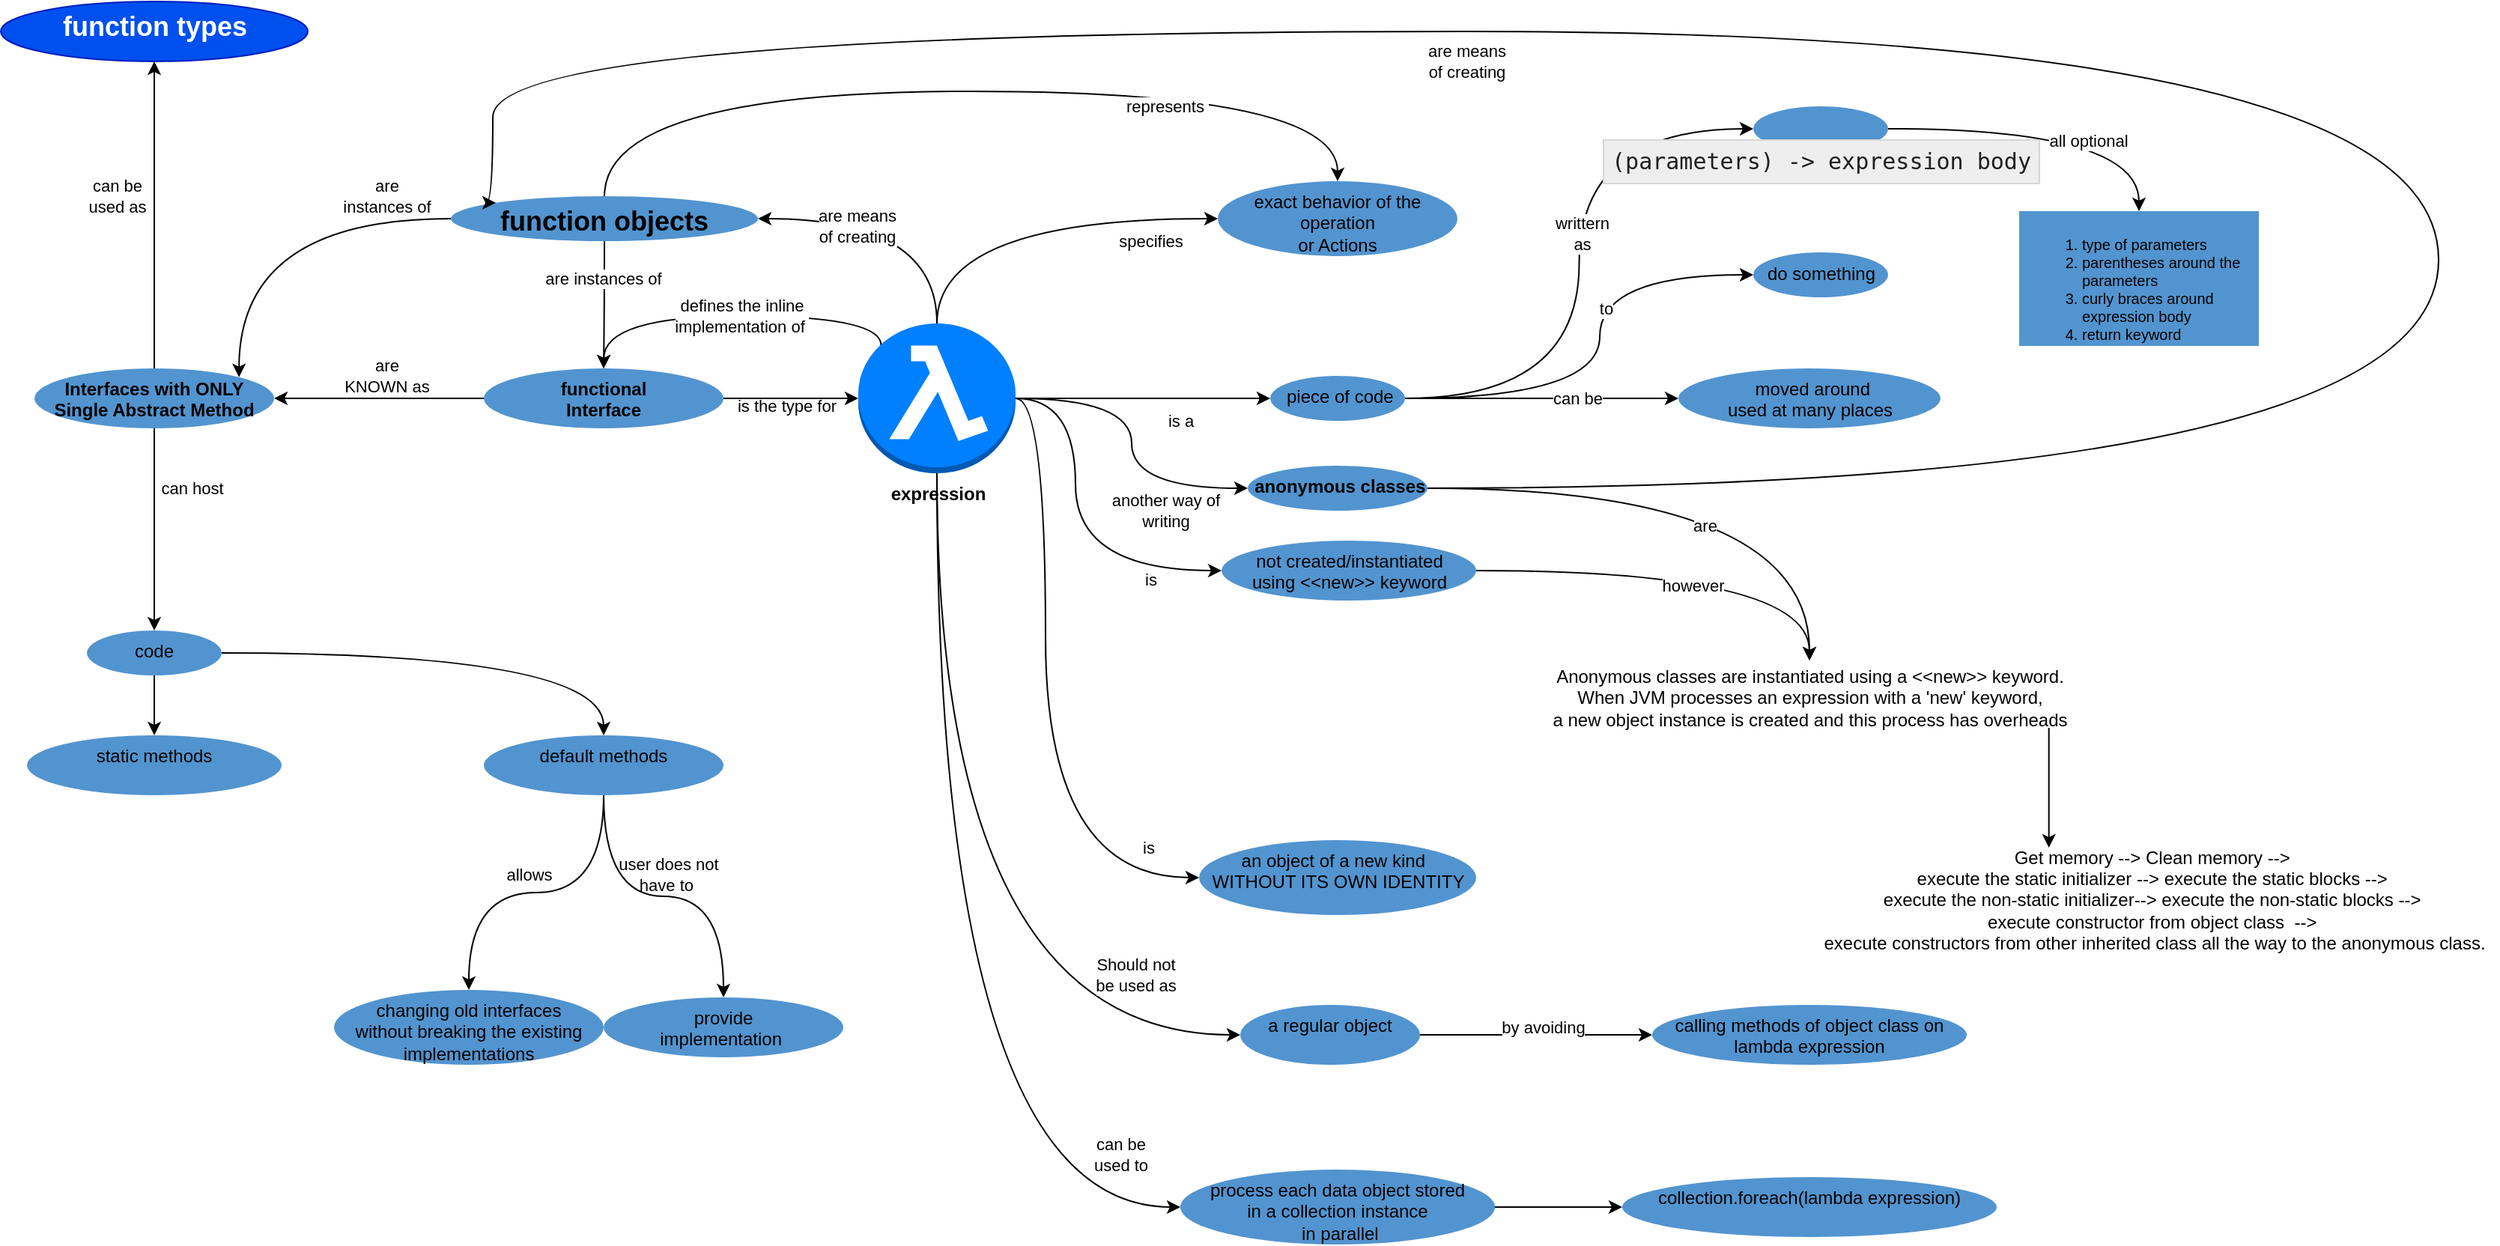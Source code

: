 <mxfile version="14.2.7" type="github" pages="7">
  <diagram id="lYfYxuUdmsIS_NvossM9" name="Lambda Expressions">
    <mxGraphModel grid="1" gridSize="10" guides="1" tooltips="1" connect="1" arrows="1" page="1" fold="1" pageScale="1" pageWidth="850" pageHeight="1100" math="0" shadow="0">
      <root>
        <mxCell id="lKMH8qdmvzPEWP_gQ9WU-0" />
        <mxCell id="lKMH8qdmvzPEWP_gQ9WU-1" parent="lKMH8qdmvzPEWP_gQ9WU-0" />
        <mxCell id="lKMH8qdmvzPEWP_gQ9WU-15" value="" style="edgeStyle=orthogonalEdgeStyle;curved=1;rounded=0;orthogonalLoop=1;jettySize=auto;html=1;entryX=0;entryY=0.5;entryDx=0;entryDy=0;" parent="lKMH8qdmvzPEWP_gQ9WU-1" source="lKMH8qdmvzPEWP_gQ9WU-10" target="lKMH8qdmvzPEWP_gQ9WU-14" edge="1">
          <mxGeometry relative="1" as="geometry">
            <Array as="points">
              <mxPoint x="-130" y="305" />
              <mxPoint x="-130" y="625" />
            </Array>
          </mxGeometry>
        </mxCell>
        <mxCell id="lKMH8qdmvzPEWP_gQ9WU-21" value="is&amp;nbsp;" style="edgeLabel;html=1;align=center;verticalAlign=middle;resizable=0;points=[];" parent="lKMH8qdmvzPEWP_gQ9WU-15" vertex="1" connectable="0">
          <mxGeometry x="-0.038" y="-3" relative="1" as="geometry">
            <mxPoint x="72.94" y="107.06" as="offset" />
          </mxGeometry>
        </mxCell>
        <mxCell id="lKMH8qdmvzPEWP_gQ9WU-20" value="" style="edgeStyle=orthogonalEdgeStyle;curved=1;rounded=0;orthogonalLoop=1;jettySize=auto;html=1;entryX=0;entryY=0.5;entryDx=0;entryDy=0;" parent="lKMH8qdmvzPEWP_gQ9WU-1" source="lKMH8qdmvzPEWP_gQ9WU-10" target="lKMH8qdmvzPEWP_gQ9WU-19" edge="1">
          <mxGeometry relative="1" as="geometry">
            <Array as="points">
              <mxPoint x="-110" y="305" />
              <mxPoint x="-110" y="420" />
            </Array>
          </mxGeometry>
        </mxCell>
        <mxCell id="lKMH8qdmvzPEWP_gQ9WU-23" value="is" style="edgeLabel;html=1;align=center;verticalAlign=middle;resizable=0;points=[];" parent="lKMH8qdmvzPEWP_gQ9WU-20" vertex="1" connectable="0">
          <mxGeometry x="0.218" y="-3" relative="1" as="geometry">
            <mxPoint x="52.94" y="7" as="offset" />
          </mxGeometry>
        </mxCell>
        <mxCell id="tfWovZTcKI60pbMcjAeG-11" value="" style="edgeStyle=orthogonalEdgeStyle;curved=1;rounded=0;orthogonalLoop=1;jettySize=auto;html=1;entryX=0;entryY=0.5;entryDx=0;entryDy=0;exitX=1;exitY=0.5;exitDx=0;exitDy=0;exitPerimeter=0;" parent="lKMH8qdmvzPEWP_gQ9WU-1" source="lKMH8qdmvzPEWP_gQ9WU-10" target="tfWovZTcKI60pbMcjAeG-10" edge="1">
          <mxGeometry relative="1" as="geometry" />
        </mxCell>
        <mxCell id="tfWovZTcKI60pbMcjAeG-12" value="another way of&lt;br&gt;writing" style="edgeLabel;html=1;align=center;verticalAlign=middle;resizable=0;points=[];" parent="tfWovZTcKI60pbMcjAeG-11" vertex="1" connectable="0">
          <mxGeometry x="0.301" y="-8" relative="1" as="geometry">
            <mxPoint x="19.99" y="6.94" as="offset" />
          </mxGeometry>
        </mxCell>
        <mxCell id="9M1BDlYYb-8mz-A4pKfN-1" value="" style="edgeStyle=orthogonalEdgeStyle;curved=1;rounded=0;orthogonalLoop=1;jettySize=auto;html=1;labelBackgroundColor=#ffffff;entryX=0.5;entryY=0;entryDx=0;entryDy=0;exitX=0.145;exitY=0.145;exitDx=0;exitDy=0;exitPerimeter=0;" parent="lKMH8qdmvzPEWP_gQ9WU-1" source="lKMH8qdmvzPEWP_gQ9WU-10" target="lKMH8qdmvzPEWP_gQ9WU-11" edge="1">
          <mxGeometry relative="1" as="geometry">
            <mxPoint x="70" y="240.0" as="targetPoint" />
            <Array as="points">
              <mxPoint x="-240" y="250" />
              <mxPoint x="-425" y="250" />
            </Array>
          </mxGeometry>
        </mxCell>
        <mxCell id="9M1BDlYYb-8mz-A4pKfN-3" value="defines the inline &lt;br&gt;implementation of&amp;nbsp;" style="edgeLabel;html=1;align=center;verticalAlign=middle;resizable=0;points=[];" parent="9M1BDlYYb-8mz-A4pKfN-1" vertex="1" connectable="0">
          <mxGeometry x="0.054" y="-1" relative="1" as="geometry">
            <mxPoint x="13.85" y="1" as="offset" />
          </mxGeometry>
        </mxCell>
        <mxCell id="lKMH8qdmvzPEWP_gQ9WU-10" value="expression" style="outlineConnect=0;dashed=0;verticalLabelPosition=bottom;verticalAlign=top;align=center;html=1;shape=mxgraph.aws3.lambda_function;gradientColor=none;fillColor=#007FFF;fontStyle=1" parent="lKMH8qdmvzPEWP_gQ9WU-1" vertex="1">
          <mxGeometry x="-255" y="255" width="105" height="100" as="geometry" />
        </mxCell>
        <mxCell id="tfWovZTcKI60pbMcjAeG-7" value="" style="edgeStyle=orthogonalEdgeStyle;rounded=0;orthogonalLoop=1;jettySize=auto;html=1;entryX=0;entryY=0.5;entryDx=0;entryDy=0;entryPerimeter=0;curved=1;labelBackgroundColor=none;" parent="lKMH8qdmvzPEWP_gQ9WU-1" source="lKMH8qdmvzPEWP_gQ9WU-11" target="lKMH8qdmvzPEWP_gQ9WU-10" edge="1">
          <mxGeometry relative="1" as="geometry">
            <mxPoint x="-285" y="485" as="targetPoint" />
          </mxGeometry>
        </mxCell>
        <mxCell id="tfWovZTcKI60pbMcjAeG-8" value="is the type for" style="edgeLabel;html=1;align=center;verticalAlign=middle;resizable=0;points=[];labelBackgroundColor=none;" parent="tfWovZTcKI60pbMcjAeG-7" vertex="1" connectable="0">
          <mxGeometry x="-0.18" y="4" relative="1" as="geometry">
            <mxPoint x="5" y="9" as="offset" />
          </mxGeometry>
        </mxCell>
        <mxCell id="TLHB_ZTelBAB6AC7g4ZX-1" value="" style="edgeStyle=orthogonalEdgeStyle;curved=1;rounded=0;orthogonalLoop=1;jettySize=auto;html=1;exitX=1;exitY=0.5;exitDx=0;exitDy=0;labelBackgroundColor=none;" parent="lKMH8qdmvzPEWP_gQ9WU-1" source="TLHB_ZTelBAB6AC7g4ZX-4" target="TLHB_ZTelBAB6AC7g4ZX-0" edge="1">
          <mxGeometry relative="1" as="geometry">
            <mxPoint x="-525" y="450" as="sourcePoint" />
          </mxGeometry>
        </mxCell>
        <mxCell id="98gqtwJEUlFUjyfmCKwA-1" value="" style="edgeStyle=orthogonalEdgeStyle;curved=1;rounded=0;orthogonalLoop=1;jettySize=auto;html=1;exitX=0.5;exitY=0;exitDx=0;exitDy=0;exitPerimeter=0;entryX=0;entryY=0.5;entryDx=0;entryDy=0;" parent="lKMH8qdmvzPEWP_gQ9WU-1" source="lKMH8qdmvzPEWP_gQ9WU-10" target="98gqtwJEUlFUjyfmCKwA-0" edge="1">
          <mxGeometry relative="1" as="geometry" />
        </mxCell>
        <mxCell id="98gqtwJEUlFUjyfmCKwA-2" value="specifies" style="edgeLabel;html=1;align=center;verticalAlign=middle;resizable=0;points=[];" parent="98gqtwJEUlFUjyfmCKwA-1" vertex="1" connectable="0">
          <mxGeometry x="0.291" y="4" relative="1" as="geometry">
            <mxPoint x="46.59" y="18.97" as="offset" />
          </mxGeometry>
        </mxCell>
        <mxCell id="lKMH8qdmvzPEWP_gQ9WU-11" value="functional &lt;br&gt;Interface" style="ellipse;whiteSpace=wrap;html=1;dashed=0;verticalAlign=top;fillColor=#5294CF;labelBackgroundColor=none;strokeColor=none;fontStyle=1" parent="lKMH8qdmvzPEWP_gQ9WU-1" vertex="1">
          <mxGeometry x="-505" y="285" width="160" height="40" as="geometry" />
        </mxCell>
        <mxCell id="lKMH8qdmvzPEWP_gQ9WU-14" value="an object of a new kind&amp;nbsp;&amp;nbsp;&lt;br&gt;WITHOUT ITS OWN IDENTITY" style="ellipse;whiteSpace=wrap;html=1;dashed=0;verticalAlign=top;fillColor=#5294CF;strokeColor=none;" parent="lKMH8qdmvzPEWP_gQ9WU-1" vertex="1">
          <mxGeometry x="-27.5" y="600" width="185" height="50" as="geometry" />
        </mxCell>
        <mxCell id="9M1BDlYYb-8mz-A4pKfN-12" value="" style="edgeStyle=orthogonalEdgeStyle;curved=1;rounded=0;orthogonalLoop=1;jettySize=auto;html=1;labelBackgroundColor=#ffffff;exitX=0.944;exitY=0.9;exitDx=0;exitDy=0;exitPerimeter=0;" parent="lKMH8qdmvzPEWP_gQ9WU-1" source="lKMH8qdmvzPEWP_gQ9WU-18" target="9M1BDlYYb-8mz-A4pKfN-10" edge="1">
          <mxGeometry relative="1" as="geometry">
            <mxPoint x="640" y="560" as="targetPoint" />
            <Array as="points">
              <mxPoint x="540" y="605" />
            </Array>
          </mxGeometry>
        </mxCell>
        <mxCell id="lKMH8qdmvzPEWP_gQ9WU-18" value="Anonymous classes are instantiated using a &amp;lt;&amp;lt;new&amp;gt;&amp;gt; keyword.&lt;br&gt;When JVM processes an expression with a &#39;new&#39; keyword, &lt;br&gt;a new object instance is created and this process has overheads&lt;br&gt;" style="text;html=1;align=center;verticalAlign=middle;resizable=0;points=[];autosize=1;" parent="lKMH8qdmvzPEWP_gQ9WU-1" vertex="1">
          <mxGeometry x="200" y="480" width="360" height="50" as="geometry" />
        </mxCell>
        <mxCell id="tfWovZTcKI60pbMcjAeG-15" value="" style="edgeStyle=orthogonalEdgeStyle;curved=1;rounded=0;orthogonalLoop=1;jettySize=auto;html=1;exitX=1;exitY=0.5;exitDx=0;exitDy=0;" parent="lKMH8qdmvzPEWP_gQ9WU-1" source="lKMH8qdmvzPEWP_gQ9WU-19" target="lKMH8qdmvzPEWP_gQ9WU-18" edge="1">
          <mxGeometry relative="1" as="geometry">
            <mxPoint x="265" y="525" as="targetPoint" />
          </mxGeometry>
        </mxCell>
        <mxCell id="9M1BDlYYb-8mz-A4pKfN-7" value="however" style="edgeLabel;html=1;align=center;verticalAlign=middle;resizable=0;points=[];" parent="tfWovZTcKI60pbMcjAeG-15" vertex="1" connectable="0">
          <mxGeometry x="-0.285" y="-1" relative="1" as="geometry">
            <mxPoint x="43.53" y="9" as="offset" />
          </mxGeometry>
        </mxCell>
        <mxCell id="lKMH8qdmvzPEWP_gQ9WU-19" value="not created/instantiated &lt;br&gt;using &amp;lt;&amp;lt;new&amp;gt;&amp;gt; keyword" style="ellipse;whiteSpace=wrap;html=1;dashed=0;verticalAlign=top;fillColor=#5294CF;strokeColor=none;" parent="lKMH8qdmvzPEWP_gQ9WU-1" vertex="1">
          <mxGeometry x="-12.5" y="400" width="170" height="40" as="geometry" />
        </mxCell>
        <mxCell id="tfWovZTcKI60pbMcjAeG-4" value="" style="edgeStyle=orthogonalEdgeStyle;rounded=0;orthogonalLoop=1;jettySize=auto;html=1;curved=1;entryX=0;entryY=0.5;entryDx=0;entryDy=0;" parent="lKMH8qdmvzPEWP_gQ9WU-1" source="tfWovZTcKI60pbMcjAeG-0" target="tfWovZTcKI60pbMcjAeG-3" edge="1">
          <mxGeometry relative="1" as="geometry">
            <mxPoint x="295.0" y="945" as="targetPoint" />
          </mxGeometry>
        </mxCell>
        <mxCell id="tfWovZTcKI60pbMcjAeG-0" value="process each data object stored &lt;br&gt;in a collection instance&lt;br&gt;&amp;nbsp;in parallel" style="ellipse;whiteSpace=wrap;html=1;dashed=0;verticalAlign=top;fillColor=#5294CF;strokeColor=none;" parent="lKMH8qdmvzPEWP_gQ9WU-1" vertex="1">
          <mxGeometry x="-40" y="820" width="210" height="50" as="geometry" />
        </mxCell>
        <mxCell id="tfWovZTcKI60pbMcjAeG-1" value="" style="edgeStyle=orthogonalEdgeStyle;rounded=0;orthogonalLoop=1;jettySize=auto;html=1;curved=1;entryX=0;entryY=0.5;entryDx=0;entryDy=0;exitX=0.5;exitY=1;exitDx=0;exitDy=0;exitPerimeter=0;" parent="lKMH8qdmvzPEWP_gQ9WU-1" source="lKMH8qdmvzPEWP_gQ9WU-10" target="tfWovZTcKI60pbMcjAeG-0" edge="1">
          <mxGeometry relative="1" as="geometry">
            <mxPoint x="-165" y="490" as="sourcePoint" />
            <mxPoint x="-15" y="430" as="targetPoint" />
            <Array as="points">
              <mxPoint x="-202" y="845" />
            </Array>
          </mxGeometry>
        </mxCell>
        <mxCell id="tfWovZTcKI60pbMcjAeG-2" value="can be &lt;br&gt;used to" style="edgeLabel;html=1;align=center;verticalAlign=middle;resizable=0;points=[];" parent="tfWovZTcKI60pbMcjAeG-1" vertex="1" connectable="0">
          <mxGeometry x="0.262" y="-17" relative="1" as="geometry">
            <mxPoint x="139.52" y="43.24" as="offset" />
          </mxGeometry>
        </mxCell>
        <mxCell id="tfWovZTcKI60pbMcjAeG-3" value="collection.foreach(lambda expression)" style="ellipse;whiteSpace=wrap;html=1;dashed=0;verticalAlign=top;fillColor=#5294CF;strokeColor=none;" parent="lKMH8qdmvzPEWP_gQ9WU-1" vertex="1">
          <mxGeometry x="255" y="825" width="250" height="40" as="geometry" />
        </mxCell>
        <mxCell id="tfWovZTcKI60pbMcjAeG-13" value="" style="edgeStyle=orthogonalEdgeStyle;curved=1;rounded=0;orthogonalLoop=1;jettySize=auto;html=1;exitX=1;exitY=0.5;exitDx=0;exitDy=0;" parent="lKMH8qdmvzPEWP_gQ9WU-1" source="tfWovZTcKI60pbMcjAeG-10" target="lKMH8qdmvzPEWP_gQ9WU-18" edge="1">
          <mxGeometry relative="1" as="geometry" />
        </mxCell>
        <mxCell id="9M1BDlYYb-8mz-A4pKfN-8" value="are" style="edgeLabel;html=1;align=center;verticalAlign=middle;resizable=0;points=[];" parent="tfWovZTcKI60pbMcjAeG-13" vertex="1" connectable="0">
          <mxGeometry x="-0.446" y="-5" relative="1" as="geometry">
            <mxPoint x="82.65" y="19.98" as="offset" />
          </mxGeometry>
        </mxCell>
        <mxCell id="tfWovZTcKI60pbMcjAeG-10" value="&amp;nbsp;anonymous classes" style="ellipse;whiteSpace=wrap;html=1;dashed=0;verticalAlign=top;fillColor=#5294CF;strokeColor=none;fontStyle=1" parent="lKMH8qdmvzPEWP_gQ9WU-1" vertex="1">
          <mxGeometry x="5" y="350" width="120" height="30" as="geometry" />
        </mxCell>
        <mxCell id="tfWovZTcKI60pbMcjAeG-22" value="" style="edgeStyle=orthogonalEdgeStyle;curved=1;rounded=0;orthogonalLoop=1;jettySize=auto;html=1;entryX=0;entryY=0.5;entryDx=0;entryDy=0;" parent="lKMH8qdmvzPEWP_gQ9WU-1" source="tfWovZTcKI60pbMcjAeG-16" target="tfWovZTcKI60pbMcjAeG-19" edge="1">
          <mxGeometry relative="1" as="geometry" />
        </mxCell>
        <mxCell id="TLHB_ZTelBAB6AC7g4ZX-23" value="by avoiding" style="edgeLabel;html=1;align=center;verticalAlign=middle;resizable=0;points=[];" parent="tfWovZTcKI60pbMcjAeG-22" vertex="1" connectable="0">
          <mxGeometry x="-0.274" y="2" relative="1" as="geometry">
            <mxPoint x="25" y="-3" as="offset" />
          </mxGeometry>
        </mxCell>
        <mxCell id="tfWovZTcKI60pbMcjAeG-16" value="a regular object" style="ellipse;whiteSpace=wrap;html=1;dashed=0;verticalAlign=top;fillColor=#5294CF;strokeColor=none;" parent="lKMH8qdmvzPEWP_gQ9WU-1" vertex="1">
          <mxGeometry y="710" width="120" height="40" as="geometry" />
        </mxCell>
        <mxCell id="tfWovZTcKI60pbMcjAeG-17" value="" style="edgeStyle=orthogonalEdgeStyle;rounded=0;orthogonalLoop=1;jettySize=auto;html=1;curved=1;entryX=0;entryY=0.5;entryDx=0;entryDy=0;exitX=0.5;exitY=1;exitDx=0;exitDy=0;exitPerimeter=0;" parent="lKMH8qdmvzPEWP_gQ9WU-1" source="lKMH8qdmvzPEWP_gQ9WU-10" target="tfWovZTcKI60pbMcjAeG-16" edge="1">
          <mxGeometry relative="1" as="geometry">
            <mxPoint x="-190" y="465" as="sourcePoint" />
            <mxPoint x="-15" y="350" as="targetPoint" />
            <Array as="points">
              <mxPoint x="-202" y="730" />
            </Array>
          </mxGeometry>
        </mxCell>
        <mxCell id="tfWovZTcKI60pbMcjAeG-18" value="Should not &lt;br&gt;be used as" style="edgeLabel;html=1;align=center;verticalAlign=middle;resizable=0;points=[];" parent="tfWovZTcKI60pbMcjAeG-17" vertex="1" connectable="0">
          <mxGeometry x="0.262" y="-17" relative="1" as="geometry">
            <mxPoint x="149.53" y="-29.7" as="offset" />
          </mxGeometry>
        </mxCell>
        <mxCell id="tfWovZTcKI60pbMcjAeG-19" value="calling methods of object class on lambda expression" style="ellipse;whiteSpace=wrap;html=1;dashed=0;verticalAlign=top;fillColor=#5294CF;strokeColor=none;" parent="lKMH8qdmvzPEWP_gQ9WU-1" vertex="1">
          <mxGeometry x="275" y="710" width="210" height="40" as="geometry" />
        </mxCell>
        <mxCell id="tfWovZTcKI60pbMcjAeG-28" value="" style="edgeStyle=orthogonalEdgeStyle;curved=1;rounded=0;orthogonalLoop=1;jettySize=auto;html=1;exitX=1;exitY=0.5;exitDx=0;exitDy=0;entryX=0;entryY=0.5;entryDx=0;entryDy=0;" parent="lKMH8qdmvzPEWP_gQ9WU-1" source="tfWovZTcKI60pbMcjAeG-23" target="tfWovZTcKI60pbMcjAeG-27" edge="1">
          <mxGeometry relative="1" as="geometry">
            <Array as="points">
              <mxPoint x="260" y="305" />
              <mxPoint x="260" y="305" />
            </Array>
          </mxGeometry>
        </mxCell>
        <mxCell id="tfWovZTcKI60pbMcjAeG-34" value="can be" style="edgeLabel;html=1;align=center;verticalAlign=middle;resizable=0;points=[];" parent="tfWovZTcKI60pbMcjAeG-28" vertex="1" connectable="0">
          <mxGeometry x="0.357" y="-2" relative="1" as="geometry">
            <mxPoint x="-8.82" y="-2.06" as="offset" />
          </mxGeometry>
        </mxCell>
        <mxCell id="tfWovZTcKI60pbMcjAeG-30" value="" style="edgeStyle=orthogonalEdgeStyle;curved=1;rounded=0;orthogonalLoop=1;jettySize=auto;html=1;entryX=0;entryY=0.5;entryDx=0;entryDy=0;" parent="lKMH8qdmvzPEWP_gQ9WU-1" source="tfWovZTcKI60pbMcjAeG-23" target="tfWovZTcKI60pbMcjAeG-32" edge="1">
          <mxGeometry relative="1" as="geometry">
            <mxPoint x="485" y="360" as="targetPoint" />
            <Array as="points">
              <mxPoint x="240" y="305" />
              <mxPoint x="240" y="223" />
            </Array>
          </mxGeometry>
        </mxCell>
        <mxCell id="tfWovZTcKI60pbMcjAeG-33" value="to" style="edgeLabel;html=1;align=center;verticalAlign=middle;resizable=0;points=[];" parent="tfWovZTcKI60pbMcjAeG-30" vertex="1" connectable="0">
          <mxGeometry x="0.076" y="1" relative="1" as="geometry">
            <mxPoint x="5" y="-20.41" as="offset" />
          </mxGeometry>
        </mxCell>
        <mxCell id="9M1BDlYYb-8mz-A4pKfN-5" value="" style="edgeStyle=orthogonalEdgeStyle;curved=1;rounded=0;orthogonalLoop=1;jettySize=auto;html=1;labelBackgroundColor=#ffffff;entryX=0;entryY=0.5;entryDx=0;entryDy=0;" parent="lKMH8qdmvzPEWP_gQ9WU-1" source="tfWovZTcKI60pbMcjAeG-23" target="9M1BDlYYb-8mz-A4pKfN-2" edge="1">
          <mxGeometry relative="1" as="geometry" />
        </mxCell>
        <mxCell id="9M1BDlYYb-8mz-A4pKfN-6" value="writtern&lt;br&gt;as" style="edgeLabel;html=1;align=center;verticalAlign=middle;resizable=0;points=[];" parent="9M1BDlYYb-8mz-A4pKfN-5" vertex="1" connectable="0">
          <mxGeometry x="-0.019" y="-1" relative="1" as="geometry">
            <mxPoint y="-24" as="offset" />
          </mxGeometry>
        </mxCell>
        <mxCell id="tfWovZTcKI60pbMcjAeG-23" value="&amp;nbsp;piece of code" style="ellipse;whiteSpace=wrap;html=1;dashed=0;verticalAlign=top;fillColor=#5294CF;strokeColor=none;" parent="lKMH8qdmvzPEWP_gQ9WU-1" vertex="1">
          <mxGeometry x="20" y="290" width="90" height="30" as="geometry" />
        </mxCell>
        <mxCell id="tfWovZTcKI60pbMcjAeG-24" value="" style="edgeStyle=orthogonalEdgeStyle;curved=1;rounded=0;orthogonalLoop=1;jettySize=auto;html=1;entryX=0;entryY=0.5;entryDx=0;entryDy=0;exitX=1;exitY=0.5;exitDx=0;exitDy=0;exitPerimeter=0;" parent="lKMH8qdmvzPEWP_gQ9WU-1" source="lKMH8qdmvzPEWP_gQ9WU-10" target="tfWovZTcKI60pbMcjAeG-23" edge="1">
          <mxGeometry relative="1" as="geometry">
            <mxPoint x="-165" y="490" as="sourcePoint" />
            <mxPoint x="85" y="510" as="targetPoint" />
          </mxGeometry>
        </mxCell>
        <mxCell id="tfWovZTcKI60pbMcjAeG-25" value="is a" style="edgeLabel;html=1;align=center;verticalAlign=middle;resizable=0;points=[];" parent="tfWovZTcKI60pbMcjAeG-24" vertex="1" connectable="0">
          <mxGeometry x="0.218" y="-3" relative="1" as="geometry">
            <mxPoint x="6.47" y="12" as="offset" />
          </mxGeometry>
        </mxCell>
        <mxCell id="tfWovZTcKI60pbMcjAeG-27" value="&amp;nbsp;moved around &lt;br&gt;used at many places" style="ellipse;whiteSpace=wrap;html=1;dashed=0;verticalAlign=top;fillColor=#5294CF;strokeColor=none;" parent="lKMH8qdmvzPEWP_gQ9WU-1" vertex="1">
          <mxGeometry x="292.5" y="285" width="175" height="40" as="geometry" />
        </mxCell>
        <mxCell id="tfWovZTcKI60pbMcjAeG-32" value="do something" style="ellipse;whiteSpace=wrap;html=1;dashed=0;verticalAlign=top;fillColor=#5294CF;strokeColor=none;" parent="lKMH8qdmvzPEWP_gQ9WU-1" vertex="1">
          <mxGeometry x="342.5" y="207.5" width="90" height="30" as="geometry" />
        </mxCell>
        <mxCell id="TLHB_ZTelBAB6AC7g4ZX-10" value="" style="edgeStyle=orthogonalEdgeStyle;curved=1;rounded=0;orthogonalLoop=1;jettySize=auto;html=1;labelBackgroundColor=none;" parent="lKMH8qdmvzPEWP_gQ9WU-1" source="TLHB_ZTelBAB6AC7g4ZX-0" target="TLHB_ZTelBAB6AC7g4ZX-9" edge="1">
          <mxGeometry relative="1" as="geometry" />
        </mxCell>
        <mxCell id="TLHB_ZTelBAB6AC7g4ZX-12" value="allows" style="edgeLabel;html=1;align=center;verticalAlign=middle;resizable=0;points=[];labelBackgroundColor=none;" parent="TLHB_ZTelBAB6AC7g4ZX-10" vertex="1" connectable="0">
          <mxGeometry x="-0.18" relative="1" as="geometry">
            <mxPoint x="-24.88" y="-12.53" as="offset" />
          </mxGeometry>
        </mxCell>
        <mxCell id="TLHB_ZTelBAB6AC7g4ZX-15" value="" style="edgeStyle=orthogonalEdgeStyle;curved=1;rounded=0;orthogonalLoop=1;jettySize=auto;html=1;labelBackgroundColor=none;exitX=0.5;exitY=1;exitDx=0;exitDy=0;" parent="lKMH8qdmvzPEWP_gQ9WU-1" source="TLHB_ZTelBAB6AC7g4ZX-0" target="TLHB_ZTelBAB6AC7g4ZX-14" edge="1">
          <mxGeometry relative="1" as="geometry" />
        </mxCell>
        <mxCell id="TLHB_ZTelBAB6AC7g4ZX-16" value="user does not &lt;br&gt;have to&amp;nbsp;" style="edgeLabel;html=1;align=center;verticalAlign=middle;resizable=0;points=[];labelBackgroundColor=none;" parent="TLHB_ZTelBAB6AC7g4ZX-15" vertex="1" connectable="0">
          <mxGeometry x="0.045" y="-4" relative="1" as="geometry">
            <mxPoint x="-2.35" y="-19" as="offset" />
          </mxGeometry>
        </mxCell>
        <mxCell id="TLHB_ZTelBAB6AC7g4ZX-0" value="default methods" style="ellipse;whiteSpace=wrap;html=1;dashed=0;verticalAlign=top;fillColor=#5294CF;labelBackgroundColor=none;strokeColor=none;" parent="lKMH8qdmvzPEWP_gQ9WU-1" vertex="1">
          <mxGeometry x="-505" y="530" width="160" height="40" as="geometry" />
        </mxCell>
        <mxCell id="TLHB_ZTelBAB6AC7g4ZX-5" value="" style="edgeStyle=orthogonalEdgeStyle;curved=1;rounded=0;orthogonalLoop=1;jettySize=auto;html=1;labelBackgroundColor=none;exitX=0.5;exitY=1;exitDx=0;exitDy=0;" parent="lKMH8qdmvzPEWP_gQ9WU-1" source="TLHB_ZTelBAB6AC7g4ZX-3" target="TLHB_ZTelBAB6AC7g4ZX-4" edge="1">
          <mxGeometry relative="1" as="geometry" />
        </mxCell>
        <mxCell id="TLHB_ZTelBAB6AC7g4ZX-6" value="can host" style="edgeLabel;html=1;align=center;verticalAlign=middle;resizable=0;points=[];labelBackgroundColor=none;" parent="TLHB_ZTelBAB6AC7g4ZX-5" vertex="1" connectable="0">
          <mxGeometry x="-0.178" relative="1" as="geometry">
            <mxPoint x="25" y="-15.29" as="offset" />
          </mxGeometry>
        </mxCell>
        <mxCell id="TLHB_ZTelBAB6AC7g4ZX-17" value="" style="edgeStyle=orthogonalEdgeStyle;curved=1;rounded=0;orthogonalLoop=1;jettySize=auto;html=1;labelBackgroundColor=none;entryX=1;entryY=0.5;entryDx=0;entryDy=0;exitX=0;exitY=0.5;exitDx=0;exitDy=0;" parent="lKMH8qdmvzPEWP_gQ9WU-1" source="lKMH8qdmvzPEWP_gQ9WU-11" target="TLHB_ZTelBAB6AC7g4ZX-3" edge="1">
          <mxGeometry relative="1" as="geometry">
            <mxPoint x="-520" y="380" as="sourcePoint" />
          </mxGeometry>
        </mxCell>
        <mxCell id="TLHB_ZTelBAB6AC7g4ZX-21" value="are &lt;br&gt;KNOWN as" style="edgeLabel;html=1;align=center;verticalAlign=middle;resizable=0;points=[];labelBackgroundColor=none;" parent="TLHB_ZTelBAB6AC7g4ZX-17" vertex="1" connectable="0">
          <mxGeometry x="-0.208" relative="1" as="geometry">
            <mxPoint x="-9.71" y="-15" as="offset" />
          </mxGeometry>
        </mxCell>
        <mxCell id="aqYm7EIJxIcVXxtQWmbp-9" value="can be &lt;br&gt;used as" style="edgeStyle=orthogonalEdgeStyle;curved=1;rounded=0;orthogonalLoop=1;jettySize=auto;html=1;entryX=0.5;entryY=1;entryDx=0;entryDy=0;" edge="1" parent="lKMH8qdmvzPEWP_gQ9WU-1" source="TLHB_ZTelBAB6AC7g4ZX-3" target="aqYm7EIJxIcVXxtQWmbp-5">
          <mxGeometry x="0.122" y="25" relative="1" as="geometry">
            <mxPoint x="-725" y="300" as="targetPoint" />
            <mxPoint as="offset" />
          </mxGeometry>
        </mxCell>
        <mxCell id="TLHB_ZTelBAB6AC7g4ZX-3" value="Interfaces with ONLY&lt;br&gt;Single Abstract Method" style="ellipse;whiteSpace=wrap;html=1;dashed=0;verticalAlign=top;fillColor=#5294CF;labelBackgroundColor=none;strokeColor=none;fontStyle=1" parent="lKMH8qdmvzPEWP_gQ9WU-1" vertex="1">
          <mxGeometry x="-805" y="285" width="160" height="40" as="geometry" />
        </mxCell>
        <mxCell id="TLHB_ZTelBAB6AC7g4ZX-8" value="" style="edgeStyle=orthogonalEdgeStyle;curved=1;rounded=0;orthogonalLoop=1;jettySize=auto;html=1;exitX=0.5;exitY=1;exitDx=0;exitDy=0;labelBackgroundColor=none;" parent="lKMH8qdmvzPEWP_gQ9WU-1" source="TLHB_ZTelBAB6AC7g4ZX-4" target="TLHB_ZTelBAB6AC7g4ZX-7" edge="1">
          <mxGeometry relative="1" as="geometry" />
        </mxCell>
        <mxCell id="TLHB_ZTelBAB6AC7g4ZX-4" value="code" style="ellipse;whiteSpace=wrap;html=1;dashed=0;verticalAlign=top;fillColor=#5294CF;labelBackgroundColor=none;strokeColor=none;" parent="lKMH8qdmvzPEWP_gQ9WU-1" vertex="1">
          <mxGeometry x="-770" y="460" width="90" height="30" as="geometry" />
        </mxCell>
        <mxCell id="TLHB_ZTelBAB6AC7g4ZX-7" value="static methods" style="ellipse;whiteSpace=wrap;html=1;dashed=0;verticalAlign=top;fillColor=#5294CF;labelBackgroundColor=none;strokeColor=none;" parent="lKMH8qdmvzPEWP_gQ9WU-1" vertex="1">
          <mxGeometry x="-810" y="530" width="170" height="40" as="geometry" />
        </mxCell>
        <mxCell id="TLHB_ZTelBAB6AC7g4ZX-9" value="changing old interfaces &lt;br&gt;without breaking the existing implementations" style="ellipse;whiteSpace=wrap;html=1;dashed=0;verticalAlign=top;fillColor=#5294CF;labelBackgroundColor=none;strokeColor=none;" parent="lKMH8qdmvzPEWP_gQ9WU-1" vertex="1">
          <mxGeometry x="-605" y="700" width="180" height="50" as="geometry" />
        </mxCell>
        <mxCell id="TLHB_ZTelBAB6AC7g4ZX-14" value="provide &lt;br&gt;implementation&amp;nbsp;" style="ellipse;whiteSpace=wrap;html=1;dashed=0;verticalAlign=top;fillColor=#5294CF;labelBackgroundColor=none;strokeColor=none;" parent="lKMH8qdmvzPEWP_gQ9WU-1" vertex="1">
          <mxGeometry x="-425" y="705" width="160" height="40" as="geometry" />
        </mxCell>
        <mxCell id="9M1BDlYYb-8mz-A4pKfN-14" value="" style="edgeStyle=orthogonalEdgeStyle;curved=1;rounded=0;orthogonalLoop=1;jettySize=auto;html=1;labelBackgroundColor=#ffffff;" parent="lKMH8qdmvzPEWP_gQ9WU-1" source="9M1BDlYYb-8mz-A4pKfN-2" target="9M1BDlYYb-8mz-A4pKfN-13" edge="1">
          <mxGeometry relative="1" as="geometry" />
        </mxCell>
        <mxCell id="9M1BDlYYb-8mz-A4pKfN-15" value="all optional" style="edgeLabel;html=1;align=center;verticalAlign=middle;resizable=0;points=[];" parent="9M1BDlYYb-8mz-A4pKfN-14" vertex="1" connectable="0">
          <mxGeometry x="-0.009" relative="1" as="geometry">
            <mxPoint x="23.45" y="8" as="offset" />
          </mxGeometry>
        </mxCell>
        <mxCell id="9M1BDlYYb-8mz-A4pKfN-2" value="&lt;pre class=&quot;result notranslate&quot; style=&quot;font-family: monospace , monospace ; font-size: 15px ; padding: 5px ; overflow-x: auto ; color: rgba(0 , 0 , 0 , 0.87) ; background: rgb(238 , 238 , 238) ; border: 1px solid rgb(214 , 214 , 214)&quot;&gt;(parameters) -&amp;gt; expression body&lt;/pre&gt;" style="ellipse;whiteSpace=wrap;html=1;dashed=0;verticalAlign=top;fillColor=#5294CF;strokeColor=none;" parent="lKMH8qdmvzPEWP_gQ9WU-1" vertex="1">
          <mxGeometry x="342.5" y="110" width="90" height="30" as="geometry" />
        </mxCell>
        <mxCell id="9M1BDlYYb-8mz-A4pKfN-10" value="Get memory --&amp;gt;&amp;nbsp;Clean memory --&amp;gt;&amp;nbsp;&lt;br&gt;execute the static initializer --&amp;gt; execute the static blocks --&amp;gt;&amp;nbsp;&lt;br&gt;execute the non-static initializer--&amp;gt; execute the non-static blocks --&amp;gt;&amp;nbsp;&lt;br&gt;execute constructor from object class&amp;nbsp; --&amp;gt;&amp;nbsp;&lt;br&gt;execute constructors from other inherited class all the way to the anonymous class." style="text;html=1;align=center;verticalAlign=middle;resizable=0;points=[];autosize=1;" parent="lKMH8qdmvzPEWP_gQ9WU-1" vertex="1">
          <mxGeometry x="380" y="605" width="460" height="70" as="geometry" />
        </mxCell>
        <mxCell id="9M1BDlYYb-8mz-A4pKfN-13" value="&lt;ol style=&quot;font-size: 10px&quot;&gt;&lt;li&gt;type of parameters&lt;/li&gt;&lt;li&gt;parentheses around the parameters&lt;/li&gt;&lt;li&gt;curly braces around expression body&lt;/li&gt;&lt;li&gt;return keyword&lt;/li&gt;&lt;/ol&gt;" style="whiteSpace=wrap;html=1;dashed=0;verticalAlign=top;strokeColor=none;fillColor=#5294CF;align=left;" parent="lKMH8qdmvzPEWP_gQ9WU-1" vertex="1">
          <mxGeometry x="520" y="180" width="160" height="90" as="geometry" />
        </mxCell>
        <mxCell id="98gqtwJEUlFUjyfmCKwA-0" value="&lt;span style=&quot;font-weight: normal&quot;&gt;exact behavior of the operation &lt;br&gt;or Actions&lt;/span&gt;" style="ellipse;whiteSpace=wrap;html=1;dashed=0;verticalAlign=top;fillColor=#5294CF;labelBackgroundColor=none;strokeColor=none;fontStyle=1" parent="lKMH8qdmvzPEWP_gQ9WU-1" vertex="1">
          <mxGeometry x="-15" y="160" width="160" height="50" as="geometry" />
        </mxCell>
        <mxCell id="aqYm7EIJxIcVXxtQWmbp-4" value="" style="edgeStyle=orthogonalEdgeStyle;curved=1;rounded=0;orthogonalLoop=1;jettySize=auto;html=1;exitX=0.5;exitY=0;exitDx=0;exitDy=0;exitPerimeter=0;entryX=1;entryY=0.5;entryDx=0;entryDy=0;" edge="1" parent="lKMH8qdmvzPEWP_gQ9WU-1" source="lKMH8qdmvzPEWP_gQ9WU-10" target="aqYm7EIJxIcVXxtQWmbp-0">
          <mxGeometry relative="1" as="geometry">
            <mxPoint x="-180" y="100" as="targetPoint" />
          </mxGeometry>
        </mxCell>
        <mxCell id="aqYm7EIJxIcVXxtQWmbp-11" value="are means &lt;br&gt;of creating" style="edgeLabel;html=1;align=center;verticalAlign=middle;resizable=0;points=[];" vertex="1" connectable="0" parent="aqYm7EIJxIcVXxtQWmbp-4">
          <mxGeometry x="0.432" y="14" relative="1" as="geometry">
            <mxPoint x="11.5" y="-9" as="offset" />
          </mxGeometry>
        </mxCell>
        <mxCell id="aqYm7EIJxIcVXxtQWmbp-13" value="" style="edgeStyle=orthogonalEdgeStyle;curved=1;rounded=0;orthogonalLoop=1;jettySize=auto;html=1;entryX=0.5;entryY=0;entryDx=0;entryDy=0;exitX=0.5;exitY=0;exitDx=0;exitDy=0;" edge="1" parent="lKMH8qdmvzPEWP_gQ9WU-1" source="aqYm7EIJxIcVXxtQWmbp-0" target="98gqtwJEUlFUjyfmCKwA-0">
          <mxGeometry relative="1" as="geometry">
            <mxPoint x="-424.5" y="50" as="targetPoint" />
            <Array as="points">
              <mxPoint x="-425" y="100" />
              <mxPoint x="65" y="100" />
            </Array>
          </mxGeometry>
        </mxCell>
        <mxCell id="aqYm7EIJxIcVXxtQWmbp-14" value="represents&amp;nbsp;" style="edgeLabel;html=1;align=center;verticalAlign=middle;resizable=0;points=[];" vertex="1" connectable="0" parent="aqYm7EIJxIcVXxtQWmbp-13">
          <mxGeometry x="-0.171" y="-4" relative="1" as="geometry">
            <mxPoint x="188.06" y="6" as="offset" />
          </mxGeometry>
        </mxCell>
        <mxCell id="aqYm7EIJxIcVXxtQWmbp-17" value="are instances of&amp;nbsp;" style="edgeStyle=orthogonalEdgeStyle;curved=1;rounded=0;orthogonalLoop=1;jettySize=auto;html=1;" edge="1" parent="lKMH8qdmvzPEWP_gQ9WU-1" source="aqYm7EIJxIcVXxtQWmbp-0" target="lKMH8qdmvzPEWP_gQ9WU-11">
          <mxGeometry x="-0.431" relative="1" as="geometry">
            <mxPoint as="offset" />
          </mxGeometry>
        </mxCell>
        <mxCell id="aqYm7EIJxIcVXxtQWmbp-0" value="&lt;font style=&quot;font-size: 18px&quot;&gt;function objects&lt;/font&gt;" style="ellipse;whiteSpace=wrap;html=1;dashed=0;verticalAlign=top;fillColor=#5294CF;strokeColor=none;fontStyle=1" vertex="1" parent="lKMH8qdmvzPEWP_gQ9WU-1">
          <mxGeometry x="-527" y="170" width="205" height="30" as="geometry" />
        </mxCell>
        <mxCell id="aqYm7EIJxIcVXxtQWmbp-7" value="" style="edgeStyle=orthogonalEdgeStyle;curved=1;rounded=0;orthogonalLoop=1;jettySize=auto;html=1;exitX=0;exitY=0.5;exitDx=0;exitDy=0;entryX=1;entryY=0;entryDx=0;entryDy=0;" edge="1" parent="lKMH8qdmvzPEWP_gQ9WU-1" source="aqYm7EIJxIcVXxtQWmbp-0" target="TLHB_ZTelBAB6AC7g4ZX-3">
          <mxGeometry relative="1" as="geometry">
            <mxPoint x="-527" y="240" as="targetPoint" />
            <Array as="points">
              <mxPoint x="-668" y="185" />
            </Array>
          </mxGeometry>
        </mxCell>
        <mxCell id="aqYm7EIJxIcVXxtQWmbp-10" value="are &lt;br&gt;instances of" style="edgeLabel;html=1;align=center;verticalAlign=middle;resizable=0;points=[];" vertex="1" connectable="0" parent="aqYm7EIJxIcVXxtQWmbp-7">
          <mxGeometry x="0.022" y="1" relative="1" as="geometry">
            <mxPoint x="82.88" y="-16.05" as="offset" />
          </mxGeometry>
        </mxCell>
        <mxCell id="aqYm7EIJxIcVXxtQWmbp-5" value="&lt;font style=&quot;font-size: 18px&quot;&gt;function types&lt;/font&gt;" style="ellipse;whiteSpace=wrap;html=1;dashed=0;verticalAlign=top;fillColor=#0050ef;strokeColor=#001DBC;fontStyle=1;fontColor=#ffffff;" vertex="1" parent="lKMH8qdmvzPEWP_gQ9WU-1">
          <mxGeometry x="-827.5" y="40" width="205" height="40" as="geometry" />
        </mxCell>
        <mxCell id="aqYm7EIJxIcVXxtQWmbp-21" value="" style="edgeStyle=orthogonalEdgeStyle;curved=1;rounded=0;orthogonalLoop=1;jettySize=auto;html=1;exitX=1;exitY=0.5;exitDx=0;exitDy=0;entryX=0;entryY=0;entryDx=0;entryDy=0;" edge="1" parent="lKMH8qdmvzPEWP_gQ9WU-1" source="tfWovZTcKI60pbMcjAeG-10" target="aqYm7EIJxIcVXxtQWmbp-0">
          <mxGeometry relative="1" as="geometry">
            <mxPoint x="-192.5" y="265" as="sourcePoint" />
            <mxPoint x="-312" y="175" as="targetPoint" />
            <Array as="points">
              <mxPoint x="800" y="365" />
              <mxPoint x="800" y="60" />
              <mxPoint x="-499" y="60" />
            </Array>
          </mxGeometry>
        </mxCell>
        <mxCell id="aqYm7EIJxIcVXxtQWmbp-22" value="are means &lt;br&gt;of creating" style="edgeLabel;html=1;align=center;verticalAlign=middle;resizable=0;points=[];" vertex="1" connectable="0" parent="aqYm7EIJxIcVXxtQWmbp-21">
          <mxGeometry x="0.432" y="14" relative="1" as="geometry">
            <mxPoint x="85.56" y="6" as="offset" />
          </mxGeometry>
        </mxCell>
      </root>
    </mxGraphModel>
  </diagram>
  <diagram id="k_AX72Jlf05Sg8vSuUET" name="Collection framework">
    <mxGraphModel dx="2893" dy="1518" grid="0" gridSize="10" guides="1" tooltips="1" connect="1" arrows="1" fold="1" page="1" pageScale="1" pageWidth="850" pageHeight="1100" background="none" math="0" shadow="0">
      <root>
        <mxCell id="0" />
        <mxCell id="1" parent="0" />
        <mxCell id="f2Iedu3TyyTI3fCIjMg3-89" value="&lt;font color=&quot;#000033&quot;&gt;&lt;br&gt;&lt;/font&gt;" style="shape=folder;fontStyle=1;spacingTop=10;tabWidth=240;tabHeight=50;tabPosition=left;html=1;fillColor=#dae8fc;opacity=30;shadow=0;strokeColor=#6c8ebf;sketch=1;" parent="1" vertex="1">
          <mxGeometry y="190" width="2550" height="905" as="geometry" />
        </mxCell>
        <mxCell id="Ks9ShcCLQltz6Wq35oGR-33" value="" style="edgeStyle=none;rounded=0;orthogonalLoop=1;jettySize=auto;html=1;dashed=1;dashPattern=1 1;strokeColor=#00FF00;exitX=0.75;exitY=0;exitDx=0;exitDy=0;entryX=0;entryY=1;entryDx=0;entryDy=0;sketch=1;" parent="1" source="f2Iedu3TyyTI3fCIjMg3-67" target="f2Iedu3TyyTI3fCIjMg3-16" edge="1">
          <mxGeometry relative="1" as="geometry">
            <mxPoint x="1745.0" y="848" as="sourcePoint" />
            <mxPoint x="1745.0" y="696" as="targetPoint" />
          </mxGeometry>
        </mxCell>
        <mxCell id="f2Iedu3TyyTI3fCIjMg3-1" value="«interface»&lt;br&gt;Iterable&amp;lt;T&amp;gt;" style="html=1;strokeColor=none;fillColor=#67AB9F;opacity=50;fontStyle=1;sketch=1;" parent="1" vertex="1">
          <mxGeometry x="560" y="75" width="110" height="50" as="geometry" />
        </mxCell>
        <mxCell id="f2Iedu3TyyTI3fCIjMg3-27" value="" style="edgeStyle=orthogonalEdgeStyle;rounded=0;orthogonalLoop=1;jettySize=auto;html=1;fontStyle=1;fillColor=#f8cecc;strokeColor=#FF0000;sketch=1;" parent="1" source="f2Iedu3TyyTI3fCIjMg3-2" target="f2Iedu3TyyTI3fCIjMg3-1" edge="1">
          <mxGeometry relative="1" as="geometry" />
        </mxCell>
        <mxCell id="f2Iedu3TyyTI3fCIjMg3-2" value="«interface»&lt;br&gt;Collection&amp;lt;E&amp;gt;" style="html=1;fillColor=#67AB9F;strokeColor=none;opacity=50;fontStyle=1;sketch=1;" parent="1" vertex="1">
          <mxGeometry x="560" y="355" width="110" height="50" as="geometry" />
        </mxCell>
        <mxCell id="f2Iedu3TyyTI3fCIjMg3-29" value="" style="rounded=0;orthogonalLoop=1;jettySize=auto;html=1;entryX=0.25;entryY=1;entryDx=0;entryDy=0;exitX=0.5;exitY=0;exitDx=0;exitDy=0;fontStyle=1;fillColor=#f8cecc;strokeColor=#FF0000;sketch=1;" parent="1" source="f2Iedu3TyyTI3fCIjMg3-3" target="f2Iedu3TyyTI3fCIjMg3-2" edge="1">
          <mxGeometry relative="1" as="geometry" />
        </mxCell>
        <mxCell id="f2Iedu3TyyTI3fCIjMg3-3" value="«interface»&lt;br&gt;Set&amp;lt;E&amp;gt;" style="html=1;fillColor=#67AB9F;strokeColor=none;opacity=50;fontStyle=1;sketch=1;" parent="1" vertex="1">
          <mxGeometry x="330" y="475" width="110" height="50" as="geometry" />
        </mxCell>
        <mxCell id="f2Iedu3TyyTI3fCIjMg3-30" value="" style="edgeStyle=none;rounded=0;orthogonalLoop=1;jettySize=auto;html=1;fontStyle=1;fillColor=#f8cecc;strokeColor=#FF0000;sketch=1;" parent="1" source="f2Iedu3TyyTI3fCIjMg3-4" target="f2Iedu3TyyTI3fCIjMg3-2" edge="1">
          <mxGeometry relative="1" as="geometry" />
        </mxCell>
        <mxCell id="f2Iedu3TyyTI3fCIjMg3-4" value="«interface»&lt;br&gt;Queue&amp;lt;E&amp;gt;" style="html=1;fillColor=#67AB9F;strokeColor=none;opacity=50;fontStyle=1;sketch=1;" parent="1" vertex="1">
          <mxGeometry x="560" y="475" width="110" height="50" as="geometry" />
        </mxCell>
        <mxCell id="f2Iedu3TyyTI3fCIjMg3-31" value="" style="edgeStyle=none;rounded=0;orthogonalLoop=1;jettySize=auto;html=1;entryX=0.75;entryY=1;entryDx=0;entryDy=0;exitX=0.5;exitY=0;exitDx=0;exitDy=0;fontStyle=1;fillColor=#f8cecc;strokeColor=#FF0000;sketch=1;" parent="1" source="f2Iedu3TyyTI3fCIjMg3-5" target="f2Iedu3TyyTI3fCIjMg3-2" edge="1">
          <mxGeometry relative="1" as="geometry" />
        </mxCell>
        <mxCell id="f2Iedu3TyyTI3fCIjMg3-5" value="«interface»&lt;br&gt;List&amp;lt;E&amp;gt;" style="html=1;fillColor=#67AB9F;strokeColor=none;opacity=50;fontStyle=1;sketch=1;" parent="1" vertex="1">
          <mxGeometry x="760" y="475" width="110" height="50" as="geometry" />
        </mxCell>
        <mxCell id="f2Iedu3TyyTI3fCIjMg3-33" value="" style="edgeStyle=none;rounded=0;orthogonalLoop=1;jettySize=auto;html=1;fontStyle=1;fillColor=#f8cecc;strokeColor=#FF0000;sketch=1;" parent="1" source="f2Iedu3TyyTI3fCIjMg3-6" target="f2Iedu3TyyTI3fCIjMg3-3" edge="1">
          <mxGeometry relative="1" as="geometry" />
        </mxCell>
        <mxCell id="f2Iedu3TyyTI3fCIjMg3-6" value="«interface»&lt;br&gt;SortedSet&amp;lt;E&amp;gt;" style="html=1;fillColor=#67AB9F;strokeColor=none;opacity=50;fontStyle=1;sketch=1;" parent="1" vertex="1">
          <mxGeometry x="330" y="630" width="110" height="50" as="geometry" />
        </mxCell>
        <mxCell id="f2Iedu3TyyTI3fCIjMg3-34" value="" style="edgeStyle=none;rounded=0;orthogonalLoop=1;jettySize=auto;html=1;fontStyle=1;fillColor=#f8cecc;strokeColor=#FF0000;sketch=1;" parent="1" source="f2Iedu3TyyTI3fCIjMg3-7" target="f2Iedu3TyyTI3fCIjMg3-6" edge="1">
          <mxGeometry relative="1" as="geometry" />
        </mxCell>
        <mxCell id="f2Iedu3TyyTI3fCIjMg3-7" value="«interface»&lt;br&gt;NavigableSet&amp;lt;E&amp;gt;" style="html=1;fillColor=#67AB9F;strokeColor=none;opacity=50;fontStyle=1;sketch=1;" parent="1" vertex="1">
          <mxGeometry x="330" y="715" width="110" height="50" as="geometry" />
        </mxCell>
        <mxCell id="f2Iedu3TyyTI3fCIjMg3-32" value="" style="edgeStyle=none;rounded=0;orthogonalLoop=1;jettySize=auto;html=1;fontStyle=1;fillColor=#f8cecc;strokeColor=#FF0000;sketch=1;" parent="1" source="f2Iedu3TyyTI3fCIjMg3-8" target="f2Iedu3TyyTI3fCIjMg3-4" edge="1">
          <mxGeometry relative="1" as="geometry" />
        </mxCell>
        <mxCell id="f2Iedu3TyyTI3fCIjMg3-8" value="«interface»&lt;br&gt;Deque&amp;lt;E&amp;gt;" style="html=1;fillColor=#67AB9F;strokeColor=none;opacity=50;fontStyle=1;sketch=1;" parent="1" vertex="1">
          <mxGeometry x="560" y="630" width="110" height="50" as="geometry" />
        </mxCell>
        <mxCell id="f2Iedu3TyyTI3fCIjMg3-11" value="«class»&lt;br&gt;Object" style="html=1;fillColor=#FF8000;strokeColor=none;fontStyle=1;sketch=1;" parent="1" vertex="1">
          <mxGeometry x="1470" y="80" width="110" height="50" as="geometry" />
        </mxCell>
        <mxCell id="f2Iedu3TyyTI3fCIjMg3-50" value="" style="edgeStyle=none;rounded=0;orthogonalLoop=1;jettySize=auto;html=1;entryX=0;entryY=1;entryDx=0;entryDy=0;strokeColor=#FF0000;sketch=1;" parent="1" source="f2Iedu3TyyTI3fCIjMg3-12" target="f2Iedu3TyyTI3fCIjMg3-11" edge="1">
          <mxGeometry relative="1" as="geometry">
            <mxPoint x="1105" y="395" as="targetPoint" />
          </mxGeometry>
        </mxCell>
        <mxCell id="f2Iedu3TyyTI3fCIjMg3-12" value="«class»&lt;br&gt;AbstractCollection&amp;lt;E&amp;gt;" style="html=1;strokeColor=none;fillColor=#FFCC99;sketch=1;" parent="1" vertex="1">
          <mxGeometry x="1080" y="475" width="130" height="50" as="geometry" />
        </mxCell>
        <mxCell id="f2Iedu3TyyTI3fCIjMg3-37" value="" style="edgeStyle=none;rounded=0;orthogonalLoop=1;jettySize=auto;html=1;entryX=0.25;entryY=1;entryDx=0;entryDy=0;exitX=0.5;exitY=0;exitDx=0;exitDy=0;fillColor=#FFCC99;strokeColor=#FF0000;sketch=1;" parent="1" source="f2Iedu3TyyTI3fCIjMg3-13" target="f2Iedu3TyyTI3fCIjMg3-12" edge="1">
          <mxGeometry relative="1" as="geometry">
            <mxPoint x="945" y="515" as="targetPoint" />
          </mxGeometry>
        </mxCell>
        <mxCell id="f2Iedu3TyyTI3fCIjMg3-13" value="«class»&lt;br&gt;AbstractSet&amp;lt;E&amp;gt;" style="html=1;strokeColor=none;fillColor=#FFCC99;sketch=1;" parent="1" vertex="1">
          <mxGeometry x="800" y="630" width="130" height="50" as="geometry" />
        </mxCell>
        <mxCell id="f2Iedu3TyyTI3fCIjMg3-35" value="" style="edgeStyle=none;rounded=0;orthogonalLoop=1;jettySize=auto;html=1;fillColor=#FFCC99;strokeColor=#FF0000;entryX=0.5;entryY=1;entryDx=0;entryDy=0;sketch=1;" parent="1" source="f2Iedu3TyyTI3fCIjMg3-14" target="f2Iedu3TyyTI3fCIjMg3-12" edge="1">
          <mxGeometry relative="1" as="geometry" />
        </mxCell>
        <mxCell id="f2Iedu3TyyTI3fCIjMg3-14" value="«class»&lt;br&gt;AbstractQueue&amp;lt;E&amp;gt;" style="html=1;strokeColor=none;fillColor=#FFCC99;sketch=1;" parent="1" vertex="1">
          <mxGeometry x="1080" y="635" width="130" height="50" as="geometry" />
        </mxCell>
        <mxCell id="f2Iedu3TyyTI3fCIjMg3-39" value="" style="edgeStyle=none;rounded=0;orthogonalLoop=1;jettySize=auto;html=1;entryX=0.75;entryY=1;entryDx=0;entryDy=0;exitX=0.5;exitY=0;exitDx=0;exitDy=0;fillColor=#FFCC99;strokeColor=#FF0000;sketch=1;" parent="1" source="f2Iedu3TyyTI3fCIjMg3-15" target="f2Iedu3TyyTI3fCIjMg3-12" edge="1">
          <mxGeometry relative="1" as="geometry" />
        </mxCell>
        <mxCell id="f2Iedu3TyyTI3fCIjMg3-15" value="«class»&lt;br&gt;AbstractList&amp;lt;E&amp;gt;" style="html=1;strokeColor=none;fillColor=#FFCC99;sketch=1;" parent="1" vertex="1">
          <mxGeometry x="1280" y="630" width="130" height="50" as="geometry" />
        </mxCell>
        <mxCell id="f2Iedu3TyyTI3fCIjMg3-16" value="«interface»&lt;br&gt;Map&amp;lt;K,V&amp;gt;" style="html=1;fillColor=#67AB9F;strokeColor=none;opacity=50;fontStyle=1;sketch=1;" parent="1" vertex="1">
          <mxGeometry x="1680" y="356" width="110" height="50" as="geometry" />
        </mxCell>
        <mxCell id="f2Iedu3TyyTI3fCIjMg3-40" value="" style="edgeStyle=none;rounded=0;orthogonalLoop=1;jettySize=auto;html=1;fillColor=#FFCC99;strokeColor=#FF0000;entryX=0;entryY=1;entryDx=0;entryDy=0;sketch=1;" parent="1" source="f2Iedu3TyyTI3fCIjMg3-17" target="f2Iedu3TyyTI3fCIjMg3-15" edge="1">
          <mxGeometry relative="1" as="geometry" />
        </mxCell>
        <mxCell id="f2Iedu3TyyTI3fCIjMg3-17" value="«class»&lt;br&gt;AbstractSequentialList&amp;lt;E&amp;gt;" style="html=1;strokeColor=none;fillColor=#FFCC99;sketch=1;" parent="1" vertex="1">
          <mxGeometry x="1040" y="730" width="160" height="50" as="geometry" />
        </mxCell>
        <mxCell id="f2Iedu3TyyTI3fCIjMg3-51" value="" style="edgeStyle=none;rounded=0;orthogonalLoop=1;jettySize=auto;html=1;entryX=0;entryY=1;entryDx=0;entryDy=0;strokeColor=#FF0000;sketch=1;" parent="1" source="f2Iedu3TyyTI3fCIjMg3-19" target="f2Iedu3TyyTI3fCIjMg3-13" edge="1">
          <mxGeometry relative="1" as="geometry" />
        </mxCell>
        <mxCell id="f2Iedu3TyyTI3fCIjMg3-52" value="" style="edgeStyle=none;rounded=0;orthogonalLoop=1;jettySize=auto;html=1;dashed=1;dashPattern=1 1;fillColor=#d5e8d4;strokeColor=#00FF00;sketch=1;" parent="1" source="f2Iedu3TyyTI3fCIjMg3-19" target="f2Iedu3TyyTI3fCIjMg3-7" edge="1">
          <mxGeometry relative="1" as="geometry" />
        </mxCell>
        <mxCell id="f2Iedu3TyyTI3fCIjMg3-19" value="«class»&lt;br&gt;TreeSet&amp;lt;E&amp;gt;" style="html=1;fillColor=#FF8000;strokeColor=none;fontStyle=1;verticalAlign=middle;sketch=1;" parent="1" vertex="1">
          <mxGeometry x="330" y="833" width="110" height="50" as="geometry" />
        </mxCell>
        <mxCell id="f2Iedu3TyyTI3fCIjMg3-48" value="" style="edgeStyle=none;rounded=0;orthogonalLoop=1;jettySize=auto;html=1;entryX=0;entryY=1;entryDx=0;entryDy=0;strokeColor=#FF0000;sketch=1;" parent="1" source="f2Iedu3TyyTI3fCIjMg3-20" target="f2Iedu3TyyTI3fCIjMg3-14" edge="1">
          <mxGeometry relative="1" as="geometry">
            <mxPoint x="615.0" y="753" as="targetPoint" />
          </mxGeometry>
        </mxCell>
        <mxCell id="f2Iedu3TyyTI3fCIjMg3-54" value="" style="edgeStyle=none;rounded=0;orthogonalLoop=1;jettySize=auto;html=1;dashed=1;dashPattern=1 1;entryX=0.75;entryY=1;entryDx=0;entryDy=0;exitX=0.25;exitY=0;exitDx=0;exitDy=0;strokeColor=#00FF00;sketch=1;" parent="1" source="f2Iedu3TyyTI3fCIjMg3-22" target="f2Iedu3TyyTI3fCIjMg3-8" edge="1">
          <mxGeometry relative="1" as="geometry">
            <mxPoint x="770" y="753" as="targetPoint" />
          </mxGeometry>
        </mxCell>
        <mxCell id="f2Iedu3TyyTI3fCIjMg3-20" value="«class»&lt;br&gt;PriorityQueue&amp;lt;E&amp;gt;" style="html=1;fillColor=#FF8000;strokeColor=none;fontStyle=1;verticalAlign=middle;sketch=1;" parent="1" vertex="1">
          <mxGeometry x="660" y="833" width="110" height="50" as="geometry" />
        </mxCell>
        <mxCell id="f2Iedu3TyyTI3fCIjMg3-41" value="" style="edgeStyle=none;rounded=0;orthogonalLoop=1;jettySize=auto;html=1;entryX=0.75;entryY=1;entryDx=0;entryDy=0;strokeColor=#FF0000;sketch=1;" parent="1" source="f2Iedu3TyyTI3fCIjMg3-21" target="f2Iedu3TyyTI3fCIjMg3-15" edge="1">
          <mxGeometry relative="1" as="geometry" />
        </mxCell>
        <mxCell id="f2Iedu3TyyTI3fCIjMg3-21" value="«class»&lt;br&gt;Vector&amp;lt;E&amp;gt;" style="html=1;fillColor=#FF8000;strokeColor=none;fontStyle=1;verticalAlign=middle;sketch=1;" parent="1" vertex="1">
          <mxGeometry x="1290" y="833" width="110" height="50" as="geometry" />
        </mxCell>
        <mxCell id="f2Iedu3TyyTI3fCIjMg3-45" value="" style="edgeStyle=none;rounded=0;orthogonalLoop=1;jettySize=auto;html=1;entryX=0.25;entryY=1;entryDx=0;entryDy=0;strokeColor=#FF0000;sketch=1;" parent="1" source="f2Iedu3TyyTI3fCIjMg3-22" target="f2Iedu3TyyTI3fCIjMg3-17" edge="1">
          <mxGeometry relative="1" as="geometry">
            <mxPoint x="935" y="753" as="targetPoint" />
          </mxGeometry>
        </mxCell>
        <mxCell id="f2Iedu3TyyTI3fCIjMg3-22" value="«class»&lt;br&gt;LinkedList&amp;lt;E&amp;gt;" style="html=1;fillColor=#FF8000;strokeColor=none;fontStyle=1;verticalAlign=middle;sketch=1;" parent="1" vertex="1">
          <mxGeometry x="880" y="833" width="110" height="50" as="geometry" />
        </mxCell>
        <mxCell id="f2Iedu3TyyTI3fCIjMg3-43" value="" style="edgeStyle=none;rounded=0;orthogonalLoop=1;jettySize=auto;html=1;entryX=0.5;entryY=1;entryDx=0;entryDy=0;strokeColor=#FF0000;sketch=1;" parent="1" source="f2Iedu3TyyTI3fCIjMg3-23" target="f2Iedu3TyyTI3fCIjMg3-15" edge="1">
          <mxGeometry relative="1" as="geometry">
            <mxPoint x="1095" y="753" as="targetPoint" />
          </mxGeometry>
        </mxCell>
        <mxCell id="f2Iedu3TyyTI3fCIjMg3-23" value="«class»&lt;br&gt;ArrayList&amp;lt;E&amp;gt;" style="html=1;fillColor=#FF8000;strokeColor=none;fontStyle=1;verticalAlign=middle;sketch=1;" parent="1" vertex="1">
          <mxGeometry x="1090" y="833" width="110" height="50" as="geometry" />
        </mxCell>
        <mxCell id="f2Iedu3TyyTI3fCIjMg3-46" value="" style="edgeStyle=none;rounded=0;orthogonalLoop=1;jettySize=auto;html=1;entryX=0.5;entryY=1;entryDx=0;entryDy=0;fontStyle=1;strokeColor=#FF0000;sketch=1;" parent="1" source="f2Iedu3TyyTI3fCIjMg3-25" target="f2Iedu3TyyTI3fCIjMg3-21" edge="1">
          <mxGeometry relative="1" as="geometry" />
        </mxCell>
        <mxCell id="f2Iedu3TyyTI3fCIjMg3-25" value="«class»&lt;br&gt;Stack&amp;lt;E&amp;gt;" style="html=1;fillColor=#FF8000;strokeColor=none;fontStyle=1;sketch=1;" parent="1" vertex="1">
          <mxGeometry x="1290" y="1013" width="110" height="50" as="geometry" />
        </mxCell>
        <mxCell id="f2Iedu3TyyTI3fCIjMg3-57" value="" style="edgeStyle=none;rounded=0;orthogonalLoop=1;jettySize=auto;html=1;dashed=1;dashPattern=1 1;entryX=1;entryY=1;entryDx=0;entryDy=0;exitX=0.25;exitY=0;exitDx=0;exitDy=0;strokeColor=#00FF00;sketch=1;" parent="1" source="f2Iedu3TyyTI3fCIjMg3-13" target="f2Iedu3TyyTI3fCIjMg3-3" edge="1">
          <mxGeometry relative="1" as="geometry">
            <mxPoint x="917.5" y="843" as="sourcePoint" />
            <mxPoint x="652.5" y="655" as="targetPoint" />
          </mxGeometry>
        </mxCell>
        <mxCell id="f2Iedu3TyyTI3fCIjMg3-58" value="" style="edgeStyle=none;rounded=0;orthogonalLoop=1;jettySize=auto;html=1;dashed=1;dashPattern=1 1;entryX=1;entryY=1;entryDx=0;entryDy=0;exitX=0.25;exitY=0;exitDx=0;exitDy=0;strokeColor=#00FF00;sketch=1;" parent="1" source="f2Iedu3TyyTI3fCIjMg3-14" target="f2Iedu3TyyTI3fCIjMg3-4" edge="1">
          <mxGeometry relative="1" as="geometry">
            <mxPoint x="922.5" y="605" as="sourcePoint" />
            <mxPoint x="502.5" y="535" as="targetPoint" />
          </mxGeometry>
        </mxCell>
        <mxCell id="f2Iedu3TyyTI3fCIjMg3-59" value="" style="edgeStyle=none;rounded=0;orthogonalLoop=1;jettySize=auto;html=1;dashed=1;dashPattern=1 1;entryX=1;entryY=1;entryDx=0;entryDy=0;exitX=0.25;exitY=0;exitDx=0;exitDy=0;strokeColor=#00FF00;sketch=1;" parent="1" source="f2Iedu3TyyTI3fCIjMg3-15" target="f2Iedu3TyyTI3fCIjMg3-5" edge="1">
          <mxGeometry relative="1" as="geometry">
            <mxPoint x="1082.5" y="605" as="sourcePoint" />
            <mxPoint x="652.5" y="535" as="targetPoint" />
          </mxGeometry>
        </mxCell>
        <mxCell id="f2Iedu3TyyTI3fCIjMg3-60" value="" style="edgeStyle=none;rounded=0;orthogonalLoop=1;jettySize=auto;html=1;dashed=1;dashPattern=1 1;entryX=1;entryY=0.75;entryDx=0;entryDy=0;exitX=0.25;exitY=0;exitDx=0;exitDy=0;strokeColor=#00FF00;sketch=1;" parent="1" source="f2Iedu3TyyTI3fCIjMg3-12" target="f2Iedu3TyyTI3fCIjMg3-2" edge="1">
          <mxGeometry relative="1" as="geometry">
            <mxPoint x="1242.5" y="605" as="sourcePoint" />
            <mxPoint x="812.5" y="535" as="targetPoint" />
          </mxGeometry>
        </mxCell>
        <mxCell id="f2Iedu3TyyTI3fCIjMg3-72" value="" style="rounded=0;orthogonalLoop=1;jettySize=auto;html=1;fontStyle=1;strokeColor=#FF0000;sketch=1;" parent="1" source="f2Iedu3TyyTI3fCIjMg3-64" target="f2Iedu3TyyTI3fCIjMg3-16" edge="1">
          <mxGeometry relative="1" as="geometry" />
        </mxCell>
        <mxCell id="f2Iedu3TyyTI3fCIjMg3-64" value="«interface»&lt;br&gt;SortedMap&amp;lt;K,V&amp;gt;" style="html=1;fillColor=#67AB9F;strokeColor=none;opacity=50;fontStyle=1;sketch=1;" parent="1" vertex="1">
          <mxGeometry x="1680" y="476" width="110" height="50" as="geometry" />
        </mxCell>
        <mxCell id="f2Iedu3TyyTI3fCIjMg3-75" value="" style="edgeStyle=none;rounded=0;orthogonalLoop=1;jettySize=auto;html=1;fontStyle=1;strokeColor=#FF0000;sketch=1;" parent="1" source="f2Iedu3TyyTI3fCIjMg3-65" target="f2Iedu3TyyTI3fCIjMg3-64" edge="1">
          <mxGeometry relative="1" as="geometry" />
        </mxCell>
        <mxCell id="f2Iedu3TyyTI3fCIjMg3-65" value="«interface»&lt;br&gt;NavigableMap&amp;lt;K,V&amp;gt;" style="html=1;fillColor=#67AB9F;strokeColor=none;opacity=50;fontStyle=1;sketch=1;" parent="1" vertex="1">
          <mxGeometry x="1680" y="636" width="110" height="50" as="geometry" />
        </mxCell>
        <mxCell id="f2Iedu3TyyTI3fCIjMg3-74" value="" style="edgeStyle=none;rounded=0;orthogonalLoop=1;jettySize=auto;html=1;strokeColor=#FF0000;sketch=1;" parent="1" source="f2Iedu3TyyTI3fCIjMg3-67" target="f2Iedu3TyyTI3fCIjMg3-68" edge="1">
          <mxGeometry relative="1" as="geometry">
            <mxPoint x="1520" y="635" as="targetPoint" />
          </mxGeometry>
        </mxCell>
        <mxCell id="f2Iedu3TyyTI3fCIjMg3-67" value="«class»&lt;br&gt;HashMap&amp;lt;K,V&amp;gt;" style="html=1;fillColor=#FF8000;strokeColor=none;fontStyle=1;verticalAlign=middle;sketch=1;" parent="1" vertex="1">
          <mxGeometry x="1470" y="833" width="110" height="50" as="geometry" />
        </mxCell>
        <mxCell id="f2Iedu3TyyTI3fCIjMg3-71" value="" style="edgeStyle=none;rounded=0;orthogonalLoop=1;jettySize=auto;html=1;dashed=1;dashPattern=1 1;strokeColor=#00FF00;entryX=0;entryY=0.5;entryDx=0;entryDy=0;sketch=1;" parent="1" source="f2Iedu3TyyTI3fCIjMg3-68" target="f2Iedu3TyyTI3fCIjMg3-16" edge="1">
          <mxGeometry relative="1" as="geometry">
            <mxPoint x="1680" y="410" as="targetPoint" />
          </mxGeometry>
        </mxCell>
        <mxCell id="f2Iedu3TyyTI3fCIjMg3-68" value="«class»&lt;br&gt;AbstractMap&amp;lt;K,V&amp;gt;" style="html=1;strokeColor=none;fillColor=#FFCC99;sketch=1;" parent="1" vertex="1">
          <mxGeometry x="1460" y="475" width="130" height="50" as="geometry" />
        </mxCell>
        <mxCell id="f2Iedu3TyyTI3fCIjMg3-69" value="«class»&lt;br&gt;TreeMap&amp;lt;K,V&amp;gt;" style="html=1;fillColor=#FF8000;strokeColor=none;fontStyle=1;verticalAlign=middle;sketch=1;" parent="1" vertex="1">
          <mxGeometry x="1680" y="833" width="110" height="50" as="geometry" />
        </mxCell>
        <mxCell id="f2Iedu3TyyTI3fCIjMg3-76" value="" style="edgeStyle=none;rounded=0;orthogonalLoop=1;jettySize=auto;html=1;dashed=1;dashPattern=1 1;strokeColor=#00FF00;sketch=1;" parent="1" source="f2Iedu3TyyTI3fCIjMg3-69" target="f2Iedu3TyyTI3fCIjMg3-65" edge="1">
          <mxGeometry relative="1" as="geometry">
            <mxPoint x="1597.763" y="486" as="sourcePoint" />
            <mxPoint x="1717.5" y="416" as="targetPoint" />
          </mxGeometry>
        </mxCell>
        <mxCell id="f2Iedu3TyyTI3fCIjMg3-77" value="" style="edgeStyle=none;rounded=0;orthogonalLoop=1;jettySize=auto;html=1;entryX=0.75;entryY=1;entryDx=0;entryDy=0;exitX=0.25;exitY=0;exitDx=0;exitDy=0;strokeColor=#FF0000;sketch=1;" parent="1" source="f2Iedu3TyyTI3fCIjMg3-69" target="f2Iedu3TyyTI3fCIjMg3-68" edge="1">
          <mxGeometry relative="1" as="geometry">
            <mxPoint x="1725" y="725" as="sourcePoint" />
            <mxPoint x="1725" y="535" as="targetPoint" />
          </mxGeometry>
        </mxCell>
        <mxCell id="f2Iedu3TyyTI3fCIjMg3-78" value="" style="edgeStyle=none;rounded=0;orthogonalLoop=1;jettySize=auto;html=1;entryX=0.25;entryY=1;entryDx=0;entryDy=0;exitX=0.5;exitY=0;exitDx=0;exitDy=0;strokeColor=#FF0000;sketch=1;" parent="1" source="f2Iedu3TyyTI3fCIjMg3-68" target="f2Iedu3TyyTI3fCIjMg3-11" edge="1">
          <mxGeometry relative="1" as="geometry">
            <mxPoint x="1115" y="485" as="sourcePoint" />
            <mxPoint x="1115" y="295" as="targetPoint" />
          </mxGeometry>
        </mxCell>
        <mxCell id="f2Iedu3TyyTI3fCIjMg3-83" value="" style="edgeStyle=none;rounded=0;orthogonalLoop=1;jettySize=auto;html=1;entryX=0.5;entryY=1;entryDx=0;entryDy=0;strokeColor=#FF0000;opacity=20;sketch=1;" parent="1" source="f2Iedu3TyyTI3fCIjMg3-80" target="f2Iedu3TyyTI3fCIjMg3-81" edge="1">
          <mxGeometry relative="1" as="geometry">
            <mxPoint x="2785" y="638" as="targetPoint" />
          </mxGeometry>
        </mxCell>
        <mxCell id="f2Iedu3TyyTI3fCIjMg3-80" value="«class»&lt;br&gt;HashTable&amp;lt;K,V&amp;gt;" style="html=1;fillColor=#FF8000;strokeColor=none;fontStyle=1;verticalAlign=middle;sketch=1;" parent="1" vertex="1">
          <mxGeometry x="2020" y="833" width="110" height="50" as="geometry" />
        </mxCell>
        <mxCell id="f2Iedu3TyyTI3fCIjMg3-85" value="" style="edgeStyle=none;rounded=0;orthogonalLoop=1;jettySize=auto;html=1;entryX=0.5;entryY=1;entryDx=0;entryDy=0;strokeColor=#FF0000;opacity=20;sketch=1;" parent="1" source="f2Iedu3TyyTI3fCIjMg3-81" target="f2Iedu3TyyTI3fCIjMg3-11" edge="1">
          <mxGeometry relative="1" as="geometry" />
        </mxCell>
        <mxCell id="f2Iedu3TyyTI3fCIjMg3-81" value="«class»&lt;br&gt;Dictionary&amp;lt;K,V&amp;gt;" style="html=1;strokeColor=none;fillColor=#FFCC99;opacity=30;sketch=1;" parent="1" vertex="1">
          <mxGeometry x="2010" y="478" width="130" height="50" as="geometry" />
        </mxCell>
        <mxCell id="f2Iedu3TyyTI3fCIjMg3-86" value="" style="rounded=0;orthogonalLoop=1;jettySize=auto;html=1;dashed=1;dashPattern=1 1;entryX=1;entryY=0.5;entryDx=0;entryDy=0;exitX=0;exitY=0;exitDx=0;exitDy=0;strokeColor=#00FF00;opacity=40;sketch=1;" parent="1" source="f2Iedu3TyyTI3fCIjMg3-80" target="f2Iedu3TyyTI3fCIjMg3-16" edge="1">
          <mxGeometry relative="1" as="geometry">
            <mxPoint x="1767.318" y="486" as="sourcePoint" />
            <mxPoint x="1887.5" y="415" as="targetPoint" />
          </mxGeometry>
        </mxCell>
        <mxCell id="f2Iedu3TyyTI3fCIjMg3-88" value="" style="edgeStyle=orthogonalEdgeStyle;curved=1;rounded=0;orthogonalLoop=1;jettySize=auto;html=1;fontStyle=1;strokeColor=#FF0000;sketch=1;" parent="1" source="f2Iedu3TyyTI3fCIjMg3-87" target="f2Iedu3TyyTI3fCIjMg3-80" edge="1">
          <mxGeometry relative="1" as="geometry" />
        </mxCell>
        <mxCell id="f2Iedu3TyyTI3fCIjMg3-87" value="«class»&lt;br&gt;Properties&amp;lt;K,V&amp;gt;" style="html=1;fillColor=#FF8000;strokeColor=none;fontStyle=1;sketch=1;" parent="1" vertex="1">
          <mxGeometry x="2020" y="1013" width="110" height="50" as="geometry" />
        </mxCell>
        <mxCell id="f2Iedu3TyyTI3fCIjMg3-93" value="" style="rounded=0;orthogonalLoop=1;jettySize=auto;html=1;fillColor=#FFCC99;entryX=1;entryY=1;entryDx=0;entryDy=0;exitX=0.5;exitY=0;exitDx=0;exitDy=0;strokeColor=#FF0000;sketch=1;" parent="1" source="f2Iedu3TyyTI3fCIjMg3-90" target="f2Iedu3TyyTI3fCIjMg3-11" edge="1">
          <mxGeometry relative="1" as="geometry">
            <mxPoint x="1840" y="255" as="targetPoint" />
          </mxGeometry>
        </mxCell>
        <mxCell id="f2Iedu3TyyTI3fCIjMg3-90" value="«class»&lt;br&gt;Collections" style="html=1;fillColor=#FF8000;strokeColor=none;fontStyle=1;sketch=1;" parent="1" vertex="1">
          <mxGeometry x="2350" y="355" width="110" height="50" as="geometry" />
        </mxCell>
        <mxCell id="f2Iedu3TyyTI3fCIjMg3-95" value="«interface»&lt;br&gt;Comparator&amp;lt;T&amp;gt;" style="html=1;fillColor=#67AB9F;strokeColor=none;opacity=50;fontStyle=1;sketch=1;" parent="1" vertex="1">
          <mxGeometry x="2342" y="623" width="110" height="50" as="geometry" />
        </mxCell>
        <mxCell id="jRjDFQkdqReyLutBnnCA-1" value="«interface»&lt;br&gt;Iterator&amp;lt;E&amp;gt;" style="html=1;fillColor=#67AB9F;strokeColor=none;opacity=50;fontStyle=1;sketch=1;" parent="1" vertex="1">
          <mxGeometry x="2220" y="740" width="110" height="50" as="geometry" />
        </mxCell>
        <mxCell id="Ks9ShcCLQltz6Wq35oGR-1" value="&lt;div&gt;&lt;br&gt;&lt;/div&gt;&lt;dl style=&quot;color: rgb(53 , 56 , 51) ; font-family: &amp;#34;dejavu sans&amp;#34; , &amp;#34;arial&amp;#34; , &amp;#34;helvetica&amp;#34; , sans-serif ; font-size: 14px ; background-color: rgb(255 , 255 , 255)&quot;&gt;&lt;/dl&gt;" style="text;html=1;align=center;verticalAlign=middle;resizable=0;points=[];autosize=1;sketch=1;" parent="1" vertex="1">
          <mxGeometry x="1150" y="100" width="20" height="30" as="geometry" />
        </mxCell>
        <mxCell id="Ks9ShcCLQltz6Wq35oGR-2" value="&lt;div class=&quot;block&quot; style=&quot;margin: 0px 10px 5px 0px ; color: rgb(71 , 71 , 71) ; font-size: 14px ; font-family: &amp;quot;dejavu serif&amp;quot; , &amp;quot;georgia&amp;quot; , &amp;quot;times new roman&amp;quot; , &amp;quot;times&amp;quot; , serif ; background-color: rgb(255 , 255 , 255)&quot;&gt;Implementing this interface allows an object to be the target of the enhanced&amp;nbsp;&lt;code style=&quot;font-family: &amp;quot;dejavu sans mono&amp;quot; , monospace ; padding-top: 4px ; margin-top: 8px ; line-height: 1.4em&quot;&gt;for&lt;/code&gt;&amp;nbsp;statement (sometimes called the &quot;for-each loop&quot; statement).&amp;nbsp;&lt;/div&gt;&lt;span style=&quot;color: rgb(53 , 56 , 51) ; font-family: &amp;quot;dejavu serif&amp;quot; , &amp;quot;georgia&amp;quot; , &amp;quot;times new roman&amp;quot; , &amp;quot;times&amp;quot; , serif ; font-size: 14px ; background-color: rgb(255 , 255 , 255)&quot;&gt;T is the type of elements returned by the iterator&lt;/span&gt;" style="text;html=1;strokeColor=none;fillColor=none;align=left;verticalAlign=middle;whiteSpace=wrap;rounded=0;sketch=1;" parent="1" vertex="1">
          <mxGeometry x="677.5" y="35" width="242.5" height="130" as="geometry" />
        </mxCell>
        <mxCell id="Ks9ShcCLQltz6Wq35oGR-4" value="&lt;span style=&quot;color: rgb(71 , 71 , 71) ; font-family: &amp;#34;dejavu serif&amp;#34; , &amp;#34;georgia&amp;#34; , &amp;#34;times new roman&amp;#34; , &amp;#34;times&amp;#34; , serif ; font-size: 14px ; background-color: rgb(255 , 255 , 255)&quot;&gt;The root interface in the&amp;nbsp;&lt;/span&gt;&lt;i style=&quot;color: rgb(71 , 71 , 71) ; font-family: &amp;#34;dejavu serif&amp;#34; , &amp;#34;georgia&amp;#34; , &amp;#34;times new roman&amp;#34; , &amp;#34;times&amp;#34; , serif ; font-size: 14px ; background-color: rgb(255 , 255 , 255)&quot;&gt;collection hierarchy&lt;/i&gt;&lt;span style=&quot;color: rgb(71 , 71 , 71) ; font-family: &amp;#34;dejavu serif&amp;#34; , &amp;#34;georgia&amp;#34; , &amp;#34;times new roman&amp;#34; , &amp;#34;times&amp;#34; , serif ; font-size: 14px ; background-color: rgb(255 , 255 , 255)&quot;&gt;. A collection represents a group of objects, known as its&amp;nbsp;&lt;/span&gt;&lt;i style=&quot;color: rgb(71 , 71 , 71) ; font-family: &amp;#34;dejavu serif&amp;#34; , &amp;#34;georgia&amp;#34; , &amp;#34;times new roman&amp;#34; , &amp;#34;times&amp;#34; , serif ; font-size: 14px ; background-color: rgb(255 , 255 , 255)&quot;&gt;elements&lt;/i&gt;&lt;span style=&quot;color: rgb(71 , 71 , 71) ; font-family: &amp;#34;dejavu serif&amp;#34; , &amp;#34;georgia&amp;#34; , &amp;#34;times new roman&amp;#34; , &amp;#34;times&amp;#34; , serif ; font-size: 14px ; background-color: rgb(255 , 255 , 255)&quot;&gt;. Some collections allow duplicate elements and others do not. Some are ordered and others unordered.&amp;nbsp;&lt;/span&gt;" style="text;html=1;strokeColor=none;fillColor=none;align=center;verticalAlign=middle;whiteSpace=wrap;rounded=0;sketch=1;" parent="1" vertex="1">
          <mxGeometry x="623" y="276" width="320" height="72" as="geometry" />
        </mxCell>
        <mxCell id="Ks9ShcCLQltz6Wq35oGR-6" value="&lt;span style=&quot;color: rgb(71 , 71 , 71) ; font-family: &amp;quot;dejavu serif&amp;quot; , &amp;quot;georgia&amp;quot; , &amp;quot;times new roman&amp;quot; , &amp;quot;times&amp;quot; , serif ; font-size: 14px ; background-color: rgb(255 , 255 , 255)&quot;&gt;A collection that contains &lt;br&gt;no duplicate elements.&amp;nbsp;&lt;/span&gt;" style="text;html=1;align=right;verticalAlign=middle;resizable=0;points=[];autosize=1;sketch=1;" parent="1" vertex="1">
          <mxGeometry x="140" y="485" width="170" height="30" as="geometry" />
        </mxCell>
        <mxCell id="Ks9ShcCLQltz6Wq35oGR-7" value="&lt;span style=&quot;color: rgb(71 , 71 , 71) ; font-family: &amp;quot;dejavu serif&amp;quot; , &amp;quot;georgia&amp;quot; , &amp;quot;times new roman&amp;quot; , &amp;quot;times&amp;quot; , serif ; font-size: 14px ; background-color: rgb(255 , 255 , 255)&quot;&gt;A&amp;nbsp;&lt;/span&gt;&lt;a href=&quot;https://docs.oracle.com/en/java/javase/14/docs/api/java.base/java/util/Set.html&quot; title=&quot;interface in java.util&quot; style=&quot;color: rgb(74 , 103 , 130) ; font-family: &amp;quot;dejavu serif&amp;quot; , &amp;quot;georgia&amp;quot; , &amp;quot;times new roman&amp;quot; , &amp;quot;times&amp;quot; , serif ; font-size: 14px ; background-color: rgb(255 , 255 , 255)&quot;&gt;&lt;code style=&quot;font-family: &amp;quot;dejavu sans mono&amp;quot; , monospace ; padding-top: 4px ; margin-top: 8px ; line-height: 1.4em&quot;&gt;Set&lt;/code&gt;&lt;/a&gt;&lt;span style=&quot;color: rgb(71 , 71 , 71) ; font-family: &amp;quot;dejavu serif&amp;quot; , &amp;quot;georgia&amp;quot; , &amp;quot;times new roman&amp;quot; , &amp;quot;times&amp;quot; , serif ; font-size: 14px ; background-color: rgb(255 , 255 , 255)&quot;&gt;&amp;nbsp;that further provides &lt;br&gt;a&amp;nbsp;&lt;/span&gt;&lt;i style=&quot;color: rgb(71 , 71 , 71) ; font-family: &amp;quot;dejavu serif&amp;quot; , &amp;quot;georgia&amp;quot; , &amp;quot;times new roman&amp;quot; , &amp;quot;times&amp;quot; , serif ; font-size: 14px ; background-color: rgb(255 , 255 , 255)&quot;&gt;total ordering&lt;/i&gt;&lt;span style=&quot;color: rgb(71 , 71 , 71) ; font-family: &amp;quot;dejavu serif&amp;quot; , &amp;quot;georgia&amp;quot; , &amp;quot;times new roman&amp;quot; , &amp;quot;times&amp;quot; , serif ; font-size: 14px ; background-color: rgb(255 , 255 , 255)&quot;&gt;&amp;nbsp;on its elements.&lt;/span&gt;" style="text;html=1;align=right;verticalAlign=middle;resizable=0;points=[];autosize=1;sketch=1;" parent="1" vertex="1">
          <mxGeometry x="100" y="640" width="210" height="40" as="geometry" />
        </mxCell>
        <mxCell id="Ks9ShcCLQltz6Wq35oGR-8" value="&lt;span style=&quot;color: rgb(71 , 71 , 71) ; font-family: &amp;quot;dejavu serif&amp;quot; , &amp;quot;georgia&amp;quot; , &amp;quot;times new roman&amp;quot; , &amp;quot;times&amp;quot; , serif ; font-size: 14px ; background-color: rgb(255 , 255 , 255)&quot;&gt;A&amp;nbsp;&lt;/span&gt;&lt;a href=&quot;https://docs.oracle.com/en/java/javase/14/docs/api/java.base/java/util/SortedSet.html&quot; title=&quot;interface in java.util&quot; style=&quot;color: rgb(74 , 103 , 130) ; font-family: &amp;quot;dejavu serif&amp;quot; , &amp;quot;georgia&amp;quot; , &amp;quot;times new roman&amp;quot; , &amp;quot;times&amp;quot; , serif ; font-size: 14px ; background-color: rgb(255 , 255 , 255)&quot;&gt;&lt;code style=&quot;font-family: &amp;quot;dejavu sans mono&amp;quot; , monospace ; padding-top: 4px ; margin-top: 8px ; line-height: 1.4em&quot;&gt;SortedSet&lt;/code&gt;&lt;/a&gt;&lt;span style=&quot;color: rgb(71 , 71 , 71) ; font-family: &amp;quot;dejavu serif&amp;quot; , &amp;quot;georgia&amp;quot; , &amp;quot;times new roman&amp;quot; , &amp;quot;times&amp;quot; , serif ; font-size: 14px ; background-color: rgb(255 , 255 , 255)&quot;&gt;&amp;nbsp;extended with &lt;br&gt;navigation methods reporting &lt;br&gt;closest matches for given search targets.&lt;/span&gt;" style="text;html=1;align=right;verticalAlign=middle;resizable=0;points=[];autosize=1;sketch=1;" parent="1" vertex="1">
          <mxGeometry x="50" y="715" width="260" height="50" as="geometry" />
        </mxCell>
        <mxCell id="Ks9ShcCLQltz6Wq35oGR-9" value="&lt;span style=&quot;color: rgb(71 , 71 , 71) ; font-family: &amp;quot;dejavu serif&amp;quot; , &amp;quot;georgia&amp;quot; , &amp;quot;times new roman&amp;quot; , &amp;quot;times&amp;quot; , serif ; font-size: 14px ; background-color: rgb(255 , 255 , 255)&quot;&gt;A&amp;nbsp;&lt;/span&gt;&lt;a href=&quot;https://docs.oracle.com/en/java/javase/14/docs/api/java.base/java/util/NavigableSet.html&quot; title=&quot;interface in java.util&quot; style=&quot;color: rgb(74 , 103 , 130) ; font-family: &amp;quot;dejavu serif&amp;quot; , &amp;quot;georgia&amp;quot; , &amp;quot;times new roman&amp;quot; , &amp;quot;times&amp;quot; , serif ; font-size: 14px ; background-color: rgb(255 , 255 , 255)&quot;&gt;&lt;code style=&quot;font-family: &amp;quot;dejavu sans mono&amp;quot; , monospace ; padding-top: 4px ; margin-top: 8px ; line-height: 1.4em&quot;&gt;NavigableSet&lt;/code&gt;&lt;/a&gt;&lt;span style=&quot;color: rgb(71 , 71 , 71) ; font-family: &amp;quot;dejavu serif&amp;quot; , &amp;quot;georgia&amp;quot; , &amp;quot;times new roman&amp;quot; , &amp;quot;times&amp;quot; , serif ; font-size: 14px ; background-color: rgb(255 , 255 , 255)&quot;&gt;&amp;nbsp;implementation &lt;br&gt;based on a&amp;nbsp;&lt;/span&gt;&lt;a href=&quot;https://docs.oracle.com/en/java/javase/14/docs/api/java.base/java/util/TreeMap.html&quot; title=&quot;class in java.util&quot; style=&quot;color: rgb(74 , 103 , 130) ; font-family: &amp;quot;dejavu serif&amp;quot; , &amp;quot;georgia&amp;quot; , &amp;quot;times new roman&amp;quot; , &amp;quot;times&amp;quot; , serif ; font-size: 14px ; background-color: rgb(255 , 255 , 255)&quot;&gt;&lt;code style=&quot;font-family: &amp;quot;dejavu sans mono&amp;quot; , monospace ; padding-top: 4px ; margin-top: 8px ; line-height: 1.4em&quot;&gt;TreeMap&lt;/code&gt;&lt;/a&gt;&lt;span style=&quot;color: rgb(71 , 71 , 71) ; font-family: &amp;quot;dejavu serif&amp;quot; , &amp;quot;georgia&amp;quot; , &amp;quot;times new roman&amp;quot; , &amp;quot;times&amp;quot; , serif ; font-size: 14px ; background-color: rgb(255 , 255 , 255)&quot;&gt;.&lt;/span&gt;" style="text;html=1;align=right;verticalAlign=middle;resizable=0;points=[];autosize=1;sketch=1;" parent="1" vertex="1">
          <mxGeometry x="80" y="838" width="230" height="40" as="geometry" />
        </mxCell>
        <mxCell id="Ks9ShcCLQltz6Wq35oGR-10" value="&lt;span style=&quot;color: rgb(71 , 71 , 71) ; font-family: &amp;#34;dejavu serif&amp;#34; , &amp;#34;georgia&amp;#34; , &amp;#34;times new roman&amp;#34; , &amp;#34;times&amp;#34; , serif ; font-size: 14px ; background-color: rgb(255 , 255 , 255)&quot;&gt;A collection designed &lt;br&gt;for holding elements prior to processing.&lt;/span&gt;" style="text;html=1;align=center;verticalAlign=middle;resizable=0;points=[];autosize=1;sketch=1;" parent="1" vertex="1">
          <mxGeometry x="470" y="440" width="270" height="30" as="geometry" />
        </mxCell>
        <mxCell id="Ks9ShcCLQltz6Wq35oGR-11" value="&lt;span style=&quot;color: rgb(71 , 71 , 71) ; font-family: &amp;#34;dejavu serif&amp;#34; , &amp;#34;georgia&amp;#34; , &amp;#34;times new roman&amp;#34; , &amp;#34;times&amp;#34; , serif ; font-size: 14px ; background-color: rgb(255 , 255 , 255)&quot;&gt;A linear collection &lt;br&gt;that supports element insertion &lt;br&gt;and removal &lt;br&gt;at both ends.&lt;/span&gt;" style="text;html=1;align=center;verticalAlign=middle;resizable=0;points=[];autosize=1;sketch=1;" parent="1" vertex="1">
          <mxGeometry x="476" y="688" width="210" height="60" as="geometry" />
        </mxCell>
        <mxCell id="Ks9ShcCLQltz6Wq35oGR-12" value="&lt;span style=&quot;color: rgb(71 , 71 , 71) ; font-family: &amp;#34;dejavu serif&amp;#34; , &amp;#34;georgia&amp;#34; , &amp;#34;times new roman&amp;#34; , &amp;#34;times&amp;#34; , serif ; font-size: 14px ; background-color: rgb(255 , 255 , 255)&quot;&gt;Doubly-linked list implementation &lt;br&gt;of the&amp;nbsp;&lt;/span&gt;&lt;code style=&quot;font-family: &amp;#34;dejavu sans mono&amp;#34; , monospace ; font-size: 14px ; padding-top: 4px ; margin-top: 8px ; line-height: 1.4em ; color: rgb(71 , 71 , 71) ; background-color: rgb(255 , 255 , 255)&quot;&gt;List&lt;/code&gt;&lt;span style=&quot;color: rgb(71 , 71 , 71) ; font-family: &amp;#34;dejavu serif&amp;#34; , &amp;#34;georgia&amp;#34; , &amp;#34;times new roman&amp;#34; , &amp;#34;times&amp;#34; , serif ; font-size: 14px ; background-color: rgb(255 , 255 , 255)&quot;&gt;&amp;nbsp;and&amp;nbsp;&lt;/span&gt;&lt;code style=&quot;font-family: &amp;#34;dejavu sans mono&amp;#34; , monospace ; font-size: 14px ; padding-top: 4px ; margin-top: 8px ; line-height: 1.4em ; color: rgb(71 , 71 , 71) ; background-color: rgb(255 , 255 , 255)&quot;&gt;Deque&lt;/code&gt;&lt;span style=&quot;color: rgb(71 , 71 , 71) ; font-family: &amp;#34;dejavu serif&amp;#34; , &amp;#34;georgia&amp;#34; , &amp;#34;times new roman&amp;#34; , &amp;#34;times&amp;#34; , serif ; font-size: 14px ; background-color: rgb(255 , 255 , 255)&quot;&gt;&amp;nbsp;interfaces. &lt;br&gt;Implements all optional list operations, &lt;br&gt;and permits all elements (including&amp;nbsp;&lt;/span&gt;&lt;code style=&quot;font-family: &amp;#34;dejavu sans mono&amp;#34; , monospace ; font-size: 14px ; padding-top: 4px ; margin-top: 8px ; line-height: 1.4em ; color: rgb(71 , 71 , 71) ; background-color: rgb(255 , 255 , 255)&quot;&gt;null&lt;/code&gt;&lt;span style=&quot;color: rgb(71 , 71 , 71) ; font-family: &amp;#34;dejavu serif&amp;#34; , &amp;#34;georgia&amp;#34; , &amp;#34;times new roman&amp;#34; , &amp;#34;times&amp;#34; , serif ; font-size: 14px ; background-color: rgb(255 , 255 , 255)&quot;&gt;).&lt;/span&gt;" style="text;html=1;align=center;verticalAlign=middle;resizable=0;points=[];autosize=1;sketch=1;" parent="1" vertex="1">
          <mxGeometry x="795" y="900" width="280" height="70" as="geometry" />
        </mxCell>
        <mxCell id="Ks9ShcCLQltz6Wq35oGR-13" value="&lt;span style=&quot;color: rgb(71 , 71 , 71) ; font-family: &amp;#34;dejavu serif&amp;#34; , &amp;#34;georgia&amp;#34; , &amp;#34;times new roman&amp;#34; , &amp;#34;times&amp;#34; , serif ; font-size: 14px ; background-color: rgb(255 , 255 , 255)&quot;&gt;An ordered collection &lt;br&gt;(also known as a&amp;nbsp;&lt;/span&gt;&lt;i style=&quot;color: rgb(71 , 71 , 71) ; font-family: &amp;#34;dejavu serif&amp;#34; , &amp;#34;georgia&amp;#34; , &amp;#34;times new roman&amp;#34; , &amp;#34;times&amp;#34; , serif ; font-size: 14px ; background-color: rgb(255 , 255 , 255)&quot;&gt;sequence&lt;/i&gt;&lt;span style=&quot;color: rgb(71 , 71 , 71) ; font-family: &amp;#34;dejavu serif&amp;#34; , &amp;#34;georgia&amp;#34; , &amp;#34;times new roman&amp;#34; , &amp;#34;times&amp;#34; , serif ; font-size: 14px ; background-color: rgb(255 , 255 , 255)&quot;&gt;). &lt;br&gt;&lt;/span&gt;" style="text;html=1;align=center;verticalAlign=middle;resizable=0;points=[];autosize=1;sketch=1;" parent="1" vertex="1">
          <mxGeometry x="740" y="440" width="190" height="30" as="geometry" />
        </mxCell>
        <mxCell id="Ks9ShcCLQltz6Wq35oGR-14" value="&lt;span style=&quot;color: rgb(71 , 71 , 71) ; font-family: &amp;#34;dejavu serif&amp;#34; , &amp;#34;georgia&amp;#34; , &amp;#34;times new roman&amp;#34; , &amp;#34;times&amp;#34; , serif ; font-size: 14px ; background-color: rgb(255 , 255 , 255)&quot;&gt;An unbounded priority&amp;nbsp;&lt;/span&gt;&lt;a href=&quot;https://docs.oracle.com/en/java/javase/14/docs/api/java.base/java/util/Queue.html&quot; title=&quot;interface in java.util&quot; style=&quot;color: rgb(74 , 103 , 130) ; font-family: &amp;#34;dejavu serif&amp;#34; , &amp;#34;georgia&amp;#34; , &amp;#34;times new roman&amp;#34; , &amp;#34;times&amp;#34; , serif ; font-size: 14px ; background-color: rgb(255 , 255 , 255)&quot;&gt;queue&lt;/a&gt;&lt;span style=&quot;color: rgb(71 , 71 , 71) ; font-family: &amp;#34;dejavu serif&amp;#34; , &amp;#34;georgia&amp;#34; , &amp;#34;times new roman&amp;#34; , &amp;#34;times&amp;#34; , serif ; font-size: 14px ; background-color: rgb(255 , 255 , 255)&quot;&gt;&amp;nbsp;&lt;br&gt;based on a priority heap.&lt;/span&gt;" style="text;html=1;align=center;verticalAlign=middle;resizable=0;points=[];autosize=1;sketch=1;" parent="1" vertex="1">
          <mxGeometry x="615" y="900" width="200" height="30" as="geometry" />
        </mxCell>
        <mxCell id="Ks9ShcCLQltz6Wq35oGR-15" value="&lt;span style=&quot;color: rgb(71 , 71 , 71) ; font-family: &amp;#34;dejavu serif&amp;#34; , &amp;#34;georgia&amp;#34; , &amp;#34;times new roman&amp;#34; , &amp;#34;times&amp;#34; , serif ; font-size: 14px ; background-color: rgb(255 , 255 , 255)&quot;&gt;provides &lt;br&gt;skeletal implementations &lt;br&gt;of some&amp;nbsp;&lt;/span&gt;&lt;a href=&quot;https://docs.oracle.com/en/java/javase/14/docs/api/java.base/java/util/Queue.html&quot; title=&quot;interface in java.util&quot; style=&quot;color: rgb(74 , 103 , 130) ; font-family: &amp;#34;dejavu serif&amp;#34; , &amp;#34;georgia&amp;#34; , &amp;#34;times new roman&amp;#34; , &amp;#34;times&amp;#34; , serif ; font-size: 14px ; background-color: rgb(255 , 255 , 255)&quot;&gt;&lt;code style=&quot;font-family: &amp;#34;dejavu sans mono&amp;#34; , monospace ; padding-top: 4px ; margin-top: 8px ; line-height: 1.4em&quot;&gt;Queue&lt;/code&gt;&lt;/a&gt;&lt;span style=&quot;color: rgb(71 , 71 , 71) ; font-family: &amp;#34;dejavu serif&amp;#34; , &amp;#34;georgia&amp;#34; , &amp;#34;times new roman&amp;#34; , &amp;#34;times&amp;#34; , serif ; font-size: 14px ; background-color: rgb(255 , 255 , 255)&quot;&gt;&amp;nbsp;operations.&lt;/span&gt;" style="text;html=1;align=center;verticalAlign=middle;resizable=0;points=[];autosize=1;sketch=1;" parent="1" vertex="1">
          <mxGeometry x="1010" y="580" width="180" height="50" as="geometry" />
        </mxCell>
        <mxCell id="Ks9ShcCLQltz6Wq35oGR-17" value="&lt;span style=&quot;color: rgb(71 , 71 , 71) ; font-family: &amp;#34;dejavu serif&amp;#34; , &amp;#34;georgia&amp;#34; , &amp;#34;times new roman&amp;#34; , &amp;#34;times&amp;#34; , serif ; font-size: 14px ; background-color: rgb(255 , 255 , 255)&quot;&gt;provides a skeletal &lt;br&gt;implementation&lt;br&gt;&amp;nbsp;of the&amp;nbsp;&lt;/span&gt;&lt;code style=&quot;font-family: &amp;#34;dejavu sans mono&amp;#34; , monospace ; font-size: 14px ; padding-top: 4px ; margin-top: 8px ; line-height: 1.4em ; color: rgb(71 , 71 , 71) ; background-color: rgb(255 , 255 , 255)&quot;&gt;Collection&lt;/code&gt;&lt;span style=&quot;color: rgb(71 , 71 , 71) ; font-family: &amp;#34;dejavu serif&amp;#34; , &amp;#34;georgia&amp;#34; , &amp;#34;times new roman&amp;#34; , &amp;#34;times&amp;#34; , serif ; font-size: 14px ; background-color: rgb(255 , 255 , 255)&quot;&gt;&amp;nbsp;interface&lt;/span&gt;" style="text;html=1;align=center;verticalAlign=middle;resizable=0;points=[];autosize=1;sketch=1;" parent="1" vertex="1">
          <mxGeometry x="1040" y="420" width="200" height="50" as="geometry" />
        </mxCell>
        <mxCell id="Ks9ShcCLQltz6Wq35oGR-19" value="&lt;span style=&quot;color: rgb(71 , 71 , 71) ; font-family: &amp;#34;dejavu serif&amp;#34; , &amp;#34;georgia&amp;#34; , &amp;#34;times new roman&amp;#34; , &amp;#34;times&amp;#34; , serif ; font-size: 14px ; background-color: rgb(255 , 255 , 255)&quot;&gt;provides a skeletal &lt;br&gt;implementation &lt;br&gt;of the&amp;nbsp;&lt;/span&gt;&lt;code style=&quot;font-family: &amp;#34;dejavu sans mono&amp;#34; , monospace ; font-size: 14px ; padding-top: 4px ; margin-top: 8px ; line-height: 1.4em ; color: rgb(71 , 71 , 71) ; background-color: rgb(255 , 255 , 255)&quot;&gt;Set&lt;/code&gt;&lt;span style=&quot;color: rgb(71 , 71 , 71) ; font-family: &amp;#34;dejavu serif&amp;#34; , &amp;#34;georgia&amp;#34; , &amp;#34;times new roman&amp;#34; , &amp;#34;times&amp;#34; , serif ; font-size: 14px ; background-color: rgb(255 , 255 , 255)&quot;&gt;&amp;nbsp;interface&lt;/span&gt;" style="text;html=1;align=center;verticalAlign=middle;resizable=0;points=[];autosize=1;sketch=1;" parent="1" vertex="1">
          <mxGeometry x="790" y="681" width="140" height="50" as="geometry" />
        </mxCell>
        <mxCell id="Ks9ShcCLQltz6Wq35oGR-20" value="&lt;span style=&quot;color: rgb(71 , 71 , 71) ; font-family: &amp;#34;dejavu serif&amp;#34; , &amp;#34;georgia&amp;#34; , &amp;#34;times new roman&amp;#34; , &amp;#34;times&amp;#34; , serif ; font-size: 14px ; background-color: rgb(255 , 255 , 255)&quot;&gt;provides a skeletal &lt;br&gt;implementation &lt;br&gt;of the &lt;/span&gt;&lt;span style=&quot;color: rgb(71 , 71 , 71) ; font-size: 14px ; background-color: rgb(255 , 255 , 255)&quot;&gt;&lt;font face=&quot;dejavu sans mono, monospace&quot;&gt;List&lt;/font&gt;&lt;/span&gt;&lt;span style=&quot;color: rgb(71 , 71 , 71) ; font-family: &amp;#34;dejavu serif&amp;#34; , &amp;#34;georgia&amp;#34; , &amp;#34;times new roman&amp;#34; , &amp;#34;times&amp;#34; , serif ; font-size: 14px ; background-color: rgb(255 , 255 , 255)&quot;&gt;&amp;nbsp;interface&lt;/span&gt;" style="text;html=1;align=center;verticalAlign=middle;resizable=0;points=[];autosize=1;sketch=1;" parent="1" vertex="1">
          <mxGeometry x="1285" y="570" width="150" height="50" as="geometry" />
        </mxCell>
        <mxCell id="Ks9ShcCLQltz6Wq35oGR-22" value="&lt;span style=&quot;color: rgb(71 , 71 , 71) ; font-family: &amp;#34;dejavu serif&amp;#34; , &amp;#34;georgia&amp;#34; , &amp;#34;times new roman&amp;#34; , &amp;#34;times&amp;#34; , serif ; font-size: 14px ; background-color: rgb(255 , 255 , 255)&quot;&gt;Resizable-array &lt;br&gt;implementation &lt;br&gt;of the&amp;nbsp;&lt;/span&gt;&lt;code style=&quot;font-family: &amp;#34;dejavu sans mono&amp;#34; , monospace ; font-size: 14px ; padding-top: 4px ; margin-top: 8px ; line-height: 1.4em ; color: rgb(71 , 71 , 71) ; background-color: rgb(255 , 255 , 255)&quot;&gt;List&lt;/code&gt;&lt;span style=&quot;color: rgb(71 , 71 , 71) ; font-family: &amp;#34;dejavu serif&amp;#34; , &amp;#34;georgia&amp;#34; , &amp;#34;times new roman&amp;#34; , &amp;#34;times&amp;#34; , serif ; font-size: 14px ; background-color: rgb(255 , 255 , 255)&quot;&gt;&amp;nbsp;interface.&lt;/span&gt;" style="text;html=1;align=center;verticalAlign=middle;resizable=0;points=[];autosize=1;sketch=1;" parent="1" vertex="1">
          <mxGeometry x="1070" y="900" width="150" height="50" as="geometry" />
        </mxCell>
        <mxCell id="Ks9ShcCLQltz6Wq35oGR-23" value="&lt;span style=&quot;color: rgb(71 , 71 , 71) ; font-family: &amp;#34;dejavu serif&amp;#34; , &amp;#34;georgia&amp;#34; , &amp;#34;times new roman&amp;#34; , &amp;#34;times&amp;#34; , serif ; font-size: 14px ; background-color: rgb(255 , 255 , 255)&quot;&gt;implements a growable &lt;br&gt;array of objects.&lt;/span&gt;" style="text;html=1;align=center;verticalAlign=middle;resizable=0;points=[];autosize=1;sketch=1;" parent="1" vertex="1">
          <mxGeometry x="1275" y="790" width="160" height="30" as="geometry" />
        </mxCell>
        <mxCell id="Ks9ShcCLQltz6Wq35oGR-24" value="&lt;span style=&quot;color: rgb(71 , 71 , 71) ; font-family: &amp;#34;dejavu serif&amp;#34; , &amp;#34;georgia&amp;#34; , &amp;#34;times new roman&amp;#34; , &amp;#34;times&amp;#34; , serif ; font-size: 14px ; background-color: rgb(255 , 255 , 255)&quot;&gt;represents a &lt;br&gt;last-in-first-out (LIFO) &lt;br&gt;stack of objects.&amp;nbsp;&lt;/span&gt;" style="text;html=1;align=right;verticalAlign=middle;resizable=0;points=[];autosize=1;sketch=1;" parent="1" vertex="1">
          <mxGeometry x="1120" y="1013" width="160" height="50" as="geometry" />
        </mxCell>
        <mxCell id="Ks9ShcCLQltz6Wq35oGR-26" value="&lt;span style=&quot;color: rgb(71 , 71 , 71) ; font-family: &amp;quot;dejavu serif&amp;quot; , &amp;quot;georgia&amp;quot; , &amp;quot;times new roman&amp;quot; , &amp;quot;times&amp;quot; , serif ; font-size: 14px ; background-color: rgb(255 , 255 , 255)&quot;&gt;An iterator over a collection.&amp;nbsp;&lt;br&gt;&lt;/span&gt;&lt;code style=&quot;font-family: &amp;quot;dejavu sans mono&amp;quot; , monospace ; font-size: 14px ; padding-top: 4px ; margin-top: 8px ; line-height: 1.4em ; color: rgb(53 , 56 , 51) ; background-color: rgb(255 , 255 , 255)&quot;&gt;E&lt;/code&gt;&lt;span style=&quot;color: rgb(53 , 56 , 51) ; font-family: &amp;quot;dejavu serif&amp;quot; , &amp;quot;georgia&amp;quot; , &amp;quot;times new roman&amp;quot; , &amp;quot;times&amp;quot; , serif ; font-size: 14px ; background-color: rgb(255 , 255 , 255)&quot;&gt;&amp;nbsp;- the type of elements &lt;br&gt;returned by this iterator&lt;/span&gt;" style="text;html=1;align=left;verticalAlign=middle;resizable=0;points=[];autosize=1;sketch=1;" parent="1" vertex="1">
          <mxGeometry x="2342" y="740" width="190" height="50" as="geometry" />
        </mxCell>
        <mxCell id="Ks9ShcCLQltz6Wq35oGR-27" value="&lt;span style=&quot;color: rgb(71 , 71 , 71) ; font-family: &amp;quot;dejavu serif&amp;quot; , &amp;quot;georgia&amp;quot; , &amp;quot;times new roman&amp;quot; , &amp;quot;times&amp;quot; , serif ; font-size: 14px ; background-color: rgb(255 , 255 , 255)&quot;&gt;An object that maps keys to values. &lt;br&gt;A map cannot contain duplicate keys; &lt;br&gt;each key can map to at most one value.&lt;/span&gt;" style="text;html=1;align=right;verticalAlign=middle;resizable=0;points=[];autosize=1;sketch=1;" parent="1" vertex="1">
          <mxGeometry x="1530" y="290" width="260" height="50" as="geometry" />
        </mxCell>
        <mxCell id="Ks9ShcCLQltz6Wq35oGR-28" value="&lt;span style=&quot;color: rgb(71 , 71 , 71) ; font-family: &amp;#34;dejavu serif&amp;#34; , &amp;#34;georgia&amp;#34; , &amp;#34;times new roman&amp;#34; , &amp;#34;times&amp;#34; , serif ; font-size: 14px ; background-color: rgb(255 , 255 , 255)&quot;&gt;A&amp;nbsp;&lt;/span&gt;&lt;a href=&quot;https://docs.oracle.com/en/java/javase/14/docs/api/java.base/java/util/Map.html&quot; title=&quot;interface in java.util&quot; style=&quot;color: rgb(74 , 103 , 130) ; font-family: &amp;#34;dejavu serif&amp;#34; , &amp;#34;georgia&amp;#34; , &amp;#34;times new roman&amp;#34; , &amp;#34;times&amp;#34; , serif ; font-size: 14px ; background-color: rgb(255 , 255 , 255)&quot;&gt;&lt;code style=&quot;font-family: &amp;#34;dejavu sans mono&amp;#34; , monospace ; padding-top: 4px ; margin-top: 8px ; line-height: 1.4em&quot;&gt;Map&lt;/code&gt;&lt;/a&gt;&lt;span style=&quot;color: rgb(71 , 71 , 71) ; font-family: &amp;#34;dejavu serif&amp;#34; , &amp;#34;georgia&amp;#34; , &amp;#34;times new roman&amp;#34; , &amp;#34;times&amp;#34; , serif ; font-size: 14px ; background-color: rgb(255 , 255 , 255)&quot;&gt;&amp;nbsp;that further &lt;br&gt;provides a&amp;nbsp;&lt;/span&gt;&lt;em style=&quot;color: rgb(71 , 71 , 71) ; font-family: &amp;#34;dejavu serif&amp;#34; , &amp;#34;georgia&amp;#34; , &amp;#34;times new roman&amp;#34; , &amp;#34;times&amp;#34; , serif ; font-size: 14px ; background-color: rgb(255 , 255 , 255)&quot;&gt;total ordering&lt;/em&gt;&lt;span style=&quot;color: rgb(71 , 71 , 71) ; font-family: &amp;#34;dejavu serif&amp;#34; , &amp;#34;georgia&amp;#34; , &amp;#34;times new roman&amp;#34; , &amp;#34;times&amp;#34; , serif ; font-size: 14px ; background-color: rgb(255 , 255 , 255)&quot;&gt;&amp;nbsp;&lt;br&gt;on its keys.&lt;/span&gt;" style="text;html=1;align=center;verticalAlign=middle;resizable=0;points=[];autosize=1;sketch=1;" parent="1" vertex="1">
          <mxGeometry x="1643" y="425" width="170" height="50" as="geometry" />
        </mxCell>
        <mxCell id="Ks9ShcCLQltz6Wq35oGR-29" value="&lt;span style=&quot;color: rgb(71 , 71 , 71) ; font-family: &amp;#34;dejavu serif&amp;#34; , &amp;#34;georgia&amp;#34; , &amp;#34;times new roman&amp;#34; , &amp;#34;times&amp;#34; , serif ; font-size: 14px ; background-color: rgb(255 , 255 , 255)&quot;&gt;A&amp;nbsp;&lt;/span&gt;&lt;a href=&quot;https://docs.oracle.com/en/java/javase/14/docs/api/java.base/java/util/SortedMap.html&quot; title=&quot;interface in java.util&quot; style=&quot;color: rgb(74 , 103 , 130) ; font-family: &amp;#34;dejavu serif&amp;#34; , &amp;#34;georgia&amp;#34; , &amp;#34;times new roman&amp;#34; , &amp;#34;times&amp;#34; , serif ; font-size: 14px ; background-color: rgb(255 , 255 , 255)&quot;&gt;&lt;code style=&quot;font-family: &amp;#34;dejavu sans mono&amp;#34; , monospace ; padding-top: 4px ; margin-top: 8px ; line-height: 1.4em&quot;&gt;SortedMap&lt;/code&gt;&lt;/a&gt;&lt;span style=&quot;color: rgb(71 , 71 , 71) ; font-family: &amp;#34;dejavu serif&amp;#34; , &amp;#34;georgia&amp;#34; , &amp;#34;times new roman&amp;#34; , &amp;#34;times&amp;#34; , serif ; font-size: 14px ; background-color: rgb(255 , 255 , 255)&quot;&gt;&amp;nbsp;extended &lt;br&gt;with navigation methods &lt;br&gt;returning the closest matches &lt;br&gt;for given search targets.&lt;/span&gt;" style="text;html=1;align=center;verticalAlign=middle;resizable=0;points=[];autosize=1;sketch=1;" parent="1" vertex="1">
          <mxGeometry x="1635" y="563" width="200" height="60" as="geometry" />
        </mxCell>
        <mxCell id="Ks9ShcCLQltz6Wq35oGR-30" value="&lt;span style=&quot;color: rgb(71 , 71 , 71) ; font-family: &amp;#34;dejavu serif&amp;#34; , &amp;#34;georgia&amp;#34; , &amp;#34;times new roman&amp;#34; , &amp;#34;times&amp;#34; , serif ; font-size: 14px ; background-color: rgb(255 , 255 , 255)&quot;&gt;A Red-Black tree based&amp;nbsp;&lt;br&gt;&lt;/span&gt;&lt;a href=&quot;https://docs.oracle.com/en/java/javase/14/docs/api/java.base/java/util/NavigableMap.html&quot; title=&quot;interface in java.util&quot; style=&quot;color: rgb(74 , 103 , 130) ; font-family: &amp;#34;dejavu serif&amp;#34; , &amp;#34;georgia&amp;#34; , &amp;#34;times new roman&amp;#34; , &amp;#34;times&amp;#34; , serif ; font-size: 14px ; background-color: rgb(255 , 255 , 255)&quot;&gt;&lt;code style=&quot;font-family: &amp;#34;dejavu sans mono&amp;#34; , monospace ; padding-top: 4px ; margin-top: 8px ; line-height: 1.4em&quot;&gt;NavigableMap&lt;/code&gt;&lt;/a&gt;&lt;span style=&quot;color: rgb(71 , 71 , 71) ; font-family: &amp;#34;dejavu serif&amp;#34; , &amp;#34;georgia&amp;#34; , &amp;#34;times new roman&amp;#34; , &amp;#34;times&amp;#34; , serif ; font-size: 14px ; background-color: rgb(255 , 255 , 255)&quot;&gt;&amp;nbsp;implementation.&lt;/span&gt;" style="text;html=1;align=center;verticalAlign=middle;resizable=0;points=[];autosize=1;sketch=1;" parent="1" vertex="1">
          <mxGeometry x="1625" y="900" width="220" height="40" as="geometry" />
        </mxCell>
        <mxCell id="Ks9ShcCLQltz6Wq35oGR-31" value="&lt;span style=&quot;color: rgb(71 , 71 , 71) ; font-family: &amp;#34;dejavu serif&amp;#34; , &amp;#34;georgia&amp;#34; , &amp;#34;times new roman&amp;#34; , &amp;#34;times&amp;#34; , serif ; font-size: 14px ; background-color: rgb(255 , 255 , 255)&quot;&gt;provides a skeletal implementation &lt;br&gt;of the&amp;nbsp;&lt;/span&gt;&lt;code style=&quot;font-family: &amp;#34;dejavu sans mono&amp;#34; , monospace ; font-size: 14px ; padding-top: 4px ; margin-top: 8px ; line-height: 1.4em ; color: rgb(71 , 71 , 71) ; background-color: rgb(255 , 255 , 255)&quot;&gt;Map&lt;/code&gt;&lt;span style=&quot;color: rgb(71 , 71 , 71) ; font-family: &amp;#34;dejavu serif&amp;#34; , &amp;#34;georgia&amp;#34; , &amp;#34;times new roman&amp;#34; , &amp;#34;times&amp;#34; , serif ; font-size: 14px ; background-color: rgb(255 , 255 , 255)&quot;&gt;&amp;nbsp;interface&lt;/span&gt;" style="text;html=1;align=center;verticalAlign=middle;resizable=0;points=[];autosize=1;sketch=1;" parent="1" vertex="1">
          <mxGeometry x="1350" y="430" width="230" height="40" as="geometry" />
        </mxCell>
        <mxCell id="Ks9ShcCLQltz6Wq35oGR-32" value="&lt;span style=&quot;color: rgb(71 , 71 , 71) ; font-family: &amp;#34;dejavu serif&amp;#34; , &amp;#34;georgia&amp;#34; , &amp;#34;times new roman&amp;#34; , &amp;#34;times&amp;#34; , serif ; font-size: 14px ; background-color: rgb(255 , 255 , 255)&quot;&gt;Hash table based implementation &lt;br&gt;of the&amp;nbsp;&lt;/span&gt;&lt;code style=&quot;font-family: &amp;#34;dejavu sans mono&amp;#34; , monospace ; font-size: 14px ; padding-top: 4px ; margin-top: 8px ; line-height: 1.4em ; color: rgb(71 , 71 , 71) ; background-color: rgb(255 , 255 , 255)&quot;&gt;Map&lt;/code&gt;&lt;span style=&quot;color: rgb(71 , 71 , 71) ; font-family: &amp;#34;dejavu serif&amp;#34; , &amp;#34;georgia&amp;#34; , &amp;#34;times new roman&amp;#34; , &amp;#34;times&amp;#34; , serif ; font-size: 14px ; background-color: rgb(255 , 255 , 255)&quot;&gt;&amp;nbsp;interface.&lt;/span&gt;" style="text;html=1;align=center;verticalAlign=middle;resizable=0;points=[];autosize=1;sketch=1;" parent="1" vertex="1">
          <mxGeometry x="1423" y="900" width="220" height="40" as="geometry" />
        </mxCell>
        <mxCell id="Ks9ShcCLQltz6Wq35oGR-34" value="&lt;span style=&quot;color: rgb(71 , 71 , 71) ; font-family: &amp;#34;dejavu serif&amp;#34; , &amp;#34;georgia&amp;#34; , &amp;#34;times new roman&amp;#34; , &amp;#34;times&amp;#34; , serif ; font-size: 14px ; background-color: rgb(255 , 255 , 255)&quot;&gt;implements a hash table, &lt;br&gt;which maps keys to values&lt;/span&gt;" style="text;html=1;align=center;verticalAlign=middle;resizable=0;points=[];autosize=1;sketch=1;" parent="1" vertex="1">
          <mxGeometry x="2150" y="850" width="180" height="30" as="geometry" />
        </mxCell>
        <mxCell id="Ks9ShcCLQltz6Wq35oGR-35" value="&lt;span style=&quot;color: rgb(71 , 71 , 71) ; font-family: &amp;quot;dejavu serif&amp;quot; , &amp;quot;georgia&amp;quot; , &amp;quot;times new roman&amp;quot; , &amp;quot;times&amp;quot; , serif ; font-size: 14px ; background-color: rgb(255 , 255 , 255)&quot;&gt;represents a persistent set of properties. &lt;br&gt;The&amp;nbsp;&lt;/span&gt;&lt;code style=&quot;font-family: &amp;quot;dejavu sans mono&amp;quot; , monospace ; font-size: 14px ; padding-top: 4px ; margin-top: 8px ; line-height: 1.4em ; color: rgb(71 , 71 , 71) ; background-color: rgb(255 , 255 , 255)&quot;&gt;Properties&lt;/code&gt;&lt;span style=&quot;color: rgb(71 , 71 , 71) ; font-family: &amp;quot;dejavu serif&amp;quot; , &amp;quot;georgia&amp;quot; , &amp;quot;times new roman&amp;quot; , &amp;quot;times&amp;quot; , serif ; font-size: 14px ; background-color: rgb(255 , 255 , 255)&quot;&gt;&amp;nbsp;can be saved to a stream or loaded from a stream. &lt;br&gt;Each key and its corresponding value in the property list is a string.&lt;/span&gt;" style="text;html=1;align=right;verticalAlign=middle;resizable=0;points=[];autosize=1;sketch=1;" parent="1" vertex="1">
          <mxGeometry x="1570" y="1013" width="440" height="50" as="geometry" />
        </mxCell>
        <mxCell id="Ks9ShcCLQltz6Wq35oGR-36" value="&lt;span style=&quot;color: rgb(71 , 71 , 71) ; font-family: &amp;#34;dejavu serif&amp;#34; , &amp;#34;georgia&amp;#34; , &amp;#34;times new roman&amp;#34; , &amp;#34;times&amp;#34; , serif ; font-size: 14px ; background-color: rgb(255 , 255 , 255)&quot;&gt;This class is obsolete. &lt;br&gt;New implementations should &lt;br&gt;implement the Map interface, &lt;br&gt;rather than extending this class.&lt;/span&gt;" style="text;html=1;align=left;verticalAlign=middle;resizable=0;points=[];autosize=1;sketch=1;" parent="1" vertex="1">
          <mxGeometry x="2160" y="471" width="210" height="60" as="geometry" />
        </mxCell>
        <mxCell id="Ks9ShcCLQltz6Wq35oGR-37" value="&lt;span style=&quot;color: rgb(71 , 71 , 71) ; font-family: &amp;#34;dejavu serif&amp;#34; , &amp;#34;georgia&amp;#34; , &amp;#34;times new roman&amp;#34; , &amp;#34;times&amp;#34; , serif ; font-size: 14px ; background-color: rgb(238 , 238 , 239)&quot;&gt;A comparison function, &lt;br&gt;which imposes a&amp;nbsp;&lt;/span&gt;&lt;i style=&quot;color: rgb(71 , 71 , 71) ; font-family: &amp;#34;dejavu serif&amp;#34; , &amp;#34;georgia&amp;#34; , &amp;#34;times new roman&amp;#34; , &amp;#34;times&amp;#34; , serif ; font-size: 14px ; background-color: rgb(238 , 238 , 239)&quot;&gt;total ordering&lt;/i&gt;&lt;span style=&quot;color: rgb(71 , 71 , 71) ; font-family: &amp;#34;dejavu serif&amp;#34; , &amp;#34;georgia&amp;#34; , &amp;#34;times new roman&amp;#34; , &amp;#34;times&amp;#34; , serif ; font-size: 14px ; background-color: rgb(238 , 238 , 239)&quot;&gt;&amp;nbsp;&lt;br&gt;on some collection of objects.&lt;/span&gt;" style="text;html=1;align=right;verticalAlign=middle;resizable=0;points=[];autosize=1;sketch=1;" parent="1" vertex="1">
          <mxGeometry x="2120" y="623" width="210" height="50" as="geometry" />
        </mxCell>
        <mxCell id="Ks9ShcCLQltz6Wq35oGR-38" value="&lt;span style=&quot;color: rgb(71 , 71 , 71) ; font-family: &amp;quot;dejavu serif&amp;quot; , &amp;quot;georgia&amp;quot; , &amp;quot;times new roman&amp;quot; , &amp;quot;times&amp;quot; , serif ; font-size: 14px ; background-color: rgb(255 , 255 , 255)&quot;&gt;This class consists exclusively of static methods that operate on or return collections. &lt;br&gt;It contains polymorphic algorithms that operate on collections, &quot;wrappers&quot;, &lt;br&gt;which return a new collection backed by a specified collection, and a few other odds and ends.&lt;/span&gt;" style="text;html=1;align=right;verticalAlign=middle;resizable=0;points=[];autosize=1;sketch=1;" parent="1" vertex="1">
          <mxGeometry x="1870" y="290" width="590" height="50" as="geometry" />
        </mxCell>
        <mxCell id="Ks9ShcCLQltz6Wq35oGR-39" value="&lt;b&gt;&lt;font style=&quot;font-size: 24px&quot;&gt;&amp;nbsp; &amp;nbsp; &amp;nbsp; &amp;nbsp; Java.Util&lt;/font&gt;&lt;/b&gt;" style="text;html=1;align=center;verticalAlign=middle;resizable=0;points=[];autosize=1;sketch=1;" parent="1" vertex="1">
          <mxGeometry x="19" y="205" width="162" height="21" as="geometry" />
        </mxCell>
      </root>
    </mxGraphModel>
  </diagram>
  <diagram id="cpiFSu_QcwFsU_r48Eqi" name="functional interface util">
    <mxGraphModel dx="2893" dy="1518" grid="1" gridSize="10" guides="1" tooltips="1" connect="1" arrows="1" fold="1" page="1" pageScale="1" pageWidth="850" pageHeight="1100" math="0" shadow="0">
      <root>
        <mxCell id="8f6Fgzj79RTRYW3sGPng-0" />
        <mxCell id="8f6Fgzj79RTRYW3sGPng-1" parent="8f6Fgzj79RTRYW3sGPng-0" />
        <mxCell id="9WAHR-UA1nRkDhgaukMy-0" value="&lt;font color=&quot;#000033&quot;&gt;&lt;br&gt;&lt;/font&gt;" style="shape=folder;fontStyle=1;spacingTop=10;tabWidth=240;tabHeight=50;tabPosition=left;html=1;fillColor=#dae8fc;opacity=30;shadow=0;strokeColor=#6c8ebf;sketch=1;textOpacity=80;" parent="8f6Fgzj79RTRYW3sGPng-1" vertex="1">
          <mxGeometry y="80" width="1700" height="1020" as="geometry" />
        </mxCell>
        <mxCell id="-B0C4r3nuanUqrTkphRc-0" value="«interface»&lt;br&gt;Supplier&amp;lt;T&amp;gt;" style="html=1;strokeColor=none;fillColor=#67AB9F;opacity=50;fontStyle=1;sketch=1;" parent="8f6Fgzj79RTRYW3sGPng-1" vertex="1">
          <mxGeometry x="80" y="160" width="110" height="50" as="geometry" />
        </mxCell>
        <mxCell id="-B0C4r3nuanUqrTkphRc-1" value="«interface»&lt;br&gt;Predicate&amp;lt;T&amp;gt;" style="html=1;strokeColor=none;fillColor=#67AB9F;opacity=50;fontStyle=1;sketch=1;" parent="8f6Fgzj79RTRYW3sGPng-1" vertex="1">
          <mxGeometry x="80" y="320" width="110" height="50" as="geometry" />
        </mxCell>
        <mxCell id="-B0C4r3nuanUqrTkphRc-2" value="«interface»&lt;br&gt;Consumer&amp;lt;T&amp;gt;" style="html=1;strokeColor=none;fillColor=#67AB9F;opacity=50;fontStyle=1;sketch=1;" parent="8f6Fgzj79RTRYW3sGPng-1" vertex="1">
          <mxGeometry x="80" y="520" width="110" height="50" as="geometry" />
        </mxCell>
        <mxCell id="-B0C4r3nuanUqrTkphRc-3" value="«interface»&lt;br&gt;BiPredicate&amp;lt;T,U&amp;gt;" style="html=1;strokeColor=none;fillColor=#67AB9F;opacity=50;fontStyle=1;sketch=1;" parent="8f6Fgzj79RTRYW3sGPng-1" vertex="1">
          <mxGeometry x="910" y="320" width="110" height="50" as="geometry" />
        </mxCell>
        <mxCell id="-B0C4r3nuanUqrTkphRc-4" value="«interface»&lt;br&gt;Function&amp;lt;T,R&amp;gt;" style="html=1;strokeColor=none;fillColor=#67AB9F;opacity=50;fontStyle=1;sketch=1;" parent="8f6Fgzj79RTRYW3sGPng-1" vertex="1">
          <mxGeometry x="80" y="720" width="110" height="50" as="geometry" />
        </mxCell>
        <mxCell id="-B0C4r3nuanUqrTkphRc-5" value="«interface»&lt;br&gt;BiFunction&amp;lt;T,U,R&amp;gt;" style="html=1;strokeColor=none;fillColor=#67AB9F;opacity=50;fontStyle=1;sketch=1;" parent="8f6Fgzj79RTRYW3sGPng-1" vertex="1">
          <mxGeometry x="910" y="720" width="110" height="50" as="geometry" />
        </mxCell>
        <mxCell id="-B0C4r3nuanUqrTkphRc-6" value="«interface»&lt;br&gt;BiConsumer&amp;lt;T,U&amp;gt;" style="html=1;strokeColor=none;fillColor=#67AB9F;opacity=50;fontStyle=1;sketch=1;" parent="8f6Fgzj79RTRYW3sGPng-1" vertex="1">
          <mxGeometry x="910" y="520" width="110" height="50" as="geometry" />
        </mxCell>
        <mxCell id="-B0C4r3nuanUqrTkphRc-7" value="«interface»&lt;br&gt;BinaryOperator&amp;lt;T&amp;gt;" style="html=1;strokeColor=none;fillColor=#67AB9F;opacity=50;fontStyle=1;sketch=1;" parent="8f6Fgzj79RTRYW3sGPng-1" vertex="1">
          <mxGeometry x="1030" y="920" width="110" height="50" as="geometry" />
        </mxCell>
        <mxCell id="-B0C4r3nuanUqrTkphRc-8" value="«interface»&lt;br&gt;UnaryOperator&amp;lt;T&amp;gt;" style="html=1;strokeColor=none;fillColor=#67AB9F;opacity=50;fontStyle=1;sketch=1;" parent="8f6Fgzj79RTRYW3sGPng-1" vertex="1">
          <mxGeometry x="160" y="920" width="110" height="50" as="geometry" />
        </mxCell>
        <mxCell id="-B0C4r3nuanUqrTkphRc-12" value="&lt;span style=&quot;color: rgb(71 , 71 , 71) ; font-size: 14px ; background-color: rgb(255 , 255 , 255)&quot;&gt;Represents a supplier of results.&amp;nbsp;&lt;b&gt;Methods&lt;/b&gt;&lt;br&gt;&lt;ol&gt;&lt;li&gt;&lt;span style=&quot;color: rgb(53 , 56 , 51) ; font-size: 14px&quot;&gt;&amp;nbsp;&lt;b&gt;T get()&lt;/b&gt;&lt;/span&gt;&lt;/li&gt;&lt;/ol&gt;&lt;/span&gt;" style="text;html=1;align=left;verticalAlign=middle;resizable=0;points=[];autosize=1;" parent="8f6Fgzj79RTRYW3sGPng-1" vertex="1">
          <mxGeometry x="200" y="170" width="280" height="60" as="geometry" />
        </mxCell>
        <mxCell id="-B0C4r3nuanUqrTkphRc-13" value="&lt;span style=&quot;color: rgb(71 , 71 , 71) ; font-size: 14px ; background-color: rgb(255 , 255 , 255)&quot;&gt;Represents a predicate (boolean-valued function) &lt;br&gt;of one argument.&lt;/span&gt;&lt;span style=&quot;font-size: 14px ; background-color: rgb(255 , 255 , 255)&quot;&gt;&lt;font color=&quot;#474747&quot;&gt;&amp;nbsp;&lt;/font&gt;&lt;b style=&quot;color: rgb(71 , 71 , 71)&quot;&gt;Methods&lt;/b&gt;&lt;br&gt;&lt;ol&gt;&lt;li style=&quot;color: rgb(71 , 71 , 71)&quot;&gt;default &lt;b&gt;Predicate&amp;lt;T&amp;gt;&amp;nbsp;&lt;span style=&quot;color: rgb(53 , 56 , 51)&quot;&gt;and(Predicate&amp;lt;? super T&amp;gt;&amp;nbsp;&lt;/span&gt;&lt;span style=&quot;color: rgb(53 , 56 , 51)&quot;&gt;other)&lt;/span&gt;&lt;/b&gt;&lt;/li&gt;&lt;li style=&quot;color: rgb(71 , 71 , 71)&quot;&gt;static&amp;lt;T&amp;gt; &lt;b&gt;Predicate&amp;lt;T&amp;gt; isEqual(Object targetRef)&lt;/b&gt;&lt;/li&gt;&lt;li&gt;&lt;font color=&quot;#474747&quot;&gt;default &lt;b&gt;Predicate&amp;lt;T&amp;gt; &lt;/b&gt;&lt;/font&gt;&lt;font color=&quot;#353833&quot;&gt;&lt;b&gt;negate()&lt;/b&gt;&lt;/font&gt;&lt;br&gt;&lt;/li&gt;&lt;li style=&quot;color: rgb(71 , 71 , 71)&quot;&gt;default&amp;nbsp;&lt;b&gt;Predicate&amp;lt;T&amp;gt; or&lt;span style=&quot;color: rgb(53 , 56 , 51)&quot;&gt;(Predicate&amp;lt;? super T&amp;gt;&amp;nbsp;&lt;/span&gt;&lt;span style=&quot;color: rgb(53 , 56 , 51)&quot;&gt;other)&lt;/span&gt;&lt;/b&gt;&lt;/li&gt;&lt;li&gt;&lt;font color=&quot;#353833&quot;&gt;&lt;b&gt;boolean test(T t)&lt;/b&gt;&lt;/font&gt;&lt;/li&gt;&lt;/ol&gt;&lt;/span&gt;" style="text;html=1;align=left;verticalAlign=middle;resizable=0;points=[];autosize=1;" parent="8f6Fgzj79RTRYW3sGPng-1" vertex="1">
          <mxGeometry x="200" y="330" width="410" height="130" as="geometry" />
        </mxCell>
        <mxCell id="-B0C4r3nuanUqrTkphRc-14" value="&lt;span style=&quot;color: rgb(71 , 71 , 71) ; font-size: 14px ; background-color: rgb(255 , 255 , 255)&quot;&gt;Represents an operation that accepts a single input argument and returns no result. &lt;br&gt;Unlike most other functional interfaces,&amp;nbsp;&lt;/span&gt;&lt;code style=&quot;font-size: 14px ; padding-top: 4px ; margin-top: 8px ; line-height: 1.4em ; color: rgb(71 , 71 , 71) ; background-color: rgb(255 , 255 , 255)&quot;&gt;Consumer&lt;/code&gt;&lt;span style=&quot;color: rgb(71 , 71 , 71) ; font-size: 14px ; background-color: rgb(255 , 255 , 255)&quot;&gt;&amp;nbsp;is expected to operate via side-effects.&amp;nbsp;&amp;nbsp;&lt;br&gt;&lt;/span&gt;&lt;b style=&quot;font-size: 14px ; color: rgb(71 , 71 , 71)&quot;&gt;Methods&lt;/b&gt;&lt;br style=&quot;font-size: 14px&quot;&gt;&lt;ol style=&quot;font-size: 14px&quot;&gt;&lt;li style=&quot;color: rgb(71 , 71 , 71)&quot;&gt;&lt;b&gt;void accept(T t)&lt;/b&gt;&lt;/li&gt;&lt;li style=&quot;color: rgb(71 , 71 , 71)&quot;&gt;default &lt;b&gt;Consumer&amp;lt;T&amp;gt; andThen(Consumer&amp;lt;? super T&amp;gt; after)&lt;/b&gt;&lt;/li&gt;&lt;/ol&gt;&lt;span style=&quot;color: rgb(71 , 71 , 71) ; font-size: 14px ; background-color: rgb(255 , 255 , 255)&quot;&gt;&lt;br&gt;&lt;/span&gt;" style="text;html=1;align=left;verticalAlign=middle;resizable=0;points=[];autosize=1;" parent="8f6Fgzj79RTRYW3sGPng-1" vertex="1">
          <mxGeometry x="200" y="530" width="580" height="120" as="geometry" />
        </mxCell>
        <mxCell id="0umyfbwWLkR8Um0bAER7-0" value="&lt;span style=&quot;color: rgb(71 , 71 , 71) ; font-size: 14px ; background-color: rgb(255 , 255 , 255)&quot;&gt;Represents a function that accepts one argument and produces a result. &lt;br&gt;This is a functional interface whose functional method is apply(Object). &lt;br&gt;&lt;b&gt;Methods&lt;br&gt;&lt;/b&gt;&lt;/span&gt;&lt;ol style=&quot;font-size: 14px&quot;&gt;&lt;li style=&quot;color: rgb(71 , 71 , 71)&quot;&gt;&lt;b&gt;R accept(T t)&lt;/b&gt;&lt;/li&gt;&lt;li style=&quot;color: rgb(71 , 71 , 71)&quot;&gt;default&amp;lt;V&amp;gt;&amp;nbsp;&lt;b&gt;Function&amp;lt;T,V&amp;gt; andThen(Function&amp;lt;? super R,? super V&amp;gt; after)&lt;/b&gt;&lt;/li&gt;&lt;li style=&quot;color: rgb(71 , 71 , 71)&quot;&gt;default&amp;lt;V&amp;gt;&amp;nbsp;&lt;b&gt;Function&amp;lt;V,R&amp;gt; compose(Function&amp;lt;? super V,? super T&amp;gt; before)&lt;/b&gt;&lt;/li&gt;&lt;li style=&quot;color: rgb(71 , 71 , 71)&quot;&gt;static&amp;lt;T&amp;gt;&lt;b&gt; Function&amp;lt;T,T&amp;gt; identity()&lt;/b&gt;&lt;/li&gt;&lt;/ol&gt;&lt;span style=&quot;color: rgb(71 , 71 , 71) ; font-size: 14px ; background-color: rgb(255 , 255 , 255)&quot;&gt;&lt;br&gt;&lt;br&gt;&lt;/span&gt;" style="text;html=1;align=left;verticalAlign=middle;resizable=0;points=[];autosize=1;" parent="8f6Fgzj79RTRYW3sGPng-1" vertex="1">
          <mxGeometry x="200" y="740" width="550" height="150" as="geometry" />
        </mxCell>
        <mxCell id="0umyfbwWLkR8Um0bAER7-1" value="&lt;div style=&quot;text-align: left&quot;&gt;&lt;span style=&quot;background-color: rgb(255 , 255 , 255) ; color: rgb(71 , 71 , 71) ; font-size: 14px&quot;&gt;Represents an operation on a single operand(object) that produces a result of the same type as its operand.&amp;nbsp;&lt;/span&gt;&lt;/div&gt;&lt;span style=&quot;color: rgb(71 , 71 , 71) ; font-size: 14px ; background-color: rgb(255 , 255 , 255)&quot;&gt;&lt;div style=&quot;text-align: left&quot;&gt;This is a specialization of&amp;nbsp;&lt;code style=&quot;padding-top: 4px ; margin-top: 8px ; line-height: 1.4em&quot;&gt;Function&lt;/code&gt;&amp;nbsp;for the case where the operand and result are of the same type.&lt;/div&gt;&lt;/span&gt;&lt;span style=&quot;color: rgb(71 , 71 , 71) ; font-size: 14px ; background-color: rgb(255 , 255 , 255)&quot;&gt;&lt;div style=&quot;text-align: left&quot;&gt;&lt;b&gt;Methods&lt;/b&gt;&lt;/div&gt;&lt;div style=&quot;text-align: left&quot;&gt;&lt;ol style=&quot;color: rgb(0 , 0 , 0) ; background-color: rgb(248 , 249 , 250)&quot;&gt;&lt;li style=&quot;color: rgb(71 , 71 , 71)&quot;&gt;static&amp;lt;T&amp;gt;&lt;b&gt;&amp;nbsp;UnaryOperator&amp;lt;T&amp;gt; identity()&amp;nbsp;&lt;/b&gt;&lt;/li&gt;&lt;/ol&gt;&lt;/div&gt;&lt;div style=&quot;text-align: left&quot;&gt;&lt;b&gt;&lt;br&gt;&lt;/b&gt;&lt;/div&gt;&lt;/span&gt;" style="text;html=1;align=center;verticalAlign=middle;resizable=0;points=[];autosize=1;" parent="8f6Fgzj79RTRYW3sGPng-1" vertex="1">
          <mxGeometry x="255" y="920" width="690" height="110" as="geometry" />
        </mxCell>
        <mxCell id="0umyfbwWLkR8Um0bAER7-2" value="&lt;span style=&quot;color: rgb(71 , 71 , 71) ; font-size: 14px ; background-color: rgb(255 , 255 , 255)&quot;&gt;Represents an operation upon two operands(objects) of the same type, producing a &lt;br&gt;result of the same type as the operands.&amp;nbsp;&lt;br&gt;&lt;b&gt;Methods&lt;br&gt;&lt;/b&gt;&lt;ol&gt;&lt;li&gt;&lt;span style=&quot;color: rgb(71 , 71 , 71) ; font-size: 14px ; background-color: rgb(255 , 255 , 255)&quot;&gt;static&amp;lt;T&amp;gt; &lt;b&gt;BinaryOperator&amp;lt;T&amp;gt; maxBy(Comparator&amp;lt;? super T&amp;gt; comparator)&lt;/b&gt;&lt;/span&gt;&lt;/li&gt;&lt;li&gt;static&amp;lt;T&amp;gt;&amp;nbsp;&lt;b&gt;BinaryOperator&amp;lt;T&amp;gt; minBy(Comparator&amp;lt;? super T&amp;gt; comparator)&lt;/b&gt;&lt;/li&gt;&lt;/ol&gt;&lt;br&gt;&lt;br&gt;&lt;/span&gt;" style="text;html=1;align=left;verticalAlign=middle;resizable=0;points=[];autosize=1;" parent="8f6Fgzj79RTRYW3sGPng-1" vertex="1">
          <mxGeometry x="1150" y="930" width="540" height="130" as="geometry" />
        </mxCell>
        <mxCell id="0umyfbwWLkR8Um0bAER7-3" value="&lt;span style=&quot;color: rgb(71 , 71 , 71) ; font-size: 14px ; background-color: rgb(255 , 255 , 255)&quot;&gt;Represents a predicate (boolean-valued function) &lt;br&gt;of two arguments.&lt;/span&gt;&lt;span style=&quot;font-size: 14px ; background-color: rgb(255 , 255 , 255)&quot;&gt;&lt;font color=&quot;#474747&quot;&gt;&amp;nbsp;&lt;/font&gt;&lt;b style=&quot;color: rgb(71 , 71 , 71)&quot;&gt;Methods&lt;/b&gt;&lt;br&gt;&lt;ol&gt;&lt;li style=&quot;color: rgb(71 , 71 , 71)&quot;&gt;default &lt;b&gt;BiPredicate&amp;lt;T,U&amp;gt;&amp;nbsp;&lt;span style=&quot;color: rgb(53 , 56 , 51)&quot;&gt;and(BiPredicate&amp;lt;? super T, ? super U&amp;gt;&amp;nbsp;&lt;/span&gt;&lt;span style=&quot;color: rgb(53 , 56 , 51)&quot;&gt;other)&lt;/span&gt;&lt;/b&gt;&lt;/li&gt;&lt;li style=&quot;color: rgb(71 , 71 , 71)&quot;&gt;&lt;font color=&quot;#474747&quot;&gt;default &lt;b&gt;BiPredicate&amp;lt;T,U&amp;gt; &lt;/b&gt;&lt;/font&gt;&lt;font color=&quot;#353833&quot;&gt;&lt;b&gt;negate()&lt;/b&gt;&lt;/font&gt;&lt;br&gt;&lt;/li&gt;&lt;li style=&quot;color: rgb(71 , 71 , 71)&quot;&gt;default &lt;b&gt;BiPredicate&amp;lt;T,U&amp;gt; or&lt;span style=&quot;color: rgb(53 , 56 , 51)&quot;&gt;(BiPredicate&amp;lt;? super T, ? super U&amp;gt;&amp;nbsp;&lt;/span&gt;&lt;span style=&quot;color: rgb(53 , 56 , 51)&quot;&gt;other)&lt;/span&gt;&lt;/b&gt;&lt;/li&gt;&lt;li&gt;&lt;font color=&quot;#353833&quot;&gt;&lt;b&gt;boolean test(T t,U u)&lt;/b&gt;&lt;/font&gt;&lt;/li&gt;&lt;/ol&gt;&lt;/span&gt;" style="text;html=1;align=left;verticalAlign=middle;resizable=0;points=[];autosize=1;" parent="8f6Fgzj79RTRYW3sGPng-1" vertex="1">
          <mxGeometry x="1040" y="330" width="520" height="110" as="geometry" />
        </mxCell>
        <mxCell id="0umyfbwWLkR8Um0bAER7-4" value="&lt;span style=&quot;color: rgb(71 , 71 , 71) ; font-size: 14px ; background-color: rgb(255 , 255 , 255)&quot;&gt;Represents an operation that accepts a two input arguments and returns no result. &lt;br&gt;Unlike most other functional interfaces,&amp;nbsp;&lt;/span&gt;&lt;code style=&quot;font-size: 14px ; padding-top: 4px ; margin-top: 8px ; line-height: 1.4em ; color: rgb(71 , 71 , 71) ; background-color: rgb(255 , 255 , 255)&quot;&gt;Consumer&lt;/code&gt;&lt;span style=&quot;color: rgb(71 , 71 , 71) ; font-size: 14px ; background-color: rgb(255 , 255 , 255)&quot;&gt;&amp;nbsp;is expected to operate via side-effects.&amp;nbsp;&amp;nbsp;&lt;br&gt;&lt;/span&gt;&lt;b style=&quot;font-size: 14px ; color: rgb(71 , 71 , 71)&quot;&gt;Methods&lt;/b&gt;&lt;br style=&quot;font-size: 14px&quot;&gt;&lt;ol style=&quot;font-size: 14px&quot;&gt;&lt;li style=&quot;color: rgb(71 , 71 , 71)&quot;&gt;&lt;b&gt;void accept(T t,U u)&lt;/b&gt;&lt;/li&gt;&lt;li style=&quot;color: rgb(71 , 71 , 71)&quot;&gt;default &lt;b&gt;BiConsumer&amp;lt;T,U&amp;gt; andThen(BiConsumer&amp;lt;? super T,? super U&amp;gt; after)&lt;/b&gt;&lt;/li&gt;&lt;/ol&gt;&lt;span style=&quot;color: rgb(71 , 71 , 71) ; font-size: 14px ; background-color: rgb(255 , 255 , 255)&quot;&gt;&lt;br&gt;&lt;/span&gt;" style="text;html=1;align=left;verticalAlign=middle;resizable=0;points=[];autosize=1;" parent="8f6Fgzj79RTRYW3sGPng-1" vertex="1">
          <mxGeometry x="1040" y="530" width="580" height="120" as="geometry" />
        </mxCell>
        <mxCell id="0umyfbwWLkR8Um0bAER7-5" value="&lt;span style=&quot;color: rgb(71 , 71 , 71) ; font-size: 14px ; background-color: rgb(255 , 255 , 255)&quot;&gt;Represents a function that accepts two arguments and produces a result. &lt;br&gt;This is a functional interface whose functional method is apply(Object). &lt;br&gt;&lt;b&gt;Methods&lt;br&gt;&lt;/b&gt;&lt;/span&gt;&lt;ol style=&quot;font-size: 14px&quot;&gt;&lt;li style=&quot;color: rgb(71 , 71 , 71)&quot;&gt;&lt;b&gt;R accept(T t, U u)&lt;/b&gt;&lt;/li&gt;&lt;li style=&quot;color: rgb(71 , 71 , 71)&quot;&gt;default&amp;lt;V&amp;gt; &lt;b&gt;BiFunction&amp;lt;T,U,V&amp;gt; andThen(Function&amp;lt;? super R,? super V&amp;gt; after)&lt;/b&gt;&lt;/li&gt;&lt;/ol&gt;&lt;span style=&quot;color: rgb(71 , 71 , 71) ; font-size: 14px ; background-color: rgb(255 , 255 , 255)&quot;&gt;&lt;br&gt;&lt;br&gt;&lt;/span&gt;" style="text;html=1;align=left;verticalAlign=middle;resizable=0;points=[];autosize=1;" parent="8f6Fgzj79RTRYW3sGPng-1" vertex="1">
          <mxGeometry x="1040" y="730" width="560" height="130" as="geometry" />
        </mxCell>
        <mxCell id="PLk4s7l9viLILgQ49Ee3-0" value="" style="edgeStyle=orthogonalEdgeStyle;rounded=0;orthogonalLoop=1;jettySize=auto;html=1;entryX=0.5;entryY=1;entryDx=0;entryDy=0;strokeColor=#FF0000;sketch=1;exitX=0;exitY=0.5;exitDx=0;exitDy=0;" parent="8f6Fgzj79RTRYW3sGPng-1" source="-B0C4r3nuanUqrTkphRc-8" target="-B0C4r3nuanUqrTkphRc-4" edge="1">
          <mxGeometry relative="1" as="geometry">
            <mxPoint x="440" y="834.41" as="sourcePoint" />
            <mxPoint x="800" y="680" as="targetPoint" />
          </mxGeometry>
        </mxCell>
        <mxCell id="PLk4s7l9viLILgQ49Ee3-1" value="extends Function&amp;lt;T,T&amp;gt;" style="edgeLabel;html=1;align=center;verticalAlign=middle;resizable=0;points=[];" parent="PLk4s7l9viLILgQ49Ee3-0" vertex="1" connectable="0">
          <mxGeometry x="0.178" relative="1" as="geometry">
            <mxPoint as="offset" />
          </mxGeometry>
        </mxCell>
        <mxCell id="PLk4s7l9viLILgQ49Ee3-2" value="" style="edgeStyle=orthogonalEdgeStyle;rounded=0;orthogonalLoop=1;jettySize=auto;html=1;entryX=0.5;entryY=1;entryDx=0;entryDy=0;strokeColor=#FF0000;sketch=1;exitX=0;exitY=0.5;exitDx=0;exitDy=0;" parent="8f6Fgzj79RTRYW3sGPng-1" source="-B0C4r3nuanUqrTkphRc-7" target="-B0C4r3nuanUqrTkphRc-5" edge="1">
          <mxGeometry relative="1" as="geometry">
            <mxPoint x="995" y="930.0" as="sourcePoint" />
            <mxPoint x="970" y="755.0" as="targetPoint" />
          </mxGeometry>
        </mxCell>
        <mxCell id="PLk4s7l9viLILgQ49Ee3-3" value="extends BiFunction&amp;lt;T,T,T&amp;gt;" style="edgeLabel;html=1;align=center;verticalAlign=middle;resizable=0;points=[];" parent="PLk4s7l9viLILgQ49Ee3-2" vertex="1" connectable="0">
          <mxGeometry x="0.178" relative="1" as="geometry">
            <mxPoint as="offset" />
          </mxGeometry>
        </mxCell>
        <mxCell id="LzLjgVt0Y0vjHgiOwrPf-0" value="&lt;font style=&quot;font-size: 20px&quot;&gt;Java.util.functions&lt;/font&gt;" style="text;html=1;align=center;verticalAlign=middle;resizable=0;points=[];autosize=1;fontStyle=1" parent="8f6Fgzj79RTRYW3sGPng-1" vertex="1">
          <mxGeometry x="20" y="90" width="190" height="20" as="geometry" />
        </mxCell>
      </root>
    </mxGraphModel>
  </diagram>
  <diagram id="-1AfTiYnxFIZpUbg5_gs" name="Java 8 Streams">
    <mxGraphModel dx="2778" dy="2112" grid="0" gridSize="10" guides="1" tooltips="1" connect="1" arrows="1" fold="1" page="1" pageScale="1" pageWidth="850" pageHeight="1100" background="none" math="0" shadow="0">
      <root>
        <mxCell id="ewwIQB8g05IKBa3snC7f-0" />
        <mxCell id="ewwIQB8g05IKBa3snC7f-1" parent="ewwIQB8g05IKBa3snC7f-0" />
        <mxCell id="s13Y8rw1foKXNZnGAtaA-16" value="" style="edgeStyle=orthogonalEdgeStyle;curved=1;rounded=0;orthogonalLoop=1;jettySize=auto;html=1;entryX=0;entryY=0.5;entryDx=0;entryDy=0;exitX=1;exitY=0.5;exitDx=0;exitDy=0;labelBackgroundColor=none;fontColor=#1A1A1A;" parent="ewwIQB8g05IKBa3snC7f-1" source="s13Y8rw1foKXNZnGAtaA-22" target="s13Y8rw1foKXNZnGAtaA-15" edge="1">
          <mxGeometry relative="1" as="geometry" />
        </mxCell>
        <mxCell id="s13Y8rw1foKXNZnGAtaA-17" value="that &lt;br&gt;allows" style="edgeLabel;html=1;align=center;verticalAlign=middle;resizable=0;points=[];labelBackgroundColor=none;fontColor=#1A1A1A;" parent="s13Y8rw1foKXNZnGAtaA-16" vertex="1" connectable="0">
          <mxGeometry x="-0.142" y="3" relative="1" as="geometry">
            <mxPoint x="1.1" y="-10" as="offset" />
          </mxGeometry>
        </mxCell>
        <mxCell id="s13Y8rw1foKXNZnGAtaA-23" value="" style="edgeStyle=orthogonalEdgeStyle;curved=1;rounded=0;orthogonalLoop=1;jettySize=auto;html=1;labelBackgroundColor=none;fontColor=#1A1A1A;" parent="ewwIQB8g05IKBa3snC7f-1" source="s13Y8rw1foKXNZnGAtaA-0" target="s13Y8rw1foKXNZnGAtaA-22" edge="1">
          <mxGeometry relative="1" as="geometry" />
        </mxCell>
        <mxCell id="s13Y8rw1foKXNZnGAtaA-24" value="are" style="edgeLabel;html=1;align=center;verticalAlign=middle;resizable=0;points=[];labelBackgroundColor=#ffffff;fontColor=#1A1A1A;" parent="s13Y8rw1foKXNZnGAtaA-23" vertex="1" connectable="0">
          <mxGeometry x="-0.27" y="-2" relative="1" as="geometry">
            <mxPoint x="-16.67" y="29.5" as="offset" />
          </mxGeometry>
        </mxCell>
        <mxCell id="s13Y8rw1foKXNZnGAtaA-46" value="" style="edgeStyle=orthogonalEdgeStyle;curved=1;rounded=0;orthogonalLoop=1;jettySize=auto;html=1;entryX=0.5;entryY=0;entryDx=0;entryDy=0;labelBackgroundColor=none;fontColor=#1A1A1A;" parent="ewwIQB8g05IKBa3snC7f-1" source="s13Y8rw1foKXNZnGAtaA-0" target="s13Y8rw1foKXNZnGAtaA-40" edge="1">
          <mxGeometry relative="1" as="geometry" />
        </mxCell>
        <mxCell id="U7_EOiPrlvf_37m23bWq-35" value="" style="edgeStyle=orthogonalEdgeStyle;curved=1;rounded=0;orthogonalLoop=1;jettySize=auto;html=1;labelBackgroundColor=#ffffff;fontSize=14;fontColor=#1A1A1A;exitX=1;exitY=0.5;exitDx=0;exitDy=0;" edge="1" parent="ewwIQB8g05IKBa3snC7f-1" source="s13Y8rw1foKXNZnGAtaA-0" target="U7_EOiPrlvf_37m23bWq-34">
          <mxGeometry relative="1" as="geometry" />
        </mxCell>
        <mxCell id="U7_EOiPrlvf_37m23bWq-36" value="in Java" style="edgeLabel;html=1;align=center;verticalAlign=middle;resizable=0;points=[];fontSize=14;fontColor=#1A1A1A;" vertex="1" connectable="0" parent="U7_EOiPrlvf_37m23bWq-35">
          <mxGeometry x="-0.077" y="-7" relative="1" as="geometry">
            <mxPoint x="7.8" y="-11.65" as="offset" />
          </mxGeometry>
        </mxCell>
        <mxCell id="s13Y8rw1foKXNZnGAtaA-0" value="&lt;span&gt;&lt;b&gt;&lt;font style=&quot;font-size: 18px&quot;&gt;monad(s)&lt;/font&gt;&lt;/b&gt;&lt;/span&gt;" style="ellipse;whiteSpace=wrap;html=1;dashed=0;verticalAlign=top;fillColor=#fa6800;labelBackgroundColor=none;fontStyle=0;fontColor=#ffffff;strokeColor=#C73500;" parent="ewwIQB8g05IKBa3snC7f-1" vertex="1">
          <mxGeometry x="-57" y="125" width="160" height="33" as="geometry" />
        </mxCell>
        <mxCell id="s13Y8rw1foKXNZnGAtaA-14" value="" style="edgeStyle=orthogonalEdgeStyle;rounded=0;orthogonalLoop=1;jettySize=auto;html=1;curved=1;exitX=0.5;exitY=1;exitDx=0;exitDy=0;labelBackgroundColor=#ffffff;fontColor=#1A1A1A;entryX=0.5;entryY=0;entryDx=0;entryDy=0;" parent="ewwIQB8g05IKBa3snC7f-1" source="s13Y8rw1foKXNZnGAtaA-2" target="s13Y8rw1foKXNZnGAtaA-0" edge="1">
          <mxGeometry relative="1" as="geometry">
            <mxPoint x="153" y="110" as="targetPoint" />
            <Array as="points">
              <mxPoint x="-515" y="40" />
              <mxPoint x="23" y="40" />
            </Array>
          </mxGeometry>
        </mxCell>
        <mxCell id="s13Y8rw1foKXNZnGAtaA-25" value="is a" style="edgeLabel;html=1;align=center;verticalAlign=middle;resizable=0;points=[];labelBackgroundColor=none;fontColor=#1A1A1A;" parent="s13Y8rw1foKXNZnGAtaA-14" vertex="1" connectable="0">
          <mxGeometry x="-0.039" y="-1" relative="1" as="geometry">
            <mxPoint x="-218.22" y="-171.53" as="offset" />
          </mxGeometry>
        </mxCell>
        <mxCell id="U7_EOiPrlvf_37m23bWq-14" value="is a" style="edgeLabel;html=1;align=center;verticalAlign=middle;resizable=0;points=[];fontSize=14;fontColor=#1A1A1A;" vertex="1" connectable="0" parent="s13Y8rw1foKXNZnGAtaA-14">
          <mxGeometry x="-0.887" y="6" relative="1" as="geometry">
            <mxPoint as="offset" />
          </mxGeometry>
        </mxCell>
        <mxCell id="PruGrxIT49htZgD6uQmU-63" value="" style="edgeStyle=orthogonalEdgeStyle;curved=1;rounded=0;orthogonalLoop=1;jettySize=auto;html=1;entryX=0.5;entryY=1;entryDx=0;entryDy=0;exitX=0.5;exitY=0;exitDx=0;exitDy=0;labelBackgroundColor=none;fontColor=#1A1A1A;" parent="ewwIQB8g05IKBa3snC7f-1" source="wbjDRHSiC09Pm0L7o7al-6" target="PruGrxIT49htZgD6uQmU-61" edge="1">
          <mxGeometry relative="1" as="geometry">
            <mxPoint x="-155" y="-348.5" as="targetPoint" />
          </mxGeometry>
        </mxCell>
        <mxCell id="PruGrxIT49htZgD6uQmU-65" value="however &lt;br&gt;it represents" style="edgeLabel;html=1;align=center;verticalAlign=middle;resizable=0;points=[];labelBackgroundColor=#ffffff;fontColor=#1A1A1A;" parent="PruGrxIT49htZgD6uQmU-63" vertex="1" connectable="0">
          <mxGeometry x="-0.12" y="-2" relative="1" as="geometry">
            <mxPoint x="-2" y="-21.99" as="offset" />
          </mxGeometry>
        </mxCell>
        <mxCell id="CJ1GhVh6iefHjJ4lbRpC-21" value="created &lt;br&gt;from a" style="edgeStyle=orthogonalEdgeStyle;curved=1;rounded=0;orthogonalLoop=1;jettySize=auto;html=1;entryX=0.5;entryY=0;entryDx=0;entryDy=0;exitX=0.5;exitY=1;exitDx=0;exitDy=0;labelBackgroundColor=#ffffff;fontColor=#1A1A1A;" parent="ewwIQB8g05IKBa3snC7f-1" source="CJ1GhVh6iefHjJ4lbRpC-52" target="CJ1GhVh6iefHjJ4lbRpC-19" edge="1">
          <mxGeometry x="-0.811" relative="1" as="geometry">
            <mxPoint x="-515" y="-463.5" as="targetPoint" />
            <mxPoint as="offset" />
            <Array as="points">
              <mxPoint x="-400" y="-400" />
              <mxPoint x="-155" y="-400" />
            </Array>
          </mxGeometry>
        </mxCell>
        <mxCell id="CJ1GhVh6iefHjJ4lbRpC-27" value="is a&amp;nbsp;" style="edgeStyle=orthogonalEdgeStyle;curved=1;rounded=0;orthogonalLoop=1;jettySize=auto;html=1;entryX=1;entryY=0.5;entryDx=0;entryDy=0;labelBackgroundColor=#ffffff;fontColor=#1A1A1A;" parent="ewwIQB8g05IKBa3snC7f-1" source="s13Y8rw1foKXNZnGAtaA-2" target="CJ1GhVh6iefHjJ4lbRpC-28" edge="1">
          <mxGeometry relative="1" as="geometry">
            <mxPoint x="-515" y="-463.5" as="targetPoint" />
          </mxGeometry>
        </mxCell>
        <mxCell id="CJ1GhVh6iefHjJ4lbRpC-30" value="" style="edgeStyle=orthogonalEdgeStyle;curved=1;rounded=0;orthogonalLoop=1;jettySize=auto;html=1;entryX=1;entryY=0.5;entryDx=0;entryDy=0;labelBackgroundColor=none;fontColor=#1A1A1A;" parent="ewwIQB8g05IKBa3snC7f-1" source="s13Y8rw1foKXNZnGAtaA-2" target="CJ1GhVh6iefHjJ4lbRpC-31" edge="1">
          <mxGeometry relative="1" as="geometry">
            <mxPoint x="-605" y="-338.5" as="targetPoint" />
          </mxGeometry>
        </mxCell>
        <mxCell id="wbjDRHSiC09Pm0L7o7al-0" value="is a" style="edgeLabel;html=1;align=center;verticalAlign=middle;resizable=0;points=[];labelBackgroundColor=#ffffff;fontColor=#1A1A1A;" parent="CJ1GhVh6iefHjJ4lbRpC-30" vertex="1" connectable="0">
          <mxGeometry x="0.075" y="2" relative="1" as="geometry">
            <mxPoint as="offset" />
          </mxGeometry>
        </mxCell>
        <mxCell id="CJ1GhVh6iefHjJ4lbRpC-33" value="" style="edgeStyle=orthogonalEdgeStyle;curved=1;rounded=0;orthogonalLoop=1;jettySize=auto;html=1;exitX=0.5;exitY=0;exitDx=0;exitDy=0;labelBackgroundColor=none;fontColor=#1A1A1A;" parent="ewwIQB8g05IKBa3snC7f-1" source="CJ1GhVh6iefHjJ4lbRpC-31" target="CJ1GhVh6iefHjJ4lbRpC-34" edge="1">
          <mxGeometry relative="1" as="geometry">
            <mxPoint x="-520" y="-950" as="targetPoint" />
            <Array as="points">
              <mxPoint x="-740" y="-942" />
            </Array>
          </mxGeometry>
        </mxCell>
        <mxCell id="CJ1GhVh6iefHjJ4lbRpC-46" value="used to" style="edgeLabel;html=1;align=center;verticalAlign=middle;resizable=0;points=[];labelBackgroundColor=#ffffff;fontColor=#1A1A1A;" parent="CJ1GhVh6iefHjJ4lbRpC-33" vertex="1" connectable="0">
          <mxGeometry x="0.286" y="-4" relative="1" as="geometry">
            <mxPoint x="1" y="521.95" as="offset" />
          </mxGeometry>
        </mxCell>
        <mxCell id="CJ1GhVh6iefHjJ4lbRpC-51" value="" style="edgeStyle=orthogonalEdgeStyle;curved=1;rounded=0;orthogonalLoop=1;jettySize=auto;html=1;entryX=0;entryY=0.5;entryDx=0;entryDy=0;labelBackgroundColor=#ffffff;fontColor=#1A1A1A;" parent="ewwIQB8g05IKBa3snC7f-1" source="s13Y8rw1foKXNZnGAtaA-2" target="CJ1GhVh6iefHjJ4lbRpC-52" edge="1">
          <mxGeometry relative="1" as="geometry">
            <mxPoint x="-515" y="-463.5" as="targetPoint" />
          </mxGeometry>
        </mxCell>
        <mxCell id="CJ1GhVh6iefHjJ4lbRpC-63" value="is an" style="edgeLabel;html=1;align=center;verticalAlign=middle;resizable=0;points=[];labelBackgroundColor=#ffffff;fontColor=#1A1A1A;" parent="CJ1GhVh6iefHjJ4lbRpC-51" vertex="1" connectable="0">
          <mxGeometry x="0.222" relative="1" as="geometry">
            <mxPoint x="-0.03" y="126.15" as="offset" />
          </mxGeometry>
        </mxCell>
        <mxCell id="Uy39ODteKfwvOMO_x2kF-26" value="is" style="edgeStyle=orthogonalEdgeStyle;curved=1;rounded=0;orthogonalLoop=1;jettySize=auto;html=1;labelBackgroundColor=#ffffff;fontColor=#1A1A1A;entryX=0;entryY=0.5;entryDx=0;entryDy=0;" edge="1" parent="ewwIQB8g05IKBa3snC7f-1" source="s13Y8rw1foKXNZnGAtaA-2" target="Uy39ODteKfwvOMO_x2kF-24">
          <mxGeometry relative="1" as="geometry">
            <mxPoint x="-425" y="-306" as="targetPoint" />
          </mxGeometry>
        </mxCell>
        <mxCell id="s13Y8rw1foKXNZnGAtaA-2" value="java 8 Stream" style="shadow=1;strokeWidth=1;rounded=1;absoluteArcSize=1;arcSize=2;labelPosition=center;verticalLabelPosition=middle;align=center;verticalAlign=bottom;spacingLeft=0;fontSize=12;whiteSpace=wrap;spacingBottom=2;fontStyle=1;fillColor=#fa6800;labelBackgroundColor=none;fontColor=#ffffff;strokeColor=#C73500;" parent="ewwIQB8g05IKBa3snC7f-1" vertex="1">
          <mxGeometry x="-545" y="-348.5" width="70" height="85" as="geometry" />
        </mxCell>
        <mxCell id="s13Y8rw1foKXNZnGAtaA-3" value="" style="dashed=0;connectable=0;html=1;fillColor=#757575;strokeColor=none;shape=mxgraph.gcp2.stream;part=1;labelBackgroundColor=none;fontColor=#1A1A1A;" parent="s13Y8rw1foKXNZnGAtaA-2" vertex="1">
          <mxGeometry x="0.5" width="50" height="41" relative="1" as="geometry">
            <mxPoint x="-25" y="14.5" as="offset" />
          </mxGeometry>
        </mxCell>
        <mxCell id="s13Y8rw1foKXNZnGAtaA-19" value="" style="edgeStyle=orthogonalEdgeStyle;curved=1;rounded=0;orthogonalLoop=1;jettySize=auto;html=1;labelBackgroundColor=none;fontColor=#1A1A1A;" parent="ewwIQB8g05IKBa3snC7f-1" source="s13Y8rw1foKXNZnGAtaA-15" target="s13Y8rw1foKXNZnGAtaA-18" edge="1">
          <mxGeometry relative="1" as="geometry">
            <Array as="points">
              <mxPoint x="73" y="345" />
              <mxPoint x="-149" y="345" />
            </Array>
          </mxGeometry>
        </mxCell>
        <mxCell id="s13Y8rw1foKXNZnGAtaA-26" value="means" style="edgeLabel;html=1;align=center;verticalAlign=middle;resizable=0;points=[];labelBackgroundColor=#ffffff;fontColor=#1A1A1A;" parent="s13Y8rw1foKXNZnGAtaA-19" vertex="1" connectable="0">
          <mxGeometry x="-0.182" relative="1" as="geometry">
            <mxPoint x="14.71" y="-2.06" as="offset" />
          </mxGeometry>
        </mxCell>
        <mxCell id="s13Y8rw1foKXNZnGAtaA-31" value="with help of&amp;nbsp;" style="edgeStyle=orthogonalEdgeStyle;curved=1;rounded=0;orthogonalLoop=1;jettySize=auto;html=1;exitX=0.5;exitY=1;exitDx=0;exitDy=0;labelBackgroundColor=none;fontColor=#1A1A1A;" parent="ewwIQB8g05IKBa3snC7f-1" source="s13Y8rw1foKXNZnGAtaA-40" target="s13Y8rw1foKXNZnGAtaA-30" edge="1">
          <mxGeometry x="-0.077" y="37" relative="1" as="geometry">
            <mxPoint x="305" y="361" as="sourcePoint" />
            <mxPoint as="offset" />
          </mxGeometry>
        </mxCell>
        <mxCell id="s13Y8rw1foKXNZnGAtaA-42" value="" style="edgeStyle=orthogonalEdgeStyle;curved=1;rounded=0;orthogonalLoop=1;jettySize=auto;html=1;entryX=0.5;entryY=0;entryDx=0;entryDy=0;exitX=0.5;exitY=1;exitDx=0;exitDy=0;labelBackgroundColor=none;fontColor=#1A1A1A;" parent="ewwIQB8g05IKBa3snC7f-1" source="s13Y8rw1foKXNZnGAtaA-15" target="s13Y8rw1foKXNZnGAtaA-40" edge="1">
          <mxGeometry relative="1" as="geometry">
            <Array as="points">
              <mxPoint x="73" y="341" />
              <mxPoint x="253" y="341" />
            </Array>
          </mxGeometry>
        </mxCell>
        <mxCell id="s13Y8rw1foKXNZnGAtaA-43" value="to" style="edgeLabel;html=1;align=center;verticalAlign=middle;resizable=0;points=[];labelBackgroundColor=#ffffff;fontColor=#1A1A1A;" parent="s13Y8rw1foKXNZnGAtaA-42" vertex="1" connectable="0">
          <mxGeometry x="-0.091" relative="1" as="geometry">
            <mxPoint x="29.88" y="-4.06" as="offset" />
          </mxGeometry>
        </mxCell>
        <mxCell id="PruGrxIT49htZgD6uQmU-17" value="" style="edgeStyle=orthogonalEdgeStyle;curved=1;rounded=0;orthogonalLoop=1;jettySize=auto;html=1;labelBackgroundColor=none;fontColor=#1A1A1A;" parent="ewwIQB8g05IKBa3snC7f-1" source="s13Y8rw1foKXNZnGAtaA-15" target="PruGrxIT49htZgD6uQmU-16" edge="1">
          <mxGeometry relative="1" as="geometry" />
        </mxCell>
        <mxCell id="PruGrxIT49htZgD6uQmU-18" value="in a" style="edgeLabel;html=1;align=center;verticalAlign=middle;resizable=0;points=[];labelBackgroundColor=none;fontColor=#1A1A1A;" parent="PruGrxIT49htZgD6uQmU-17" vertex="1" connectable="0">
          <mxGeometry x="0.081" y="1" relative="1" as="geometry">
            <mxPoint x="-107.06" y="-10" as="offset" />
          </mxGeometry>
        </mxCell>
        <mxCell id="s13Y8rw1foKXNZnGAtaA-15" value="structuring programs &lt;br&gt;&lt;b&gt;generically&lt;/b&gt;" style="ellipse;whiteSpace=wrap;html=1;dashed=0;verticalAlign=top;fillColor=#fa6800;labelBackgroundColor=none;fontStyle=0;fontColor=#ffffff;strokeColor=#C73500;" parent="ewwIQB8g05IKBa3snC7f-1" vertex="1">
          <mxGeometry x="-15" y="261" width="175" height="40" as="geometry" />
        </mxCell>
        <mxCell id="s13Y8rw1foKXNZnGAtaA-28" value="" style="edgeStyle=orthogonalEdgeStyle;curved=1;rounded=0;orthogonalLoop=1;jettySize=auto;html=1;labelBackgroundColor=none;fontColor=#1A1A1A;" parent="ewwIQB8g05IKBa3snC7f-1" source="s13Y8rw1foKXNZnGAtaA-18" target="s13Y8rw1foKXNZnGAtaA-27" edge="1">
          <mxGeometry relative="1" as="geometry" />
        </mxCell>
        <mxCell id="s13Y8rw1foKXNZnGAtaA-44" value="" style="edgeStyle=orthogonalEdgeStyle;curved=1;rounded=0;orthogonalLoop=1;jettySize=auto;html=1;entryX=0;entryY=0.5;entryDx=0;entryDy=0;labelBackgroundColor=none;fontColor=#1A1A1A;" parent="ewwIQB8g05IKBa3snC7f-1" source="s13Y8rw1foKXNZnGAtaA-18" target="s13Y8rw1foKXNZnGAtaA-30" edge="1">
          <mxGeometry relative="1" as="geometry" />
        </mxCell>
        <mxCell id="s13Y8rw1foKXNZnGAtaA-18" value="writing algorithms&amp;nbsp;&lt;br&gt;in terms of &lt;i&gt;&lt;b&gt;&amp;lt;&amp;lt;types&amp;gt;&amp;gt; &lt;/b&gt;&lt;/i&gt;&lt;b&gt;&lt;i&gt;to-be-specified-later&lt;/i&gt;. These Algorithms&lt;/b&gt;&lt;br&gt;are than &lt;i&gt;instantiated&lt;/i&gt; when needed &lt;br&gt;for specific &amp;lt;&amp;lt;types&amp;gt;&amp;gt; (provided as parameters)" style="ellipse;whiteSpace=wrap;html=1;dashed=0;verticalAlign=top;fillColor=#fa6800;labelBackgroundColor=none;strokeColor=#C73500;fontStyle=0;fontColor=#ffffff;" parent="ewwIQB8g05IKBa3snC7f-1" vertex="1">
          <mxGeometry x="-339" y="458" width="380" height="70" as="geometry" />
        </mxCell>
        <mxCell id="PruGrxIT49htZgD6uQmU-43" value="" style="edgeStyle=orthogonalEdgeStyle;curved=1;rounded=0;orthogonalLoop=1;jettySize=auto;html=1;exitX=0;exitY=0.5;exitDx=0;exitDy=0;labelBackgroundColor=none;fontColor=#1A1A1A;" parent="ewwIQB8g05IKBa3snC7f-1" source="s13Y8rw1foKXNZnGAtaA-0" target="PruGrxIT49htZgD6uQmU-42" edge="1">
          <mxGeometry relative="1" as="geometry">
            <mxPoint x="175" y="141" as="sourcePoint" />
            <Array as="points">
              <mxPoint x="-55" y="141" />
              <mxPoint x="-445" y="141" />
            </Array>
          </mxGeometry>
        </mxCell>
        <mxCell id="PruGrxIT49htZgD6uQmU-44" value="are" style="edgeLabel;html=1;align=center;verticalAlign=middle;resizable=0;points=[];labelBackgroundColor=#ffffff;fontColor=#1A1A1A;" parent="PruGrxIT49htZgD6uQmU-43" vertex="1" connectable="0">
          <mxGeometry x="0.334" y="26" relative="1" as="geometry">
            <mxPoint x="160" y="-26" as="offset" />
          </mxGeometry>
        </mxCell>
        <mxCell id="s13Y8rw1foKXNZnGAtaA-22" value="programmatic&lt;br&gt;abstractions&lt;span style=&quot;font-weight: normal&quot;&gt; in functional programming&lt;br&gt;&lt;/span&gt;" style="ellipse;whiteSpace=wrap;html=1;dashed=0;verticalAlign=top;fillColor=#fa6800;labelBackgroundColor=none;fontStyle=1;fontColor=#ffffff;strokeColor=#C73500;" parent="ewwIQB8g05IKBa3snC7f-1" vertex="1">
          <mxGeometry x="-285" y="251" width="160" height="60" as="geometry" />
        </mxCell>
        <mxCell id="IlJqO09wDecoQGgB4yKn-5" value="" style="edgeStyle=orthogonalEdgeStyle;curved=1;rounded=0;orthogonalLoop=1;jettySize=auto;html=1;labelBackgroundColor=#ffffff;fontSize=14;fontColor=#1A1A1A;entryX=0.5;entryY=0;entryDx=0;entryDy=0;exitX=0.5;exitY=1;exitDx=0;exitDy=0;" edge="1" parent="ewwIQB8g05IKBa3snC7f-1" source="s13Y8rw1foKXNZnGAtaA-27" target="IlJqO09wDecoQGgB4yKn-4">
          <mxGeometry relative="1" as="geometry" />
        </mxCell>
        <mxCell id="s13Y8rw1foKXNZnGAtaA-27" value="&lt;b&gt;examples of the &quot;types to-be-specified-later&quot; structures&lt;br&gt;&lt;/b&gt;&lt;ol&gt;&lt;li style=&quot;text-align: left&quot;&gt;&lt;span style=&quot;font-weight: normal&quot;&gt;templates in C++&lt;/span&gt;&lt;/li&gt;&lt;li style=&quot;text-align: left&quot;&gt;Generics in Java, Ada, Delphi&lt;/li&gt;&lt;li style=&quot;text-align: left&quot;&gt;Parametric polymorphism in ML, Scala, Haskell&lt;/li&gt;&lt;/ol&gt;" style="whiteSpace=wrap;html=1;dashed=0;fontStyle=0;verticalAlign=top;strokeColor=#C73500;fillColor=#fa6800;labelBackgroundColor=none;fontColor=#ffffff;" parent="ewwIQB8g05IKBa3snC7f-1" vertex="1">
          <mxGeometry x="-261.5" y="591.25" width="225" height="104.5" as="geometry" />
        </mxCell>
        <mxCell id="s13Y8rw1foKXNZnGAtaA-34" value="" style="edgeStyle=orthogonalEdgeStyle;curved=1;rounded=0;orthogonalLoop=1;jettySize=auto;html=1;entryX=0;entryY=0.5;entryDx=0;entryDy=0;labelBackgroundColor=none;fontColor=#1A1A1A;" parent="ewwIQB8g05IKBa3snC7f-1" source="s13Y8rw1foKXNZnGAtaA-30" target="s13Y8rw1foKXNZnGAtaA-35" edge="1">
          <mxGeometry relative="1" as="geometry" />
        </mxCell>
        <mxCell id="s13Y8rw1foKXNZnGAtaA-36" value="" style="edgeStyle=orthogonalEdgeStyle;curved=1;rounded=0;orthogonalLoop=1;jettySize=auto;html=1;entryX=0;entryY=0.5;entryDx=0;entryDy=0;labelBackgroundColor=none;fontColor=#1A1A1A;" parent="ewwIQB8g05IKBa3snC7f-1" source="s13Y8rw1foKXNZnGAtaA-30" target="s13Y8rw1foKXNZnGAtaA-33" edge="1">
          <mxGeometry relative="1" as="geometry" />
        </mxCell>
        <mxCell id="s13Y8rw1foKXNZnGAtaA-38" value="" style="edgeStyle=orthogonalEdgeStyle;curved=1;rounded=0;orthogonalLoop=1;jettySize=auto;html=1;entryX=0;entryY=0.5;entryDx=0;entryDy=0;labelBackgroundColor=none;fontColor=#1A1A1A;" parent="ewwIQB8g05IKBa3snC7f-1" source="s13Y8rw1foKXNZnGAtaA-30" target="s13Y8rw1foKXNZnGAtaA-37" edge="1">
          <mxGeometry relative="1" as="geometry">
            <Array as="points">
              <mxPoint x="252" y="730" />
            </Array>
          </mxGeometry>
        </mxCell>
        <mxCell id="s13Y8rw1foKXNZnGAtaA-39" value="which represents" style="edgeLabel;html=1;align=center;verticalAlign=middle;resizable=0;points=[];labelBackgroundColor=#ffffff;fontColor=#1A1A1A;" parent="s13Y8rw1foKXNZnGAtaA-38" vertex="1" connectable="0">
          <mxGeometry x="-0.879" y="-1" relative="1" as="geometry">
            <mxPoint as="offset" />
          </mxGeometry>
        </mxCell>
        <mxCell id="s13Y8rw1foKXNZnGAtaA-49" value="" style="edgeStyle=orthogonalEdgeStyle;curved=1;rounded=0;orthogonalLoop=1;jettySize=auto;html=1;exitX=0.5;exitY=1;exitDx=0;exitDy=0;labelBackgroundColor=none;fontColor=#1A1A1A;" parent="ewwIQB8g05IKBa3snC7f-1" source="s13Y8rw1foKXNZnGAtaA-37" target="s13Y8rw1foKXNZnGAtaA-48" edge="1">
          <mxGeometry relative="1" as="geometry" />
        </mxCell>
        <mxCell id="PruGrxIT49htZgD6uQmU-0" value="for turning a complicated &lt;br&gt;sequence of functions into a" style="edgeLabel;html=1;align=center;verticalAlign=middle;resizable=0;points=[];labelBackgroundColor=none;fontColor=#1A1A1A;" parent="s13Y8rw1foKXNZnGAtaA-49" vertex="1" connectable="0">
          <mxGeometry x="-0.163" y="2" relative="1" as="geometry">
            <mxPoint x="67.24" y="6.12" as="offset" />
          </mxGeometry>
        </mxCell>
        <mxCell id="PruGrxIT49htZgD6uQmU-46" value="" style="edgeStyle=orthogonalEdgeStyle;curved=1;rounded=0;orthogonalLoop=1;jettySize=auto;html=1;exitX=0;exitY=1;exitDx=0;exitDy=0;labelBackgroundColor=none;fontColor=#1A1A1A;" parent="ewwIQB8g05IKBa3snC7f-1" source="s13Y8rw1foKXNZnGAtaA-30" target="PruGrxIT49htZgD6uQmU-45" edge="1">
          <mxGeometry relative="1" as="geometry" />
        </mxCell>
        <mxCell id="PruGrxIT49htZgD6uQmU-47" value="defines" style="edgeLabel;html=1;align=center;verticalAlign=middle;resizable=0;points=[];labelBackgroundColor=#ffffff;fontColor=#1A1A1A;" parent="PruGrxIT49htZgD6uQmU-46" vertex="1" connectable="0">
          <mxGeometry x="0.21" y="4" relative="1" as="geometry">
            <mxPoint as="offset" />
          </mxGeometry>
        </mxCell>
        <mxCell id="s13Y8rw1foKXNZnGAtaA-30" value="its own data type &lt;br&gt;&lt;span style=&quot;font-weight: normal&quot;&gt;(one for each monad)&lt;/span&gt;" style="ellipse;whiteSpace=wrap;html=1;dashed=0;verticalAlign=top;fillColor=#fa6800;labelBackgroundColor=none;strokeColor=#C73500;fontStyle=1;fontColor=#ffffff;" parent="ewwIQB8g05IKBa3snC7f-1" vertex="1">
          <mxGeometry x="165" y="473" width="175" height="40" as="geometry" />
        </mxCell>
        <mxCell id="s13Y8rw1foKXNZnGAtaA-33" value="&lt;b&gt;A specific form of computation&lt;/b&gt;" style="ellipse;whiteSpace=wrap;html=1;dashed=0;verticalAlign=top;fillColor=#fa6800;labelBackgroundColor=none;strokeColor=#C73500;fontStyle=0;fontColor=#ffffff;" parent="ewwIQB8g05IKBa3snC7f-1" vertex="1">
          <mxGeometry x="308.5" y="578" width="260" height="35" as="geometry" />
        </mxCell>
        <mxCell id="PruGrxIT49htZgD6uQmU-33" value="" style="edgeStyle=orthogonalEdgeStyle;curved=1;rounded=0;orthogonalLoop=1;jettySize=auto;html=1;labelBackgroundColor=none;fontColor=#1A1A1A;exitX=1;exitY=1;exitDx=0;exitDy=0;entryX=0;entryY=0.5;entryDx=0;entryDy=0;" parent="ewwIQB8g05IKBa3snC7f-1" source="U7_EOiPrlvf_37m23bWq-15" target="PruGrxIT49htZgD6uQmU-10" edge="1">
          <mxGeometry relative="1" as="geometry">
            <Array as="points">
              <mxPoint x="626" y="438" />
            </Array>
          </mxGeometry>
        </mxCell>
        <mxCell id="IlJqO09wDecoQGgB4yKn-1" value="" style="edgeStyle=orthogonalEdgeStyle;curved=1;rounded=0;orthogonalLoop=1;jettySize=auto;html=1;labelBackgroundColor=#ffffff;fontSize=14;fontColor=#1A1A1A;entryX=0;entryY=0.5;entryDx=0;entryDy=0;" edge="1" parent="ewwIQB8g05IKBa3snC7f-1" source="s13Y8rw1foKXNZnGAtaA-35" target="PruGrxIT49htZgD6uQmU-12">
          <mxGeometry relative="1" as="geometry">
            <mxPoint x="648.5" y="653" as="targetPoint" />
            <Array as="points">
              <mxPoint x="684" y="653" />
              <mxPoint x="684" y="488" />
            </Array>
          </mxGeometry>
        </mxCell>
        <mxCell id="s13Y8rw1foKXNZnGAtaA-35" value="&lt;b&gt;A procedure&lt;/b&gt; to wrap values of basic type &lt;br&gt;within monad (yields monadic values)" style="ellipse;whiteSpace=wrap;html=1;dashed=0;verticalAlign=top;fillColor=#fa6800;labelBackgroundColor=none;strokeColor=#C73500;fontStyle=0;fontColor=#ffffff;" parent="ewwIQB8g05IKBa3snC7f-1" vertex="1">
          <mxGeometry x="308.5" y="633" width="260" height="40" as="geometry" />
        </mxCell>
        <mxCell id="PruGrxIT49htZgD6uQmU-34" value="" style="edgeStyle=orthogonalEdgeStyle;curved=1;rounded=0;orthogonalLoop=1;jettySize=auto;html=1;labelBackgroundColor=none;fontColor=#1A1A1A;exitX=0;exitY=1;exitDx=0;exitDy=0;entryX=0;entryY=0.5;entryDx=0;entryDy=0;" parent="ewwIQB8g05IKBa3snC7f-1" source="U7_EOiPrlvf_37m23bWq-15" target="PruGrxIT49htZgD6uQmU-14" edge="1">
          <mxGeometry relative="1" as="geometry">
            <Array as="points">
              <mxPoint x="494" y="591" />
            </Array>
          </mxGeometry>
        </mxCell>
        <mxCell id="IlJqO09wDecoQGgB4yKn-3" value="" style="edgeStyle=orthogonalEdgeStyle;curved=1;rounded=0;orthogonalLoop=1;jettySize=auto;html=1;labelBackgroundColor=#ffffff;fontSize=14;fontColor=#1A1A1A;entryX=0;entryY=0.5;entryDx=0;entryDy=0;" edge="1" parent="ewwIQB8g05IKBa3snC7f-1" source="s13Y8rw1foKXNZnGAtaA-37" target="PruGrxIT49htZgD6uQmU-14">
          <mxGeometry relative="1" as="geometry">
            <mxPoint x="648.5" y="730" as="targetPoint" />
            <Array as="points">
              <mxPoint x="722" y="731" />
              <mxPoint x="722" y="591" />
            </Array>
          </mxGeometry>
        </mxCell>
        <mxCell id="s13Y8rw1foKXNZnGAtaA-37" value="&lt;b&gt;A procedure&lt;/b&gt; to compose functions that &lt;br&gt;output monadic values" style="ellipse;whiteSpace=wrap;html=1;dashed=0;verticalAlign=top;fillColor=#fa6800;labelBackgroundColor=none;strokeColor=#C73500;fontStyle=0;fontColor=#ffffff;" parent="ewwIQB8g05IKBa3snC7f-1" vertex="1">
          <mxGeometry x="308.5" y="711" width="260" height="40" as="geometry" />
        </mxCell>
        <mxCell id="s13Y8rw1foKXNZnGAtaA-40" value="abstract away &lt;br&gt;boilerplate code" style="ellipse;whiteSpace=wrap;html=1;dashed=0;verticalAlign=top;fillColor=#fa6800;labelBackgroundColor=none;strokeColor=#C73500;fontStyle=0;fontColor=#ffffff;" parent="ewwIQB8g05IKBa3snC7f-1" vertex="1">
          <mxGeometry x="165" y="381" width="175" height="40" as="geometry" />
        </mxCell>
        <mxCell id="PruGrxIT49htZgD6uQmU-4" value="" style="edgeStyle=orthogonalEdgeStyle;curved=1;rounded=0;orthogonalLoop=1;jettySize=auto;html=1;exitX=0.5;exitY=1;exitDx=0;exitDy=0;labelBackgroundColor=none;fontColor=#1A1A1A;" parent="ewwIQB8g05IKBa3snC7f-1" source="s13Y8rw1foKXNZnGAtaA-48" target="PruGrxIT49htZgD6uQmU-3" edge="1">
          <mxGeometry relative="1" as="geometry" />
        </mxCell>
        <mxCell id="PruGrxIT49htZgD6uQmU-6" value="" style="edgeStyle=orthogonalEdgeStyle;curved=1;rounded=0;orthogonalLoop=1;jettySize=auto;html=1;labelBackgroundColor=none;fontColor=#1A1A1A;" parent="ewwIQB8g05IKBa3snC7f-1" source="s13Y8rw1foKXNZnGAtaA-48" target="PruGrxIT49htZgD6uQmU-5" edge="1">
          <mxGeometry relative="1" as="geometry" />
        </mxCell>
        <mxCell id="PruGrxIT49htZgD6uQmU-8" value="" style="edgeStyle=orthogonalEdgeStyle;curved=1;rounded=0;orthogonalLoop=1;jettySize=auto;html=1;exitX=0.5;exitY=1;exitDx=0;exitDy=0;labelBackgroundColor=none;fontColor=#1A1A1A;" parent="ewwIQB8g05IKBa3snC7f-1" source="s13Y8rw1foKXNZnGAtaA-48" target="PruGrxIT49htZgD6uQmU-7" edge="1">
          <mxGeometry relative="1" as="geometry" />
        </mxCell>
        <mxCell id="PruGrxIT49htZgD6uQmU-9" value="that abstracts away" style="edgeLabel;html=1;align=center;verticalAlign=middle;resizable=0;points=[];labelBackgroundColor=none;fontColor=#1A1A1A;" parent="PruGrxIT49htZgD6uQmU-8" vertex="1" connectable="0">
          <mxGeometry x="-0.932" y="2" relative="1" as="geometry">
            <mxPoint x="-0.26" y="12" as="offset" />
          </mxGeometry>
        </mxCell>
        <mxCell id="s13Y8rw1foKXNZnGAtaA-48" value="&lt;b&gt;pipeline&lt;/b&gt;" style="ellipse;whiteSpace=wrap;html=1;dashed=0;verticalAlign=top;fillColor=#fa6800;labelBackgroundColor=none;strokeColor=#C73500;fontStyle=0;fontColor=#ffffff;" parent="ewwIQB8g05IKBa3snC7f-1" vertex="1">
          <mxGeometry x="306.75" y="860" width="263.5" height="40" as="geometry" />
        </mxCell>
        <mxCell id="PruGrxIT49htZgD6uQmU-3" value="auxillary &lt;br&gt;data management" style="ellipse;whiteSpace=wrap;html=1;dashed=0;verticalAlign=top;fillColor=#fa6800;labelBackgroundColor=none;strokeColor=#C73500;fontStyle=0;fontColor=#ffffff;" parent="ewwIQB8g05IKBa3snC7f-1" vertex="1">
          <mxGeometry x="130" y="981" width="175" height="40" as="geometry" />
        </mxCell>
        <mxCell id="PruGrxIT49htZgD6uQmU-5" value="control flow" style="ellipse;whiteSpace=wrap;html=1;dashed=0;verticalAlign=top;fillColor=#fa6800;labelBackgroundColor=none;strokeColor=#C73500;fontStyle=0;fontColor=#ffffff;" parent="ewwIQB8g05IKBa3snC7f-1" vertex="1">
          <mxGeometry x="349.25" y="978" width="175" height="40" as="geometry" />
        </mxCell>
        <mxCell id="PruGrxIT49htZgD6uQmU-7" value="side-effects" style="ellipse;whiteSpace=wrap;html=1;dashed=0;verticalAlign=top;fillColor=#fa6800;labelBackgroundColor=none;strokeColor=#C73500;fontStyle=0;fontColor=#ffffff;" parent="ewwIQB8g05IKBa3snC7f-1" vertex="1">
          <mxGeometry x="568.5" y="978" width="175" height="40" as="geometry" />
        </mxCell>
        <mxCell id="PruGrxIT49htZgD6uQmU-22" value="improves" style="edgeStyle=orthogonalEdgeStyle;curved=1;rounded=0;orthogonalLoop=1;jettySize=auto;html=1;labelBackgroundColor=none;fontColor=#1A1A1A;" parent="ewwIQB8g05IKBa3snC7f-1" source="PruGrxIT49htZgD6uQmU-16" target="PruGrxIT49htZgD6uQmU-21" edge="1">
          <mxGeometry x="-0.185" y="11" relative="1" as="geometry">
            <mxPoint as="offset" />
          </mxGeometry>
        </mxCell>
        <mxCell id="PruGrxIT49htZgD6uQmU-16" value="declarative way&lt;br&gt;&lt;span style=&quot;font-weight: normal&quot;&gt;(without describing control flow)&lt;/span&gt;" style="ellipse;whiteSpace=wrap;html=1;dashed=0;verticalAlign=top;fillColor=#fa6800;labelBackgroundColor=none;fontStyle=1;fontColor=#ffffff;strokeColor=#C73500;" parent="ewwIQB8g05IKBa3snC7f-1" vertex="1">
          <mxGeometry x="395" y="261" width="290" height="40" as="geometry" />
        </mxCell>
        <mxCell id="PruGrxIT49htZgD6uQmU-37" value="" style="edgeStyle=orthogonalEdgeStyle;curved=1;rounded=0;orthogonalLoop=1;jettySize=auto;html=1;exitX=1;exitY=0.5;exitDx=0;exitDy=0;entryX=1;entryY=0.5;entryDx=0;entryDy=0;labelBackgroundColor=none;fontColor=#1A1A1A;" parent="ewwIQB8g05IKBa3snC7f-1" source="s13Y8rw1foKXNZnGAtaA-48" target="PruGrxIT49htZgD6uQmU-21" edge="1">
          <mxGeometry relative="1" as="geometry">
            <mxPoint x="365" y="895.444" as="sourcePoint" />
            <mxPoint x="730" y="401" as="targetPoint" />
            <Array as="points">
              <mxPoint x="1686" y="881" />
              <mxPoint x="1686" y="281" />
            </Array>
          </mxGeometry>
        </mxCell>
        <mxCell id="PruGrxIT49htZgD6uQmU-38" value="improving" style="edgeLabel;html=1;align=center;verticalAlign=middle;resizable=0;points=[];labelBackgroundColor=none;fontColor=#1A1A1A;" parent="PruGrxIT49htZgD6uQmU-37" vertex="1" connectable="0">
          <mxGeometry x="0.66" y="13" relative="1" as="geometry">
            <mxPoint x="-451.7" y="578" as="offset" />
          </mxGeometry>
        </mxCell>
        <mxCell id="PruGrxIT49htZgD6uQmU-21" value="code clarity&lt;br&gt;program simplicity&lt;br&gt;separation of concerns" style="ellipse;whiteSpace=wrap;html=1;dashed=0;verticalAlign=top;fillColor=#fa6800;labelBackgroundColor=none;strokeColor=#C73500;fontStyle=1;fontColor=#ffffff;" parent="ewwIQB8g05IKBa3snC7f-1" vertex="1">
          <mxGeometry x="769.75" y="251" width="290" height="60" as="geometry" />
        </mxCell>
        <mxCell id="PruGrxIT49htZgD6uQmU-24" value="" style="edgeStyle=orthogonalEdgeStyle;curved=1;rounded=0;orthogonalLoop=1;jettySize=auto;html=1;labelBackgroundColor=none;fontColor=#1A1A1A;entryX=0;entryY=0.5;entryDx=0;entryDy=0;" parent="ewwIQB8g05IKBa3snC7f-1" source="PruGrxIT49htZgD6uQmU-10" target="PruGrxIT49htZgD6uQmU-23" edge="1">
          <mxGeometry relative="1" as="geometry">
            <Array as="points">
              <mxPoint x="1064" y="438" />
              <mxPoint x="1064" y="376" />
            </Array>
          </mxGeometry>
        </mxCell>
        <mxCell id="PruGrxIT49htZgD6uQmU-25" value="that" style="edgeLabel;html=1;align=center;verticalAlign=middle;resizable=0;points=[];labelBackgroundColor=none;fontColor=#1A1A1A;" parent="PruGrxIT49htZgD6uQmU-24" vertex="1" connectable="0">
          <mxGeometry x="0.007" y="4" relative="1" as="geometry">
            <mxPoint x="37.29" y="-42.91" as="offset" />
          </mxGeometry>
        </mxCell>
        <mxCell id="PruGrxIT49htZgD6uQmU-10" value="&lt;b&gt;A type constructor M&lt;br&gt;(functor)&lt;br&gt;&lt;/b&gt;" style="ellipse;whiteSpace=wrap;html=1;dashed=0;verticalAlign=top;fillColor=#fa6800;labelBackgroundColor=none;strokeColor=#C73500;fontStyle=0;fontColor=#ffffff;" parent="ewwIQB8g05IKBa3snC7f-1" vertex="1">
          <mxGeometry x="803.44" y="421" width="183.5" height="35" as="geometry" />
        </mxCell>
        <mxCell id="PruGrxIT49htZgD6uQmU-27" value="" style="edgeStyle=orthogonalEdgeStyle;curved=1;rounded=0;orthogonalLoop=1;jettySize=auto;html=1;labelBackgroundColor=none;fontColor=#1A1A1A;" parent="ewwIQB8g05IKBa3snC7f-1" source="PruGrxIT49htZgD6uQmU-12" target="PruGrxIT49htZgD6uQmU-26" edge="1">
          <mxGeometry relative="1" as="geometry" />
        </mxCell>
        <mxCell id="PruGrxIT49htZgD6uQmU-28" value="that" style="edgeLabel;html=1;align=center;verticalAlign=middle;resizable=0;points=[];labelBackgroundColor=none;fontColor=#1A1A1A;" parent="PruGrxIT49htZgD6uQmU-27" vertex="1" connectable="0">
          <mxGeometry x="-0.318" y="3" relative="1" as="geometry">
            <mxPoint x="55.79" y="-12" as="offset" />
          </mxGeometry>
        </mxCell>
        <mxCell id="U7_EOiPrlvf_37m23bWq-32" value="" style="edgeStyle=orthogonalEdgeStyle;curved=1;rounded=0;orthogonalLoop=1;jettySize=auto;html=1;labelBackgroundColor=#ffffff;fontSize=14;fontColor=#1A1A1A;" edge="1" parent="ewwIQB8g05IKBa3snC7f-1" source="PruGrxIT49htZgD6uQmU-12" target="PruGrxIT49htZgD6uQmU-14">
          <mxGeometry relative="1" as="geometry" />
        </mxCell>
        <mxCell id="PruGrxIT49htZgD6uQmU-12" value="&lt;b&gt;A type convertor&lt;br&gt;(unit or return)&lt;br&gt;&lt;/b&gt;" style="ellipse;whiteSpace=wrap;html=1;dashed=0;verticalAlign=top;fillColor=#fa6800;labelBackgroundColor=none;strokeColor=#C73500;fontStyle=0;fontColor=#ffffff;" parent="ewwIQB8g05IKBa3snC7f-1" vertex="1">
          <mxGeometry x="799" y="468" width="183.5" height="40" as="geometry" />
        </mxCell>
        <mxCell id="PruGrxIT49htZgD6uQmU-30" value="" style="edgeStyle=orthogonalEdgeStyle;curved=1;rounded=0;orthogonalLoop=1;jettySize=auto;html=1;labelBackgroundColor=none;fontColor=#1A1A1A;" parent="ewwIQB8g05IKBa3snC7f-1" source="PruGrxIT49htZgD6uQmU-14" target="PruGrxIT49htZgD6uQmU-29" edge="1">
          <mxGeometry relative="1" as="geometry">
            <Array as="points">
              <mxPoint x="1070" y="591" />
              <mxPoint x="1070" y="622" />
            </Array>
          </mxGeometry>
        </mxCell>
        <mxCell id="PruGrxIT49htZgD6uQmU-31" value="that" style="edgeLabel;html=1;align=center;verticalAlign=middle;resizable=0;points=[];labelBackgroundColor=none;fontColor=#1A1A1A;" parent="PruGrxIT49htZgD6uQmU-30" vertex="1" connectable="0">
          <mxGeometry x="-0.293" relative="1" as="geometry">
            <mxPoint x="48.86" y="-5.06" as="offset" />
          </mxGeometry>
        </mxCell>
        <mxCell id="U7_EOiPrlvf_37m23bWq-20" value="" style="edgeStyle=orthogonalEdgeStyle;curved=1;rounded=0;orthogonalLoop=1;jettySize=auto;html=1;labelBackgroundColor=#ffffff;fontSize=14;fontColor=#1A1A1A;entryX=1;entryY=0;entryDx=0;entryDy=0;exitX=0.5;exitY=1;exitDx=0;exitDy=0;" edge="1" parent="ewwIQB8g05IKBa3snC7f-1" source="PruGrxIT49htZgD6uQmU-14" target="s13Y8rw1foKXNZnGAtaA-48">
          <mxGeometry relative="1" as="geometry">
            <mxPoint x="890.75" y="660" as="targetPoint" />
            <Array as="points">
              <mxPoint x="891" y="866" />
            </Array>
          </mxGeometry>
        </mxCell>
        <mxCell id="U7_EOiPrlvf_37m23bWq-21" value="used to chain&lt;br&gt;monadic functions &lt;br&gt;into a" style="edgeLabel;html=1;align=center;verticalAlign=middle;resizable=0;points=[];fontSize=14;fontColor=#1A1A1A;" vertex="1" connectable="0" parent="U7_EOiPrlvf_37m23bWq-20">
          <mxGeometry x="-0.708" y="-11" relative="1" as="geometry">
            <mxPoint x="-6.51" y="19.59" as="offset" />
          </mxGeometry>
        </mxCell>
        <mxCell id="PruGrxIT49htZgD6uQmU-14" value="&lt;b&gt;Combinator&lt;br&gt;(bind)&lt;br&gt;&lt;/b&gt;" style="ellipse;whiteSpace=wrap;html=1;dashed=0;verticalAlign=top;fillColor=#fa6800;labelBackgroundColor=none;strokeColor=#C73500;fontStyle=0;fontColor=#ffffff;" parent="ewwIQB8g05IKBa3snC7f-1" vertex="1">
          <mxGeometry x="799" y="570" width="183.5" height="40" as="geometry" />
        </mxCell>
        <mxCell id="Bj6BanokEXvJEEdXkFmN-12" value="" style="edgeStyle=orthogonalEdgeStyle;curved=1;rounded=0;orthogonalLoop=1;jettySize=auto;html=1;labelBackgroundColor=#ffffff;fontSize=14;fontColor=#1A1A1A;entryX=0;entryY=0.5;entryDx=0;entryDy=0;" edge="1" parent="ewwIQB8g05IKBa3snC7f-1" source="PruGrxIT49htZgD6uQmU-23" target="Bj6BanokEXvJEEdXkFmN-11">
          <mxGeometry relative="1" as="geometry" />
        </mxCell>
        <mxCell id="PruGrxIT49htZgD6uQmU-23" value="&lt;b&gt;builds up a monad type&lt;br&gt;&#39;M T&#39;&lt;br&gt;&lt;/b&gt;" style="ellipse;whiteSpace=wrap;html=1;dashed=0;verticalAlign=top;fillColor=#fa6800;labelBackgroundColor=none;strokeColor=#C73500;fontStyle=0;fontColor=#ffffff;" parent="ewwIQB8g05IKBa3snC7f-1" vertex="1">
          <mxGeometry x="1120.56" y="359" width="280" height="35" as="geometry" />
        </mxCell>
        <mxCell id="Bj6BanokEXvJEEdXkFmN-4" value="" style="edgeStyle=orthogonalEdgeStyle;rounded=0;orthogonalLoop=1;jettySize=auto;html=1;labelBackgroundColor=#ffffff;fontSize=14;fontColor=#1A1A1A;entryX=0;entryY=0.5;entryDx=0;entryDy=0;exitX=1;exitY=0.5;exitDx=0;exitDy=0;curved=1;" edge="1" parent="ewwIQB8g05IKBa3snC7f-1" source="PruGrxIT49htZgD6uQmU-26" target="Bj6BanokEXvJEEdXkFmN-3">
          <mxGeometry relative="1" as="geometry" />
        </mxCell>
        <mxCell id="Bj6BanokEXvJEEdXkFmN-6" value="" style="edgeStyle=orthogonalEdgeStyle;curved=1;rounded=0;orthogonalLoop=1;jettySize=auto;html=1;labelBackgroundColor=#ffffff;fontSize=14;fontColor=#1A1A1A;entryX=0;entryY=0.5;entryDx=0;entryDy=0;exitX=1;exitY=0.5;exitDx=0;exitDy=0;" edge="1" parent="ewwIQB8g05IKBa3snC7f-1" source="PruGrxIT49htZgD6uQmU-12" target="Bj6BanokEXvJEEdXkFmN-7">
          <mxGeometry relative="1" as="geometry">
            <Array as="points">
              <mxPoint x="1064" y="488" />
              <mxPoint x="1064" y="453" />
            </Array>
          </mxGeometry>
        </mxCell>
        <mxCell id="PruGrxIT49htZgD6uQmU-26" value="&lt;b&gt;embeds/wraps an object x of basic Type T&lt;br&gt;&amp;nbsp;in a monad of Type &#39;M T&#39;&lt;br&gt;&lt;/b&gt;" style="ellipse;whiteSpace=wrap;html=1;dashed=0;verticalAlign=top;fillColor=#fa6800;labelBackgroundColor=none;strokeColor=#C73500;fontStyle=0;fontColor=#ffffff;" parent="ewwIQB8g05IKBa3snC7f-1" vertex="1">
          <mxGeometry x="1120.56" y="468" width="280" height="40" as="geometry" />
        </mxCell>
        <mxCell id="U7_EOiPrlvf_37m23bWq-30" value="is" style="edgeStyle=orthogonalEdgeStyle;curved=1;rounded=0;orthogonalLoop=1;jettySize=auto;html=1;labelBackgroundColor=#ffffff;fontSize=14;fontColor=#1A1A1A;exitX=1;exitY=1;exitDx=0;exitDy=0;" edge="1" parent="ewwIQB8g05IKBa3snC7f-1" source="PruGrxIT49htZgD6uQmU-14" target="U7_EOiPrlvf_37m23bWq-29">
          <mxGeometry x="-0.019" y="11" relative="1" as="geometry">
            <mxPoint as="offset" />
          </mxGeometry>
        </mxCell>
        <mxCell id="Bj6BanokEXvJEEdXkFmN-2" value="" style="edgeStyle=orthogonalEdgeStyle;curved=1;rounded=0;orthogonalLoop=1;jettySize=auto;html=1;labelBackgroundColor=#ffffff;fontSize=14;fontColor=#1A1A1A;entryX=0;entryY=0.5;entryDx=0;entryDy=0;" edge="1" parent="ewwIQB8g05IKBa3snC7f-1" source="PruGrxIT49htZgD6uQmU-29" target="Bj6BanokEXvJEEdXkFmN-1">
          <mxGeometry relative="1" as="geometry" />
        </mxCell>
        <mxCell id="PruGrxIT49htZgD6uQmU-29" value="&lt;b&gt;unwraps a monadic variable &lt;br&gt;of Type M T, &lt;br&gt;than insert the value of basic Type T into a monadic expression,&amp;nbsp;&lt;br&gt;resulting into a new monadic value &#39;M U&#39;&lt;br&gt;&lt;/b&gt;" style="ellipse;whiteSpace=wrap;html=1;dashed=0;verticalAlign=top;fillColor=#fa6800;labelBackgroundColor=none;strokeColor=#C73500;fontStyle=0;fontColor=#ffffff;" parent="ewwIQB8g05IKBa3snC7f-1" vertex="1">
          <mxGeometry x="1097.06" y="578.5" width="327" height="89" as="geometry" />
        </mxCell>
        <mxCell id="PruGrxIT49htZgD6uQmU-51" value="" style="edgeStyle=orthogonalEdgeStyle;curved=1;rounded=0;orthogonalLoop=1;jettySize=auto;html=1;entryX=0;entryY=0.5;entryDx=0;entryDy=0;exitX=0.5;exitY=1;exitDx=0;exitDy=0;labelBackgroundColor=none;fontColor=#1A1A1A;" parent="ewwIQB8g05IKBa3snC7f-1" source="PruGrxIT49htZgD6uQmU-42" target="s13Y8rw1foKXNZnGAtaA-18" edge="1">
          <mxGeometry relative="1" as="geometry">
            <mxPoint x="-420" y="391" as="targetPoint" />
          </mxGeometry>
        </mxCell>
        <mxCell id="PruGrxIT49htZgD6uQmU-52" value="defined by" style="edgeLabel;html=1;align=center;verticalAlign=middle;resizable=0;points=[];labelBackgroundColor=#ffffff;fontColor=#1A1A1A;" parent="PruGrxIT49htZgD6uQmU-51" vertex="1" connectable="0">
          <mxGeometry x="-0.508" y="17" relative="1" as="geometry">
            <mxPoint as="offset" />
          </mxGeometry>
        </mxCell>
        <mxCell id="ajjgIFvNMpcNvXE2Ditm-1" value="" style="edgeStyle=orthogonalEdgeStyle;curved=1;rounded=0;orthogonalLoop=1;jettySize=auto;html=1;labelBackgroundColor=#ffffff;fontColor=#1A1A1A;entryX=0;entryY=0.5;entryDx=0;entryDy=0;" edge="1" parent="ewwIQB8g05IKBa3snC7f-1" source="PruGrxIT49htZgD6uQmU-42" target="s13Y8rw1foKXNZnGAtaA-48">
          <mxGeometry relative="1" as="geometry">
            <mxPoint x="-494" y="964" as="targetPoint" />
            <Array as="points">
              <mxPoint x="-637" y="281" />
              <mxPoint x="-637" y="880" />
            </Array>
          </mxGeometry>
        </mxCell>
        <mxCell id="ajjgIFvNMpcNvXE2Ditm-3" value="called" style="edgeLabel;html=1;align=center;verticalAlign=middle;resizable=0;points=[];fontColor=#1A1A1A;" vertex="1" connectable="0" parent="ajjgIFvNMpcNvXE2Ditm-1">
          <mxGeometry x="-0.358" y="17" relative="1" as="geometry">
            <mxPoint x="25" y="-371.65" as="offset" />
          </mxGeometry>
        </mxCell>
        <mxCell id="PruGrxIT49htZgD6uQmU-42" value="structures&lt;span style=&quot;font-weight: normal&quot;&gt; that represent&lt;br&gt;computations&lt;br&gt;defined as a sequence of steps&lt;br&gt;&lt;/span&gt;" style="ellipse;whiteSpace=wrap;html=1;dashed=0;verticalAlign=top;fillColor=#fa6800;labelBackgroundColor=none;fontStyle=1;fontColor=#ffffff;strokeColor=#C73500;" parent="ewwIQB8g05IKBa3snC7f-1" vertex="1">
          <mxGeometry x="-525" y="251" width="210" height="60" as="geometry" />
        </mxCell>
        <mxCell id="PruGrxIT49htZgD6uQmU-45" value="what it means to chain operations, &lt;br&gt;or nest functions of that type together" style="ellipse;whiteSpace=wrap;html=1;dashed=0;verticalAlign=top;fillColor=#fa6800;labelBackgroundColor=none;strokeColor=#C73500;fontStyle=0;fontColor=#ffffff;" parent="ewwIQB8g05IKBa3snC7f-1" vertex="1">
          <mxGeometry x="-9.5" y="619.5" width="247.5" height="48" as="geometry" />
        </mxCell>
        <mxCell id="PruGrxIT49htZgD6uQmU-67" value="" style="edgeStyle=orthogonalEdgeStyle;curved=1;rounded=0;orthogonalLoop=1;jettySize=auto;html=1;exitX=1;exitY=0.5;exitDx=0;exitDy=0;entryX=0;entryY=0.5;entryDx=0;entryDy=0;labelBackgroundColor=none;fontColor=#1A1A1A;" parent="ewwIQB8g05IKBa3snC7f-1" source="CJ1GhVh6iefHjJ4lbRpC-2" target="PruGrxIT49htZgD6uQmU-66" edge="1">
          <mxGeometry relative="1" as="geometry">
            <Array as="points">
              <mxPoint x="381" y="-549" />
              <mxPoint x="381" y="-707" />
            </Array>
          </mxGeometry>
        </mxCell>
        <mxCell id="PruGrxIT49htZgD6uQmU-69" value="" style="edgeStyle=orthogonalEdgeStyle;curved=1;rounded=0;orthogonalLoop=1;jettySize=auto;html=1;exitX=1;exitY=0.5;exitDx=0;exitDy=0;entryX=0;entryY=0.5;entryDx=0;entryDy=0;labelBackgroundColor=none;fontColor=#1A1A1A;" parent="ewwIQB8g05IKBa3snC7f-1" source="CJ1GhVh6iefHjJ4lbRpC-2" target="PruGrxIT49htZgD6uQmU-68" edge="1">
          <mxGeometry relative="1" as="geometry" />
        </mxCell>
        <mxCell id="IlJqO09wDecoQGgB4yKn-19" value="&lt;span style=&quot;font-size: 11px ; background-color: rgb(248 , 249 , 250)&quot;&gt;types of&amp;nbsp;&lt;/span&gt;&lt;br style=&quot;font-size: 11px ; background-color: rgb(248 , 249 , 250)&quot;&gt;&lt;span style=&quot;font-size: 11px ; background-color: rgb(248 , 249 , 250)&quot;&gt;operations&lt;/span&gt;&lt;br style=&quot;font-size: 11px ; background-color: rgb(248 , 249 , 250)&quot;&gt;&lt;span style=&quot;font-size: 11px ; background-color: rgb(248 , 249 , 250)&quot;&gt;or&amp;nbsp;&lt;/span&gt;&lt;br style=&quot;font-size: 11px ; background-color: rgb(248 , 249 , 250)&quot;&gt;&lt;span style=&quot;font-size: 11px ; background-color: rgb(248 , 249 , 250)&quot;&gt;functions&lt;/span&gt;" style="edgeLabel;html=1;align=center;verticalAlign=middle;resizable=0;points=[];fontSize=12;fontColor=#1A1A1A;" vertex="1" connectable="0" parent="PruGrxIT49htZgD6uQmU-69">
          <mxGeometry x="-0.715" y="-3" relative="1" as="geometry">
            <mxPoint y="0.64" as="offset" />
          </mxGeometry>
        </mxCell>
        <mxCell id="CJ1GhVh6iefHjJ4lbRpC-3" value="" style="rounded=0;orthogonalLoop=1;jettySize=auto;html=1;exitX=1;exitY=0.5;exitDx=0;exitDy=0;entryX=0;entryY=0.5;entryDx=0;entryDy=0;edgeStyle=orthogonalEdgeStyle;curved=1;labelBackgroundColor=none;fontColor=#1A1A1A;" parent="ewwIQB8g05IKBa3snC7f-1" source="CJ1GhVh6iefHjJ4lbRpC-52" target="CJ1GhVh6iefHjJ4lbRpC-2" edge="1">
          <mxGeometry relative="1" as="geometry" />
        </mxCell>
        <mxCell id="CJ1GhVh6iefHjJ4lbRpC-4" value="that supports" style="edgeLabel;html=1;align=center;verticalAlign=middle;resizable=0;points=[];labelBackgroundColor=#ffffff;fontColor=#1A1A1A;" parent="CJ1GhVh6iefHjJ4lbRpC-3" vertex="1" connectable="0">
          <mxGeometry x="-0.156" y="1" relative="1" as="geometry">
            <mxPoint as="offset" />
          </mxGeometry>
        </mxCell>
        <mxCell id="PruGrxIT49htZgD6uQmU-72" value="" style="edgeStyle=orthogonalEdgeStyle;curved=1;rounded=0;orthogonalLoop=1;jettySize=auto;html=1;entryX=0;entryY=0.5;entryDx=0;entryDy=0;exitX=0.5;exitY=0;exitDx=0;exitDy=0;labelBackgroundColor=none;fontColor=#1A1A1A;" parent="ewwIQB8g05IKBa3snC7f-1" source="PruGrxIT49htZgD6uQmU-66" target="PruGrxIT49htZgD6uQmU-71" edge="1">
          <mxGeometry relative="1" as="geometry" />
        </mxCell>
        <mxCell id="PruGrxIT49htZgD6uQmU-77" value="" style="edgeStyle=orthogonalEdgeStyle;curved=1;rounded=0;orthogonalLoop=1;jettySize=auto;html=1;entryX=0;entryY=0.5;entryDx=0;entryDy=0;exitX=1;exitY=0.5;exitDx=0;exitDy=0;labelBackgroundColor=none;fontColor=#1A1A1A;" parent="ewwIQB8g05IKBa3snC7f-1" source="PruGrxIT49htZgD6uQmU-66" target="PruGrxIT49htZgD6uQmU-76" edge="1">
          <mxGeometry relative="1" as="geometry">
            <Array as="points">
              <mxPoint x="663" y="-707" />
              <mxPoint x="663" y="-661" />
            </Array>
          </mxGeometry>
        </mxCell>
        <mxCell id="ob4wHC6zxX7ECtjwWnmV-7" value="" style="edgeStyle=orthogonalEdgeStyle;curved=1;rounded=0;orthogonalLoop=1;jettySize=auto;html=1;entryX=0;entryY=0.5;entryDx=0;entryDy=0;labelBackgroundColor=none;fontColor=#1A1A1A;" parent="ewwIQB8g05IKBa3snC7f-1" source="PruGrxIT49htZgD6uQmU-66" target="ob4wHC6zxX7ECtjwWnmV-5" edge="1">
          <mxGeometry relative="1" as="geometry" />
        </mxCell>
        <mxCell id="PruGrxIT49htZgD6uQmU-66" value="&lt;span&gt;intermediate&lt;br&gt;&lt;/span&gt;" style="ellipse;whiteSpace=wrap;html=1;dashed=0;verticalAlign=top;fillColor=#1ba1e2;labelBackgroundColor=none;strokeColor=#006EAF;fontStyle=1;fontColor=#ffffff;" parent="ewwIQB8g05IKBa3snC7f-1" vertex="1">
          <mxGeometry x="465" y="-721.75" width="120" height="30" as="geometry" />
        </mxCell>
        <mxCell id="PruGrxIT49htZgD6uQmU-74" value="" style="edgeStyle=orthogonalEdgeStyle;curved=1;rounded=0;orthogonalLoop=1;jettySize=auto;html=1;exitX=1;exitY=0.5;exitDx=0;exitDy=0;entryX=0;entryY=0.5;entryDx=0;entryDy=0;labelBackgroundColor=none;fontColor=#1A1A1A;" parent="ewwIQB8g05IKBa3snC7f-1" source="PruGrxIT49htZgD6uQmU-68" target="PruGrxIT49htZgD6uQmU-73" edge="1">
          <mxGeometry relative="1" as="geometry" />
        </mxCell>
        <mxCell id="PruGrxIT49htZgD6uQmU-79" value="" style="edgeStyle=orthogonalEdgeStyle;curved=1;rounded=0;orthogonalLoop=1;jettySize=auto;html=1;entryX=0;entryY=0.5;entryDx=0;entryDy=0;exitX=0.5;exitY=1;exitDx=0;exitDy=0;labelBackgroundColor=none;fontColor=#1A1A1A;" parent="ewwIQB8g05IKBa3snC7f-1" source="PruGrxIT49htZgD6uQmU-68" target="PruGrxIT49htZgD6uQmU-78" edge="1">
          <mxGeometry relative="1" as="geometry">
            <Array as="points">
              <mxPoint x="523" y="-399" />
            </Array>
          </mxGeometry>
        </mxCell>
        <mxCell id="Uy39ODteKfwvOMO_x2kF-48" value="" style="edgeStyle=orthogonalEdgeStyle;curved=1;rounded=0;orthogonalLoop=1;jettySize=auto;html=1;labelBackgroundColor=#ffffff;fontColor=#1A1A1A;entryX=0;entryY=0.5;entryDx=0;entryDy=0;" edge="1" parent="ewwIQB8g05IKBa3snC7f-1" source="PruGrxIT49htZgD6uQmU-68" target="Uy39ODteKfwvOMO_x2kF-47">
          <mxGeometry relative="1" as="geometry">
            <Array as="points">
              <mxPoint x="608" y="-491" />
              <mxPoint x="608" y="-601" />
            </Array>
          </mxGeometry>
        </mxCell>
        <mxCell id="Uy39ODteKfwvOMO_x2kF-50" value="triggers" style="edgeLabel;html=1;align=center;verticalAlign=middle;resizable=0;points=[];fontColor=#1A1A1A;" vertex="1" connectable="0" parent="Uy39ODteKfwvOMO_x2kF-48">
          <mxGeometry x="0.338" y="-2" relative="1" as="geometry">
            <mxPoint as="offset" />
          </mxGeometry>
        </mxCell>
        <mxCell id="PruGrxIT49htZgD6uQmU-68" value="&lt;span&gt;terminal&lt;br&gt;&lt;/span&gt;" style="ellipse;whiteSpace=wrap;html=1;dashed=0;verticalAlign=top;fillColor=#1ba1e2;labelBackgroundColor=none;strokeColor=#006EAF;fontStyle=1;fontColor=#ffffff;" parent="ewwIQB8g05IKBa3snC7f-1" vertex="1">
          <mxGeometry x="465" y="-501" width="116.5" height="20" as="geometry" />
        </mxCell>
        <mxCell id="wbjDRHSiC09Pm0L7o7al-36" value="" style="edgeStyle=orthogonalEdgeStyle;curved=1;rounded=0;orthogonalLoop=1;jettySize=auto;html=1;exitX=0.5;exitY=0;exitDx=0;exitDy=0;entryX=0;entryY=0.5;entryDx=0;entryDy=0;labelBackgroundColor=none;fontColor=#1A1A1A;" parent="ewwIQB8g05IKBa3snC7f-1" source="PruGrxIT49htZgD6uQmU-66" target="wbjDRHSiC09Pm0L7o7al-35" edge="1">
          <mxGeometry relative="1" as="geometry" />
        </mxCell>
        <mxCell id="PruGrxIT49htZgD6uQmU-71" value="&lt;span&gt;returns a new stream&lt;br&gt;&lt;/span&gt;" style="ellipse;whiteSpace=wrap;html=1;dashed=0;verticalAlign=top;fillColor=#1ba1e2;labelBackgroundColor=none;strokeColor=#006EAF;fontStyle=0;fontColor=#ffffff;" parent="ewwIQB8g05IKBa3snC7f-1" vertex="1">
          <mxGeometry x="648.25" y="-1045" width="140" height="30" as="geometry" />
        </mxCell>
        <mxCell id="wbjDRHSiC09Pm0L7o7al-33" value="" style="edgeStyle=orthogonalEdgeStyle;curved=1;rounded=0;orthogonalLoop=1;jettySize=auto;html=1;exitX=1;exitY=0.5;exitDx=0;exitDy=0;labelBackgroundColor=none;fontColor=#1A1A1A;" parent="ewwIQB8g05IKBa3snC7f-1" source="PruGrxIT49htZgD6uQmU-68" target="wbjDRHSiC09Pm0L7o7al-32" edge="1">
          <mxGeometry relative="1" as="geometry" />
        </mxCell>
        <mxCell id="PruGrxIT49htZgD6uQmU-73" value="&lt;span&gt;return void or a non-stream result&lt;br&gt;&lt;/span&gt;" style="ellipse;whiteSpace=wrap;html=1;dashed=0;verticalAlign=top;fillColor=#1ba1e2;labelBackgroundColor=none;strokeColor=#006EAF;fontStyle=0;fontColor=#ffffff;" parent="ewwIQB8g05IKBa3snC7f-1" vertex="1">
          <mxGeometry x="648.25" y="-555" width="143" height="35" as="geometry" />
        </mxCell>
        <mxCell id="ob4wHC6zxX7ECtjwWnmV-1" value="" style="edgeStyle=orthogonalEdgeStyle;rounded=0;orthogonalLoop=1;jettySize=auto;html=1;curved=1;entryX=0;entryY=0.5;entryDx=0;entryDy=0;labelBackgroundColor=none;fontColor=#1A1A1A;" parent="ewwIQB8g05IKBa3snC7f-1" source="PruGrxIT49htZgD6uQmU-76" target="ob4wHC6zxX7ECtjwWnmV-0" edge="1">
          <mxGeometry relative="1" as="geometry" />
        </mxCell>
        <mxCell id="ob4wHC6zxX7ECtjwWnmV-2" value="takes" style="edgeLabel;html=1;align=center;verticalAlign=middle;resizable=0;points=[];labelBackgroundColor=#ffffff;fontColor=#1A1A1A;" parent="ob4wHC6zxX7ECtjwWnmV-1" vertex="1" connectable="0">
          <mxGeometry x="-0.139" y="-3" relative="1" as="geometry">
            <mxPoint x="48.25" y="14.67" as="offset" />
          </mxGeometry>
        </mxCell>
        <mxCell id="PruGrxIT49htZgD6uQmU-76" value="&lt;span&gt;Stream&amp;lt;T&amp;gt; filter&amp;lt;P&amp;gt;&lt;br&gt;&lt;/span&gt;" style="ellipse;whiteSpace=wrap;html=1;dashed=0;verticalAlign=top;fillColor=#1ba1e2;labelBackgroundColor=none;strokeColor=#006EAF;fontStyle=0;fontColor=#ffffff;" parent="ewwIQB8g05IKBa3snC7f-1" vertex="1">
          <mxGeometry x="933.31" y="-675.75" width="150" height="30" as="geometry" />
        </mxCell>
        <mxCell id="CJ1GhVh6iefHjJ4lbRpC-67" value="" style="edgeStyle=orthogonalEdgeStyle;curved=1;rounded=0;orthogonalLoop=1;jettySize=auto;html=1;labelBackgroundColor=none;fontColor=#1A1A1A;entryX=0;entryY=0.5;entryDx=0;entryDy=0;" parent="ewwIQB8g05IKBa3snC7f-1" source="PruGrxIT49htZgD6uQmU-78" target="CJ1GhVh6iefHjJ4lbRpC-66" edge="1">
          <mxGeometry relative="1" as="geometry" />
        </mxCell>
        <mxCell id="CJ1GhVh6iefHjJ4lbRpC-68" value="takes" style="edgeLabel;html=1;align=center;verticalAlign=middle;resizable=0;points=[];labelBackgroundColor=#ffffff;fontColor=#1A1A1A;" parent="CJ1GhVh6iefHjJ4lbRpC-67" vertex="1" connectable="0">
          <mxGeometry x="0.038" relative="1" as="geometry">
            <mxPoint as="offset" />
          </mxGeometry>
        </mxCell>
        <mxCell id="PruGrxIT49htZgD6uQmU-78" value="&lt;span&gt;void forEach&amp;lt;C&amp;gt;&lt;br&gt;&lt;br&gt;&lt;/span&gt;" style="ellipse;whiteSpace=wrap;html=1;dashed=0;verticalAlign=top;fillColor=#1ba1e2;labelBackgroundColor=none;strokeColor=#006EAF;fontStyle=0;fontColor=#ffffff;" parent="ewwIQB8g05IKBa3snC7f-1" vertex="1">
          <mxGeometry x="930.81" y="-408" width="150" height="20" as="geometry" />
        </mxCell>
        <mxCell id="CJ1GhVh6iefHjJ4lbRpC-13" value="" style="rounded=0;orthogonalLoop=1;jettySize=auto;html=1;exitX=0;exitY=0.5;exitDx=0;exitDy=0;entryX=1;entryY=0.5;entryDx=0;entryDy=0;labelBackgroundColor=none;fontColor=#1A1A1A;" parent="ewwIQB8g05IKBa3snC7f-1" source="CJ1GhVh6iefHjJ4lbRpC-0" target="CJ1GhVh6iefHjJ4lbRpC-19" edge="1">
          <mxGeometry relative="1" as="geometry">
            <mxPoint x="-160" y="-381" as="targetPoint" />
          </mxGeometry>
        </mxCell>
        <mxCell id="CJ1GhVh6iefHjJ4lbRpC-14" value="should NOT&lt;br&gt;change/modify the&lt;br&gt;elements of its" style="edgeLabel;html=1;align=center;verticalAlign=middle;resizable=0;points=[];labelBackgroundColor=#ffffff;fontColor=#1A1A1A;" parent="CJ1GhVh6iefHjJ4lbRpC-13" vertex="1" connectable="0">
          <mxGeometry x="-0.228" y="-10" relative="1" as="geometry">
            <mxPoint x="-12.42" y="-9.12" as="offset" />
          </mxGeometry>
        </mxCell>
        <mxCell id="CJ1GhVh6iefHjJ4lbRpC-0" value="&lt;span&gt;non-interfereing&lt;br&gt;&lt;br&gt;&lt;/span&gt;" style="ellipse;whiteSpace=wrap;html=1;dashed=0;verticalAlign=top;fillColor=#1ba1e2;labelBackgroundColor=none;strokeColor=#006EAF;fontStyle=0;fontColor=#ffffff;" parent="ewwIQB8g05IKBa3snC7f-1" vertex="1">
          <mxGeometry x="25" y="-317.5" width="116.5" height="31" as="geometry" />
        </mxCell>
        <mxCell id="CJ1GhVh6iefHjJ4lbRpC-18" value="" style="edgeStyle=orthogonalEdgeStyle;curved=1;rounded=0;orthogonalLoop=1;jettySize=auto;html=1;exitX=0.5;exitY=1;exitDx=0;exitDy=0;labelBackgroundColor=none;fontColor=#1A1A1A;entryX=0;entryY=0.5;entryDx=0;entryDy=0;" parent="ewwIQB8g05IKBa3snC7f-1" source="CJ1GhVh6iefHjJ4lbRpC-1" target="CJ1GhVh6iefHjJ4lbRpC-17" edge="1">
          <mxGeometry relative="1" as="geometry">
            <mxPoint x="413" y="-174" as="targetPoint" />
          </mxGeometry>
        </mxCell>
        <mxCell id="Uy39ODteKfwvOMO_x2kF-17" value="means" style="edgeLabel;html=1;align=center;verticalAlign=middle;resizable=0;points=[];labelBackgroundColor=#ffffff;fontColor=#1A1A1A;" vertex="1" connectable="0" parent="CJ1GhVh6iefHjJ4lbRpC-18">
          <mxGeometry x="-0.875" y="3" relative="1" as="geometry">
            <mxPoint x="13.98" y="5.83" as="offset" />
          </mxGeometry>
        </mxCell>
        <mxCell id="CJ1GhVh6iefHjJ4lbRpC-1" value="&lt;span&gt;stateless&lt;br&gt;&lt;br&gt;&lt;/span&gt;" style="ellipse;whiteSpace=wrap;html=1;dashed=0;verticalAlign=top;fillColor=#1ba1e2;labelBackgroundColor=none;strokeColor=#006EAF;fontStyle=0;fontColor=#ffffff;" parent="ewwIQB8g05IKBa3snC7f-1" vertex="1">
          <mxGeometry x="231.5" y="-317.5" width="116.5" height="30" as="geometry" />
        </mxCell>
        <mxCell id="CJ1GhVh6iefHjJ4lbRpC-7" value="" style="edgeStyle=orthogonalEdgeStyle;curved=1;rounded=0;orthogonalLoop=1;jettySize=auto;html=1;entryX=1;entryY=0;entryDx=0;entryDy=0;exitX=0;exitY=0;exitDx=0;exitDy=0;labelBackgroundColor=none;fontColor=#1A1A1A;" parent="ewwIQB8g05IKBa3snC7f-1" source="CJ1GhVh6iefHjJ4lbRpC-2" target="CJ1GhVh6iefHjJ4lbRpC-52" edge="1">
          <mxGeometry relative="1" as="geometry">
            <Array as="points">
              <mxPoint x="119" y="-612" />
              <mxPoint x="-343" y="-612" />
            </Array>
          </mxGeometry>
        </mxCell>
        <mxCell id="CJ1GhVh6iefHjJ4lbRpC-8" value="to perform &lt;br&gt;computation upon &lt;br&gt;individual members of&amp;nbsp;" style="edgeLabel;html=1;align=center;verticalAlign=middle;resizable=0;points=[];labelBackgroundColor=#ffffff;fontColor=#1A1A1A;" parent="CJ1GhVh6iefHjJ4lbRpC-7" vertex="1" connectable="0">
          <mxGeometry x="0.14" y="3" relative="1" as="geometry">
            <mxPoint x="14.84" y="-6.75" as="offset" />
          </mxGeometry>
        </mxCell>
        <mxCell id="CJ1GhVh6iefHjJ4lbRpC-10" value="" style="rounded=0;orthogonalLoop=1;jettySize=auto;html=1;entryX=0.5;entryY=0;entryDx=0;entryDy=0;exitX=0.5;exitY=1;exitDx=0;exitDy=0;labelBackgroundColor=none;fontColor=#1A1A1A;" parent="ewwIQB8g05IKBa3snC7f-1" source="wbjDRHSiC09Pm0L7o7al-48" target="CJ1GhVh6iefHjJ4lbRpC-0" edge="1">
          <mxGeometry relative="1" as="geometry" />
        </mxCell>
        <mxCell id="CJ1GhVh6iefHjJ4lbRpC-15" value="that are" style="edgeLabel;html=1;align=center;verticalAlign=middle;resizable=0;points=[];labelBackgroundColor=none;fontColor=#1A1A1A;" parent="CJ1GhVh6iefHjJ4lbRpC-10" vertex="1" connectable="0">
          <mxGeometry x="-0.192" y="-3" relative="1" as="geometry">
            <mxPoint x="40.64" y="-4.8" as="offset" />
          </mxGeometry>
        </mxCell>
        <mxCell id="CJ1GhVh6iefHjJ4lbRpC-2" value="&lt;span&gt;operations&lt;br&gt;&lt;br&gt;&lt;/span&gt;" style="ellipse;whiteSpace=wrap;html=1;dashed=0;verticalAlign=top;fillColor=#1ba1e2;labelBackgroundColor=none;strokeColor=#006EAF;fontStyle=0;fontColor=#ffffff;" parent="ewwIQB8g05IKBa3snC7f-1" vertex="1">
          <mxGeometry x="97.5" y="-562" width="155" height="25" as="geometry" />
        </mxCell>
        <mxCell id="CJ1GhVh6iefHjJ4lbRpC-11" value="" style="rounded=0;orthogonalLoop=1;jettySize=auto;html=1;entryX=0.5;entryY=0;entryDx=0;entryDy=0;exitX=0.5;exitY=1;exitDx=0;exitDy=0;labelBackgroundColor=none;fontColor=#1A1A1A;" parent="ewwIQB8g05IKBa3snC7f-1" source="wbjDRHSiC09Pm0L7o7al-48" target="CJ1GhVh6iefHjJ4lbRpC-1" edge="1">
          <mxGeometry relative="1" as="geometry">
            <mxPoint x="163" y="-420" as="sourcePoint" />
            <mxPoint x="350" y="-381" as="targetPoint" />
          </mxGeometry>
        </mxCell>
        <mxCell id="CJ1GhVh6iefHjJ4lbRpC-60" value="" style="rounded=0;orthogonalLoop=1;jettySize=auto;html=1;entryX=0;entryY=0.5;entryDx=0;entryDy=0;exitX=1;exitY=0.5;exitDx=0;exitDy=0;labelBackgroundColor=none;fontColor=#1A1A1A;" parent="ewwIQB8g05IKBa3snC7f-1" source="CJ1GhVh6iefHjJ4lbRpC-17" target="CJ1GhVh6iefHjJ4lbRpC-59" edge="1">
          <mxGeometry relative="1" as="geometry" />
        </mxCell>
        <mxCell id="wbjDRHSiC09Pm0L7o7al-1" value="that is" style="edgeLabel;html=1;align=center;verticalAlign=middle;resizable=0;points=[];labelBackgroundColor=#ffffff;fontColor=#1A1A1A;" parent="CJ1GhVh6iefHjJ4lbRpC-60" vertex="1" connectable="0">
          <mxGeometry x="-0.259" y="-1" relative="1" as="geometry">
            <mxPoint x="27.69" y="-2.26" as="offset" />
          </mxGeometry>
        </mxCell>
        <mxCell id="Uy39ODteKfwvOMO_x2kF-4" value="" style="edgeStyle=none;rounded=0;orthogonalLoop=1;jettySize=auto;html=1;exitX=1;exitY=0.5;exitDx=0;exitDy=0;entryX=0;entryY=0.5;entryDx=0;entryDy=0;labelBackgroundColor=none;fontColor=#1A1A1A;" edge="1" parent="ewwIQB8g05IKBa3snC7f-1" source="CJ1GhVh6iefHjJ4lbRpC-17" target="Uy39ODteKfwvOMO_x2kF-3">
          <mxGeometry relative="1" as="geometry" />
        </mxCell>
        <mxCell id="Uy39ODteKfwvOMO_x2kF-5" value="that is" style="edgeLabel;html=1;align=center;verticalAlign=middle;resizable=0;points=[];labelBackgroundColor=#ffffff;fontColor=#1A1A1A;" vertex="1" connectable="0" parent="Uy39ODteKfwvOMO_x2kF-4">
          <mxGeometry x="-0.419" y="-1" relative="1" as="geometry">
            <mxPoint x="42.76" y="10.08" as="offset" />
          </mxGeometry>
        </mxCell>
        <mxCell id="CJ1GhVh6iefHjJ4lbRpC-17" value="&lt;span&gt;execution is deterministic&lt;br&gt;&lt;/span&gt;" style="ellipse;whiteSpace=wrap;html=1;dashed=0;verticalAlign=top;fillColor=#1ba1e2;labelBackgroundColor=none;strokeColor=#006EAF;fontStyle=0;fontColor=#ffffff;" parent="ewwIQB8g05IKBa3snC7f-1" vertex="1">
          <mxGeometry x="911.935" y="-114" width="185.75" height="40" as="geometry" />
        </mxCell>
        <mxCell id="CJ1GhVh6iefHjJ4lbRpC-23" value="" style="edgeStyle=orthogonalEdgeStyle;curved=1;rounded=0;orthogonalLoop=1;jettySize=auto;html=1;labelBackgroundColor=none;fontColor=#1A1A1A;exitX=0.5;exitY=1;exitDx=0;exitDy=0;" parent="ewwIQB8g05IKBa3snC7f-1" source="CJ1GhVh6iefHjJ4lbRpC-19" target="CJ1GhVh6iefHjJ4lbRpC-22" edge="1">
          <mxGeometry relative="1" as="geometry">
            <Array as="points">
              <mxPoint x="-155" y="-218" />
              <mxPoint x="144" y="-218" />
            </Array>
          </mxGeometry>
        </mxCell>
        <mxCell id="Uy39ODteKfwvOMO_x2kF-16" value="which could&lt;br&gt;be a" style="edgeLabel;html=1;align=center;verticalAlign=middle;resizable=0;points=[];labelBackgroundColor=#ffffff;fontColor=#1A1A1A;" vertex="1" connectable="0" parent="CJ1GhVh6iefHjJ4lbRpC-23">
          <mxGeometry x="-0.83" y="-3" relative="1" as="geometry">
            <mxPoint x="44.18" y="-10.36" as="offset" />
          </mxGeometry>
        </mxCell>
        <mxCell id="Uy39ODteKfwvOMO_x2kF-32" value="" style="edgeStyle=orthogonalEdgeStyle;curved=1;rounded=0;orthogonalLoop=1;jettySize=auto;html=1;labelBackgroundColor=#ffffff;fontColor=#1A1A1A;exitX=0.5;exitY=1;exitDx=0;exitDy=0;" edge="1" parent="ewwIQB8g05IKBa3snC7f-1" source="CJ1GhVh6iefHjJ4lbRpC-19" target="Uy39ODteKfwvOMO_x2kF-31">
          <mxGeometry relative="1" as="geometry" />
        </mxCell>
        <mxCell id="CJ1GhVh6iefHjJ4lbRpC-19" value="&lt;span&gt;data source&lt;br&gt;&lt;/span&gt;" style="ellipse;whiteSpace=wrap;html=1;dashed=0;verticalAlign=top;fillColor=#1ba1e2;labelBackgroundColor=none;strokeColor=#006EAF;fontStyle=0;fontColor=#ffffff;" parent="ewwIQB8g05IKBa3snC7f-1" vertex="1">
          <mxGeometry x="-213" y="-316" width="116.5" height="26" as="geometry" />
        </mxCell>
        <mxCell id="CJ1GhVh6iefHjJ4lbRpC-56" value="" style="edgeStyle=orthogonalEdgeStyle;curved=1;rounded=0;orthogonalLoop=1;jettySize=auto;html=1;labelBackgroundColor=none;fontColor=#1A1A1A;" parent="ewwIQB8g05IKBa3snC7f-1" source="CJ1GhVh6iefHjJ4lbRpC-22" target="CJ1GhVh6iefHjJ4lbRpC-55" edge="1">
          <mxGeometry relative="1" as="geometry" />
        </mxCell>
        <mxCell id="CJ1GhVh6iefHjJ4lbRpC-57" value="that" style="edgeLabel;html=1;align=center;verticalAlign=middle;resizable=0;points=[];labelBackgroundColor=#ffffff;fontColor=#1A1A1A;" parent="CJ1GhVh6iefHjJ4lbRpC-56" vertex="1" connectable="0">
          <mxGeometry x="-0.421" y="1" relative="1" as="geometry">
            <mxPoint x="49.91" y="1" as="offset" />
          </mxGeometry>
        </mxCell>
        <mxCell id="CJ1GhVh6iefHjJ4lbRpC-65" value="using a" style="edgeStyle=orthogonalEdgeStyle;curved=1;rounded=0;orthogonalLoop=1;jettySize=auto;html=1;exitX=0.5;exitY=1;exitDx=0;exitDy=0;entryX=0;entryY=0.5;entryDx=0;entryDy=0;labelBackgroundColor=#ffffff;fontColor=#1A1A1A;" parent="ewwIQB8g05IKBa3snC7f-1" source="CJ1GhVh6iefHjJ4lbRpC-22" target="CJ1GhVh6iefHjJ4lbRpC-64" edge="1">
          <mxGeometry x="-0.353" y="10" relative="1" as="geometry">
            <mxPoint as="offset" />
          </mxGeometry>
        </mxCell>
        <mxCell id="CJ1GhVh6iefHjJ4lbRpC-22" value="&lt;span&gt;collection object&lt;br&gt;&lt;/span&gt;" style="ellipse;whiteSpace=wrap;html=1;dashed=0;verticalAlign=middle;fillColor=#1ba1e2;labelBackgroundColor=none;strokeColor=#006EAF;fontStyle=0;fontColor=#ffffff;" parent="ewwIQB8g05IKBa3snC7f-1" vertex="1">
          <mxGeometry x="50" y="-93.32" width="188" height="26.91" as="geometry" />
        </mxCell>
        <mxCell id="wbjDRHSiC09Pm0L7o7al-12" value="" style="edgeStyle=orthogonalEdgeStyle;curved=1;rounded=0;orthogonalLoop=1;jettySize=auto;html=1;labelBackgroundColor=none;fontColor=#1A1A1A;" parent="ewwIQB8g05IKBa3snC7f-1" source="CJ1GhVh6iefHjJ4lbRpC-28" target="wbjDRHSiC09Pm0L7o7al-11" edge="1">
          <mxGeometry relative="1" as="geometry" />
        </mxCell>
        <mxCell id="wbjDRHSiC09Pm0L7o7al-13" value="member of" style="edgeLabel;html=1;align=center;verticalAlign=middle;resizable=0;points=[];labelBackgroundColor=#ffffff;fontColor=#1A1A1A;" parent="wbjDRHSiC09Pm0L7o7al-12" vertex="1" connectable="0">
          <mxGeometry x="-0.32" y="2" relative="1" as="geometry">
            <mxPoint x="-50" y="2.67" as="offset" />
          </mxGeometry>
        </mxCell>
        <mxCell id="wbjDRHSiC09Pm0L7o7al-15" value="" style="edgeStyle=orthogonalEdgeStyle;curved=1;rounded=0;orthogonalLoop=1;jettySize=auto;html=1;exitX=1;exitY=1;exitDx=0;exitDy=0;labelBackgroundColor=none;fontColor=#1A1A1A;" parent="ewwIQB8g05IKBa3snC7f-1" source="CJ1GhVh6iefHjJ4lbRpC-28" target="wbjDRHSiC09Pm0L7o7al-14" edge="1">
          <mxGeometry relative="1" as="geometry" />
        </mxCell>
        <mxCell id="wbjDRHSiC09Pm0L7o7al-26" value="is" style="edgeLabel;html=1;align=center;verticalAlign=middle;resizable=0;points=[];labelBackgroundColor=#ffffff;fontColor=#1A1A1A;" parent="wbjDRHSiC09Pm0L7o7al-15" vertex="1" connectable="0">
          <mxGeometry x="-0.276" y="-13" relative="1" as="geometry">
            <mxPoint x="56.68" y="-19.5" as="offset" />
          </mxGeometry>
        </mxCell>
        <mxCell id="Uy39ODteKfwvOMO_x2kF-19" value="" style="edgeStyle=orthogonalEdgeStyle;curved=1;rounded=0;orthogonalLoop=1;jettySize=auto;html=1;labelBackgroundColor=#ffffff;fontColor=#1A1A1A;" edge="1" parent="ewwIQB8g05IKBa3snC7f-1" source="CJ1GhVh6iefHjJ4lbRpC-28" target="wbjDRHSiC09Pm0L7o7al-11">
          <mxGeometry relative="1" as="geometry">
            <Array as="points">
              <mxPoint x="-740" y="-203" />
              <mxPoint x="-752" y="-203" />
            </Array>
          </mxGeometry>
        </mxCell>
        <mxCell id="CJ1GhVh6iefHjJ4lbRpC-28" value="&lt;span&gt;java typed interface&lt;br&gt;Stream&amp;lt;T&amp;gt;&lt;br&gt;&lt;/span&gt;" style="ellipse;whiteSpace=wrap;html=1;dashed=0;verticalAlign=top;fillColor=#1ba1e2;labelBackgroundColor=none;strokeColor=#006EAF;fontStyle=0;fontColor=#ffffff;" parent="ewwIQB8g05IKBa3snC7f-1" vertex="1">
          <mxGeometry x="-820" y="-271" width="160" height="41" as="geometry" />
        </mxCell>
        <mxCell id="CJ1GhVh6iefHjJ4lbRpC-31" value="&lt;span&gt;new concept&lt;br&gt;&lt;/span&gt;" style="ellipse;whiteSpace=wrap;html=1;dashed=0;verticalAlign=top;fillColor=#1ba1e2;labelBackgroundColor=none;strokeColor=#006EAF;fontStyle=0;fontColor=#ffffff;" parent="ewwIQB8g05IKBa3snC7f-1" vertex="1">
          <mxGeometry x="-820" y="-358.5" width="160" height="28.5" as="geometry" />
        </mxCell>
        <mxCell id="CJ1GhVh6iefHjJ4lbRpC-36" value="" style="edgeStyle=orthogonalEdgeStyle;curved=1;rounded=0;orthogonalLoop=1;jettySize=auto;html=1;exitX=1;exitY=0.5;exitDx=0;exitDy=0;labelBackgroundColor=none;fontColor=#1A1A1A;" parent="ewwIQB8g05IKBa3snC7f-1" source="CJ1GhVh6iefHjJ4lbRpC-34" target="CJ1GhVh6iefHjJ4lbRpC-35" edge="1">
          <mxGeometry relative="1" as="geometry">
            <Array as="points">
              <mxPoint x="-250" y="-944" />
              <mxPoint x="-250" y="-1030" />
            </Array>
          </mxGeometry>
        </mxCell>
        <mxCell id="wbjDRHSiC09Pm0L7o7al-71" value="data is processed&lt;br&gt;automatically" style="edgeLabel;html=1;align=center;verticalAlign=middle;resizable=0;points=[];labelBackgroundColor=#ffffff;fontColor=#1A1A1A;" parent="CJ1GhVh6iefHjJ4lbRpC-36" vertex="1" connectable="0">
          <mxGeometry x="0.013" y="1" relative="1" as="geometry">
            <mxPoint as="offset" />
          </mxGeometry>
        </mxCell>
        <mxCell id="CJ1GhVh6iefHjJ4lbRpC-38" value="" style="edgeStyle=orthogonalEdgeStyle;curved=1;rounded=0;orthogonalLoop=1;jettySize=auto;html=1;exitX=1;exitY=0.5;exitDx=0;exitDy=0;entryX=0;entryY=0.5;entryDx=0;entryDy=0;labelBackgroundColor=none;fontColor=#1A1A1A;" parent="ewwIQB8g05IKBa3snC7f-1" source="CJ1GhVh6iefHjJ4lbRpC-34" target="CJ1GhVh6iefHjJ4lbRpC-37" edge="1">
          <mxGeometry relative="1" as="geometry">
            <mxPoint x="-120" y="-700" as="targetPoint" />
          </mxGeometry>
        </mxCell>
        <mxCell id="wbjDRHSiC09Pm0L7o7al-70" value="data is conducted&lt;br&gt;in" style="edgeLabel;html=1;align=center;verticalAlign=middle;resizable=0;points=[];labelBackgroundColor=#ffffff;fontColor=#1A1A1A;" parent="CJ1GhVh6iefHjJ4lbRpC-38" vertex="1" connectable="0">
          <mxGeometry x="-0.064" relative="1" as="geometry">
            <mxPoint y="-1" as="offset" />
          </mxGeometry>
        </mxCell>
        <mxCell id="wbjDRHSiC09Pm0L7o7al-20" value="" style="edgeStyle=orthogonalEdgeStyle;curved=1;rounded=0;orthogonalLoop=1;jettySize=auto;html=1;exitX=0.5;exitY=0;exitDx=0;exitDy=0;labelBackgroundColor=none;fontColor=#1A1A1A;" parent="ewwIQB8g05IKBa3snC7f-1" source="CJ1GhVh6iefHjJ4lbRpC-2" target="wbjDRHSiC09Pm0L7o7al-19" edge="1">
          <mxGeometry relative="1" as="geometry">
            <mxPoint x="150" y="-570" as="sourcePoint" />
            <Array as="points">
              <mxPoint x="175" y="-643" />
              <mxPoint x="312" y="-643" />
            </Array>
          </mxGeometry>
        </mxCell>
        <mxCell id="CJ1GhVh6iefHjJ4lbRpC-34" value="&lt;span&gt;process data efficiently &lt;br&gt;within JVM&lt;br&gt;&lt;/span&gt;" style="ellipse;whiteSpace=wrap;html=1;dashed=0;verticalAlign=top;fillColor=#1ba1e2;labelBackgroundColor=none;strokeColor=#006EAF;fontStyle=0;fontColor=#ffffff;" parent="ewwIQB8g05IKBa3snC7f-1" vertex="1">
          <mxGeometry x="-480" y="-963.75" width="160" height="40" as="geometry" />
        </mxCell>
        <mxCell id="CJ1GhVh6iefHjJ4lbRpC-40" value="" style="edgeStyle=orthogonalEdgeStyle;curved=1;rounded=0;orthogonalLoop=1;jettySize=auto;html=1;entryX=0;entryY=0.5;entryDx=0;entryDy=0;labelBackgroundColor=none;fontColor=#1A1A1A;" parent="ewwIQB8g05IKBa3snC7f-1" source="CJ1GhVh6iefHjJ4lbRpC-35" target="CJ1GhVh6iefHjJ4lbRpC-39" edge="1">
          <mxGeometry relative="1" as="geometry" />
        </mxCell>
        <mxCell id="CJ1GhVh6iefHjJ4lbRpC-41" value="to" style="edgeLabel;html=1;align=center;verticalAlign=middle;resizable=0;points=[];labelBackgroundColor=#ffffff;fontColor=#1A1A1A;" parent="CJ1GhVh6iefHjJ4lbRpC-40" vertex="1" connectable="0">
          <mxGeometry x="-0.028" y="1" relative="1" as="geometry">
            <mxPoint as="offset" />
          </mxGeometry>
        </mxCell>
        <mxCell id="CJ1GhVh6iefHjJ4lbRpC-35" value="&lt;span&gt;in parallel&lt;br&gt;&lt;/span&gt;" style="ellipse;whiteSpace=wrap;html=1;dashed=0;verticalAlign=top;fillColor=#1ba1e2;labelBackgroundColor=none;strokeColor=#006EAF;fontStyle=0;fontColor=#ffffff;" parent="ewwIQB8g05IKBa3snC7f-1" vertex="1">
          <mxGeometry x="-180" y="-1045" width="160" height="30" as="geometry" />
        </mxCell>
        <mxCell id="CJ1GhVh6iefHjJ4lbRpC-45" value="" style="edgeStyle=orthogonalEdgeStyle;curved=1;rounded=0;orthogonalLoop=1;jettySize=auto;html=1;exitX=1;exitY=0.5;exitDx=0;exitDy=0;labelBackgroundColor=none;fontColor=#1A1A1A;" parent="ewwIQB8g05IKBa3snC7f-1" source="wbjDRHSiC09Pm0L7o7al-65" target="CJ1GhVh6iefHjJ4lbRpC-44" edge="1">
          <mxGeometry relative="1" as="geometry" />
        </mxCell>
        <mxCell id="CJ1GhVh6iefHjJ4lbRpC-47" value="to" style="edgeLabel;html=1;align=center;verticalAlign=middle;resizable=0;points=[];labelBackgroundColor=#ffffff;fontColor=#1A1A1A;" parent="CJ1GhVh6iefHjJ4lbRpC-45" vertex="1" connectable="0">
          <mxGeometry x="-0.106" relative="1" as="geometry">
            <mxPoint as="offset" />
          </mxGeometry>
        </mxCell>
        <mxCell id="CJ1GhVh6iefHjJ4lbRpC-37" value="&amp;nbsp;&lt;b style=&quot;font-size: 14px&quot;&gt;a stream pipeline&lt;br&gt;&lt;br&gt;&lt;/b&gt;" style="ellipse;whiteSpace=wrap;html=1;dashed=0;verticalAlign=top;fillColor=#1ba1e2;labelBackgroundColor=none;strokeColor=#006EAF;fontStyle=0;fontColor=#ffffff;fontSize=14;" parent="ewwIQB8g05IKBa3snC7f-1" vertex="1">
          <mxGeometry x="-180" y="-876" width="160" height="23.75" as="geometry" />
        </mxCell>
        <mxCell id="wbjDRHSiC09Pm0L7o7al-45" value="" style="rounded=0;orthogonalLoop=1;jettySize=auto;html=1;entryX=0;entryY=0.5;entryDx=0;entryDy=0;exitX=1;exitY=0.5;exitDx=0;exitDy=0;labelBackgroundColor=none;fontColor=#1A1A1A;" parent="ewwIQB8g05IKBa3snC7f-1" source="CJ1GhVh6iefHjJ4lbRpC-37" target="wbjDRHSiC09Pm0L7o7al-44" edge="1">
          <mxGeometry relative="1" as="geometry">
            <mxPoint x="-51" y="-889.6" as="sourcePoint" />
          </mxGeometry>
        </mxCell>
        <mxCell id="wbjDRHSiC09Pm0L7o7al-46" value="can be &lt;br&gt;viewed as a" style="edgeLabel;html=1;align=center;verticalAlign=middle;resizable=0;points=[];labelBackgroundColor=#ffffff;fontColor=#1A1A1A;" parent="wbjDRHSiC09Pm0L7o7al-45" vertex="1" connectable="0">
          <mxGeometry x="-0.009" y="-5" relative="1" as="geometry">
            <mxPoint x="-12.75" y="-6.37" as="offset" />
          </mxGeometry>
        </mxCell>
        <mxCell id="CJ1GhVh6iefHjJ4lbRpC-39" value="&lt;span&gt;leverage power of &lt;br&gt;multicore processors&lt;br&gt;&lt;/span&gt;" style="ellipse;whiteSpace=wrap;html=1;dashed=0;verticalAlign=top;fillColor=#1ba1e2;labelBackgroundColor=none;strokeColor=#006EAF;fontStyle=0;fontColor=#ffffff;" parent="ewwIQB8g05IKBa3snC7f-1" vertex="1">
          <mxGeometry x="238" y="-1050" width="160" height="40" as="geometry" />
        </mxCell>
        <mxCell id="wbjDRHSiC09Pm0L7o7al-66" value="" style="edgeStyle=orthogonalEdgeStyle;curved=1;rounded=0;orthogonalLoop=1;jettySize=auto;html=1;exitX=0.5;exitY=0;exitDx=0;exitDy=0;entryX=0.5;entryY=1;entryDx=0;entryDy=0;labelBackgroundColor=none;fontColor=#1A1A1A;" parent="ewwIQB8g05IKBa3snC7f-1" source="CJ1GhVh6iefHjJ4lbRpC-37" target="CJ1GhVh6iefHjJ4lbRpC-35" edge="1">
          <mxGeometry relative="1" as="geometry" />
        </mxCell>
        <mxCell id="CJ1GhVh6iefHjJ4lbRpC-44" value="&lt;span&gt;avoid intermediate processing&lt;br&gt;&lt;/span&gt;" style="ellipse;whiteSpace=wrap;html=1;dashed=0;verticalAlign=top;fillColor=#1ba1e2;labelBackgroundColor=none;strokeColor=#006EAF;fontStyle=0;fontColor=#ffffff;" parent="ewwIQB8g05IKBa3snC7f-1" vertex="1">
          <mxGeometry x="235" y="-996.99" width="160" height="40" as="geometry" />
        </mxCell>
        <mxCell id="wbjDRHSiC09Pm0L7o7al-7" value="that" style="edgeStyle=orthogonalEdgeStyle;curved=1;rounded=0;orthogonalLoop=1;jettySize=auto;html=1;exitX=0.5;exitY=0;exitDx=0;exitDy=0;labelBackgroundColor=#ffffff;fontColor=#1A1A1A;" parent="ewwIQB8g05IKBa3snC7f-1" source="CJ1GhVh6iefHjJ4lbRpC-52" target="wbjDRHSiC09Pm0L7o7al-6" edge="1">
          <mxGeometry relative="1" as="geometry" />
        </mxCell>
        <mxCell id="CJ1GhVh6iefHjJ4lbRpC-52" value="&lt;span&gt;object&lt;br&gt;&lt;/span&gt;" style="ellipse;whiteSpace=wrap;html=1;dashed=0;verticalAlign=top;fillColor=#1ba1e2;labelBackgroundColor=none;strokeColor=#006EAF;fontStyle=0;fontColor=#ffffff;" parent="ewwIQB8g05IKBa3snC7f-1" vertex="1">
          <mxGeometry x="-480" y="-570.25" width="160" height="33.5" as="geometry" />
        </mxCell>
        <mxCell id="CJ1GhVh6iefHjJ4lbRpC-55" value="&lt;span&gt;holds data&lt;br&gt;&lt;/span&gt;" style="ellipse;whiteSpace=wrap;html=1;dashed=0;verticalAlign=top;fillColor=#1ba1e2;labelBackgroundColor=none;strokeColor=#006EAF;fontStyle=0;fontColor=#ffffff;" parent="ewwIQB8g05IKBa3snC7f-1" vertex="1">
          <mxGeometry x="466.75" y="-13.0" width="116.5" height="25" as="geometry" />
        </mxCell>
        <mxCell id="wbjDRHSiC09Pm0L7o7al-49" value="" style="rounded=0;orthogonalLoop=1;jettySize=auto;html=1;exitX=0.5;exitY=1;exitDx=0;exitDy=0;labelBackgroundColor=none;fontColor=#1A1A1A;" parent="ewwIQB8g05IKBa3snC7f-1" source="CJ1GhVh6iefHjJ4lbRpC-2" target="wbjDRHSiC09Pm0L7o7al-48" edge="1">
          <mxGeometry relative="1" as="geometry" />
        </mxCell>
        <mxCell id="Uy39ODteKfwvOMO_x2kF-0" value="that accepts" style="edgeLabel;html=1;align=center;verticalAlign=middle;resizable=0;points=[];labelBackgroundColor=#ffffff;fontColor=#1A1A1A;" vertex="1" connectable="0" parent="wbjDRHSiC09Pm0L7o7al-49">
          <mxGeometry x="-0.787" y="73" relative="1" as="geometry">
            <mxPoint x="-67.75" y="-7.13" as="offset" />
          </mxGeometry>
        </mxCell>
        <mxCell id="CJ1GhVh6iefHjJ4lbRpC-59" value="&lt;span&gt;execution is not dependent&amp;nbsp;&lt;br&gt;on any external variables&lt;br&gt;&lt;/span&gt;" style="ellipse;whiteSpace=wrap;html=1;dashed=0;verticalAlign=top;fillColor=#1ba1e2;labelBackgroundColor=none;strokeColor=#006EAF;fontStyle=0;fontColor=#ffffff;" parent="ewwIQB8g05IKBa3snC7f-1" vertex="1">
          <mxGeometry x="1309.95" y="-116" width="272.5" height="40" as="geometry" />
        </mxCell>
        <mxCell id="CJ1GhVh6iefHjJ4lbRpC-64" value="&lt;span&gt;stream() or parallelStream() &lt;br&gt;method from collection interface&lt;br&gt;&lt;/span&gt;" style="ellipse;whiteSpace=wrap;html=1;dashed=0;verticalAlign=top;fillColor=#1ba1e2;labelBackgroundColor=none;strokeColor=#006EAF;fontStyle=0;fontColor=#ffffff;" parent="ewwIQB8g05IKBa3snC7f-1" vertex="1">
          <mxGeometry x="198.25" y="-21.0" width="216.5" height="41" as="geometry" />
        </mxCell>
        <mxCell id="CJ1GhVh6iefHjJ4lbRpC-66" value="&lt;b&gt;consumer&amp;lt;T&amp;gt;&lt;/b&gt;&amp;nbsp;action as argument" style="ellipse;whiteSpace=wrap;html=1;dashed=0;verticalAlign=top;fillColor=#1ba1e2;labelBackgroundColor=none;strokeColor=#006EAF;fontStyle=0;fontColor=#ffffff;" parent="ewwIQB8g05IKBa3snC7f-1" vertex="1">
          <mxGeometry x="1323.33" y="-349.5" width="256.75" height="26" as="geometry" />
        </mxCell>
        <mxCell id="ob4wHC6zxX7ECtjwWnmV-0" value="&lt;span&gt;filter instance of Predicate&amp;lt;T&amp;gt; as argument&lt;br&gt;&lt;/span&gt;" style="ellipse;whiteSpace=wrap;html=1;dashed=0;verticalAlign=top;fillColor=#1ba1e2;labelBackgroundColor=none;strokeColor=#006EAF;fontStyle=0;fontColor=#ffffff;" parent="ewwIQB8g05IKBa3snC7f-1" vertex="1">
          <mxGeometry x="1258.895" y="-655" width="285" height="30" as="geometry" />
        </mxCell>
        <mxCell id="ob4wHC6zxX7ECtjwWnmV-23" value="" style="edgeStyle=orthogonalEdgeStyle;curved=1;rounded=0;orthogonalLoop=1;jettySize=auto;html=1;entryX=0;entryY=0.5;entryDx=0;entryDy=0;labelBackgroundColor=none;fontColor=#1A1A1A;" parent="ewwIQB8g05IKBa3snC7f-1" source="ob4wHC6zxX7ECtjwWnmV-5" target="ob4wHC6zxX7ECtjwWnmV-24" edge="1">
          <mxGeometry relative="1" as="geometry" />
        </mxCell>
        <mxCell id="ob4wHC6zxX7ECtjwWnmV-25" value="takes" style="edgeLabel;html=1;align=center;verticalAlign=middle;resizable=0;points=[];labelBackgroundColor=#ffffff;fontColor=#1A1A1A;" parent="ob4wHC6zxX7ECtjwWnmV-23" vertex="1" connectable="0">
          <mxGeometry x="0.043" y="1" relative="1" as="geometry">
            <mxPoint x="38.83" y="1.17" as="offset" />
          </mxGeometry>
        </mxCell>
        <mxCell id="ob4wHC6zxX7ECtjwWnmV-5" value="&lt;span&gt;Stream&amp;lt;R&amp;gt; map&lt;br&gt;&lt;/span&gt;" style="ellipse;whiteSpace=wrap;html=1;dashed=0;verticalAlign=top;fillColor=#1ba1e2;labelBackgroundColor=none;strokeColor=#006EAF;fontStyle=0;fontColor=#ffffff;" parent="ewwIQB8g05IKBa3snC7f-1" vertex="1">
          <mxGeometry x="930.81" y="-715.75" width="150" height="30" as="geometry" />
        </mxCell>
        <mxCell id="ob4wHC6zxX7ECtjwWnmV-6" value="&lt;span&gt;Stream&amp;lt;R&amp;gt; flatmap&lt;br&gt;&lt;/span&gt;" style="ellipse;whiteSpace=wrap;html=1;dashed=0;verticalAlign=top;fillColor=#1ba1e2;labelBackgroundColor=none;strokeColor=#006EAF;fontStyle=0;fontColor=#ffffff;" parent="ewwIQB8g05IKBa3snC7f-1" vertex="1">
          <mxGeometry x="930.81" y="-748" width="150" height="30" as="geometry" />
        </mxCell>
        <mxCell id="ob4wHC6zxX7ECtjwWnmV-8" value="" style="edgeStyle=orthogonalEdgeStyle;curved=1;rounded=0;orthogonalLoop=1;jettySize=auto;html=1;entryX=0;entryY=0.5;entryDx=0;entryDy=0;exitX=1;exitY=0.5;exitDx=0;exitDy=0;labelBackgroundColor=none;fontColor=#1A1A1A;" parent="ewwIQB8g05IKBa3snC7f-1" source="PruGrxIT49htZgD6uQmU-66" target="ob4wHC6zxX7ECtjwWnmV-6" edge="1">
          <mxGeometry relative="1" as="geometry">
            <mxPoint x="593.25" y="-607.25" as="sourcePoint" />
            <mxPoint x="768.25" y="-647.25" as="targetPoint" />
          </mxGeometry>
        </mxCell>
        <mxCell id="ob4wHC6zxX7ECtjwWnmV-9" value="" style="verticalLabelPosition=bottom;html=1;verticalAlign=top;strokeWidth=3;shape=mxgraph.lean_mapping.rail_shipment;strokeColor=#006EAF;fillColor=#1ba1e2;labelBackgroundColor=none;fontColor=#1A1A1A;" parent="ewwIQB8g05IKBa3snC7f-1" vertex="1">
          <mxGeometry x="479" y="20.0" width="100" height="30" as="geometry" />
        </mxCell>
        <mxCell id="ob4wHC6zxX7ECtjwWnmV-14" value="" style="edgeStyle=orthogonalEdgeStyle;curved=1;rounded=0;orthogonalLoop=1;jettySize=auto;html=1;entryX=1;entryY=0.5;entryDx=0;entryDy=0;exitX=1;exitY=0.5;exitDx=0;exitDy=0;labelBackgroundColor=none;fontColor=#1A1A1A;" parent="ewwIQB8g05IKBa3snC7f-1" source="ob4wHC6zxX7ECtjwWnmV-11" target="CJ1GhVh6iefHjJ4lbRpC-66" edge="1">
          <mxGeometry relative="1" as="geometry">
            <mxPoint x="985" y="-706" as="targetPoint" />
            <Array as="points">
              <mxPoint x="1042" y="-776" />
              <mxPoint x="1666" y="-776" />
              <mxPoint x="1666" y="-336" />
            </Array>
          </mxGeometry>
        </mxCell>
        <mxCell id="ob4wHC6zxX7ECtjwWnmV-15" value="takes" style="edgeLabel;html=1;align=center;verticalAlign=middle;resizable=0;points=[];labelBackgroundColor=#ffffff;fontColor=#1A1A1A;" parent="ob4wHC6zxX7ECtjwWnmV-14" vertex="1" connectable="0">
          <mxGeometry x="-0.9" y="1" relative="1" as="geometry">
            <mxPoint x="99.75" y="4" as="offset" />
          </mxGeometry>
        </mxCell>
        <mxCell id="ob4wHC6zxX7ECtjwWnmV-11" value="&lt;span&gt;Stream&amp;lt;T&amp;gt; peek(C)&lt;br&gt;&lt;/span&gt;" style="ellipse;whiteSpace=wrap;html=1;dashed=0;verticalAlign=top;fillColor=#1ba1e2;labelBackgroundColor=none;strokeColor=#006EAF;fontStyle=0;fontColor=#ffffff;" parent="ewwIQB8g05IKBa3snC7f-1" vertex="1">
          <mxGeometry x="930.81" y="-782" width="150" height="30" as="geometry" />
        </mxCell>
        <mxCell id="ob4wHC6zxX7ECtjwWnmV-12" value="" style="edgeStyle=orthogonalEdgeStyle;curved=1;rounded=0;orthogonalLoop=1;jettySize=auto;html=1;entryX=0;entryY=0.5;entryDx=0;entryDy=0;exitX=1;exitY=0.5;exitDx=0;exitDy=0;labelBackgroundColor=none;fontColor=#1A1A1A;" parent="ewwIQB8g05IKBa3snC7f-1" source="PruGrxIT49htZgD6uQmU-66" target="ob4wHC6zxX7ECtjwWnmV-11" edge="1">
          <mxGeometry relative="1" as="geometry">
            <mxPoint x="593.25" y="-647.25" as="sourcePoint" />
            <mxPoint x="773.25" y="-692.25" as="targetPoint" />
          </mxGeometry>
        </mxCell>
        <mxCell id="ob4wHC6zxX7ECtjwWnmV-21" value="" style="edgeStyle=orthogonalEdgeStyle;curved=1;rounded=0;orthogonalLoop=1;jettySize=auto;html=1;labelBackgroundColor=none;fontColor=#1A1A1A;" parent="ewwIQB8g05IKBa3snC7f-1" source="ob4wHC6zxX7ECtjwWnmV-17" target="ob4wHC6zxX7ECtjwWnmV-20" edge="1">
          <mxGeometry relative="1" as="geometry" />
        </mxCell>
        <mxCell id="ob4wHC6zxX7ECtjwWnmV-22" value="when&amp;nbsp;&lt;br&gt;called&lt;br&gt;explicitly&lt;br&gt;for a stream" style="edgeLabel;html=1;align=center;verticalAlign=middle;resizable=0;points=[];labelBackgroundColor=#ffffff;fontColor=#1A1A1A;" parent="ob4wHC6zxX7ECtjwWnmV-21" vertex="1" connectable="0">
          <mxGeometry x="-0.167" y="3" relative="1" as="geometry">
            <mxPoint x="14.75" y="0.45" as="offset" />
          </mxGeometry>
        </mxCell>
        <mxCell id="ob4wHC6zxX7ECtjwWnmV-17" value="&lt;span&gt;lazy operations&lt;br&gt;&lt;/span&gt;" style="ellipse;whiteSpace=wrap;html=1;dashed=0;verticalAlign=top;fillColor=#1ba1e2;labelBackgroundColor=none;strokeColor=#006EAF;fontStyle=0;fontColor=#ffffff;" parent="ewwIQB8g05IKBa3snC7f-1" vertex="1">
          <mxGeometry x="648.25" y="-906" width="140" height="30" as="geometry" />
        </mxCell>
        <mxCell id="ob4wHC6zxX7ECtjwWnmV-18" value="" style="edgeStyle=orthogonalEdgeStyle;curved=1;rounded=0;orthogonalLoop=1;jettySize=auto;html=1;entryX=0;entryY=0.5;entryDx=0;entryDy=0;exitX=0.5;exitY=0;exitDx=0;exitDy=0;labelBackgroundColor=none;fontColor=#1A1A1A;" parent="ewwIQB8g05IKBa3snC7f-1" source="PruGrxIT49htZgD6uQmU-66" target="ob4wHC6zxX7ECtjwWnmV-17" edge="1">
          <mxGeometry relative="1" as="geometry">
            <mxPoint x="418.25" y="-662.25" as="sourcePoint" />
            <mxPoint x="658.25" y="-767.25" as="targetPoint" />
          </mxGeometry>
        </mxCell>
        <mxCell id="ob4wHC6zxX7ECtjwWnmV-19" value="are" style="edgeLabel;html=1;align=center;verticalAlign=middle;resizable=0;points=[];labelBackgroundColor=#ffffff;fontColor=#1A1A1A;" parent="ob4wHC6zxX7ECtjwWnmV-18" vertex="1" connectable="0">
          <mxGeometry x="0.156" y="-26" relative="1" as="geometry">
            <mxPoint x="51.0" y="5.08" as="offset" />
          </mxGeometry>
        </mxCell>
        <mxCell id="wbjDRHSiC09Pm0L7o7al-29" value="" style="edgeStyle=orthogonalEdgeStyle;curved=1;rounded=0;orthogonalLoop=1;jettySize=auto;html=1;labelBackgroundColor=none;fontColor=#1A1A1A;" parent="ewwIQB8g05IKBa3snC7f-1" source="ob4wHC6zxX7ECtjwWnmV-20" target="wbjDRHSiC09Pm0L7o7al-28" edge="1">
          <mxGeometry relative="1" as="geometry" />
        </mxCell>
        <mxCell id="wbjDRHSiC09Pm0L7o7al-30" value="i.e." style="edgeLabel;html=1;align=center;verticalAlign=middle;resizable=0;points=[];labelBackgroundColor=#ffffff;fontColor=#1A1A1A;" parent="wbjDRHSiC09Pm0L7o7al-29" vertex="1" connectable="0">
          <mxGeometry x="-0.221" y="-2" relative="1" as="geometry">
            <mxPoint x="14.2" y="-1.22" as="offset" />
          </mxGeometry>
        </mxCell>
        <mxCell id="ob4wHC6zxX7ECtjwWnmV-20" value="&lt;span&gt;are only declared and &lt;br&gt;NOT executed until a terminal function &lt;br&gt;is called over the same stream&lt;br&gt;&lt;/span&gt;" style="ellipse;whiteSpace=wrap;html=1;dashed=0;verticalAlign=top;fillColor=#1ba1e2;labelBackgroundColor=none;strokeColor=#006EAF;fontStyle=0;fontColor=#ffffff;" parent="ewwIQB8g05IKBa3snC7f-1" vertex="1">
          <mxGeometry x="893.25" y="-916.25" width="230" height="55" as="geometry" />
        </mxCell>
        <mxCell id="ob4wHC6zxX7ECtjwWnmV-24" value="&lt;span&gt;mapper instance of Function&amp;lt;T,R&amp;gt; as argument&lt;br&gt;&lt;/span&gt;" style="ellipse;whiteSpace=wrap;html=1;dashed=0;verticalAlign=top;fillColor=#1ba1e2;labelBackgroundColor=none;strokeColor=#006EAF;fontStyle=0;fontColor=#ffffff;" parent="ewwIQB8g05IKBa3snC7f-1" vertex="1">
          <mxGeometry x="1258.885" y="-698" width="285" height="30" as="geometry" />
        </mxCell>
        <mxCell id="ob4wHC6zxX7ECtjwWnmV-30" value="&lt;span&gt;Stream&amp;lt;T&amp;gt; sorted(C)&lt;br&gt;&lt;/span&gt;" style="ellipse;whiteSpace=wrap;html=1;dashed=0;verticalAlign=top;fillColor=#1ba1e2;labelBackgroundColor=none;strokeColor=#006EAF;fontStyle=0;fontColor=#ffffff;" parent="ewwIQB8g05IKBa3snC7f-1" vertex="1">
          <mxGeometry x="933.31" y="-820" width="150" height="30" as="geometry" />
        </mxCell>
        <mxCell id="ob4wHC6zxX7ECtjwWnmV-31" value="" style="edgeStyle=orthogonalEdgeStyle;curved=1;rounded=0;orthogonalLoop=1;jettySize=auto;html=1;entryX=0;entryY=0.5;entryDx=0;entryDy=0;exitX=1;exitY=0.5;exitDx=0;exitDy=0;labelBackgroundColor=none;fontColor=#1A1A1A;" parent="ewwIQB8g05IKBa3snC7f-1" source="PruGrxIT49htZgD6uQmU-66" target="ob4wHC6zxX7ECtjwWnmV-30" edge="1">
          <mxGeometry relative="1" as="geometry">
            <mxPoint x="593.25" y="-647.25" as="sourcePoint" />
            <mxPoint x="773.25" y="-722.25" as="targetPoint" />
            <Array as="points">
              <mxPoint x="663" y="-707" />
              <mxPoint x="663" y="-805" />
            </Array>
          </mxGeometry>
        </mxCell>
        <mxCell id="ob4wHC6zxX7ECtjwWnmV-35" value="" style="edgeStyle=orthogonalEdgeStyle;curved=1;rounded=0;orthogonalLoop=1;jettySize=auto;html=1;labelBackgroundColor=none;fontColor=#1A1A1A;entryX=0;entryY=0.5;entryDx=0;entryDy=0;" parent="ewwIQB8g05IKBa3snC7f-1" source="ob4wHC6zxX7ECtjwWnmV-33" target="ob4wHC6zxX7ECtjwWnmV-34" edge="1">
          <mxGeometry x="-0.917" relative="1" as="geometry">
            <mxPoint as="offset" />
          </mxGeometry>
        </mxCell>
        <mxCell id="Uy39ODteKfwvOMO_x2kF-12" value="takes" style="edgeLabel;html=1;align=center;verticalAlign=middle;resizable=0;points=[];labelBackgroundColor=#ffffff;fontColor=#1A1A1A;" vertex="1" connectable="0" parent="ob4wHC6zxX7ECtjwWnmV-35">
          <mxGeometry x="0.056" y="-1" relative="1" as="geometry">
            <mxPoint x="6.67" as="offset" />
          </mxGeometry>
        </mxCell>
        <mxCell id="ob4wHC6zxX7ECtjwWnmV-33" value="&lt;span&gt;T reduce&amp;lt;T Id,BiO&amp;lt;T&amp;gt;&amp;gt;&lt;br&gt;&lt;/span&gt;" style="ellipse;whiteSpace=wrap;html=1;dashed=0;verticalAlign=top;fillColor=#1ba1e2;labelBackgroundColor=none;strokeColor=#006EAF;fontStyle=0;fontColor=#ffffff;" parent="ewwIQB8g05IKBa3snC7f-1" vertex="1">
          <mxGeometry x="929.81" y="-380" width="150" height="24" as="geometry" />
        </mxCell>
        <mxCell id="ob4wHC6zxX7ECtjwWnmV-34" value="&lt;ol&gt;&lt;li&gt;&lt;b&gt;identity element&lt;/b&gt;&amp;nbsp;of reduction operation,&amp;nbsp;&lt;/li&gt;&lt;li&gt;&lt;b&gt;reduction operation &lt;/b&gt;instance of BinaryOperation&amp;lt;T&amp;gt;&amp;nbsp;as arguments&lt;/li&gt;&lt;/ol&gt;" style="ellipse;whiteSpace=wrap;html=1;dashed=0;verticalAlign=top;fillColor=#1ba1e2;labelBackgroundColor=none;strokeColor=#006EAF;fontStyle=0;align=left;fontColor=#ffffff;" parent="ewwIQB8g05IKBa3snC7f-1" vertex="1">
          <mxGeometry x="1316.7" y="-311" width="270" height="75" as="geometry" />
        </mxCell>
        <mxCell id="wbjDRHSiC09Pm0L7o7al-9" value="to" style="rounded=0;orthogonalLoop=1;jettySize=auto;html=1;edgeStyle=orthogonalEdgeStyle;curved=1;labelBackgroundColor=#ffffff;fontColor=#1A1A1A;" parent="ewwIQB8g05IKBa3snC7f-1" source="PruGrxIT49htZgD6uQmU-61" target="CJ1GhVh6iefHjJ4lbRpC-34" edge="1">
          <mxGeometry relative="1" as="geometry">
            <mxPoint x="-481" y="-830" as="sourcePoint" />
          </mxGeometry>
        </mxCell>
        <mxCell id="PruGrxIT49htZgD6uQmU-61" value="&lt;span&gt;a sequence &lt;br&gt;of elements&lt;br&gt;&lt;/span&gt;" style="ellipse;whiteSpace=wrap;html=1;dashed=0;verticalAlign=top;fillColor=#1ba1e2;labelBackgroundColor=none;strokeColor=#006EAF;fontStyle=0;fontColor=#ffffff;" parent="ewwIQB8g05IKBa3snC7f-1" vertex="1">
          <mxGeometry x="-480" y="-805.75" width="160" height="40" as="geometry" />
        </mxCell>
        <mxCell id="wbjDRHSiC09Pm0L7o7al-6" value="&lt;b&gt;DOES NOT &lt;br&gt;HOLD DATA&lt;/b&gt;" style="ellipse;whiteSpace=wrap;html=1;dashed=0;verticalAlign=top;fillColor=#1ba1e2;labelBackgroundColor=none;strokeColor=#006EAF;fontStyle=0;fontColor=#ffffff;" parent="ewwIQB8g05IKBa3snC7f-1" vertex="1">
          <mxGeometry x="-480" y="-672" width="160" height="40" as="geometry" />
        </mxCell>
        <mxCell id="PruGrxIT49htZgD6uQmU-64" value="" style="verticalLabelPosition=bottom;html=1;verticalAlign=top;strokeWidth=3;shape=mxgraph.lean_mapping.rail_shipment;strokeColor=#006EAF;fillColor=none;labelBackgroundColor=none;fontColor=#1A1A1A;" parent="ewwIQB8g05IKBa3snC7f-1" vertex="1">
          <mxGeometry x="-450" y="-704" width="100" height="30" as="geometry" />
        </mxCell>
        <mxCell id="wbjDRHSiC09Pm0L7o7al-11" value="&lt;span&gt;java.util.stream&lt;br&gt;package&lt;br&gt;&lt;/span&gt;" style="ellipse;whiteSpace=wrap;html=1;dashed=0;verticalAlign=top;fillColor=#1ba1e2;labelBackgroundColor=none;strokeColor=#006EAF;fontStyle=0;fontColor=#ffffff;" parent="ewwIQB8g05IKBa3snC7f-1" vertex="1">
          <mxGeometry x="-832" y="-160" width="160" height="40" as="geometry" />
        </mxCell>
        <mxCell id="wbjDRHSiC09Pm0L7o7al-17" value="" style="edgeStyle=orthogonalEdgeStyle;curved=1;rounded=0;orthogonalLoop=1;jettySize=auto;html=1;labelBackgroundColor=none;fontColor=#1A1A1A;" parent="ewwIQB8g05IKBa3snC7f-1" source="wbjDRHSiC09Pm0L7o7al-14" target="wbjDRHSiC09Pm0L7o7al-16" edge="1">
          <mxGeometry relative="1" as="geometry" />
        </mxCell>
        <mxCell id="wbjDRHSiC09Pm0L7o7al-14" value="&lt;span&gt;Autocloseable&lt;br&gt;&lt;/span&gt;" style="ellipse;whiteSpace=wrap;html=1;dashed=0;verticalAlign=top;fillColor=#1ba1e2;labelBackgroundColor=none;strokeColor=#006EAF;fontStyle=0;fontColor=#ffffff;" parent="ewwIQB8g05IKBa3snC7f-1" vertex="1">
          <mxGeometry x="-660" y="-161" width="120" height="41" as="geometry" />
        </mxCell>
        <mxCell id="wbjDRHSiC09Pm0L7o7al-16" value="&lt;span&gt;an object that may&amp;nbsp;hold resources &lt;br&gt;(files or sockets handles) until it is closed.&amp;nbsp;&lt;br&gt;&lt;/span&gt;" style="ellipse;whiteSpace=wrap;html=1;dashed=0;verticalAlign=top;fillColor=#1ba1e2;labelBackgroundColor=none;strokeColor=#006EAF;fontStyle=0;fontColor=#ffffff;" parent="ewwIQB8g05IKBa3snC7f-1" vertex="1">
          <mxGeometry x="-788" y="-13.0" width="290" height="41" as="geometry" />
        </mxCell>
        <mxCell id="ajjgIFvNMpcNvXE2Ditm-18" value="" style="edgeStyle=orthogonalEdgeStyle;curved=1;rounded=0;orthogonalLoop=1;jettySize=auto;html=1;labelBackgroundColor=#ffffff;fontSize=14;fontColor=#1A1A1A;" edge="1" parent="ewwIQB8g05IKBa3snC7f-1" source="wbjDRHSiC09Pm0L7o7al-18" target="ajjgIFvNMpcNvXE2Ditm-17">
          <mxGeometry relative="1" as="geometry" />
        </mxCell>
        <mxCell id="wbjDRHSiC09Pm0L7o7al-18" value="&lt;span&gt;Parallel&lt;br&gt;Aggregate operations&lt;br&gt;&lt;/span&gt;" style="ellipse;whiteSpace=wrap;html=1;dashed=0;verticalAlign=top;fillColor=#1ba1e2;labelBackgroundColor=none;strokeColor=#006EAF;fontStyle=0;fontColor=#ffffff;" parent="ewwIQB8g05IKBa3snC7f-1" vertex="1">
          <mxGeometry x="-18.5" y="-720.75" width="160" height="40" as="geometry" />
        </mxCell>
        <mxCell id="ajjgIFvNMpcNvXE2Ditm-19" value="" style="edgeStyle=orthogonalEdgeStyle;curved=1;rounded=0;orthogonalLoop=1;jettySize=auto;html=1;labelBackgroundColor=#ffffff;fontSize=14;fontColor=#1A1A1A;entryX=0.5;entryY=1;entryDx=0;entryDy=0;" edge="1" parent="ewwIQB8g05IKBa3snC7f-1" source="wbjDRHSiC09Pm0L7o7al-19" target="ajjgIFvNMpcNvXE2Ditm-17">
          <mxGeometry relative="1" as="geometry" />
        </mxCell>
        <mxCell id="wbjDRHSiC09Pm0L7o7al-19" value="&lt;span&gt;Sequential&lt;br&gt;Aggregate operations&lt;br&gt;&lt;/span&gt;" style="ellipse;whiteSpace=wrap;html=1;dashed=0;verticalAlign=top;fillColor=#1ba1e2;labelBackgroundColor=none;strokeColor=#006EAF;fontStyle=0;fontColor=#ffffff;" parent="ewwIQB8g05IKBa3snC7f-1" vertex="1">
          <mxGeometry x="226.5" y="-721.75" width="160" height="40" as="geometry" />
        </mxCell>
        <mxCell id="wbjDRHSiC09Pm0L7o7al-22" value="" style="edgeStyle=orthogonalEdgeStyle;curved=1;rounded=0;orthogonalLoop=1;jettySize=auto;html=1;exitX=0.5;exitY=0;exitDx=0;exitDy=0;entryX=0.5;entryY=1;entryDx=0;entryDy=0;labelBackgroundColor=none;fontColor=#1A1A1A;" parent="ewwIQB8g05IKBa3snC7f-1" source="CJ1GhVh6iefHjJ4lbRpC-2" target="wbjDRHSiC09Pm0L7o7al-18" edge="1">
          <mxGeometry relative="1" as="geometry">
            <mxPoint x="-310.0" y="-932.471" as="sourcePoint" />
            <mxPoint x="-240" y="-910" as="targetPoint" />
            <Array as="points">
              <mxPoint x="175" y="-642" />
              <mxPoint x="62" y="-642" />
            </Array>
          </mxGeometry>
        </mxCell>
        <mxCell id="wbjDRHSiC09Pm0L7o7al-63" value="can be" style="edgeLabel;html=1;align=center;verticalAlign=middle;resizable=0;points=[];labelBackgroundColor=#ffffff;fontColor=#1A1A1A;" parent="wbjDRHSiC09Pm0L7o7al-22" vertex="1" connectable="0">
          <mxGeometry x="-0.794" relative="1" as="geometry">
            <mxPoint y="13.89" as="offset" />
          </mxGeometry>
        </mxCell>
        <mxCell id="wbjDRHSiC09Pm0L7o7al-28" value="&lt;span&gt;computation on the source data&amp;nbsp;&lt;br&gt;is only performed when terminal operation&lt;br&gt;is initiated.&lt;br&gt;&lt;/span&gt;" style="ellipse;whiteSpace=wrap;html=1;dashed=0;verticalAlign=top;fillColor=#1ba1e2;labelBackgroundColor=none;strokeColor=#006EAF;fontStyle=0;fontColor=#ffffff;" parent="ewwIQB8g05IKBa3snC7f-1" vertex="1">
          <mxGeometry x="1257.76" y="-916.25" width="286.13" height="55" as="geometry" />
        </mxCell>
        <mxCell id="wbjDRHSiC09Pm0L7o7al-32" value="&lt;span&gt;produces a result or &lt;br&gt;a side-effect&lt;br&gt;&lt;/span&gt;" style="ellipse;whiteSpace=wrap;html=1;dashed=0;verticalAlign=top;fillColor=#1ba1e2;labelBackgroundColor=none;strokeColor=#006EAF;fontStyle=0;fontColor=#ffffff;" parent="ewwIQB8g05IKBa3snC7f-1" vertex="1">
          <mxGeometry x="646.25" y="-508.5" width="144" height="35" as="geometry" />
        </mxCell>
        <mxCell id="wbjDRHSiC09Pm0L7o7al-35" value="&lt;span&gt;transforms a stream into another stream&lt;br&gt;&lt;/span&gt;" style="ellipse;whiteSpace=wrap;html=1;dashed=0;verticalAlign=top;fillColor=#1ba1e2;labelBackgroundColor=none;strokeColor=#006EAF;fontStyle=0;fontColor=#ffffff;" parent="ewwIQB8g05IKBa3snC7f-1" vertex="1">
          <mxGeometry x="644.875" y="-978" width="146.75" height="41.75" as="geometry" />
        </mxCell>
        <mxCell id="wbjDRHSiC09Pm0L7o7al-41" value="" style="rounded=0;orthogonalLoop=1;jettySize=auto;html=1;exitX=0;exitY=0;exitDx=0;exitDy=0;entryX=0.5;entryY=1;entryDx=0;entryDy=0;edgeStyle=orthogonalEdgeStyle;curved=1;labelBackgroundColor=none;fontColor=#1A1A1A;" parent="ewwIQB8g05IKBa3snC7f-1" source="CJ1GhVh6iefHjJ4lbRpC-2" target="CJ1GhVh6iefHjJ4lbRpC-37" edge="1">
          <mxGeometry relative="1" as="geometry">
            <mxPoint x="173.25" y="-556" as="sourcePoint" />
            <mxPoint x="100" y="-675.5" as="targetPoint" />
            <Array as="points">
              <mxPoint x="119" y="-629" />
              <mxPoint x="-100" y="-629" />
            </Array>
          </mxGeometry>
        </mxCell>
        <mxCell id="Uy39ODteKfwvOMO_x2kF-18" value="&lt;span style=&quot;background-color: rgb(248 , 249 , 250)&quot;&gt;are&amp;nbsp;&lt;/span&gt;&lt;br style=&quot;background-color: rgb(248 , 249 , 250)&quot;&gt;&lt;span style=&quot;background-color: rgb(248 , 249 , 250)&quot;&gt;composed/conducted&amp;nbsp;&lt;/span&gt;&lt;br style=&quot;background-color: rgb(248 , 249 , 250)&quot;&gt;&lt;span style=&quot;background-color: rgb(248 , 249 , 250)&quot;&gt;in&lt;/span&gt;" style="edgeLabel;html=1;align=center;verticalAlign=middle;resizable=0;points=[];fontColor=#1A1A1A;" vertex="1" connectable="0" parent="wbjDRHSiC09Pm0L7o7al-41">
          <mxGeometry x="0.655" y="-5" relative="1" as="geometry">
            <mxPoint x="-0.98" y="-16.74" as="offset" />
          </mxGeometry>
        </mxCell>
        <mxCell id="wbjDRHSiC09Pm0L7o7al-44" value="query on a &lt;br&gt;stream data source" style="ellipse;whiteSpace=wrap;html=1;dashed=0;verticalAlign=top;fillColor=#1ba1e2;labelBackgroundColor=none;strokeColor=#006EAF;fontStyle=1;fontColor=#ffffff;" parent="ewwIQB8g05IKBa3snC7f-1" vertex="1">
          <mxGeometry x="231.5" y="-934" width="160" height="40" as="geometry" />
        </mxCell>
        <mxCell id="wbjDRHSiC09Pm0L7o7al-58" value="" style="rounded=0;orthogonalLoop=1;jettySize=auto;html=1;exitX=1;exitY=0.5;exitDx=0;exitDy=0;entryX=0;entryY=0.5;entryDx=0;entryDy=0;labelBackgroundColor=#ffffff;fontColor=#1A1A1A;" parent="ewwIQB8g05IKBa3snC7f-1" source="wbjDRHSiC09Pm0L7o7al-48" target="wbjDRHSiC09Pm0L7o7al-57" edge="1">
          <mxGeometry relative="1" as="geometry" />
        </mxCell>
        <mxCell id="wbjDRHSiC09Pm0L7o7al-60" value="are" style="edgeLabel;html=1;align=center;verticalAlign=middle;resizable=0;points=[];labelBackgroundColor=#ffffff;fontColor=#1A1A1A;" parent="wbjDRHSiC09Pm0L7o7al-58" vertex="1" connectable="0">
          <mxGeometry x="-0.109" y="-2" relative="1" as="geometry">
            <mxPoint x="90.13" y="52.88" as="offset" />
          </mxGeometry>
        </mxCell>
        <mxCell id="wbjDRHSiC09Pm0L7o7al-48" value="&lt;span&gt;behavioral parameters&lt;br&gt;&lt;/span&gt;" style="ellipse;whiteSpace=wrap;html=1;dashed=0;verticalAlign=top;fillColor=#1ba1e2;labelBackgroundColor=none;strokeColor=#006EAF;fontStyle=0;fontColor=#ffffff;" parent="ewwIQB8g05IKBa3snC7f-1" vertex="1">
          <mxGeometry x="80" y="-405.5" width="185" height="31" as="geometry" />
        </mxCell>
        <mxCell id="wbjDRHSiC09Pm0L7o7al-54" value="" style="rounded=0;orthogonalLoop=1;jettySize=auto;html=1;exitX=0.5;exitY=1;exitDx=0;exitDy=0;entryX=0.5;entryY=0;entryDx=0;entryDy=0;labelBackgroundColor=#ffffff;fontColor=#1A1A1A;" parent="ewwIQB8g05IKBa3snC7f-1" source="wbjDRHSiC09Pm0L7o7al-50" target="wbjDRHSiC09Pm0L7o7al-53" edge="1">
          <mxGeometry relative="1" as="geometry" />
        </mxCell>
        <mxCell id="wbjDRHSiC09Pm0L7o7al-56" value="defined&lt;br&gt;as" style="edgeLabel;html=1;align=center;verticalAlign=middle;resizable=0;points=[];labelBackgroundColor=#ffffff;fontColor=#1A1A1A;" parent="wbjDRHSiC09Pm0L7o7al-54" vertex="1" connectable="0">
          <mxGeometry x="-0.056" y="-2" relative="1" as="geometry">
            <mxPoint as="offset" />
          </mxGeometry>
        </mxCell>
        <mxCell id="wbjDRHSiC09Pm0L7o7al-53" value="&lt;span&gt;lambda expressions&lt;br&gt;or method refrences&lt;br&gt;&lt;/span&gt;" style="ellipse;whiteSpace=wrap;html=1;dashed=0;verticalAlign=top;fillColor=#1ba1e2;labelBackgroundColor=none;strokeColor=#006EAF;fontStyle=0;fontColor=#ffffff;" parent="ewwIQB8g05IKBa3snC7f-1" vertex="1">
          <mxGeometry x="910.81" y="-185" width="190" height="40" as="geometry" />
        </mxCell>
        <mxCell id="wbjDRHSiC09Pm0L7o7al-59" value="" style="rounded=0;orthogonalLoop=1;jettySize=auto;html=1;exitX=1;exitY=0.5;exitDx=0;exitDy=0;entryX=0;entryY=0.5;entryDx=0;entryDy=0;labelBackgroundColor=#ffffff;fontColor=#1A1A1A;" parent="ewwIQB8g05IKBa3snC7f-1" source="wbjDRHSiC09Pm0L7o7al-57" target="wbjDRHSiC09Pm0L7o7al-53" edge="1">
          <mxGeometry relative="1" as="geometry" />
        </mxCell>
        <mxCell id="wbjDRHSiC09Pm0L7o7al-61" value="like" style="edgeLabel;html=1;align=center;verticalAlign=middle;resizable=0;points=[];labelBackgroundColor=#ffffff;fontColor=#1A1A1A;" parent="wbjDRHSiC09Pm0L7o7al-59" vertex="1" connectable="0">
          <mxGeometry x="-0.003" y="1" relative="1" as="geometry">
            <mxPoint as="offset" />
          </mxGeometry>
        </mxCell>
        <mxCell id="wbjDRHSiC09Pm0L7o7al-57" value="&lt;span&gt;instances of &lt;br&gt;functional interfaces&lt;br&gt;&lt;/span&gt;" style="ellipse;whiteSpace=wrap;html=1;dashed=0;verticalAlign=top;fillColor=#1ba1e2;labelBackgroundColor=none;strokeColor=#006EAF;fontStyle=0;fontColor=#ffffff;" parent="ewwIQB8g05IKBa3snC7f-1" vertex="1">
          <mxGeometry x="629" y="-188" width="178.5" height="43" as="geometry" />
        </mxCell>
        <mxCell id="wbjDRHSiC09Pm0L7o7al-67" value="" style="rounded=0;orthogonalLoop=1;jettySize=auto;html=1;entryX=0;entryY=0.5;entryDx=0;entryDy=0;exitX=0.5;exitY=0;exitDx=0;exitDy=0;labelBackgroundColor=none;fontColor=#1A1A1A;" parent="ewwIQB8g05IKBa3snC7f-1" source="CJ1GhVh6iefHjJ4lbRpC-37" target="wbjDRHSiC09Pm0L7o7al-65" edge="1">
          <mxGeometry relative="1" as="geometry">
            <Array as="points" />
          </mxGeometry>
        </mxCell>
        <mxCell id="wbjDRHSiC09Pm0L7o7al-72" value="is executed based on &lt;br&gt;stream&#39;s execution mode" style="edgeLabel;html=1;align=center;verticalAlign=middle;resizable=0;points=[];labelBackgroundColor=#ffffff;fontColor=#1A1A1A;" parent="wbjDRHSiC09Pm0L7o7al-67" vertex="1" connectable="0">
          <mxGeometry x="-0.126" y="4" relative="1" as="geometry">
            <mxPoint x="-28.01" y="0.66" as="offset" />
          </mxGeometry>
        </mxCell>
        <mxCell id="wbjDRHSiC09Pm0L7o7al-65" value="&lt;span&gt;sequentially&lt;br&gt;&lt;/span&gt;" style="ellipse;whiteSpace=wrap;html=1;dashed=0;verticalAlign=top;fillColor=#1ba1e2;labelBackgroundColor=none;strokeColor=#006EAF;fontStyle=0;fontColor=#ffffff;" parent="ewwIQB8g05IKBa3snC7f-1" vertex="1">
          <mxGeometry x="30" y="-987.93" width="111.5" height="21.87" as="geometry" />
        </mxCell>
        <mxCell id="wbjDRHSiC09Pm0L7o7al-50" value="&lt;span&gt;user-specified behavior&lt;br&gt;&lt;/span&gt;" style="ellipse;whiteSpace=wrap;html=1;dashed=0;verticalAlign=top;fillColor=#1ba1e2;labelBackgroundColor=none;strokeColor=#006EAF;fontStyle=0;fontColor=#ffffff;" parent="ewwIQB8g05IKBa3snC7f-1" vertex="1">
          <mxGeometry x="912.31" y="-271" width="185" height="28.5" as="geometry" />
        </mxCell>
        <mxCell id="Uy39ODteKfwvOMO_x2kF-1" value="" style="rounded=0;orthogonalLoop=1;jettySize=auto;html=1;exitX=1;exitY=0.5;exitDx=0;exitDy=0;entryX=0.5;entryY=0;entryDx=0;entryDy=0;labelBackgroundColor=#ffffff;fontColor=#1A1A1A;" edge="1" parent="ewwIQB8g05IKBa3snC7f-1" source="wbjDRHSiC09Pm0L7o7al-48" target="wbjDRHSiC09Pm0L7o7al-50">
          <mxGeometry relative="1" as="geometry">
            <mxPoint x="206.5" y="-436" as="sourcePoint" />
            <mxPoint x="-127.5" y="-388.5" as="targetPoint" />
          </mxGeometry>
        </mxCell>
        <mxCell id="Uy39ODteKfwvOMO_x2kF-6" value="that &lt;br&gt;describes" style="edgeLabel;html=1;align=center;verticalAlign=middle;resizable=0;points=[];labelBackgroundColor=#ffffff;fontColor=#1A1A1A;" vertex="1" connectable="0" parent="Uy39ODteKfwvOMO_x2kF-1">
          <mxGeometry x="-0.261" y="3" relative="1" as="geometry">
            <mxPoint x="-13.63" y="-0.48" as="offset" />
          </mxGeometry>
        </mxCell>
        <mxCell id="Uy39ODteKfwvOMO_x2kF-3" value="&lt;span&gt;result does not depend on &lt;br&gt;any state that might change &lt;br&gt;during the execution&lt;br&gt;&lt;/span&gt;" style="ellipse;whiteSpace=wrap;html=1;dashed=0;verticalAlign=top;fillColor=#1ba1e2;labelBackgroundColor=none;strokeColor=#006EAF;fontStyle=0;fontColor=#ffffff;" vertex="1" parent="ewwIQB8g05IKBa3snC7f-1">
          <mxGeometry x="1314.33" y="-64" width="273.25" height="51" as="geometry" />
        </mxCell>
        <mxCell id="Uy39ODteKfwvOMO_x2kF-10" value="" style="edgeStyle=orthogonalEdgeStyle;curved=1;rounded=0;orthogonalLoop=1;jettySize=auto;html=1;entryX=0;entryY=0.5;entryDx=0;entryDy=0;exitX=0.5;exitY=1;exitDx=0;exitDy=0;labelBackgroundColor=none;fontColor=#1A1A1A;" edge="1" parent="ewwIQB8g05IKBa3snC7f-1" source="PruGrxIT49htZgD6uQmU-68" target="ob4wHC6zxX7ECtjwWnmV-33">
          <mxGeometry relative="1" as="geometry">
            <mxPoint x="533.25" y="-471" as="sourcePoint" />
            <mxPoint x="783.75" y="-410" as="targetPoint" />
          </mxGeometry>
        </mxCell>
        <mxCell id="Uy39ODteKfwvOMO_x2kF-11" value="e.g" style="edgeLabel;html=1;align=center;verticalAlign=middle;resizable=0;points=[];labelBackgroundColor=#ffffff;fontColor=#1A1A1A;" vertex="1" connectable="0" parent="Uy39ODteKfwvOMO_x2kF-10">
          <mxGeometry x="-0.101" y="8" relative="1" as="geometry">
            <mxPoint x="-17.5" y="-26.81" as="offset" />
          </mxGeometry>
        </mxCell>
        <mxCell id="Uy39ODteKfwvOMO_x2kF-55" value="" style="edgeStyle=orthogonalEdgeStyle;curved=1;rounded=0;orthogonalLoop=1;jettySize=auto;html=1;labelBackgroundColor=#ffffff;fontColor=#1A1A1A;" edge="1" parent="ewwIQB8g05IKBa3snC7f-1" source="Uy39ODteKfwvOMO_x2kF-24" target="Uy39ODteKfwvOMO_x2kF-54">
          <mxGeometry relative="1" as="geometry" />
        </mxCell>
        <mxCell id="ajjgIFvNMpcNvXE2Ditm-4" value="cannot" style="edgeLabel;html=1;align=center;verticalAlign=middle;resizable=0;points=[];fontColor=#1A1A1A;" vertex="1" connectable="0" parent="Uy39ODteKfwvOMO_x2kF-55">
          <mxGeometry x="-0.068" y="-2" relative="1" as="geometry">
            <mxPoint x="30.4" y="-16.3" as="offset" />
          </mxGeometry>
        </mxCell>
        <mxCell id="IlJqO09wDecoQGgB4yKn-8" value="" style="edgeStyle=orthogonalEdgeStyle;curved=1;rounded=0;orthogonalLoop=1;jettySize=auto;html=1;labelBackgroundColor=#ffffff;fontSize=14;fontColor=#1A1A1A;" edge="1" parent="ewwIQB8g05IKBa3snC7f-1" source="Uy39ODteKfwvOMO_x2kF-24" target="IlJqO09wDecoQGgB4yKn-7">
          <mxGeometry relative="1" as="geometry" />
        </mxCell>
        <mxCell id="Uy39ODteKfwvOMO_x2kF-24" value="operated on only once" style="ellipse;whiteSpace=wrap;html=1;dashed=0;verticalAlign=top;fillColor=#1ba1e2;labelBackgroundColor=none;strokeColor=#006EAF;fontStyle=0;fontColor=#ffffff;" vertex="1" parent="ewwIQB8g05IKBa3snC7f-1">
          <mxGeometry x="-408" y="-321.5" width="116.5" height="31" as="geometry" />
        </mxCell>
        <mxCell id="U7_EOiPrlvf_37m23bWq-1" value="" style="rounded=0;orthogonalLoop=1;jettySize=auto;html=1;labelBackgroundColor=#ffffff;fontSize=14;fontColor=#1A1A1A;entryX=0;entryY=0;entryDx=0;entryDy=0;exitX=1;exitY=0.5;exitDx=0;exitDy=0;" edge="1" parent="ewwIQB8g05IKBa3snC7f-1" source="Uy39ODteKfwvOMO_x2kF-28" target="PruGrxIT49htZgD6uQmU-66">
          <mxGeometry relative="1" as="geometry">
            <mxPoint x="473.5" y="-865.5" as="targetPoint" />
          </mxGeometry>
        </mxCell>
        <mxCell id="Uy39ODteKfwvOMO_x2kF-28" value="&lt;div&gt;&lt;span&gt;source (1)&lt;/span&gt;&lt;/div&gt;&lt;span&gt;&lt;div&gt;&lt;span&gt;intermediate operation(0.n)&lt;/span&gt;&lt;/div&gt;&lt;/span&gt;&lt;span&gt;&lt;div&gt;&lt;span&gt;terminal operation(1)&lt;/span&gt;&lt;/div&gt;&lt;/span&gt;" style="ellipse;whiteSpace=wrap;html=1;dashed=0;verticalAlign=top;fillColor=#1ba1e2;labelBackgroundColor=none;strokeColor=#006EAF;fontStyle=0;fontColor=#ffffff;align=center;" vertex="1" parent="ewwIQB8g05IKBa3snC7f-1">
          <mxGeometry x="231.5" y="-879" width="158.5" height="59" as="geometry" />
        </mxCell>
        <mxCell id="Uy39ODteKfwvOMO_x2kF-29" value="" style="rounded=0;orthogonalLoop=1;jettySize=auto;html=1;entryX=0;entryY=0.5;entryDx=0;entryDy=0;exitX=1;exitY=0.5;exitDx=0;exitDy=0;labelBackgroundColor=none;fontColor=#1A1A1A;" edge="1" parent="ewwIQB8g05IKBa3snC7f-1" source="CJ1GhVh6iefHjJ4lbRpC-37" target="Uy39ODteKfwvOMO_x2kF-28">
          <mxGeometry relative="1" as="geometry">
            <mxPoint x="-10" y="-866.095" as="sourcePoint" />
            <mxPoint x="245" y="-865.6" as="targetPoint" />
          </mxGeometry>
        </mxCell>
        <mxCell id="Uy39ODteKfwvOMO_x2kF-30" value="consists of a" style="edgeLabel;html=1;align=center;verticalAlign=middle;resizable=0;points=[];labelBackgroundColor=#ffffff;fontColor=#1A1A1A;" vertex="1" connectable="0" parent="Uy39ODteKfwvOMO_x2kF-29">
          <mxGeometry x="-0.009" y="-5" relative="1" as="geometry">
            <mxPoint x="-8.77" y="-6.35" as="offset" />
          </mxGeometry>
        </mxCell>
        <mxCell id="Uy39ODteKfwvOMO_x2kF-31" value="&lt;span&gt;array&lt;br&gt;&lt;/span&gt;" style="ellipse;whiteSpace=wrap;html=1;dashed=0;verticalAlign=middle;fillColor=#1ba1e2;labelBackgroundColor=none;strokeColor=#006EAF;fontStyle=0;fontColor=#ffffff;" vertex="1" parent="ewwIQB8g05IKBa3snC7f-1">
          <mxGeometry x="-79" y="-92.865" width="116.5" height="26" as="geometry" />
        </mxCell>
        <mxCell id="Uy39ODteKfwvOMO_x2kF-33" value="&lt;span&gt;generator function&lt;br&gt;&lt;/span&gt;" style="ellipse;whiteSpace=wrap;html=1;dashed=0;verticalAlign=middle;fillColor=#1ba1e2;labelBackgroundColor=none;strokeColor=#006EAF;fontStyle=0;fontColor=#ffffff;" vertex="1" parent="ewwIQB8g05IKBa3snC7f-1">
          <mxGeometry x="-209" y="-92.865" width="116.5" height="26" as="geometry" />
        </mxCell>
        <mxCell id="Uy39ODteKfwvOMO_x2kF-34" value="&lt;span&gt;I/O channel&lt;br&gt;&lt;/span&gt;" style="ellipse;whiteSpace=wrap;html=1;dashed=0;verticalAlign=middle;fillColor=#1ba1e2;labelBackgroundColor=none;strokeColor=#006EAF;fontStyle=0;fontColor=#ffffff;" vertex="1" parent="ewwIQB8g05IKBa3snC7f-1">
          <mxGeometry x="-339" y="-92.865" width="116.5" height="26" as="geometry" />
        </mxCell>
        <mxCell id="Uy39ODteKfwvOMO_x2kF-35" value="" style="edgeStyle=orthogonalEdgeStyle;curved=1;rounded=0;orthogonalLoop=1;jettySize=auto;html=1;labelBackgroundColor=#ffffff;fontColor=#1A1A1A;exitX=0.5;exitY=1;exitDx=0;exitDy=0;" edge="1" parent="ewwIQB8g05IKBa3snC7f-1" source="CJ1GhVh6iefHjJ4lbRpC-19" target="Uy39ODteKfwvOMO_x2kF-34">
          <mxGeometry relative="1" as="geometry">
            <mxPoint x="-80.0" y="-197.5" as="sourcePoint" />
            <mxPoint x="-10.75" y="-82.41" as="targetPoint" />
          </mxGeometry>
        </mxCell>
        <mxCell id="Uy39ODteKfwvOMO_x2kF-36" value="" style="edgeStyle=orthogonalEdgeStyle;curved=1;rounded=0;orthogonalLoop=1;jettySize=auto;html=1;labelBackgroundColor=#ffffff;fontColor=#1A1A1A;exitX=0.5;exitY=1;exitDx=0;exitDy=0;entryX=0.5;entryY=0;entryDx=0;entryDy=0;" edge="1" parent="ewwIQB8g05IKBa3snC7f-1" source="CJ1GhVh6iefHjJ4lbRpC-19" target="Uy39ODteKfwvOMO_x2kF-33">
          <mxGeometry relative="1" as="geometry">
            <mxPoint x="-138.25" y="-184.5" as="sourcePoint" />
            <mxPoint x="-270.75" y="-87" as="targetPoint" />
          </mxGeometry>
        </mxCell>
        <mxCell id="Uy39ODteKfwvOMO_x2kF-42" value="" style="edgeStyle=orthogonalEdgeStyle;curved=1;rounded=0;orthogonalLoop=1;jettySize=auto;html=1;labelBackgroundColor=#ffffff;fontColor=#1A1A1A;entryX=0;entryY=0.5;entryDx=0;entryDy=0;" edge="1" parent="ewwIQB8g05IKBa3snC7f-1" source="Uy39ODteKfwvOMO_x2kF-40" target="Uy39ODteKfwvOMO_x2kF-41">
          <mxGeometry relative="1" as="geometry" />
        </mxCell>
        <mxCell id="Uy39ODteKfwvOMO_x2kF-43" value="takes" style="edgeLabel;html=1;align=center;verticalAlign=middle;resizable=0;points=[];fontColor=#1A1A1A;" vertex="1" connectable="0" parent="Uy39ODteKfwvOMO_x2kF-42">
          <mxGeometry x="-0.263" y="-6" relative="1" as="geometry">
            <mxPoint x="7.17" y="50.92" as="offset" />
          </mxGeometry>
        </mxCell>
        <mxCell id="Uy39ODteKfwvOMO_x2kF-40" value="&lt;span&gt;T min&amp;lt;C&amp;gt;, max&amp;lt;C&amp;gt;&lt;br&gt;&lt;/span&gt;" style="ellipse;whiteSpace=wrap;html=1;dashed=0;verticalAlign=top;fillColor=#1ba1e2;labelBackgroundColor=none;strokeColor=#006EAF;fontStyle=0;fontColor=#ffffff;" vertex="1" parent="ewwIQB8g05IKBa3snC7f-1">
          <mxGeometry x="929.81" y="-344" width="150" height="28" as="geometry" />
        </mxCell>
        <mxCell id="Uy39ODteKfwvOMO_x2kF-41" value="&lt;span&gt;Comparator&amp;lt;? super T&amp;gt; as argument&lt;br&gt;&lt;/span&gt;" style="ellipse;whiteSpace=wrap;html=1;dashed=0;verticalAlign=top;fillColor=#1ba1e2;labelBackgroundColor=none;strokeColor=#006EAF;fontStyle=0;fontColor=#ffffff;" vertex="1" parent="ewwIQB8g05IKBa3snC7f-1">
          <mxGeometry x="1319.45" y="-224" width="263" height="33" as="geometry" />
        </mxCell>
        <mxCell id="Uy39ODteKfwvOMO_x2kF-44" value="" style="edgeStyle=orthogonalEdgeStyle;curved=1;rounded=0;orthogonalLoop=1;jettySize=auto;html=1;entryX=0;entryY=0.5;entryDx=0;entryDy=0;exitX=0.5;exitY=1;exitDx=0;exitDy=0;labelBackgroundColor=none;fontColor=#1A1A1A;" edge="1" parent="ewwIQB8g05IKBa3snC7f-1" source="PruGrxIT49htZgD6uQmU-68" target="Uy39ODteKfwvOMO_x2kF-40">
          <mxGeometry relative="1" as="geometry">
            <mxPoint x="533.25" y="-471" as="sourcePoint" />
            <mxPoint x="901.75" y="-344.25" as="targetPoint" />
          </mxGeometry>
        </mxCell>
        <mxCell id="Uy39ODteKfwvOMO_x2kF-45" value="e.g" style="edgeLabel;html=1;align=center;verticalAlign=middle;resizable=0;points=[];labelBackgroundColor=#ffffff;fontColor=#1A1A1A;" vertex="1" connectable="0" parent="Uy39ODteKfwvOMO_x2kF-44">
          <mxGeometry x="-0.101" y="8" relative="1" as="geometry">
            <mxPoint x="-17.5" y="-26.81" as="offset" />
          </mxGeometry>
        </mxCell>
        <mxCell id="Uy39ODteKfwvOMO_x2kF-52" value="" style="edgeStyle=orthogonalEdgeStyle;curved=1;rounded=0;orthogonalLoop=1;jettySize=auto;html=1;labelBackgroundColor=#ffffff;fontColor=#1A1A1A;entryX=0;entryY=0.5;entryDx=0;entryDy=0;" edge="1" parent="ewwIQB8g05IKBa3snC7f-1" source="Uy39ODteKfwvOMO_x2kF-47" target="Uy39ODteKfwvOMO_x2kF-51">
          <mxGeometry relative="1" as="geometry" />
        </mxCell>
        <mxCell id="Uy39ODteKfwvOMO_x2kF-53" value="facilitating" style="edgeLabel;html=1;align=center;verticalAlign=middle;resizable=0;points=[];fontColor=#1A1A1A;" vertex="1" connectable="0" parent="Uy39ODteKfwvOMO_x2kF-52">
          <mxGeometry x="-0.428" y="1" relative="1" as="geometry">
            <mxPoint x="18.42" y="1" as="offset" />
          </mxGeometry>
        </mxCell>
        <mxCell id="Uy39ODteKfwvOMO_x2kF-47" value="&lt;span&gt;&lt;span style=&quot;font-weight: normal&quot;&gt;a stream pipeline thus processing of data&lt;/span&gt;&lt;br&gt;&lt;/span&gt;" style="ellipse;whiteSpace=wrap;html=1;dashed=0;verticalAlign=top;fillColor=#1ba1e2;labelBackgroundColor=none;strokeColor=#006EAF;fontStyle=1;fontColor=#ffffff;" vertex="1" parent="ewwIQB8g05IKBa3snC7f-1">
          <mxGeometry x="648.25" y="-618" width="143" height="37" as="geometry" />
        </mxCell>
        <mxCell id="Uy39ODteKfwvOMO_x2kF-51" value="&lt;span&gt;&lt;span style=&quot;font-weight: normal&quot;&gt;evaluation in one pass &lt;br&gt;over data from the data source&lt;/span&gt;&lt;br&gt;&lt;/span&gt;" style="ellipse;whiteSpace=wrap;html=1;dashed=0;verticalAlign=top;fillColor=#1ba1e2;labelBackgroundColor=none;strokeColor=#006EAF;fontStyle=1;fontColor=#ffffff;" vertex="1" parent="ewwIQB8g05IKBa3snC7f-1">
          <mxGeometry x="929.81" y="-625" width="143" height="51" as="geometry" />
        </mxCell>
        <mxCell id="Uy39ODteKfwvOMO_x2kF-54" value="call two terminal operations on same stream" style="ellipse;whiteSpace=wrap;html=1;dashed=0;verticalAlign=top;fillColor=#1ba1e2;labelBackgroundColor=none;strokeColor=#006EAF;fontStyle=0;fontColor=#ffffff;" vertex="1" parent="ewwIQB8g05IKBa3snC7f-1">
          <mxGeometry x="-470" y="-232.5" width="116.5" height="50" as="geometry" />
        </mxCell>
        <mxCell id="Uy39ODteKfwvOMO_x2kF-61" value="" style="edgeStyle=orthogonalEdgeStyle;curved=1;rounded=0;orthogonalLoop=1;jettySize=auto;html=1;labelBackgroundColor=#ffffff;fontColor=#1A1A1A;entryX=0;entryY=1;entryDx=0;entryDy=0;" edge="1" parent="ewwIQB8g05IKBa3snC7f-1" source="Uy39ODteKfwvOMO_x2kF-56" target="CJ1GhVh6iefHjJ4lbRpC-2">
          <mxGeometry relative="1" as="geometry">
            <mxPoint x="21" y="-477.25" as="targetPoint" />
          </mxGeometry>
        </mxCell>
        <mxCell id="Uy39ODteKfwvOMO_x2kF-62" value="aka" style="edgeLabel;html=1;align=center;verticalAlign=middle;resizable=0;points=[];fontColor=#1A1A1A;" vertex="1" connectable="0" parent="Uy39ODteKfwvOMO_x2kF-61">
          <mxGeometry x="-0.43" y="1" relative="1" as="geometry">
            <mxPoint as="offset" />
          </mxGeometry>
        </mxCell>
        <mxCell id="Uy39ODteKfwvOMO_x2kF-56" value="&lt;span&gt;processings on data&lt;br&gt;&lt;/span&gt;" style="ellipse;whiteSpace=wrap;html=1;dashed=0;verticalAlign=top;fillColor=#1ba1e2;labelBackgroundColor=none;strokeColor=#006EAF;fontStyle=0;fontColor=#ffffff;" vertex="1" parent="ewwIQB8g05IKBa3snC7f-1">
          <mxGeometry x="-206.5" y="-495" width="160" height="33.5" as="geometry" />
        </mxCell>
        <mxCell id="Uy39ODteKfwvOMO_x2kF-57" value="" style="rounded=0;orthogonalLoop=1;jettySize=auto;html=1;exitX=1;exitY=1;exitDx=0;exitDy=0;entryX=0;entryY=0.5;entryDx=0;entryDy=0;edgeStyle=orthogonalEdgeStyle;curved=1;labelBackgroundColor=none;fontColor=#1A1A1A;" edge="1" parent="ewwIQB8g05IKBa3snC7f-1" source="CJ1GhVh6iefHjJ4lbRpC-52" target="Uy39ODteKfwvOMO_x2kF-56">
          <mxGeometry relative="1" as="geometry">
            <mxPoint x="-310" y="-543.5" as="sourcePoint" />
            <mxPoint x="107.5" y="-539.5" as="targetPoint" />
            <Array as="points">
              <mxPoint x="-342" y="-477" />
            </Array>
          </mxGeometry>
        </mxCell>
        <mxCell id="Uy39ODteKfwvOMO_x2kF-59" value="used to &lt;br&gt;define" style="edgeLabel;html=1;align=center;verticalAlign=middle;resizable=0;points=[];fontColor=#1A1A1A;" vertex="1" connectable="0" parent="Uy39ODteKfwvOMO_x2kF-57">
          <mxGeometry x="0.136" y="2" relative="1" as="geometry">
            <mxPoint x="17.36" y="-1.94" as="offset" />
          </mxGeometry>
        </mxCell>
        <mxCell id="ajjgIFvNMpcNvXE2Ditm-12" value="is a" style="edgeStyle=orthogonalEdgeStyle;curved=1;rounded=0;orthogonalLoop=1;jettySize=auto;html=1;labelBackgroundColor=#ffffff;fontColor=#1A1A1A;entryX=0;entryY=0.5;entryDx=0;entryDy=0;" edge="1" parent="ewwIQB8g05IKBa3snC7f-1" source="ajjgIFvNMpcNvXE2Ditm-5" target="ajjgIFvNMpcNvXE2Ditm-11">
          <mxGeometry relative="1" as="geometry">
            <mxPoint x="1120.56" y="-565.495" as="targetPoint" />
          </mxGeometry>
        </mxCell>
        <mxCell id="ajjgIFvNMpcNvXE2Ditm-5" value="&lt;span&gt;R collect&amp;lt;S,BiC,BiC&amp;gt;&lt;br&gt;&lt;/span&gt;" style="ellipse;whiteSpace=wrap;html=1;dashed=0;verticalAlign=top;fillColor=#1ba1e2;labelBackgroundColor=none;strokeColor=#006EAF;fontStyle=0;fontColor=#ffffff;" vertex="1" parent="ewwIQB8g05IKBa3snC7f-1">
          <mxGeometry x="929.81" y="-449" width="150" height="24" as="geometry" />
        </mxCell>
        <mxCell id="ajjgIFvNMpcNvXE2Ditm-6" value="" style="edgeStyle=orthogonalEdgeStyle;curved=1;rounded=0;orthogonalLoop=1;jettySize=auto;html=1;labelBackgroundColor=none;fontColor=#1A1A1A;exitX=1;exitY=0.5;exitDx=0;exitDy=0;entryX=0;entryY=0.5;entryDx=0;entryDy=0;" edge="1" parent="ewwIQB8g05IKBa3snC7f-1" source="ajjgIFvNMpcNvXE2Ditm-5" target="ajjgIFvNMpcNvXE2Ditm-8">
          <mxGeometry relative="1" as="geometry">
            <mxPoint x="1052.249" y="-420.941" as="sourcePoint" />
            <mxPoint x="1236" y="-462" as="targetPoint" />
            <Array as="points">
              <mxPoint x="1118" y="-437" />
              <mxPoint x="1118" y="-480" />
            </Array>
          </mxGeometry>
        </mxCell>
        <mxCell id="ajjgIFvNMpcNvXE2Ditm-7" value="takes" style="edgeLabel;html=1;align=center;verticalAlign=middle;resizable=0;points=[];labelBackgroundColor=#ffffff;fontColor=#1A1A1A;" vertex="1" connectable="0" parent="ajjgIFvNMpcNvXE2Ditm-6">
          <mxGeometry x="0.038" relative="1" as="geometry">
            <mxPoint x="58.1" y="0.1" as="offset" />
          </mxGeometry>
        </mxCell>
        <mxCell id="ajjgIFvNMpcNvXE2Ditm-8" value="&lt;div&gt;&lt;b&gt;&lt;br&gt;&lt;/b&gt;&lt;/div&gt;&lt;ol&gt;&lt;li&gt;&lt;b&gt;A Supplier&amp;lt;R&amp;gt;&amp;nbsp; &lt;/b&gt;to construct new instance of result container&lt;/li&gt;&lt;li&gt;&lt;b&gt;A BiConsumer&amp;lt;R,? super T&amp;gt; &lt;/b&gt;&lt;span style=&quot;font-size: 12px&quot;&gt;accumulator&lt;/span&gt;&amp;nbsp;function to incorporate(fold) an input element into a result container&lt;/li&gt;&lt;li&gt;&lt;b&gt;A BiConsumer&amp;lt;R,R&amp;gt; &lt;/b&gt;combining&amp;nbsp;function to merge the result of one result container with another&lt;/li&gt;&lt;/ol&gt;" style="ellipse;whiteSpace=wrap;html=1;dashed=0;verticalAlign=top;fillColor=#1ba1e2;labelBackgroundColor=none;strokeColor=#006EAF;fontStyle=0;align=left;fontColor=#ffffff;" vertex="1" parent="ewwIQB8g05IKBa3snC7f-1">
          <mxGeometry x="1243.205" y="-540" width="417" height="119.5" as="geometry" />
        </mxCell>
        <mxCell id="ajjgIFvNMpcNvXE2Ditm-9" value="" style="edgeStyle=orthogonalEdgeStyle;curved=1;rounded=0;orthogonalLoop=1;jettySize=auto;html=1;entryX=0;entryY=0.5;entryDx=0;entryDy=0;exitX=0.5;exitY=1;exitDx=0;exitDy=0;labelBackgroundColor=none;fontColor=#1A1A1A;" edge="1" parent="ewwIQB8g05IKBa3snC7f-1" source="PruGrxIT49htZgD6uQmU-68" target="ajjgIFvNMpcNvXE2Ditm-5">
          <mxGeometry relative="1" as="geometry">
            <Array as="points">
              <mxPoint x="523" y="-438" />
            </Array>
            <mxPoint x="533.25" y="-471" as="sourcePoint" />
            <mxPoint x="902.25" y="-421" as="targetPoint" />
          </mxGeometry>
        </mxCell>
        <mxCell id="ajjgIFvNMpcNvXE2Ditm-10" value="e.g" style="edgeLabel;html=1;align=center;verticalAlign=middle;resizable=0;points=[];labelBackgroundColor=#ffffff;fontColor=#1A1A1A;" vertex="1" connectable="0" parent="ajjgIFvNMpcNvXE2Ditm-9">
          <mxGeometry x="-0.101" y="8" relative="1" as="geometry">
            <mxPoint x="-54.78" y="4.52" as="offset" />
          </mxGeometry>
        </mxCell>
        <mxCell id="ajjgIFvNMpcNvXE2Ditm-13" value="" style="edgeStyle=orthogonalEdgeStyle;curved=1;rounded=0;orthogonalLoop=1;jettySize=auto;html=1;labelBackgroundColor=#ffffff;fontColor=#1A1A1A;exitX=1;exitY=0.5;exitDx=0;exitDy=0;entryX=0;entryY=0.5;entryDx=0;entryDy=0;" edge="1" parent="ewwIQB8g05IKBa3snC7f-1" source="ajjgIFvNMpcNvXE2Ditm-11" target="ajjgIFvNMpcNvXE2Ditm-14">
          <mxGeometry relative="1" as="geometry">
            <mxPoint x="1224.46" y="-565.495" as="sourcePoint" />
          </mxGeometry>
        </mxCell>
        <mxCell id="ajjgIFvNMpcNvXE2Ditm-11" value="&lt;b&gt;mutable Reduction&lt;br&gt;operation&lt;br&gt;&lt;/b&gt;" style="ellipse;whiteSpace=wrap;html=1;dashed=0;verticalAlign=top;fillColor=#1ba1e2;labelBackgroundColor=none;strokeColor=#006EAF;fontStyle=0;align=center;fontColor=#ffffff;" vertex="1" parent="ewwIQB8g05IKBa3snC7f-1">
          <mxGeometry x="1120.07" y="-585.13" width="123.13" height="39.25" as="geometry" />
        </mxCell>
        <mxCell id="ajjgIFvNMpcNvXE2Ditm-14" value="&lt;ol&gt;&lt;li&gt;follows a more performant approach of reduction&lt;/li&gt;&lt;li&gt;Accumulates the results into a mutable result container - Collection or StringBuilder&lt;/li&gt;&lt;/ol&gt;" style="ellipse;whiteSpace=wrap;html=1;dashed=0;verticalAlign=top;fillColor=#1ba1e2;labelBackgroundColor=none;strokeColor=#006EAF;fontStyle=0;align=left;fontColor=#ffffff;" vertex="1" parent="ewwIQB8g05IKBa3snC7f-1">
          <mxGeometry x="1258.89" y="-606" width="385.63" height="81" as="geometry" />
        </mxCell>
        <mxCell id="ajjgIFvNMpcNvXE2Ditm-17" value="&lt;span&gt;Type of Stream&lt;br&gt;&lt;/span&gt;" style="ellipse;whiteSpace=wrap;html=1;dashed=0;verticalAlign=top;fillColor=#1ba1e2;labelBackgroundColor=none;strokeColor=#006EAF;fontStyle=0;fontColor=#ffffff;" vertex="1" parent="ewwIQB8g05IKBa3snC7f-1">
          <mxGeometry x="100" y="-805.75" width="160" height="40" as="geometry" />
        </mxCell>
        <mxCell id="U7_EOiPrlvf_37m23bWq-2" value="" style="rounded=0;orthogonalLoop=1;jettySize=auto;html=1;labelBackgroundColor=#ffffff;fontSize=14;fontColor=#1A1A1A;entryX=0;entryY=0;entryDx=0;entryDy=0;exitX=1;exitY=0.5;exitDx=0;exitDy=0;" edge="1" parent="ewwIQB8g05IKBa3snC7f-1" source="Uy39ODteKfwvOMO_x2kF-28" target="PruGrxIT49htZgD6uQmU-68">
          <mxGeometry relative="1" as="geometry">
            <mxPoint x="403.5" y="-855.529" as="sourcePoint" />
            <mxPoint x="491.308" y="-707.03" as="targetPoint" />
          </mxGeometry>
        </mxCell>
        <mxCell id="U7_EOiPrlvf_37m23bWq-6" value="&lt;ol&gt;&lt;li&gt;&lt;b&gt;collector operation&amp;lt;T,A,R&amp;gt;&amp;nbsp;&lt;/b&gt;&lt;span&gt;instance as arguments&lt;/span&gt;&lt;/li&gt;&lt;/ol&gt;" style="ellipse;whiteSpace=wrap;html=1;dashed=0;verticalAlign=top;fillColor=#1ba1e2;labelBackgroundColor=none;strokeColor=#006EAF;fontStyle=0;align=left;fontColor=#ffffff;" vertex="1" parent="ewwIQB8g05IKBa3snC7f-1">
          <mxGeometry x="1323.34" y="-437" width="270" height="58" as="geometry" />
        </mxCell>
        <mxCell id="U7_EOiPrlvf_37m23bWq-7" value="" style="edgeStyle=orthogonalEdgeStyle;curved=1;rounded=0;orthogonalLoop=1;jettySize=auto;html=1;labelBackgroundColor=none;fontColor=#1A1A1A;exitX=1;exitY=0.5;exitDx=0;exitDy=0;entryX=0;entryY=0.5;entryDx=0;entryDy=0;" edge="1" parent="ewwIQB8g05IKBa3snC7f-1" source="ajjgIFvNMpcNvXE2Ditm-5" target="U7_EOiPrlvf_37m23bWq-6">
          <mxGeometry relative="1" as="geometry">
            <mxPoint x="1052.25" y="-427" as="sourcePoint" />
            <mxPoint x="1234.875" y="-470.25" as="targetPoint" />
            <Array as="points">
              <mxPoint x="1124" y="-437" />
              <mxPoint x="1124" y="-408" />
            </Array>
          </mxGeometry>
        </mxCell>
        <mxCell id="U7_EOiPrlvf_37m23bWq-8" value="takes" style="edgeLabel;html=1;align=center;verticalAlign=middle;resizable=0;points=[];labelBackgroundColor=#ffffff;fontColor=#1A1A1A;" vertex="1" connectable="0" parent="U7_EOiPrlvf_37m23bWq-7">
          <mxGeometry x="0.038" relative="1" as="geometry">
            <mxPoint x="9.51" y="-3.0" as="offset" />
          </mxGeometry>
        </mxCell>
        <mxCell id="U7_EOiPrlvf_37m23bWq-9" value="&lt;span&gt;mapper instance of Function&amp;lt;T,Stream&amp;lt;R&amp;gt;&amp;gt; as argument&lt;br&gt;&lt;/span&gt;" style="ellipse;whiteSpace=wrap;html=1;dashed=0;verticalAlign=top;fillColor=#1ba1e2;labelBackgroundColor=none;strokeColor=#006EAF;fontStyle=0;fontColor=#ffffff;" vertex="1" parent="ewwIQB8g05IKBa3snC7f-1">
          <mxGeometry x="1258.89" y="-752" width="285" height="38" as="geometry" />
        </mxCell>
        <mxCell id="U7_EOiPrlvf_37m23bWq-10" value="" style="edgeStyle=orthogonalEdgeStyle;curved=1;rounded=0;orthogonalLoop=1;jettySize=auto;html=1;labelBackgroundColor=none;fontColor=#1A1A1A;" edge="1" parent="ewwIQB8g05IKBa3snC7f-1" source="ob4wHC6zxX7ECtjwWnmV-6" target="U7_EOiPrlvf_37m23bWq-9">
          <mxGeometry relative="1" as="geometry">
            <mxPoint x="1042.25" y="-733.0" as="sourcePoint" />
            <mxPoint x="1433.375" y="-694" as="targetPoint" />
          </mxGeometry>
        </mxCell>
        <mxCell id="U7_EOiPrlvf_37m23bWq-11" value="takes" style="edgeLabel;html=1;align=center;verticalAlign=middle;resizable=0;points=[];labelBackgroundColor=#ffffff;fontColor=#1A1A1A;" vertex="1" connectable="0" parent="U7_EOiPrlvf_37m23bWq-10">
          <mxGeometry x="-0.696" y="2" relative="1" as="geometry">
            <mxPoint x="113.42" y="2" as="offset" />
          </mxGeometry>
        </mxCell>
        <mxCell id="U7_EOiPrlvf_37m23bWq-12" value="" style="edgeStyle=orthogonalEdgeStyle;curved=1;rounded=0;orthogonalLoop=1;jettySize=auto;html=1;exitX=1;exitY=0.5;exitDx=0;exitDy=0;labelBackgroundColor=none;fontColor=#1A1A1A;" edge="1" parent="ewwIQB8g05IKBa3snC7f-1" source="ob4wHC6zxX7ECtjwWnmV-30" target="Uy39ODteKfwvOMO_x2kF-41">
          <mxGeometry relative="1" as="geometry">
            <mxPoint x="1571.75" y="-326.5" as="targetPoint" />
            <Array as="points">
              <mxPoint x="1052" y="-805" />
              <mxPoint x="1043" y="-804" />
              <mxPoint x="1682" y="-804" />
              <mxPoint x="1682" y="-208" />
            </Array>
            <mxPoint x="1052.25" y="-757" as="sourcePoint" />
          </mxGeometry>
        </mxCell>
        <mxCell id="U7_EOiPrlvf_37m23bWq-13" value="takes" style="edgeLabel;html=1;align=center;verticalAlign=middle;resizable=0;points=[];labelBackgroundColor=#ffffff;fontColor=#1A1A1A;" vertex="1" connectable="0" parent="U7_EOiPrlvf_37m23bWq-12">
          <mxGeometry x="-0.9" y="1" relative="1" as="geometry">
            <mxPoint x="74.58" y="0.9" as="offset" />
          </mxGeometry>
        </mxCell>
        <mxCell id="IlJqO09wDecoQGgB4yKn-15" value="" style="edgeStyle=orthogonalEdgeStyle;curved=1;rounded=0;orthogonalLoop=1;jettySize=auto;html=1;labelBackgroundColor=#ffffff;fontSize=12;fontColor=#1A1A1A;entryX=0;entryY=0.5;entryDx=0;entryDy=0;exitX=0.5;exitY=1;exitDx=0;exitDy=0;" edge="1" parent="ewwIQB8g05IKBa3snC7f-1" source="U7_EOiPrlvf_37m23bWq-15" target="PruGrxIT49htZgD6uQmU-12">
          <mxGeometry relative="1" as="geometry">
            <mxPoint x="559.75" y="461" as="targetPoint" />
            <Array as="points">
              <mxPoint x="560" y="488" />
            </Array>
          </mxGeometry>
        </mxCell>
        <mxCell id="U7_EOiPrlvf_37m23bWq-15" value="&lt;b&gt;Kleisli Triple&lt;br&gt;&lt;/b&gt;" style="ellipse;whiteSpace=wrap;html=1;dashed=0;verticalAlign=top;fillColor=#fa6800;labelBackgroundColor=none;strokeColor=#C73500;fontStyle=0;fontColor=#ffffff;" vertex="1" parent="ewwIQB8g05IKBa3snC7f-1">
          <mxGeometry x="468" y="346" width="183.5" height="35" as="geometry" />
        </mxCell>
        <mxCell id="U7_EOiPrlvf_37m23bWq-23" value="has a definition &lt;br&gt;based upon" style="edgeStyle=orthogonalEdgeStyle;curved=1;rounded=0;orthogonalLoop=1;jettySize=auto;html=1;entryX=0;entryY=0.5;entryDx=0;entryDy=0;labelBackgroundColor=none;fontColor=#1A1A1A;exitX=1;exitY=0.5;exitDx=0;exitDy=0;" edge="1" parent="ewwIQB8g05IKBa3snC7f-1" source="s13Y8rw1foKXNZnGAtaA-0" target="U7_EOiPrlvf_37m23bWq-15">
          <mxGeometry x="-0.138" y="38" relative="1" as="geometry">
            <mxPoint x="115" y="156" as="sourcePoint" />
            <mxPoint x="262.5" y="391" as="targetPoint" />
            <mxPoint as="offset" />
          </mxGeometry>
        </mxCell>
        <mxCell id="U7_EOiPrlvf_37m23bWq-24" value="are used to" style="edgeLabel;html=1;align=center;verticalAlign=middle;resizable=0;points=[];labelBackgroundColor=#ffffff;fontColor=#1A1A1A;" vertex="1" connectable="0" parent="U7_EOiPrlvf_37m23bWq-23">
          <mxGeometry x="-0.096" y="5" relative="1" as="geometry">
            <mxPoint x="-69.5" y="-12.5" as="offset" />
          </mxGeometry>
        </mxCell>
        <mxCell id="U7_EOiPrlvf_37m23bWq-29" value="&lt;b&gt;associative&lt;br&gt;&lt;/b&gt;" style="ellipse;whiteSpace=wrap;html=1;dashed=0;verticalAlign=top;fillColor=#fa6800;labelBackgroundColor=none;strokeColor=#C73500;fontStyle=0;fontColor=#ffffff;" vertex="1" parent="ewwIQB8g05IKBa3snC7f-1">
          <mxGeometry x="972" y="707" width="117.13" height="24" as="geometry" />
        </mxCell>
        <mxCell id="U7_EOiPrlvf_37m23bWq-34" value="Stream, Optional, CompletableFuture, &lt;br&gt;Result,Log, try/catch block" style="ellipse;whiteSpace=wrap;html=1;dashed=0;verticalAlign=top;fillColor=#fa6800;labelBackgroundColor=none;fontStyle=1;fontColor=#ffffff;strokeColor=#C73500;" vertex="1" parent="ewwIQB8g05IKBa3snC7f-1">
          <mxGeometry x="395" y="121.5" width="290" height="40" as="geometry" />
        </mxCell>
        <mxCell id="Bj6BanokEXvJEEdXkFmN-1" value="&lt;b&gt;Optional.flatmap()&lt;br&gt;Stream.flatmap()&lt;br&gt;&lt;/b&gt;" style="ellipse;whiteSpace=wrap;html=1;dashed=0;verticalAlign=top;fillColor=#fa6800;labelBackgroundColor=none;strokeColor=#C73500;fontStyle=0;fontColor=#ffffff;" vertex="1" parent="ewwIQB8g05IKBa3snC7f-1">
          <mxGeometry x="1489" y="633" width="117.13" height="48" as="geometry" />
        </mxCell>
        <mxCell id="Bj6BanokEXvJEEdXkFmN-3" value="&lt;b&gt;Optional.of(),&lt;br&gt;List.stream()&lt;br&gt;&lt;/b&gt;" style="ellipse;whiteSpace=wrap;html=1;dashed=0;verticalAlign=top;fillColor=#fa6800;labelBackgroundColor=none;strokeColor=#C73500;fontStyle=0;fontColor=#ffffff;" vertex="1" parent="ewwIQB8g05IKBa3snC7f-1">
          <mxGeometry x="1489" y="518" width="117.13" height="39" as="geometry" />
        </mxCell>
        <mxCell id="Bj6BanokEXvJEEdXkFmN-7" value="&lt;b&gt;place value in a mondic context&lt;br&gt;&lt;/b&gt;" style="ellipse;whiteSpace=wrap;html=1;dashed=0;verticalAlign=top;fillColor=#fa6800;labelBackgroundColor=none;strokeColor=#C73500;fontStyle=0;fontColor=#ffffff;" vertex="1" parent="ewwIQB8g05IKBa3snC7f-1">
          <mxGeometry x="1170.68" y="433" width="179.76" height="40" as="geometry" />
        </mxCell>
        <mxCell id="Bj6BanokEXvJEEdXkFmN-8" value="&lt;b&gt;is left-identity or right-identity of&lt;br&gt;&lt;/b&gt;" style="ellipse;whiteSpace=wrap;html=1;dashed=0;verticalAlign=top;fillColor=#fa6800;labelBackgroundColor=none;strokeColor=#C73500;fontStyle=0;fontColor=#ffffff;" vertex="1" parent="ewwIQB8g05IKBa3snC7f-1">
          <mxGeometry x="785.69" y="525" width="210.13" height="25" as="geometry" />
        </mxCell>
        <mxCell id="Bj6BanokEXvJEEdXkFmN-9" value="&lt;b&gt;applies function in a &lt;br&gt;monadic context&lt;br&gt;&lt;/b&gt;" style="ellipse;whiteSpace=wrap;html=1;dashed=0;verticalAlign=top;fillColor=#fa6800;labelBackgroundColor=none;strokeColor=#C73500;fontStyle=0;fontColor=#ffffff;" vertex="1" parent="ewwIQB8g05IKBa3snC7f-1">
          <mxGeometry x="1170.68" y="543" width="179.76" height="40" as="geometry" />
        </mxCell>
        <mxCell id="Bj6BanokEXvJEEdXkFmN-10" value="" style="edgeStyle=orthogonalEdgeStyle;curved=1;rounded=0;orthogonalLoop=1;jettySize=auto;html=1;labelBackgroundColor=#ffffff;fontSize=14;fontColor=#1A1A1A;entryX=0;entryY=0.5;entryDx=0;entryDy=0;exitX=1;exitY=0.5;exitDx=0;exitDy=0;" edge="1" parent="ewwIQB8g05IKBa3snC7f-1" source="PruGrxIT49htZgD6uQmU-14" target="Bj6BanokEXvJEEdXkFmN-9">
          <mxGeometry relative="1" as="geometry">
            <mxPoint x="992.5" y="498" as="sourcePoint" />
            <mxPoint x="1168.0" y="462" as="targetPoint" />
            <Array as="points">
              <mxPoint x="1068" y="591" />
              <mxPoint x="1068" y="563" />
            </Array>
          </mxGeometry>
        </mxCell>
        <mxCell id="Bj6BanokEXvJEEdXkFmN-11" value="&lt;b&gt;Optional&amp;lt;T&amp;gt;, Stream&amp;lt;T&amp;gt;&lt;br&gt;&lt;br&gt;&lt;/b&gt;" style="ellipse;whiteSpace=wrap;html=1;dashed=0;verticalAlign=top;fillColor=#fa6800;labelBackgroundColor=none;strokeColor=#C73500;fontStyle=0;fontColor=#ffffff;" vertex="1" parent="ewwIQB8g05IKBa3snC7f-1">
          <mxGeometry x="1489" y="407" width="117.13" height="38" as="geometry" />
        </mxCell>
        <mxCell id="IlJqO09wDecoQGgB4yKn-4" value="a type or method to operate &lt;br&gt;on objects of various types while &lt;br&gt;providing compile-type safety." style="ellipse;whiteSpace=wrap;html=1;dashed=0;fontColor=#ffffff;fontStyle=0;verticalAlign=top;strokeColor=#C73500;fillColor=#fa6800;" vertex="1" parent="ewwIQB8g05IKBa3snC7f-1">
          <mxGeometry x="-255" y="751" width="212" height="59" as="geometry" />
        </mxCell>
        <mxCell id="IlJqO09wDecoQGgB4yKn-7" value="be reused" style="ellipse;whiteSpace=wrap;html=1;dashed=0;verticalAlign=top;fillColor=#1ba1e2;labelBackgroundColor=none;strokeColor=#006EAF;fontStyle=0;fontColor=#ffffff;" vertex="1" parent="ewwIQB8g05IKBa3snC7f-1">
          <mxGeometry x="-339" y="-224" width="116.5" height="31" as="geometry" />
        </mxCell>
        <mxCell id="IlJqO09wDecoQGgB4yKn-20" style="edgeStyle=orthogonalEdgeStyle;curved=1;rounded=0;orthogonalLoop=1;jettySize=auto;html=1;exitX=0.5;exitY=1;exitDx=0;exitDy=0;labelBackgroundColor=#ffffff;fontSize=12;fontColor=#1A1A1A;" edge="1" parent="ewwIQB8g05IKBa3snC7f-1" source="Uy39ODteKfwvOMO_x2kF-56" target="Uy39ODteKfwvOMO_x2kF-56">
          <mxGeometry relative="1" as="geometry" />
        </mxCell>
      </root>
    </mxGraphModel>
  </diagram>
  <diagram id="3s3hXZt58umPRK4kXu5h" name="Java 8 Date API">
    <mxGraphModel dx="1157" dy="607" grid="1" gridSize="10" guides="1" tooltips="1" connect="1" arrows="1" fold="1" page="1" pageScale="1" pageWidth="850" pageHeight="1100" math="0" shadow="0">
      <root>
        <mxCell id="sClYUe8NISOd1R5eS0om-0" />
        <mxCell id="sClYUe8NISOd1R5eS0om-1" parent="sClYUe8NISOd1R5eS0om-0" />
        <mxCell id="sClYUe8NISOd1R5eS0om-2" value="" style="shape=image;html=1;verticalAlign=top;verticalLabelPosition=bottom;labelBackgroundColor=#ffffff;imageAspect=0;aspect=fixed;image=https://cdn3.iconfinder.com/data/icons/watchify-v1-0-32px/32/clock-128.png;fontColor=#1A1A1A;" vertex="1" parent="sClYUe8NISOd1R5eS0om-1">
          <mxGeometry x="40" y="80" width="128" height="128" as="geometry" />
        </mxCell>
      </root>
    </mxGraphModel>
  </diagram>
  <diagram id="Klah_qbOfRY66iyCdMBi" name="Page-6">
    <mxGraphModel dx="1157" dy="-527" grid="1" gridSize="10" guides="1" tooltips="1" connect="1" arrows="1" fold="1" page="1" pageScale="1" pageWidth="850" pageHeight="1100" math="0" shadow="0">
      <root>
        <mxCell id="na-qCZkzK9colA36dIbv-0" />
        <mxCell id="na-qCZkzK9colA36dIbv-1" parent="na-qCZkzK9colA36dIbv-0" />
        <mxCell id="DctBXkcmyMlu875YBnh3-25" value="Imperative programming" style="ellipse;whiteSpace=wrap;html=1;labelBackgroundColor=none;strokeColor=#BD7000;fontSize=12;fontColor=#ffffff;align=center;fillColor=#f0a30a;fontStyle=1" parent="na-qCZkzK9colA36dIbv-1" vertex="1">
          <mxGeometry x="120" y="1181.5" width="200" height="40" as="geometry" />
        </mxCell>
        <mxCell id="DctBXkcmyMlu875YBnh3-2" value="includes" style="rounded=0;orthogonalLoop=1;jettySize=auto;html=1;labelBackgroundColor=#ffffff;fontSize=12;fontColor=#1A1A1A;exitX=0.5;exitY=1;exitDx=0;exitDy=0;strokeColor=#FF0000;strokeWidth=3;" parent="na-qCZkzK9colA36dIbv-1" source="DctBXkcmyMlu875YBnh3-0" target="DctBXkcmyMlu875YBnh3-1" edge="1">
          <mxGeometry x="-0.18" y="2" relative="1" as="geometry">
            <mxPoint x="548" y="1155" as="sourcePoint" />
            <mxPoint x="1" as="offset" />
          </mxGeometry>
        </mxCell>
        <mxCell id="DctBXkcmyMlu875YBnh3-13" value="includes" style="edgeStyle=none;rounded=0;orthogonalLoop=1;jettySize=auto;html=1;labelBackgroundColor=#ffffff;fontSize=12;fontColor=#1A1A1A;exitX=1;exitY=1;exitDx=0;exitDy=0;strokeWidth=3;strokeColor=#FF0000;" parent="na-qCZkzK9colA36dIbv-1" source="DctBXkcmyMlu875YBnh3-0" target="DctBXkcmyMlu875YBnh3-12" edge="1">
          <mxGeometry relative="1" as="geometry" />
        </mxCell>
        <mxCell id="DctBXkcmyMlu875YBnh3-26" value="" style="edgeStyle=none;rounded=0;orthogonalLoop=1;jettySize=auto;html=1;labelBackgroundColor=#ffffff;fontSize=12;fontColor=#1A1A1A;exitX=0;exitY=0.5;exitDx=0;exitDy=0;entryX=1;entryY=0.5;entryDx=0;entryDy=0;" parent="na-qCZkzK9colA36dIbv-1" source="DctBXkcmyMlu875YBnh3-0" target="DctBXkcmyMlu875YBnh3-25" edge="1">
          <mxGeometry relative="1" as="geometry" />
        </mxCell>
        <mxCell id="DctBXkcmyMlu875YBnh3-32" value="opposite&lt;br&gt;of" style="edgeLabel;html=1;align=center;verticalAlign=middle;resizable=0;points=[];fontSize=12;fontColor=#1A1A1A;" parent="DctBXkcmyMlu875YBnh3-26" vertex="1" connectable="0">
          <mxGeometry x="-0.131" relative="1" as="geometry">
            <mxPoint as="offset" />
          </mxGeometry>
        </mxCell>
        <mxCell id="kJ1LM8gJ_ms9huZAM1eS-1" value="" style="edgeStyle=none;rounded=0;orthogonalLoop=1;jettySize=auto;html=1;labelBackgroundColor=#ffffff;fontSize=12;fontColor=#1A1A1A;entryX=0.5;entryY=0;entryDx=0;entryDy=0;exitX=0;exitY=1;exitDx=0;exitDy=0;strokeWidth=3;strokeColor=#FF0000;" parent="na-qCZkzK9colA36dIbv-1" source="DctBXkcmyMlu875YBnh3-0" target="kJ1LM8gJ_ms9huZAM1eS-2" edge="1">
          <mxGeometry relative="1" as="geometry">
            <mxPoint x="1290" y="1130" as="targetPoint" />
          </mxGeometry>
        </mxCell>
        <mxCell id="kJ1LM8gJ_ms9huZAM1eS-3" value="includes" style="edgeLabel;html=1;align=center;verticalAlign=middle;resizable=0;points=[];fontSize=12;fontColor=#1A1A1A;" parent="kJ1LM8gJ_ms9huZAM1eS-1" vertex="1" connectable="0">
          <mxGeometry x="-0.089" y="3" relative="1" as="geometry">
            <mxPoint as="offset" />
          </mxGeometry>
        </mxCell>
        <mxCell id="DctBXkcmyMlu875YBnh3-0" value="Principles of &lt;br&gt;Functional&amp;nbsp;Programming" style="ellipse;whiteSpace=wrap;html=1;labelBackgroundColor=none;strokeColor=#C73500;fontSize=12;fontColor=#ffffff;align=center;fillColor=#fa6800;fontStyle=1" parent="na-qCZkzK9colA36dIbv-1" vertex="1">
          <mxGeometry x="470" y="1125" width="470" height="70" as="geometry" />
        </mxCell>
        <mxCell id="DctBXkcmyMlu875YBnh3-6" value="have" style="rounded=0;orthogonalLoop=1;jettySize=auto;html=1;labelBackgroundColor=#ffffff;fontSize=12;fontColor=#1A1A1A;exitX=0;exitY=0.5;exitDx=0;exitDy=0;entryX=1;entryY=0;entryDx=0;entryDy=0;" parent="na-qCZkzK9colA36dIbv-1" source="DctBXkcmyMlu875YBnh3-22" target="DctBXkcmyMlu875YBnh3-5" edge="1">
          <mxGeometry x="-0.454" y="-3" relative="1" as="geometry">
            <mxPoint as="offset" />
          </mxGeometry>
        </mxCell>
        <mxCell id="DctBXkcmyMlu875YBnh3-15" value="" style="edgeStyle=none;rounded=0;orthogonalLoop=1;jettySize=auto;html=1;labelBackgroundColor=#ffffff;fontSize=12;fontColor=#1A1A1A;entryX=0;entryY=0.5;entryDx=0;entryDy=0;exitX=0.682;exitY=0.974;exitDx=0;exitDy=0;exitPerimeter=0;" parent="na-qCZkzK9colA36dIbv-1" source="DctBXkcmyMlu875YBnh3-22" target="DctBXkcmyMlu875YBnh3-35" edge="1">
          <mxGeometry relative="1" as="geometry" />
        </mxCell>
        <mxCell id="DctBXkcmyMlu875YBnh3-41" value="ALWAYS &lt;br&gt;RETURNS" style="edgeLabel;html=1;align=center;verticalAlign=middle;resizable=0;points=[];fontSize=12;fontColor=#1A1A1A;" parent="DctBXkcmyMlu875YBnh3-15" vertex="1" connectable="0">
          <mxGeometry x="-0.28" y="1" relative="1" as="geometry">
            <mxPoint x="17.25" y="19.89" as="offset" />
          </mxGeometry>
        </mxCell>
        <mxCell id="DctBXkcmyMlu875YBnh3-18" value="" style="edgeStyle=none;rounded=0;orthogonalLoop=1;jettySize=auto;html=1;labelBackgroundColor=#ffffff;fontSize=12;fontColor=#1A1A1A;exitX=0;exitY=0.5;exitDx=0;exitDy=0;" parent="na-qCZkzK9colA36dIbv-1" source="DctBXkcmyMlu875YBnh3-22" target="DctBXkcmyMlu875YBnh3-17" edge="1">
          <mxGeometry relative="1" as="geometry" />
        </mxCell>
        <mxCell id="DctBXkcmyMlu875YBnh3-39" value="has" style="edgeLabel;html=1;align=center;verticalAlign=middle;resizable=0;points=[];fontSize=12;fontColor=#1A1A1A;" parent="DctBXkcmyMlu875YBnh3-18" vertex="1" connectable="0">
          <mxGeometry x="-0.185" relative="1" as="geometry">
            <mxPoint as="offset" />
          </mxGeometry>
        </mxCell>
        <mxCell id="DctBXkcmyMlu875YBnh3-21" value="should &lt;br&gt;NOT HAVE" style="edgeStyle=none;rounded=0;orthogonalLoop=1;jettySize=auto;html=1;labelBackgroundColor=#ffffff;fontSize=12;fontColor=#1A1A1A;exitX=1;exitY=0.5;exitDx=0;exitDy=0;entryX=0;entryY=0;entryDx=0;entryDy=0;" parent="na-qCZkzK9colA36dIbv-1" source="q9o-3PZZZJFaaUVYTfNN-65" target="DctBXkcmyMlu875YBnh3-20" edge="1">
          <mxGeometry relative="1" as="geometry" />
        </mxCell>
        <mxCell id="DctBXkcmyMlu875YBnh3-24" value="" style="edgeStyle=none;rounded=0;orthogonalLoop=1;jettySize=auto;html=1;labelBackgroundColor=#ffffff;fontSize=12;fontColor=#1A1A1A;entryX=0.5;entryY=1;entryDx=0;entryDy=0;exitX=0.5;exitY=0;exitDx=0;exitDy=0;" parent="na-qCZkzK9colA36dIbv-1" source="DctBXkcmyMlu875YBnh3-22" target="q9o-3PZZZJFaaUVYTfNN-33" edge="1">
          <mxGeometry relative="1" as="geometry">
            <mxPoint x="520" y="1595" as="sourcePoint" />
            <mxPoint x="860" y="1525" as="targetPoint" />
          </mxGeometry>
        </mxCell>
        <mxCell id="DctBXkcmyMlu875YBnh3-38" value="must belong to" style="edgeLabel;html=1;align=center;verticalAlign=middle;resizable=0;points=[];fontSize=12;fontColor=#1A1A1A;" parent="DctBXkcmyMlu875YBnh3-24" vertex="1" connectable="0">
          <mxGeometry x="-0.182" y="3" relative="1" as="geometry">
            <mxPoint x="19.09" y="-67.7" as="offset" />
          </mxGeometry>
        </mxCell>
        <mxCell id="DctBXkcmyMlu875YBnh3-1" value="Application of Single Responsibility Principle" style="ellipse;whiteSpace=wrap;html=1;labelBackgroundColor=none;strokeColor=#432D57;fontSize=12;fontColor=#ffffff;align=center;fillColor=#76608a;fontStyle=1" parent="na-qCZkzK9colA36dIbv-1" vertex="1">
          <mxGeometry x="610" y="1305" width="200" height="40" as="geometry" />
        </mxCell>
        <mxCell id="q9o-3PZZZJFaaUVYTfNN-79" value="can be&lt;br style=&quot;font-size: 12px;&quot;&gt;implemented" style="edgeStyle=none;rounded=0;orthogonalLoop=1;jettySize=auto;html=1;labelBackgroundColor=#ffffff;fontSize=12;fontColor=#1A1A1A;entryX=0.5;entryY=1;entryDx=0;entryDy=0;exitX=0;exitY=0;exitDx=0;exitDy=0;" parent="na-qCZkzK9colA36dIbv-1" source="DctBXkcmyMlu875YBnh3-22" target="SPjIJstFhx6_Z3emK5Ho-9" edge="1">
          <mxGeometry x="0.323" y="-4" relative="1" as="geometry">
            <mxPoint x="431" y="1645" as="sourcePoint" />
            <mxPoint x="294.2" y="1555" as="targetPoint" />
            <mxPoint as="offset" />
          </mxGeometry>
        </mxCell>
        <mxCell id="DctBXkcmyMlu875YBnh3-40" value="that&lt;br&gt;reflects&lt;br&gt;upon" style="edgeStyle=none;rounded=0;orthogonalLoop=1;jettySize=auto;html=1;labelBackgroundColor=#ffffff;fontSize=12;fontColor=#1A1A1A;" parent="na-qCZkzK9colA36dIbv-1" source="DctBXkcmyMlu875YBnh3-5" target="DctBXkcmyMlu875YBnh3-17" edge="1">
          <mxGeometry relative="1" as="geometry" />
        </mxCell>
        <mxCell id="DctBXkcmyMlu875YBnh3-5" value="Explicit Name" style="ellipse;whiteSpace=wrap;html=1;labelBackgroundColor=none;strokeColor=#BD7000;fontSize=12;fontColor=#ffffff;align=center;fillColor=#f0a30a;fontStyle=1" parent="na-qCZkzK9colA36dIbv-1" vertex="1">
          <mxGeometry x="10" y="1865" width="200" height="40" as="geometry" />
        </mxCell>
        <mxCell id="q9o-3PZZZJFaaUVYTfNN-39" value="" style="edgeStyle=none;rounded=0;orthogonalLoop=1;jettySize=auto;html=1;labelBackgroundColor=#ffffff;fontSize=12;fontColor=#1A1A1A;exitX=0;exitY=1;exitDx=0;exitDy=0;" parent="na-qCZkzK9colA36dIbv-1" source="DctBXkcmyMlu875YBnh3-12" target="q9o-3PZZZJFaaUVYTfNN-38" edge="1">
          <mxGeometry relative="1" as="geometry" />
        </mxCell>
        <mxCell id="q9o-3PZZZJFaaUVYTfNN-40" value="rather" style="edgeLabel;html=1;align=center;verticalAlign=middle;resizable=0;points=[];fontSize=12;fontColor=#1A1A1A;" parent="q9o-3PZZZJFaaUVYTfNN-39" vertex="1" connectable="0">
          <mxGeometry x="-0.277" y="-1" relative="1" as="geometry">
            <mxPoint as="offset" />
          </mxGeometry>
        </mxCell>
        <mxCell id="DctBXkcmyMlu875YBnh3-12" value="Decreasing the State held by the called object" style="ellipse;whiteSpace=wrap;html=1;labelBackgroundColor=none;strokeColor=#432D57;fontSize=12;fontColor=#ffffff;align=center;fillColor=#76608a;fontStyle=1" parent="na-qCZkzK9colA36dIbv-1" vertex="1">
          <mxGeometry x="860" y="1305" width="220" height="40" as="geometry" />
        </mxCell>
        <mxCell id="q9o-3PZZZJFaaUVYTfNN-5" value="" style="edgeStyle=none;rounded=0;orthogonalLoop=1;jettySize=auto;html=1;labelBackgroundColor=#ffffff;fontSize=12;fontColor=#1A1A1A;exitX=1;exitY=0.5;exitDx=0;exitDy=0;entryX=0;entryY=0.5;entryDx=0;entryDy=0;" parent="na-qCZkzK9colA36dIbv-1" source="DctBXkcmyMlu875YBnh3-14" target="DctBXkcmyMlu875YBnh3-20" edge="1">
          <mxGeometry relative="1" as="geometry" />
        </mxCell>
        <mxCell id="q9o-3PZZZJFaaUVYTfNN-6" value="would &lt;br&gt;surely &lt;br&gt;have" style="edgeLabel;html=1;align=center;verticalAlign=middle;resizable=0;points=[];fontSize=12;fontColor=#1A1A1A;" parent="q9o-3PZZZJFaaUVYTfNN-5" vertex="1" connectable="0">
          <mxGeometry x="-0.009" relative="1" as="geometry">
            <mxPoint x="-1.66" y="10.26" as="offset" />
          </mxGeometry>
        </mxCell>
        <mxCell id="DctBXkcmyMlu875YBnh3-14" value="&amp;nbsp;void methods" style="ellipse;whiteSpace=wrap;html=1;labelBackgroundColor=none;strokeColor=#BD7000;fontSize=12;fontColor=#ffffff;align=center;fillColor=#f0a30a;fontStyle=1" parent="na-qCZkzK9colA36dIbv-1" vertex="1">
          <mxGeometry x="810" y="1905" width="140" height="40" as="geometry" />
        </mxCell>
        <mxCell id="DctBXkcmyMlu875YBnh3-17" value="One and only one specific functional responsibility" style="ellipse;whiteSpace=wrap;html=1;labelBackgroundColor=none;strokeColor=#3A5431;fontSize=12;fontColor=#ffffff;align=center;fillColor=#6d8764;fontStyle=1" parent="na-qCZkzK9colA36dIbv-1" vertex="1">
          <mxGeometry x="20" y="1740" width="180" height="40" as="geometry" />
        </mxCell>
        <mxCell id="q9o-3PZZZJFaaUVYTfNN-7" value="" style="edgeStyle=none;rounded=0;orthogonalLoop=1;jettySize=auto;html=1;labelBackgroundColor=#ffffff;fontSize=12;fontColor=#1A1A1A;exitX=1;exitY=1;exitDx=0;exitDy=0;entryX=0;entryY=0.5;entryDx=0;entryDy=0;" parent="na-qCZkzK9colA36dIbv-1" source="DctBXkcmyMlu875YBnh3-20" target="q9o-3PZZZJFaaUVYTfNN-0" edge="1">
          <mxGeometry relative="1" as="geometry">
            <mxPoint x="1259" y="2025" as="targetPoint" />
          </mxGeometry>
        </mxCell>
        <mxCell id="q9o-3PZZZJFaaUVYTfNN-31" value="means" style="edgeLabel;html=1;align=center;verticalAlign=middle;resizable=0;points=[];fontSize=12;fontColor=#1A1A1A;" parent="q9o-3PZZZJFaaUVYTfNN-7" vertex="1" connectable="0">
          <mxGeometry x="-0.307" y="-3" relative="1" as="geometry">
            <mxPoint x="6.45" y="1.27" as="offset" />
          </mxGeometry>
        </mxCell>
        <mxCell id="q9o-3PZZZJFaaUVYTfNN-15" value="" style="edgeStyle=none;rounded=0;orthogonalLoop=1;jettySize=auto;html=1;labelBackgroundColor=#ffffff;fontSize=12;fontColor=#1A1A1A;exitX=0;exitY=1;exitDx=0;exitDy=0;entryX=1;entryY=0;entryDx=0;entryDy=0;" parent="na-qCZkzK9colA36dIbv-1" source="DctBXkcmyMlu875YBnh3-22" target="q9o-3PZZZJFaaUVYTfNN-14" edge="1">
          <mxGeometry relative="1" as="geometry" />
        </mxCell>
        <mxCell id="q9o-3PZZZJFaaUVYTfNN-17" value="HAS NO" style="edgeLabel;html=1;align=center;verticalAlign=middle;resizable=0;points=[];fontSize=12;fontColor=#1A1A1A;" parent="q9o-3PZZZJFaaUVYTfNN-15" vertex="1" connectable="0">
          <mxGeometry x="0.115" y="1" relative="1" as="geometry">
            <mxPoint x="17.69" y="-29.07" as="offset" />
          </mxGeometry>
        </mxCell>
        <mxCell id="q9o-3PZZZJFaaUVYTfNN-29" value="" style="edgeStyle=none;rounded=0;orthogonalLoop=1;jettySize=auto;html=1;labelBackgroundColor=#ffffff;fontSize=12;fontColor=#1A1A1A;entryX=0;entryY=0.5;entryDx=0;entryDy=0;exitX=1;exitY=0;exitDx=0;exitDy=0;" parent="na-qCZkzK9colA36dIbv-1" source="DctBXkcmyMlu875YBnh3-20" target="q9o-3PZZZJFaaUVYTfNN-28" edge="1">
          <mxGeometry relative="1" as="geometry" />
        </mxCell>
        <mxCell id="q9o-3PZZZJFaaUVYTfNN-30" value="are" style="edgeLabel;html=1;align=center;verticalAlign=middle;resizable=0;points=[];fontSize=12;fontColor=#1A1A1A;" parent="q9o-3PZZZJFaaUVYTfNN-29" vertex="1" connectable="0">
          <mxGeometry x="-0.086" y="-3" relative="1" as="geometry">
            <mxPoint x="2.14" y="-3" as="offset" />
          </mxGeometry>
        </mxCell>
        <mxCell id="DctBXkcmyMlu875YBnh3-20" value="OBSERVABLE&lt;br&gt;SIDE-EFFECTS" style="ellipse;whiteSpace=wrap;html=1;labelBackgroundColor=none;strokeColor=#BD7000;fontSize=12;fontColor=#ffffff;align=center;fillColor=#f0a30a;fontStyle=1" parent="na-qCZkzK9colA36dIbv-1" vertex="1">
          <mxGeometry x="1030" y="1905" width="160" height="40" as="geometry" />
        </mxCell>
        <mxCell id="q9o-3PZZZJFaaUVYTfNN-20" value="" style="edgeStyle=none;rounded=0;orthogonalLoop=1;jettySize=auto;html=1;labelBackgroundColor=#ffffff;fontSize=12;fontColor=#1A1A1A;entryX=1;entryY=0;entryDx=0;entryDy=0;exitX=0;exitY=1;exitDx=0;exitDy=0;" parent="na-qCZkzK9colA36dIbv-1" source="DctBXkcmyMlu875YBnh3-22" target="q9o-3PZZZJFaaUVYTfNN-18" edge="1">
          <mxGeometry relative="1" as="geometry">
            <mxPoint x="470" y="1865" as="targetPoint" />
          </mxGeometry>
        </mxCell>
        <mxCell id="q9o-3PZZZJFaaUVYTfNN-21" value="receives" style="edgeLabel;html=1;align=center;verticalAlign=middle;resizable=0;points=[];fontSize=12;fontColor=#1A1A1A;" parent="q9o-3PZZZJFaaUVYTfNN-20" vertex="1" connectable="0">
          <mxGeometry x="-0.059" y="-3" relative="1" as="geometry">
            <mxPoint x="-13.37" y="18.76" as="offset" />
          </mxGeometry>
        </mxCell>
        <mxCell id="JqsmhcNHt8fIQWVjZVyt-2" value="like a" style="edgeStyle=none;rounded=0;orthogonalLoop=1;jettySize=auto;html=1;labelBackgroundColor=#ffffff;fontSize=12;fontColor=#1A1A1A;exitX=1;exitY=0.5;exitDx=0;exitDy=0;entryX=0;entryY=0.5;entryDx=0;entryDy=0;" parent="na-qCZkzK9colA36dIbv-1" source="JqsmhcNHt8fIQWVjZVyt-16" target="JqsmhcNHt8fIQWVjZVyt-3" edge="1">
          <mxGeometry relative="1" as="geometry">
            <mxPoint x="785" y="1745" as="targetPoint" />
          </mxGeometry>
        </mxCell>
        <mxCell id="JqsmhcNHt8fIQWVjZVyt-17" value="are" style="edgeStyle=none;rounded=0;orthogonalLoop=1;jettySize=auto;html=1;labelBackgroundColor=#ffffff;fontSize=12;fontColor=#1A1A1A;exitX=1;exitY=0.5;exitDx=0;exitDy=0;" parent="na-qCZkzK9colA36dIbv-1" source="DctBXkcmyMlu875YBnh3-22" target="JqsmhcNHt8fIQWVjZVyt-16" edge="1">
          <mxGeometry relative="1" as="geometry" />
        </mxCell>
        <mxCell id="DctBXkcmyMlu875YBnh3-22" value="pure Function or Method" style="ellipse;whiteSpace=wrap;html=1;labelBackgroundColor=none;strokeColor=#C73500;fontSize=18;fontColor=#ffffff;align=center;fillColor=#fa6800;fontStyle=1" parent="na-qCZkzK9colA36dIbv-1" vertex="1">
          <mxGeometry x="285" y="1720" width="340" height="70" as="geometry" />
        </mxCell>
        <mxCell id="DctBXkcmyMlu875YBnh3-28" value="" style="edgeStyle=none;rounded=0;orthogonalLoop=1;jettySize=auto;html=1;labelBackgroundColor=#ffffff;fontSize=12;fontColor=#1A1A1A;exitX=1;exitY=1;exitDx=0;exitDy=0;" parent="na-qCZkzK9colA36dIbv-1" source="DctBXkcmyMlu875YBnh3-25" target="DctBXkcmyMlu875YBnh3-27" edge="1">
          <mxGeometry relative="1" as="geometry" />
        </mxCell>
        <mxCell id="DctBXkcmyMlu875YBnh3-31" value="describes" style="edgeLabel;html=1;align=center;verticalAlign=middle;resizable=0;points=[];fontSize=12;fontColor=#1A1A1A;" parent="DctBXkcmyMlu875YBnh3-28" vertex="1" connectable="0">
          <mxGeometry x="-0.147" y="2" relative="1" as="geometry">
            <mxPoint as="offset" />
          </mxGeometry>
        </mxCell>
        <mxCell id="DctBXkcmyMlu875YBnh3-30" value="" style="edgeStyle=none;rounded=0;orthogonalLoop=1;jettySize=auto;html=1;labelBackgroundColor=#ffffff;fontSize=12;fontColor=#1A1A1A;exitX=0;exitY=1;exitDx=0;exitDy=0;" parent="na-qCZkzK9colA36dIbv-1" source="DctBXkcmyMlu875YBnh3-25" target="DctBXkcmyMlu875YBnh3-29" edge="1">
          <mxGeometry relative="1" as="geometry" />
        </mxCell>
        <mxCell id="DctBXkcmyMlu875YBnh3-33" value="implies" style="edgeLabel;html=1;align=center;verticalAlign=middle;resizable=0;points=[];fontSize=12;fontColor=#1A1A1A;" parent="DctBXkcmyMlu875YBnh3-30" vertex="1" connectable="0">
          <mxGeometry x="-0.072" relative="1" as="geometry">
            <mxPoint as="offset" />
          </mxGeometry>
        </mxCell>
        <mxCell id="DctBXkcmyMlu875YBnh3-27" value="way to do something" style="ellipse;whiteSpace=wrap;html=1;labelBackgroundColor=none;strokeColor=#BD7000;fontSize=12;fontColor=#ffffff;align=center;fillColor=#f0a30a;fontStyle=1" parent="na-qCZkzK9colA36dIbv-1" vertex="1">
          <mxGeometry x="170" y="1280" width="165" height="40" as="geometry" />
        </mxCell>
        <mxCell id="DctBXkcmyMlu875YBnh3-29" value="a series of changes &lt;br&gt;to state of the program" style="ellipse;whiteSpace=wrap;html=1;labelBackgroundColor=none;strokeColor=#BD7000;fontSize=12;fontColor=#ffffff;align=center;fillColor=#f0a30a;fontStyle=1" parent="na-qCZkzK9colA36dIbv-1" vertex="1">
          <mxGeometry x="30" y="1290" width="160" height="40" as="geometry" />
        </mxCell>
        <mxCell id="DctBXkcmyMlu875YBnh3-42" value="DOES &lt;br&gt;NOT HAVE" style="edgeStyle=none;rounded=0;orthogonalLoop=1;jettySize=auto;html=1;labelBackgroundColor=#ffffff;fontSize=12;fontColor=#1A1A1A;exitX=1;exitY=1;exitDx=0;exitDy=0;entryX=0;entryY=0;entryDx=0;entryDy=0;" parent="na-qCZkzK9colA36dIbv-1" source="DctBXkcmyMlu875YBnh3-22" target="DctBXkcmyMlu875YBnh3-14" edge="1">
          <mxGeometry x="-0.019" y="3" relative="1" as="geometry">
            <mxPoint x="881" y="2023" as="targetPoint" />
            <mxPoint as="offset" />
          </mxGeometry>
        </mxCell>
        <mxCell id="DctBXkcmyMlu875YBnh3-44" value="no" style="edgeStyle=none;rounded=0;orthogonalLoop=1;jettySize=auto;html=1;labelBackgroundColor=#ffffff;fontSize=12;fontColor=#1A1A1A;" parent="na-qCZkzK9colA36dIbv-1" source="DctBXkcmyMlu875YBnh3-35" target="DctBXkcmyMlu875YBnh3-14" edge="1">
          <mxGeometry relative="1" as="geometry" />
        </mxCell>
        <mxCell id="DctBXkcmyMlu875YBnh3-35" value="A clear,observable OUTPUT" style="ellipse;whiteSpace=wrap;html=1;labelBackgroundColor=none;strokeColor=#3A5431;fontSize=12;fontColor=#ffffff;align=center;fillColor=#6d8764;fontStyle=1" parent="na-qCZkzK9colA36dIbv-1" vertex="1">
          <mxGeometry x="630" y="1897.5" width="130" height="55" as="geometry" />
        </mxCell>
        <mxCell id="q9o-3PZZZJFaaUVYTfNN-23" value="" style="edgeStyle=none;rounded=0;orthogonalLoop=1;jettySize=auto;html=1;labelBackgroundColor=#ffffff;fontSize=12;fontColor=#1A1A1A;" parent="na-qCZkzK9colA36dIbv-1" source="q9o-3PZZZJFaaUVYTfNN-0" target="q9o-3PZZZJFaaUVYTfNN-22" edge="1">
          <mxGeometry relative="1" as="geometry" />
        </mxCell>
        <mxCell id="q9o-3PZZZJFaaUVYTfNN-25" value="" style="edgeStyle=none;rounded=0;orthogonalLoop=1;jettySize=auto;html=1;labelBackgroundColor=#ffffff;fontSize=12;fontColor=#1A1A1A;entryX=0;entryY=0.5;entryDx=0;entryDy=0;" parent="na-qCZkzK9colA36dIbv-1" source="q9o-3PZZZJFaaUVYTfNN-0" target="q9o-3PZZZJFaaUVYTfNN-24" edge="1">
          <mxGeometry relative="1" as="geometry" />
        </mxCell>
        <mxCell id="q9o-3PZZZJFaaUVYTfNN-27" value="" style="edgeStyle=none;rounded=0;orthogonalLoop=1;jettySize=auto;html=1;labelBackgroundColor=#ffffff;fontSize=12;fontColor=#1A1A1A;entryX=0;entryY=0.5;entryDx=0;entryDy=0;" parent="na-qCZkzK9colA36dIbv-1" source="q9o-3PZZZJFaaUVYTfNN-0" target="q9o-3PZZZJFaaUVYTfNN-26" edge="1">
          <mxGeometry relative="1" as="geometry" />
        </mxCell>
        <mxCell id="q9o-3PZZZJFaaUVYTfNN-0" value="changing something &lt;br&gt;outside of Function&#39;s &lt;br&gt;explicit scope" style="ellipse;whiteSpace=wrap;html=1;labelBackgroundColor=none;strokeColor=#BD7000;fontSize=12;fontColor=#ffffff;align=center;fillColor=#f0a30a;fontStyle=1" parent="na-qCZkzK9colA36dIbv-1" vertex="1">
          <mxGeometry x="1255" y="1930" width="200" height="40" as="geometry" />
        </mxCell>
        <mxCell id="q9o-3PZZZJFaaUVYTfNN-14" value="dependenices on anything other than the input arguments" style="ellipse;whiteSpace=wrap;html=1;labelBackgroundColor=none;strokeColor=#BD7000;fontSize=12;fontColor=#ffffff;align=center;fillColor=#f0a30a;fontStyle=1" parent="na-qCZkzK9colA36dIbv-1" vertex="1">
          <mxGeometry x="140" y="1975" width="200" height="60" as="geometry" />
        </mxCell>
        <mxCell id="q9o-3PZZZJFaaUVYTfNN-18" value="everything it needs to &lt;br&gt;perform its responsibilities&amp;nbsp;&lt;br&gt;as input" style="ellipse;whiteSpace=wrap;html=1;labelBackgroundColor=none;strokeColor=#BD7000;fontSize=12;fontColor=#ffffff;align=center;fillColor=#f0a30a;fontStyle=1" parent="na-qCZkzK9colA36dIbv-1" vertex="1">
          <mxGeometry x="60" y="1917.42" width="200" height="50" as="geometry" />
        </mxCell>
        <mxCell id="q9o-3PZZZJFaaUVYTfNN-22" value="print to console" style="ellipse;whiteSpace=wrap;html=1;labelBackgroundColor=none;strokeColor=#BD7000;fontSize=12;fontColor=#ffffff;align=center;fillColor=#f0a30a;fontStyle=1" parent="na-qCZkzK9colA36dIbv-1" vertex="1">
          <mxGeometry x="1530" y="1935" width="140" height="40" as="geometry" />
        </mxCell>
        <mxCell id="q9o-3PZZZJFaaUVYTfNN-24" value="Mutation of variables" style="ellipse;whiteSpace=wrap;html=1;labelBackgroundColor=none;strokeColor=#BD7000;fontSize=12;fontColor=#ffffff;align=center;fillColor=#f0a30a;fontStyle=1" parent="na-qCZkzK9colA36dIbv-1" vertex="1">
          <mxGeometry x="1510" y="1890" width="115" height="40" as="geometry" />
        </mxCell>
        <mxCell id="q9o-3PZZZJFaaUVYTfNN-26" value="Write to a file or Databases" style="ellipse;whiteSpace=wrap;html=1;labelBackgroundColor=none;strokeColor=#BD7000;fontSize=12;fontColor=#ffffff;align=center;fillColor=#f0a30a;fontStyle=1" parent="na-qCZkzK9colA36dIbv-1" vertex="1">
          <mxGeometry x="1500" y="1980" width="135" height="40" as="geometry" />
        </mxCell>
        <mxCell id="q9o-3PZZZJFaaUVYTfNN-28" value="Side-effects that are NOT part of &lt;br&gt;outcome of the program &lt;br&gt;BUT that we still see" style="ellipse;whiteSpace=wrap;html=1;labelBackgroundColor=none;strokeColor=#BD7000;fontSize=12;fontColor=#ffffff;align=center;fillColor=#f0a30a;fontStyle=1" parent="na-qCZkzK9colA36dIbv-1" vertex="1">
          <mxGeometry x="1240" y="1845" width="230" height="60" as="geometry" />
        </mxCell>
        <mxCell id="q9o-3PZZZJFaaUVYTfNN-38" value="the state and transactional &lt;br&gt;integrity responsibilities are moved &lt;br&gt;over to the caller" style="ellipse;whiteSpace=wrap;html=1;labelBackgroundColor=none;strokeColor=#BD7000;fontSize=12;fontColor=#ffffff;align=center;fillColor=#f0a30a;fontStyle=1" parent="na-qCZkzK9colA36dIbv-1" vertex="1">
          <mxGeometry x="710" y="1412.5" width="240" height="57.5" as="geometry" />
        </mxCell>
        <mxCell id="q9o-3PZZZJFaaUVYTfNN-47" style="edgeStyle=none;rounded=0;orthogonalLoop=1;jettySize=auto;html=1;exitX=0.5;exitY=0;exitDx=0;exitDy=0;labelBackgroundColor=#ffffff;fontSize=18;fontColor=#1A1A1A;" parent="na-qCZkzK9colA36dIbv-1" source="DctBXkcmyMlu875YBnh3-35" target="DctBXkcmyMlu875YBnh3-35" edge="1">
          <mxGeometry relative="1" as="geometry" />
        </mxCell>
        <mxCell id="q9o-3PZZZJFaaUVYTfNN-54" value="" style="outlineConnect=0;dashed=0;verticalLabelPosition=bottom;verticalAlign=top;align=center;html=1;shape=mxgraph.aws3.lambda_function;fillColor=#e51400;labelBackgroundColor=none;strokeColor=#B20000;fontSize=18;fontColor=#ffffff;" parent="na-qCZkzK9colA36dIbv-1" vertex="1">
          <mxGeometry x="570" y="1138.5" width="40" height="43" as="geometry" />
        </mxCell>
        <mxCell id="q9o-3PZZZJFaaUVYTfNN-60" value="implemented as" style="edgeStyle=none;rounded=0;orthogonalLoop=1;jettySize=auto;html=1;labelBackgroundColor=#ffffff;fontSize=12;fontColor=#1A1A1A;entryX=0.5;entryY=1;entryDx=0;entryDy=0;exitX=0.5;exitY=0;exitDx=0;exitDy=0;" parent="na-qCZkzK9colA36dIbv-1" source="DctBXkcmyMlu875YBnh3-22" target="q9o-3PZZZJFaaUVYTfNN-58" edge="1">
          <mxGeometry x="0.462" y="8" relative="1" as="geometry">
            <mxPoint x="510" y="1715" as="sourcePoint" />
            <mxPoint as="offset" />
          </mxGeometry>
        </mxCell>
        <mxCell id="q9o-3PZZZJFaaUVYTfNN-58" value="static methods in java" style="ellipse;whiteSpace=wrap;html=1;labelBackgroundColor=none;strokeColor=#BD7000;fontSize=12;fontColor=#ffffff;align=center;fillColor=#f0a30a;fontStyle=1" parent="na-qCZkzK9colA36dIbv-1" vertex="1">
          <mxGeometry x="380" y="1398.75" width="150" height="40" as="geometry" />
        </mxCell>
        <mxCell id="JqsmhcNHt8fIQWVjZVyt-0" value="" style="edgeStyle=none;rounded=0;orthogonalLoop=1;jettySize=auto;html=1;labelBackgroundColor=#ffffff;fontSize=12;fontColor=#1A1A1A;entryX=0;entryY=0.5;entryDx=0;entryDy=0;exitX=1;exitY=0.5;exitDx=0;exitDy=0;" parent="na-qCZkzK9colA36dIbv-1" source="JqsmhcNHt8fIQWVjZVyt-3" target="JqsmhcNHt8fIQWVjZVyt-1" edge="1">
          <mxGeometry relative="1" as="geometry">
            <mxPoint x="1140" y="1605" as="targetPoint" />
          </mxGeometry>
        </mxCell>
        <mxCell id="JqsmhcNHt8fIQWVjZVyt-27" value="means" style="edgeLabel;html=1;align=center;verticalAlign=middle;resizable=0;points=[];fontSize=12;fontColor=#1A1A1A;" parent="JqsmhcNHt8fIQWVjZVyt-0" vertex="1" connectable="0">
          <mxGeometry x="-0.197" y="-1" relative="1" as="geometry">
            <mxPoint x="4.17" y="-6" as="offset" />
          </mxGeometry>
        </mxCell>
        <mxCell id="q9o-3PZZZJFaaUVYTfNN-65" value="stateless" style="ellipse;whiteSpace=wrap;html=1;labelBackgroundColor=none;strokeColor=#BD7000;fontSize=12;fontColor=#ffffff;align=center;fillColor=#f0a30a;fontStyle=1" parent="na-qCZkzK9colA36dIbv-1" vertex="1">
          <mxGeometry x="735" y="1790" width="150" height="40" as="geometry" />
        </mxCell>
        <mxCell id="q9o-3PZZZJFaaUVYTfNN-66" value="are" style="edgeStyle=none;rounded=0;orthogonalLoop=1;jettySize=auto;html=1;labelBackgroundColor=#ffffff;fontSize=12;fontColor=#1A1A1A;entryX=0;entryY=0.5;entryDx=0;entryDy=0;exitX=1;exitY=0.5;exitDx=0;exitDy=0;" parent="na-qCZkzK9colA36dIbv-1" source="DctBXkcmyMlu875YBnh3-22" target="q9o-3PZZZJFaaUVYTfNN-65" edge="1">
          <mxGeometry relative="1" as="geometry">
            <mxPoint x="625.459" y="1779.142" as="sourcePoint" />
            <mxPoint x="925.503" y="2035.858" as="targetPoint" />
          </mxGeometry>
        </mxCell>
        <mxCell id="q9o-3PZZZJFaaUVYTfNN-69" value="prefers" style="edgeStyle=none;rounded=0;orthogonalLoop=1;jettySize=auto;html=1;labelBackgroundColor=#ffffff;fontSize=12;fontColor=#1A1A1A;exitX=0.5;exitY=1;exitDx=0;exitDy=0;entryX=0.5;entryY=0;entryDx=0;entryDy=0;" parent="na-qCZkzK9colA36dIbv-1" source="DctBXkcmyMlu875YBnh3-12" target="q9o-3PZZZJFaaUVYTfNN-8" edge="1">
          <mxGeometry relative="1" as="geometry">
            <mxPoint x="750" y="1175" as="sourcePoint" />
            <mxPoint x="822.027" y="1435.012" as="targetPoint" />
          </mxGeometry>
        </mxCell>
        <mxCell id="q9o-3PZZZJFaaUVYTfNN-73" value="" style="edgeStyle=none;rounded=0;orthogonalLoop=1;jettySize=auto;html=1;labelBackgroundColor=#ffffff;fontSize=18;fontColor=#1A1A1A;" parent="na-qCZkzK9colA36dIbv-1" source="q9o-3PZZZJFaaUVYTfNN-70" target="q9o-3PZZZJFaaUVYTfNN-74" edge="1">
          <mxGeometry relative="1" as="geometry">
            <mxPoint x="1500.0" y="1325" as="targetPoint" />
          </mxGeometry>
        </mxCell>
        <mxCell id="JqsmhcNHt8fIQWVjZVyt-5" value="means one can&amp;nbsp;" style="edgeLabel;html=1;align=center;verticalAlign=middle;resizable=0;points=[];fontSize=12;fontColor=#1A1A1A;" parent="q9o-3PZZZJFaaUVYTfNN-73" vertex="1" connectable="0">
          <mxGeometry x="-0.236" y="1" relative="1" as="geometry">
            <mxPoint y="1" as="offset" />
          </mxGeometry>
        </mxCell>
        <mxCell id="q9o-3PZZZJFaaUVYTfNN-78" value="" style="edgeStyle=none;rounded=0;orthogonalLoop=1;jettySize=auto;html=1;labelBackgroundColor=#ffffff;fontSize=18;fontColor=#1A1A1A;entryX=0.5;entryY=0;entryDx=0;entryDy=0;exitX=1;exitY=1;exitDx=0;exitDy=0;" parent="na-qCZkzK9colA36dIbv-1" source="q9o-3PZZZJFaaUVYTfNN-70" target="q9o-3PZZZJFaaUVYTfNN-76" edge="1">
          <mxGeometry relative="1" as="geometry">
            <mxPoint x="1380" y="1339" as="sourcePoint" />
            <mxPoint x="1510" y="1325" as="targetPoint" />
          </mxGeometry>
        </mxCell>
        <mxCell id="JqsmhcNHt8fIQWVjZVyt-4" value="needs" style="edgeLabel;html=1;align=center;verticalAlign=middle;resizable=0;points=[];fontSize=12;fontColor=#1A1A1A;" parent="q9o-3PZZZJFaaUVYTfNN-78" vertex="1" connectable="0">
          <mxGeometry x="0.0" y="5" relative="1" as="geometry">
            <mxPoint as="offset" />
          </mxGeometry>
        </mxCell>
        <mxCell id="q9o-3PZZZJFaaUVYTfNN-70" value="Referential Transparency" style="ellipse;whiteSpace=wrap;html=1;labelBackgroundColor=none;strokeColor=#432D57;fontSize=12;fontColor=#ffffff;align=center;fillColor=#76608a;fontStyle=1" parent="na-qCZkzK9colA36dIbv-1" vertex="1">
          <mxGeometry x="1260" y="1305" width="190" height="40" as="geometry" />
        </mxCell>
        <mxCell id="q9o-3PZZZJFaaUVYTfNN-71" value="values" style="edgeStyle=none;rounded=0;orthogonalLoop=1;jettySize=auto;html=1;labelBackgroundColor=#ffffff;fontSize=12;fontColor=#1A1A1A;exitX=1;exitY=0.5;exitDx=0;exitDy=0;" parent="na-qCZkzK9colA36dIbv-1" source="DctBXkcmyMlu875YBnh3-0" target="q9o-3PZZZJFaaUVYTfNN-70" edge="1">
          <mxGeometry relative="1" as="geometry">
            <mxPoint x="750" y="1175" as="sourcePoint" />
            <mxPoint x="822.027" y="1435.012" as="targetPoint" />
          </mxGeometry>
        </mxCell>
        <mxCell id="q9o-3PZZZJFaaUVYTfNN-74" value="replace a function with its value" style="ellipse;whiteSpace=wrap;html=1;labelBackgroundColor=none;strokeColor=#BD7000;fontSize=12;fontColor=#ffffff;align=center;fillColor=#f0a30a;fontStyle=1" parent="na-qCZkzK9colA36dIbv-1" vertex="1">
          <mxGeometry x="1255" y="1438.75" width="200" height="40" as="geometry" />
        </mxCell>
        <mxCell id="JqsmhcNHt8fIQWVjZVyt-9" value="" style="edgeStyle=none;rounded=0;orthogonalLoop=1;jettySize=auto;html=1;labelBackgroundColor=#ffffff;fontSize=12;fontColor=#1A1A1A;exitX=0.5;exitY=1;exitDx=0;exitDy=0;" parent="na-qCZkzK9colA36dIbv-1" source="q9o-3PZZZJFaaUVYTfNN-76" target="JqsmhcNHt8fIQWVjZVyt-8" edge="1">
          <mxGeometry relative="1" as="geometry" />
        </mxCell>
        <mxCell id="JqsmhcNHt8fIQWVjZVyt-11" value="" style="edgeStyle=none;rounded=0;orthogonalLoop=1;jettySize=auto;html=1;labelBackgroundColor=#ffffff;fontSize=12;fontColor=#1A1A1A;exitX=0.5;exitY=1;exitDx=0;exitDy=0;" parent="na-qCZkzK9colA36dIbv-1" source="q9o-3PZZZJFaaUVYTfNN-76" target="JqsmhcNHt8fIQWVjZVyt-10" edge="1">
          <mxGeometry relative="1" as="geometry" />
        </mxCell>
        <mxCell id="q9o-3PZZZJFaaUVYTfNN-76" value="immutable data" style="ellipse;whiteSpace=wrap;html=1;labelBackgroundColor=none;strokeColor=#BD7000;fontSize=12;fontColor=#ffffff;align=center;fillColor=#f0a30a;fontStyle=1" parent="na-qCZkzK9colA36dIbv-1" vertex="1">
          <mxGeometry x="1470" y="1438.75" width="200" height="40" as="geometry" />
        </mxCell>
        <mxCell id="q9o-3PZZZJFaaUVYTfNN-83" style="edgeStyle=none;rounded=0;orthogonalLoop=1;jettySize=auto;html=1;exitX=0.5;exitY=0;exitDx=0;exitDy=0;labelBackgroundColor=#ffffff;fontSize=12;fontColor=#1A1A1A;" parent="na-qCZkzK9colA36dIbv-1" source="q9o-3PZZZJFaaUVYTfNN-76" target="q9o-3PZZZJFaaUVYTfNN-76" edge="1">
          <mxGeometry relative="1" as="geometry" />
        </mxCell>
        <mxCell id="JqsmhcNHt8fIQWVjZVyt-1" value="asking it twice &lt;br&gt;should not effect the answer" style="ellipse;whiteSpace=wrap;html=1;labelBackgroundColor=none;strokeColor=#BD7000;fontSize=12;fontColor=#ffffff;align=center;fillColor=#f0a30a;fontStyle=1" parent="na-qCZkzK9colA36dIbv-1" vertex="1">
          <mxGeometry x="1255" y="1685" width="200" height="40" as="geometry" />
        </mxCell>
        <mxCell id="JqsmhcNHt8fIQWVjZVyt-18" value="" style="edgeStyle=none;rounded=0;orthogonalLoop=1;jettySize=auto;html=1;labelBackgroundColor=#ffffff;fontSize=12;fontColor=#1A1A1A;exitX=1;exitY=0.5;exitDx=0;exitDy=0;entryX=0.5;entryY=0;entryDx=0;entryDy=0;" parent="na-qCZkzK9colA36dIbv-1" source="JqsmhcNHt8fIQWVjZVyt-16" target="DctBXkcmyMlu875YBnh3-20" edge="1">
          <mxGeometry relative="1" as="geometry" />
        </mxCell>
        <mxCell id="JqsmhcNHt8fIQWVjZVyt-19" value="have no" style="edgeLabel;html=1;align=center;verticalAlign=middle;resizable=0;points=[];fontSize=12;fontColor=#1A1A1A;" parent="JqsmhcNHt8fIQWVjZVyt-18" vertex="1" connectable="0">
          <mxGeometry x="-0.062" relative="1" as="geometry">
            <mxPoint x="-30.67" y="-25.45" as="offset" />
          </mxGeometry>
        </mxCell>
        <mxCell id="JqsmhcNHt8fIQWVjZVyt-3" value="fact question" style="ellipse;whiteSpace=wrap;html=1;labelBackgroundColor=none;strokeColor=#BD7000;fontSize=12;fontColor=#ffffff;align=center;fillColor=#f0a30a;fontStyle=1" parent="na-qCZkzK9colA36dIbv-1" vertex="1">
          <mxGeometry x="1035" y="1685" width="150" height="40" as="geometry" />
        </mxCell>
        <mxCell id="JqsmhcNHt8fIQWVjZVyt-8" value="increases &lt;br&gt;memory &lt;br&gt;footprint" style="ellipse;whiteSpace=wrap;html=1;labelBackgroundColor=none;strokeColor=#BD7000;fontSize=12;fontColor=#ffffff;align=center;fillColor=#f0a30a;fontStyle=1" parent="na-qCZkzK9colA36dIbv-1" vertex="1">
          <mxGeometry x="1560" y="1530" width="140" height="40" as="geometry" />
        </mxCell>
        <mxCell id="JqsmhcNHt8fIQWVjZVyt-10" value="Degrades &lt;br&gt;performance" style="ellipse;whiteSpace=wrap;html=1;labelBackgroundColor=none;strokeColor=#BD7000;fontSize=12;fontColor=#ffffff;align=center;fillColor=#f0a30a;fontStyle=1" parent="na-qCZkzK9colA36dIbv-1" vertex="1">
          <mxGeometry x="1430" y="1530" width="140" height="40" as="geometry" />
        </mxCell>
        <mxCell id="JqsmhcNHt8fIQWVjZVyt-16" value="deterministic" style="ellipse;whiteSpace=wrap;html=1;labelBackgroundColor=none;strokeColor=#3A5431;fontSize=12;fontColor=#ffffff;align=center;fillColor=#6d8764;fontStyle=1" parent="na-qCZkzK9colA36dIbv-1" vertex="1">
          <mxGeometry x="735" y="1725" width="150" height="40" as="geometry" />
        </mxCell>
        <mxCell id="JqsmhcNHt8fIQWVjZVyt-22" value="" style="edgeStyle=none;rounded=0;orthogonalLoop=1;jettySize=auto;html=1;labelBackgroundColor=#ffffff;fontSize=12;fontColor=#1A1A1A;entryX=0;entryY=0.5;entryDx=0;entryDy=0;exitX=1;exitY=0.5;exitDx=0;exitDy=0;" parent="na-qCZkzK9colA36dIbv-1" source="JqsmhcNHt8fIQWVjZVyt-20" target="JqsmhcNHt8fIQWVjZVyt-23" edge="1">
          <mxGeometry relative="1" as="geometry" />
        </mxCell>
        <mxCell id="JqsmhcNHt8fIQWVjZVyt-24" value="because &lt;br&gt;they&lt;br&gt;avoid" style="edgeLabel;html=1;align=center;verticalAlign=middle;resizable=0;points=[];fontSize=12;fontColor=#1A1A1A;" parent="JqsmhcNHt8fIQWVjZVyt-22" vertex="1" connectable="0">
          <mxGeometry x="0.003" relative="1" as="geometry">
            <mxPoint as="offset" />
          </mxGeometry>
        </mxCell>
        <mxCell id="JqsmhcNHt8fIQWVjZVyt-20" value="thread safe" style="ellipse;whiteSpace=wrap;html=1;labelBackgroundColor=none;strokeColor=#BD7000;fontSize=12;fontColor=#ffffff;align=center;fillColor=#f0a30a;fontStyle=1" parent="na-qCZkzK9colA36dIbv-1" vertex="1">
          <mxGeometry x="735" y="1660" width="150" height="40" as="geometry" />
        </mxCell>
        <mxCell id="JqsmhcNHt8fIQWVjZVyt-21" value="are" style="edgeStyle=none;rounded=0;orthogonalLoop=1;jettySize=auto;html=1;labelBackgroundColor=#ffffff;fontSize=12;fontColor=#1A1A1A;exitX=1;exitY=0.5;exitDx=0;exitDy=0;entryX=0;entryY=0.5;entryDx=0;entryDy=0;" parent="na-qCZkzK9colA36dIbv-1" source="DctBXkcmyMlu875YBnh3-22" target="JqsmhcNHt8fIQWVjZVyt-20" edge="1">
          <mxGeometry x="-0.093" y="-3" relative="1" as="geometry">
            <mxPoint x="595.276" y="1738.831" as="sourcePoint" />
            <mxPoint x="920.0" y="1653" as="targetPoint" />
            <mxPoint as="offset" />
          </mxGeometry>
        </mxCell>
        <mxCell id="JqsmhcNHt8fIQWVjZVyt-26" value="by having &lt;br&gt;all shared data &lt;br&gt;as" style="edgeStyle=none;rounded=0;orthogonalLoop=1;jettySize=auto;html=1;labelBackgroundColor=#ffffff;fontSize=12;fontColor=#1A1A1A;exitX=1;exitY=0;exitDx=0;exitDy=0;entryX=0;entryY=1;entryDx=0;entryDy=0;" parent="na-qCZkzK9colA36dIbv-1" source="JqsmhcNHt8fIQWVjZVyt-23" target="q9o-3PZZZJFaaUVYTfNN-76" edge="1">
          <mxGeometry x="0.002" y="2" relative="1" as="geometry">
            <mxPoint x="1470" y="1459" as="targetPoint" />
            <mxPoint as="offset" />
          </mxGeometry>
        </mxCell>
        <mxCell id="JqsmhcNHt8fIQWVjZVyt-23" value="mutation" style="ellipse;whiteSpace=wrap;html=1;labelBackgroundColor=none;strokeColor=#BD7000;fontSize=12;fontColor=#ffffff;align=center;fillColor=#f0a30a;fontStyle=1" parent="na-qCZkzK9colA36dIbv-1" vertex="1">
          <mxGeometry x="1025" y="1635" width="160" height="40" as="geometry" />
        </mxCell>
        <mxCell id="kJ1LM8gJ_ms9huZAM1eS-2" value="following a declarative approach &lt;br&gt;(pushing abstractions)" style="ellipse;whiteSpace=wrap;html=1;labelBackgroundColor=none;strokeColor=#432D57;fontSize=12;fontColor=#ffffff;align=center;fillColor=#76608a;fontStyle=1" parent="na-qCZkzK9colA36dIbv-1" vertex="1">
          <mxGeometry x="340" y="1305" width="250" height="40" as="geometry" />
        </mxCell>
        <mxCell id="kJ1LM8gJ_ms9huZAM1eS-4" value="block of code that is executed sequentially" style="ellipse;whiteSpace=wrap;html=1;labelBackgroundColor=none;strokeColor=#BD7000;fontSize=12;fontColor=#ffffff;align=center;fillColor=#f0a30a;fontStyle=1" parent="na-qCZkzK9colA36dIbv-1" vertex="1">
          <mxGeometry x="10" y="1580" width="200" height="40" as="geometry" />
        </mxCell>
        <mxCell id="kJ1LM8gJ_ms9huZAM1eS-5" value="" style="edgeStyle=none;rounded=0;orthogonalLoop=1;jettySize=auto;html=1;labelBackgroundColor=#ffffff;fontSize=12;fontColor=#1A1A1A;exitX=0.5;exitY=1;exitDx=0;exitDy=0;entryX=0.5;entryY=0;entryDx=0;entryDy=0;" parent="na-qCZkzK9colA36dIbv-1" source="kJ1LM8gJ_ms9huZAM1eS-4" target="DctBXkcmyMlu875YBnh3-17" edge="1">
          <mxGeometry relative="1" as="geometry">
            <mxPoint x="340" y="1765" as="sourcePoint" />
            <mxPoint x="228.488" y="1782.607" as="targetPoint" />
          </mxGeometry>
        </mxCell>
        <mxCell id="kJ1LM8gJ_ms9huZAM1eS-6" value="that performs" style="edgeLabel;html=1;align=center;verticalAlign=middle;resizable=0;points=[];fontSize=12;fontColor=#1A1A1A;" parent="kJ1LM8gJ_ms9huZAM1eS-5" vertex="1" connectable="0">
          <mxGeometry x="-0.185" relative="1" as="geometry">
            <mxPoint as="offset" />
          </mxGeometry>
        </mxCell>
        <mxCell id="kJ1LM8gJ_ms9huZAM1eS-7" value="" style="edgeStyle=none;rounded=0;orthogonalLoop=1;jettySize=auto;html=1;labelBackgroundColor=#ffffff;fontSize=12;fontColor=#1A1A1A;exitX=0;exitY=0.5;exitDx=0;exitDy=0;entryX=1;entryY=1;entryDx=0;entryDy=0;" parent="na-qCZkzK9colA36dIbv-1" source="DctBXkcmyMlu875YBnh3-22" target="kJ1LM8gJ_ms9huZAM1eS-4" edge="1">
          <mxGeometry relative="1" as="geometry">
            <mxPoint x="90.0" y="1715" as="sourcePoint" />
            <mxPoint x="150.0" y="1775" as="targetPoint" />
          </mxGeometry>
        </mxCell>
        <mxCell id="kJ1LM8gJ_ms9huZAM1eS-8" value="are" style="edgeLabel;html=1;align=center;verticalAlign=middle;resizable=0;points=[];fontSize=12;fontColor=#1A1A1A;" parent="kJ1LM8gJ_ms9huZAM1eS-7" vertex="1" connectable="0">
          <mxGeometry x="-0.185" relative="1" as="geometry">
            <mxPoint as="offset" />
          </mxGeometry>
        </mxCell>
        <mxCell id="kJ1LM8gJ_ms9huZAM1eS-10" value="" style="edgeStyle=none;rounded=0;orthogonalLoop=1;jettySize=auto;html=1;labelBackgroundColor=#ffffff;fontSize=12;fontColor=#1A1A1A;entryX=0.5;entryY=0;entryDx=0;entryDy=0;exitX=0.212;exitY=0.905;exitDx=0;exitDy=0;exitPerimeter=0;" parent="na-qCZkzK9colA36dIbv-1" source="q9o-3PZZZJFaaUVYTfNN-70" target="kJ1LM8gJ_ms9huZAM1eS-9" edge="1">
          <mxGeometry relative="1" as="geometry">
            <mxPoint x="1150" y="1355" as="sourcePoint" />
            <mxPoint x="1320" y="1745" as="targetPoint" />
          </mxGeometry>
        </mxCell>
        <mxCell id="kJ1LM8gJ_ms9huZAM1eS-11" value="means" style="edgeLabel;html=1;align=center;verticalAlign=middle;resizable=0;points=[];fontSize=12;fontColor=#1A1A1A;" parent="kJ1LM8gJ_ms9huZAM1eS-10" vertex="1" connectable="0">
          <mxGeometry x="-0.197" y="-1" relative="1" as="geometry">
            <mxPoint x="-11.23" y="19.98" as="offset" />
          </mxGeometry>
        </mxCell>
        <mxCell id="kJ1LM8gJ_ms9huZAM1eS-12" value="for same inputs it always&amp;nbsp;&lt;br&gt;returns the same output" style="ellipse;whiteSpace=wrap;html=1;labelBackgroundColor=none;strokeColor=#3A5431;fontSize=12;fontColor=#ffffff;align=center;fillColor=#6d8764;fontStyle=1" parent="na-qCZkzK9colA36dIbv-1" vertex="1">
          <mxGeometry x="1005" y="1740" width="200" height="40" as="geometry" />
        </mxCell>
        <mxCell id="kJ1LM8gJ_ms9huZAM1eS-13" value="means" style="edgeStyle=none;rounded=0;orthogonalLoop=1;jettySize=auto;html=1;labelBackgroundColor=#ffffff;fontSize=12;fontColor=#1A1A1A;exitX=1;exitY=0.5;exitDx=0;exitDy=0;entryX=0;entryY=0.5;entryDx=0;entryDy=0;" parent="na-qCZkzK9colA36dIbv-1" source="JqsmhcNHt8fIQWVjZVyt-16" target="kJ1LM8gJ_ms9huZAM1eS-12" edge="1">
          <mxGeometry x="0.2" relative="1" as="geometry">
            <mxPoint x="890.0" y="1775" as="sourcePoint" />
            <mxPoint x="1040.0" y="1775" as="targetPoint" />
            <mxPoint as="offset" />
          </mxGeometry>
        </mxCell>
        <mxCell id="kJ1LM8gJ_ms9huZAM1eS-9" value="Do not &lt;br&gt;mutate their arguments or anything outside the function" style="ellipse;whiteSpace=wrap;html=1;labelBackgroundColor=none;strokeColor=#3A5431;fontSize=12;fontColor=#ffffff;align=center;fillColor=#6d8764;fontStyle=1" parent="na-qCZkzK9colA36dIbv-1" vertex="1">
          <mxGeometry x="1005" y="1517.5" width="200" height="65" as="geometry" />
        </mxCell>
        <mxCell id="kJ1LM8gJ_ms9huZAM1eS-15" value="maintains" style="edgeStyle=none;rounded=0;orthogonalLoop=1;jettySize=auto;html=1;labelBackgroundColor=#ffffff;fontSize=12;fontColor=#1A1A1A;entryX=0;entryY=0.5;entryDx=0;entryDy=0;exitX=1;exitY=0;exitDx=0;exitDy=0;" parent="na-qCZkzK9colA36dIbv-1" source="DctBXkcmyMlu875YBnh3-22" target="q9o-3PZZZJFaaUVYTfNN-70" edge="1">
          <mxGeometry x="0.169" y="-1" relative="1" as="geometry">
            <mxPoint x="620.0" y="1745" as="sourcePoint" />
            <mxPoint x="750.0" y="1695" as="targetPoint" />
            <mxPoint x="1" as="offset" />
          </mxGeometry>
        </mxCell>
        <mxCell id="q9o-3PZZZJFaaUVYTfNN-8" value="data class objects &lt;br&gt;that only hold data" style="ellipse;whiteSpace=wrap;html=1;labelBackgroundColor=none;strokeColor=#BD7000;fontSize=12;fontColor=#ffffff;align=center;fillColor=#f0a30a;fontStyle=1" parent="na-qCZkzK9colA36dIbv-1" vertex="1">
          <mxGeometry x="880" y="1385" width="180" height="40" as="geometry" />
        </mxCell>
        <mxCell id="SPjIJstFhx6_Z3emK5Ho-4" value="" style="edgeStyle=none;rounded=0;orthogonalLoop=1;jettySize=auto;html=1;labelBackgroundColor=#ffffff;fontSize=12;fontColor=#1A1A1A;entryX=0;entryY=0.5;entryDx=0;entryDy=0;exitX=1;exitY=0.5;exitDx=0;exitDy=0;" parent="na-qCZkzK9colA36dIbv-1" source="SPjIJstFhx6_Z3emK5Ho-0" target="SPjIJstFhx6_Z3emK5Ho-3" edge="1">
          <mxGeometry relative="1" as="geometry" />
        </mxCell>
        <mxCell id="SPjIJstFhx6_Z3emK5Ho-5" value="into" style="edgeLabel;html=1;align=center;verticalAlign=middle;resizable=0;points=[];fontSize=12;fontColor=#1A1A1A;" parent="SPjIJstFhx6_Z3emK5Ho-4" vertex="1" connectable="0">
          <mxGeometry x="-0.387" y="3" relative="1" as="geometry">
            <mxPoint as="offset" />
          </mxGeometry>
        </mxCell>
        <mxCell id="_F3l7_TrrnALfrfdZdJu-1" value="" style="rounded=0;orthogonalLoop=1;jettySize=auto;html=1;exitX=0;exitY=0.5;exitDx=0;exitDy=0;entryX=1;entryY=0.5;entryDx=0;entryDy=0;" parent="na-qCZkzK9colA36dIbv-1" source="SPjIJstFhx6_Z3emK5Ho-0" target="_F3l7_TrrnALfrfdZdJu-0" edge="1">
          <mxGeometry relative="1" as="geometry" />
        </mxCell>
        <mxCell id="_F3l7_TrrnALfrfdZdJu-3" value="" style="rounded=0;orthogonalLoop=1;jettySize=auto;html=1;exitX=1;exitY=0.5;exitDx=0;exitDy=0;" parent="na-qCZkzK9colA36dIbv-1" source="_F3l7_TrrnALfrfdZdJu-0" target="_F3l7_TrrnALfrfdZdJu-2" edge="1">
          <mxGeometry relative="1" as="geometry" />
        </mxCell>
        <mxCell id="SPjIJstFhx6_Z3emK5Ho-0" value="composable" style="ellipse;whiteSpace=wrap;html=1;labelBackgroundColor=none;strokeColor=#BD7000;fontSize=12;fontColor=#ffffff;align=center;fillColor=#f0a30a;fontStyle=1" parent="na-qCZkzK9colA36dIbv-1" vertex="1">
          <mxGeometry x="525" y="2035" width="130" height="50" as="geometry" />
        </mxCell>
        <mxCell id="SPjIJstFhx6_Z3emK5Ho-1" value="" style="edgeStyle=none;rounded=0;orthogonalLoop=1;jettySize=auto;html=1;labelBackgroundColor=#ffffff;fontSize=12;fontColor=#1A1A1A;entryX=0.5;entryY=0;entryDx=0;entryDy=0;exitX=0.5;exitY=1;exitDx=0;exitDy=0;" parent="na-qCZkzK9colA36dIbv-1" source="DctBXkcmyMlu875YBnh3-22" target="SPjIJstFhx6_Z3emK5Ho-0" edge="1">
          <mxGeometry relative="1" as="geometry">
            <mxPoint x="475" y="1795" as="sourcePoint" />
            <mxPoint x="347.06" y="2025.44" as="targetPoint" />
          </mxGeometry>
        </mxCell>
        <mxCell id="SPjIJstFhx6_Z3emK5Ho-2" value="are" style="edgeLabel;html=1;align=center;verticalAlign=middle;resizable=0;points=[];fontSize=12;fontColor=#1A1A1A;" parent="SPjIJstFhx6_Z3emK5Ho-1" vertex="1" connectable="0">
          <mxGeometry x="0.115" y="1" relative="1" as="geometry">
            <mxPoint x="-13.81" y="-52.8" as="offset" />
          </mxGeometry>
        </mxCell>
        <mxCell id="SPjIJstFhx6_Z3emK5Ho-20" value="i.e." style="edgeStyle=none;rounded=0;orthogonalLoop=1;jettySize=auto;html=1;labelBackgroundColor=#ffffff;fontSize=12;fontColor=#1A1A1A;exitX=1;exitY=0.5;exitDx=0;exitDy=0;entryX=0;entryY=0.5;entryDx=0;entryDy=0;" parent="na-qCZkzK9colA36dIbv-1" source="SPjIJstFhx6_Z3emK5Ho-0" target="SPjIJstFhx6_Z3emK5Ho-19" edge="1">
          <mxGeometry relative="1" as="geometry" />
        </mxCell>
        <mxCell id="SPjIJstFhx6_Z3emK5Ho-3" value="Higher-order functions" style="ellipse;whiteSpace=wrap;html=1;labelBackgroundColor=none;strokeColor=#BD7000;fontSize=12;fontColor=#ffffff;align=center;fillColor=#f0a30a;fontStyle=1" parent="na-qCZkzK9colA36dIbv-1" vertex="1">
          <mxGeometry x="1005" y="2085" width="200" height="30" as="geometry" />
        </mxCell>
        <mxCell id="SPjIJstFhx6_Z3emK5Ho-18" value="that&lt;br&gt;implements" style="edgeStyle=none;rounded=0;orthogonalLoop=1;jettySize=auto;html=1;labelBackgroundColor=#ffffff;fontSize=12;fontColor=#1A1A1A;exitX=0;exitY=0.5;exitDx=0;exitDy=0;entryX=1;entryY=0.5;entryDx=0;entryDy=0;" parent="na-qCZkzK9colA36dIbv-1" source="SPjIJstFhx6_Z3emK5Ho-8" target="SPjIJstFhx6_Z3emK5Ho-17" edge="1">
          <mxGeometry relative="1" as="geometry" />
        </mxCell>
        <mxCell id="SPjIJstFhx6_Z3emK5Ho-8" value="anonymous class" style="ellipse;whiteSpace=wrap;html=1;labelBackgroundColor=none;strokeColor=#BD7000;fontSize=12;fontColor=#ffffff;align=center;fillColor=#f0a30a;fontStyle=1" parent="na-qCZkzK9colA36dIbv-1" vertex="1">
          <mxGeometry x="270" y="1425" width="175" height="40" as="geometry" />
        </mxCell>
        <mxCell id="SPjIJstFhx6_Z3emK5Ho-16" value="equivalent to" style="edgeStyle=none;rounded=0;orthogonalLoop=1;jettySize=auto;html=1;labelBackgroundColor=#ffffff;fontSize=12;fontColor=#1A1A1A;entryX=0;entryY=1;entryDx=0;entryDy=0;" parent="na-qCZkzK9colA36dIbv-1" source="SPjIJstFhx6_Z3emK5Ho-9" target="SPjIJstFhx6_Z3emK5Ho-8" edge="1">
          <mxGeometry relative="1" as="geometry" />
        </mxCell>
        <mxCell id="SPjIJstFhx6_Z3emK5Ho-9" value="lambda expression" style="ellipse;whiteSpace=wrap;html=1;labelBackgroundColor=none;strokeColor=#BD7000;fontSize=12;fontColor=#ffffff;align=center;fillColor=#f0a30a;fontStyle=1" parent="na-qCZkzK9colA36dIbv-1" vertex="1">
          <mxGeometry x="230" y="1582.5" width="140" height="40" as="geometry" />
        </mxCell>
        <mxCell id="SPjIJstFhx6_Z3emK5Ho-11" value="" style="edgeStyle=none;rounded=0;orthogonalLoop=1;jettySize=auto;html=1;labelBackgroundColor=#ffffff;fontSize=12;fontColor=#1A1A1A;entryX=0.5;entryY=1;entryDx=0;entryDy=0;exitX=0.5;exitY=0;exitDx=0;exitDy=0;" parent="na-qCZkzK9colA36dIbv-1" source="DctBXkcmyMlu875YBnh3-22" target="SPjIJstFhx6_Z3emK5Ho-8" edge="1">
          <mxGeometry relative="1" as="geometry">
            <mxPoint x="475" y="1735" as="sourcePoint" />
            <mxPoint x="520" y="1471.25" as="targetPoint" />
          </mxGeometry>
        </mxCell>
        <mxCell id="SPjIJstFhx6_Z3emK5Ho-12" value="must belong to" style="edgeLabel;html=1;align=center;verticalAlign=middle;resizable=0;points=[];fontSize=12;fontColor=#1A1A1A;" parent="SPjIJstFhx6_Z3emK5Ho-11" vertex="1" connectable="0">
          <mxGeometry x="-0.182" y="3" relative="1" as="geometry">
            <mxPoint x="-17.56" y="-69.85" as="offset" />
          </mxGeometry>
        </mxCell>
        <mxCell id="SPjIJstFhx6_Z3emK5Ho-13" value="means" style="edgeStyle=none;rounded=0;orthogonalLoop=1;jettySize=auto;html=1;labelBackgroundColor=#ffffff;fontSize=12;fontColor=#1A1A1A;exitX=0.5;exitY=1;exitDx=0;exitDy=0;entryX=0.726;entryY=0.04;entryDx=0;entryDy=0;entryPerimeter=0;strokeColor=#FF0000;strokeWidth=3;" parent="na-qCZkzK9colA36dIbv-1" source="DctBXkcmyMlu875YBnh3-1" target="DctBXkcmyMlu875YBnh3-22" edge="1">
          <mxGeometry x="-0.799" y="3" relative="1" as="geometry">
            <mxPoint x="743.298" y="1353.178" as="sourcePoint" />
            <mxPoint x="561.549" y="1433.058" as="targetPoint" />
            <mxPoint as="offset" />
          </mxGeometry>
        </mxCell>
        <mxCell id="SPjIJstFhx6_Z3emK5Ho-23" value="" style="edgeStyle=none;rounded=0;orthogonalLoop=1;jettySize=auto;html=1;labelBackgroundColor=#ffffff;fontSize=12;fontColor=#1A1A1A;" parent="na-qCZkzK9colA36dIbv-1" source="SPjIJstFhx6_Z3emK5Ho-17" target="SPjIJstFhx6_Z3emK5Ho-22" edge="1">
          <mxGeometry relative="1" as="geometry" />
        </mxCell>
        <mxCell id="SPjIJstFhx6_Z3emK5Ho-17" value="functional interface" style="ellipse;whiteSpace=wrap;html=1;labelBackgroundColor=none;strokeColor=#BD7000;fontSize=12;fontColor=#ffffff;align=center;fillColor=#f0a30a;fontStyle=1" parent="na-qCZkzK9colA36dIbv-1" vertex="1">
          <mxGeometry x="10" y="1372.5" width="200" height="40" as="geometry" />
        </mxCell>
        <mxCell id="SPjIJstFhx6_Z3emK5Ho-19" value="Composing &lt;br&gt;the &#39;application of methods&#39; and not the methods themselves" style="ellipse;whiteSpace=wrap;html=1;labelBackgroundColor=none;strokeColor=#BD7000;fontSize=12;fontColor=#ffffff;align=center;fillColor=#f0a30a;fontStyle=1" parent="na-qCZkzK9colA36dIbv-1" vertex="1">
          <mxGeometry x="995" y="1987.42" width="230" height="60" as="geometry" />
        </mxCell>
        <mxCell id="SPjIJstFhx6_Z3emK5Ho-22" value="except Consumer&amp;lt;T&amp;gt;" style="ellipse;whiteSpace=wrap;html=1;labelBackgroundColor=none;strokeColor=#BD7000;fontSize=12;fontColor=#ffffff;align=center;fillColor=#f0a30a;fontStyle=1" parent="na-qCZkzK9colA36dIbv-1" vertex="1">
          <mxGeometry x="10" y="1478.75" width="200" height="40" as="geometry" />
        </mxCell>
        <mxCell id="SPjIJstFhx6_Z3emK5Ho-27" value="function as output&amp;nbsp;" style="ellipse;whiteSpace=wrap;html=1;labelBackgroundColor=none;strokeColor=#BD7000;fontSize=12;fontColor=#ffffff;align=center;fillColor=#f0a30a;fontStyle=1" parent="na-qCZkzK9colA36dIbv-1" vertex="1">
          <mxGeometry x="1477.5" y="2085" width="185" height="30" as="geometry" />
        </mxCell>
        <mxCell id="SPjIJstFhx6_Z3emK5Ho-28" value="returns" style="edgeStyle=orthogonalEdgeStyle;rounded=0;orthogonalLoop=1;jettySize=auto;html=1;labelBackgroundColor=#ffffff;fontSize=12;fontColor=#1A1A1A;entryX=0;entryY=0;entryDx=0;entryDy=0;exitX=1;exitY=0;exitDx=0;exitDy=0;curved=1;" parent="na-qCZkzK9colA36dIbv-1" source="SPjIJstFhx6_Z3emK5Ho-3" target="SPjIJstFhx6_Z3emK5Ho-27" edge="1">
          <mxGeometry relative="1" as="geometry">
            <mxPoint x="1079.542" y="2184.135" as="sourcePoint" />
            <mxPoint x="1250" y="2135" as="targetPoint" />
            <Array as="points">
              <mxPoint x="1176" y="2060" />
              <mxPoint x="1505" y="2060" />
            </Array>
          </mxGeometry>
        </mxCell>
        <mxCell id="SPjIJstFhx6_Z3emK5Ho-26" value="takes" style="edgeStyle=entityRelationEdgeStyle;rounded=0;orthogonalLoop=1;jettySize=auto;html=1;labelBackgroundColor=#ffffff;fontSize=12;fontColor=#1A1A1A;exitX=1;exitY=1;exitDx=0;exitDy=0;entryX=0;entryY=1;entryDx=0;entryDy=0;" parent="na-qCZkzK9colA36dIbv-1" source="SPjIJstFhx6_Z3emK5Ho-3" target="SPjIJstFhx6_Z3emK5Ho-27" edge="1">
          <mxGeometry x="-0.021" relative="1" as="geometry">
            <mxPoint x="1260" y="2135" as="targetPoint" />
            <mxPoint as="offset" />
          </mxGeometry>
        </mxCell>
        <mxCell id="q9o-3PZZZJFaaUVYTfNN-33" value="&#39;method class&#39; objects" style="ellipse;whiteSpace=wrap;html=1;labelBackgroundColor=none;strokeColor=#BD7000;fontSize=12;fontColor=#ffffff;align=center;fillColor=#f0a30a;fontStyle=1" parent="na-qCZkzK9colA36dIbv-1" vertex="1">
          <mxGeometry x="460" y="1425" width="170" height="40" as="geometry" />
        </mxCell>
        <mxCell id="_F3l7_TrrnALfrfdZdJu-0" value="passing result of one function as input to next" style="ellipse;whiteSpace=wrap;html=1;labelBackgroundColor=none;strokeColor=#BD7000;fontSize=12;fontColor=#ffffff;align=center;fillColor=#f0a30a;fontStyle=1" parent="na-qCZkzK9colA36dIbv-1" vertex="1">
          <mxGeometry x="157.5" y="2077.5" width="165" height="45" as="geometry" />
        </mxCell>
        <mxCell id="_F3l7_TrrnALfrfdZdJu-6" value="" style="rounded=0;orthogonalLoop=1;jettySize=auto;html=1;entryX=0;entryY=0.5;entryDx=0;entryDy=0;" parent="na-qCZkzK9colA36dIbv-1" source="_F3l7_TrrnALfrfdZdJu-2" target="SPjIJstFhx6_Z3emK5Ho-3" edge="1">
          <mxGeometry relative="1" as="geometry">
            <mxPoint x="835" y="2147.5" as="targetPoint" />
          </mxGeometry>
        </mxCell>
        <mxCell id="_F3l7_TrrnALfrfdZdJu-2" value="f over g (x) = f (g(x))" style="ellipse;whiteSpace=wrap;html=1;labelBackgroundColor=none;strokeColor=#BD7000;fontSize=12;fontColor=#ffffff;align=center;fillColor=#f0a30a;fontStyle=1" parent="na-qCZkzK9colA36dIbv-1" vertex="1">
          <mxGeometry x="505" y="2122.5" width="170" height="50" as="geometry" />
        </mxCell>
      </root>
    </mxGraphModel>
  </diagram>
  <diagram id="zHAG3MMFGxFwBHy4DjtE" name="Page-7">
    <mxGraphModel dx="964" dy="478" grid="1" gridSize="10" guides="1" tooltips="1" connect="1" arrows="1" fold="1" page="1" pageScale="1" pageWidth="850" pageHeight="1100" math="0" shadow="0">
      <root>
        <mxCell id="Kq4hBo5fGYP4w6Vc1hsV-0" />
        <mxCell id="Kq4hBo5fGYP4w6Vc1hsV-1" parent="Kq4hBo5fGYP4w6Vc1hsV-0" />
        <mxCell id="Kq4hBo5fGYP4w6Vc1hsV-2" value="&lt;h1 style=&quot;text-align: justify&quot;&gt;&lt;font color=&quot;#ff3333&quot;&gt;Effective Java&lt;/font&gt;&lt;/h1&gt;&lt;p&gt;&lt;/p&gt;&lt;ol&gt;&lt;li style=&quot;text-align: justify&quot;&gt;&lt;font style=&quot;font-size: 18px&quot;&gt;Using an Anonymous class instance as a &lt;i&gt;function object&lt;/i&gt; is obsolete! rather use lambda expression or method reference.&lt;/font&gt;&lt;/li&gt;&lt;ol&gt;&lt;li style=&quot;text-align: justify&quot;&gt;&lt;font size=&quot;3&quot;&gt;&lt;b&gt;&lt;font color=&quot;#666666&quot;&gt;Collections.sort(words,&lt;/font&gt;&lt;font color=&quot;#ff0000&quot;&gt;(s1, s2) -&amp;gt; Integer.compare(s1.length(), s2.length())&lt;/font&gt;);&lt;/b&gt;&lt;/font&gt;&lt;/li&gt;&lt;/ol&gt;&lt;li style=&quot;text-align: justify&quot;&gt;&lt;font size=&quot;3&quot;&gt;Omit the types of all lambda parameters unless their presence makes your program clearer.&lt;br&gt;&lt;/font&gt;&lt;/li&gt;&lt;li style=&quot;text-align: justify&quot;&gt;&lt;font size=&quot;3&quot;&gt;DO NOT USE RAW TYPES, instead use GENERIC TYPES(Classes or interfaces) OR GENERIC METHODS.&amp;nbsp;&lt;/font&gt;&amp;nbsp;If you use raw types, you lose all the &lt;span&gt;safety and expressiveness benefits of generics.&lt;/span&gt;&lt;/li&gt;&lt;ol&gt;&lt;li style=&quot;text-align: justify&quot;&gt;&lt;span&gt;&lt;font size=&quot;3&quot; color=&quot;#007fff&quot;&gt;&lt;b&gt;List&amp;lt;String&amp;gt; Versus List. List of String versus List&lt;/b&gt;&lt;/font&gt;&lt;/span&gt;&lt;/li&gt;&lt;li style=&quot;text-align: justify&quot;&gt;&lt;span&gt;&lt;font size=&quot;3&quot;&gt;//Generic method&amp;nbsp;&lt;/font&gt;&lt;/span&gt;&lt;b style=&quot;font-size: medium&quot;&gt;&lt;font color=&quot;#007fff&quot;&gt;public static &amp;lt;E&amp;gt; Set&amp;lt;E&amp;gt; union(Set&amp;lt;E&amp;gt; s1, Set&amp;lt;E&amp;gt; s2) { Set&amp;lt;E&amp;gt; result = new HashSet&amp;lt;&amp;gt;(s1); result.addAll(s2); return result; }&lt;/font&gt;&lt;/b&gt;&lt;/li&gt;&lt;li style=&quot;text-align: justify&quot;&gt;&lt;font size=&quot;3&quot;&gt;&lt;b&gt;Each generic type defines a set of parameterized types,&lt;/b&gt;&lt;span&gt; which consist of the class or interface name followed by an angle-bracketed list of actual type parameters corresponding to the generic type’s formal type parameters.&amp;nbsp;&lt;/span&gt;&lt;b&gt;Parameterized collection type are typesafe.&lt;/b&gt;&lt;/font&gt;&lt;/li&gt;&lt;li style=&quot;text-align: justify&quot;&gt;&lt;font size=&quot;3&quot;&gt;Parameterized types are invariant. In other words, for any two distinct types Type1 and Type2, List&amp;lt;Type1&amp;gt; is neither a subtype nor a supertype of List&amp;lt;Type2&amp;gt;, event when Type1 is sub type or super type of Type 2.&amp;nbsp;&lt;/font&gt;&lt;/li&gt;&lt;li style=&quot;text-align: justify&quot;&gt;&lt;font size=&quot;3&quot;&gt;To ensure that the parameterized types are NOT invariant and respects the subtype/supertype principles, use the bounded wildcard types on actual type parameters (mentioned within the &amp;lt;...&amp;gt; angled brackets).&amp;nbsp;&lt;/font&gt;&lt;/li&gt;&lt;/ol&gt;&lt;li&gt;&lt;span style=&quot;font-size: medium ; text-align: justify&quot;&gt;For maximum flexibility of the API,&amp;nbsp;use bounded wildcard types on input parameters that represent producers or consumers.&amp;nbsp;&lt;/span&gt;&lt;/li&gt;&lt;ol&gt;&lt;li&gt;&lt;b style=&quot;font-size: medium ; text-align: justify&quot;&gt;&lt;font color=&quot;#666666&quot;&gt;PECS stands for producer-extends, consumer-super.&amp;nbsp;&lt;/font&gt;&lt;/b&gt;&lt;/li&gt;&lt;li&gt;&lt;i style=&quot;font-size: medium ; text-align: justify&quot;&gt;&lt;font color=&quot;#666666&quot;&gt;Iterable&amp;lt;? extends producer&amp;gt;,collection&amp;lt;? super consumer&amp;gt;&lt;/font&gt;&lt;/i&gt;&lt;/li&gt;&lt;li style=&quot;text-align: justify&quot;&gt;&lt;font size=&quot;3&quot; color=&quot;#666666&quot;&gt;Do not use bounded wildcard types as return types.&lt;/font&gt;&lt;/li&gt;&lt;li style=&quot;text-align: justify&quot;&gt;&lt;font size=&quot;3&quot;&gt;&lt;font color=&quot;#666666&quot;&gt;If the user of a class has to think about &lt;i&gt;wildcard types&lt;/i&gt;, there is probably something wrong with its API.&lt;/font&gt;&lt;br&gt;&lt;/font&gt;&lt;/li&gt;&lt;/ol&gt;&lt;li style=&quot;text-align: justify&quot;&gt;&lt;font size=&quot;3&quot;&gt;Lambdas lack names and documentation; if a computation isn’t self-explanatory, or exceeds a few lines, don’t put it in a lambda.&amp;nbsp;&lt;i&gt;&lt;font color=&quot;#ff8000&quot;&gt;One line is ideal for a lambda, and three lines is a reasonable maximum.&lt;/font&gt;&lt;br&gt;&lt;/i&gt;&lt;/font&gt;&lt;/li&gt;&lt;li style=&quot;text-align: justify&quot;&gt;&lt;font size=&quot;3&quot;&gt;Don’t use anonymous classes for function objects unless you have to create instances of types that aren’t functional interfaces.&amp;nbsp;&lt;br&gt;&lt;/font&gt;&lt;/li&gt;&lt;li style=&quot;text-align: justify&quot;&gt;&lt;font size=&quot;3&quot;&gt;You should rarely, if ever, serialize/deserialize a lambda (or an anonymous class instance). Use an instance of a &#39;&lt;i&gt;private static nested&#39;&lt;/i&gt; class.&lt;br&gt;&lt;/font&gt;&lt;/li&gt;&lt;li style=&quot;text-align: justify&quot;&gt;&lt;font size=&quot;3&quot;&gt;Where method references are shorter and clearer, use them; where they aren’t, stick with lambdas.&lt;br&gt;&lt;/font&gt;&lt;/li&gt;&lt;li style=&quot;text-align: justify&quot;&gt;&lt;font size=&quot;3&quot;&gt;If one of the standard functional interfaces does the job, use it in preference to a purpose-built functional interface.&lt;br&gt;&lt;/font&gt;&lt;/li&gt;&lt;li style=&quot;text-align: justify&quot;&gt;&lt;font size=&quot;3&quot;&gt;Don’t be tempted to use basic functional interfaces with boxed primitives instead of primitive functional interfaces.&lt;br&gt;&lt;/font&gt;&lt;/li&gt;&lt;li style=&quot;text-align: justify&quot;&gt;&lt;font size=&quot;3&quot;&gt;Always annotate your functional interfaces with the &lt;i&gt;@FunctionalInterface&lt;/i&gt; annotation.&lt;/font&gt;&lt;/li&gt;&lt;/ol&gt;&lt;p&gt;&lt;/p&gt;" style="text;html=1;strokeColor=none;fillColor=none;spacing=5;spacingTop=-20;whiteSpace=wrap;overflow=hidden;rounded=0;" vertex="1" parent="Kq4hBo5fGYP4w6Vc1hsV-1">
          <mxGeometry x="20" y="40" width="810" height="760" as="geometry" />
        </mxCell>
        <mxCell id="Kq4hBo5fGYP4w6Vc1hsV-3" value="" style="shape=table;html=1;whiteSpace=wrap;startSize=0;container=1;collapsible=0;childLayout=tableLayout;fontSize=8;" vertex="1" parent="Kq4hBo5fGYP4w6Vc1hsV-1">
          <mxGeometry x="80" y="840" width="680" height="240" as="geometry" />
        </mxCell>
        <mxCell id="Kq4hBo5fGYP4w6Vc1hsV-4" value="" style="shape=partialRectangle;html=1;whiteSpace=wrap;collapsible=0;dropTarget=0;pointerEvents=0;fillColor=none;top=0;left=0;bottom=0;right=0;points=[[0,0.5],[1,0.5]];portConstraint=eastwest;" vertex="1" parent="Kq4hBo5fGYP4w6Vc1hsV-3">
          <mxGeometry width="680" height="40" as="geometry" />
        </mxCell>
        <mxCell id="Kq4hBo5fGYP4w6Vc1hsV-5" value="Method Ref Type" style="shape=partialRectangle;html=1;whiteSpace=wrap;connectable=0;overflow=hidden;fillColor=none;top=0;left=0;bottom=0;right=0;fontSize=12;fontStyle=1" vertex="1" parent="Kq4hBo5fGYP4w6Vc1hsV-4">
          <mxGeometry width="227" height="40" as="geometry" />
        </mxCell>
        <mxCell id="Kq4hBo5fGYP4w6Vc1hsV-6" value="Example" style="shape=partialRectangle;html=1;whiteSpace=wrap;connectable=0;overflow=hidden;fillColor=none;top=0;left=0;bottom=0;right=0;fontSize=12;fontStyle=1" vertex="1" parent="Kq4hBo5fGYP4w6Vc1hsV-4">
          <mxGeometry x="227" width="226" height="40" as="geometry" />
        </mxCell>
        <mxCell id="Kq4hBo5fGYP4w6Vc1hsV-7" value="Lambda equivalent" style="shape=partialRectangle;html=1;whiteSpace=wrap;connectable=0;overflow=hidden;fillColor=none;top=0;left=0;bottom=0;right=0;fontSize=12;fontStyle=1" vertex="1" parent="Kq4hBo5fGYP4w6Vc1hsV-4">
          <mxGeometry x="453" width="227" height="40" as="geometry" />
        </mxCell>
        <mxCell id="Kq4hBo5fGYP4w6Vc1hsV-8" value="" style="shape=partialRectangle;html=1;whiteSpace=wrap;collapsible=0;dropTarget=0;pointerEvents=0;fillColor=none;top=0;left=0;bottom=0;right=0;points=[[0,0.5],[1,0.5]];portConstraint=eastwest;" vertex="1" parent="Kq4hBo5fGYP4w6Vc1hsV-3">
          <mxGeometry y="40" width="680" height="40" as="geometry" />
        </mxCell>
        <mxCell id="Kq4hBo5fGYP4w6Vc1hsV-9" value="Static" style="shape=partialRectangle;html=1;whiteSpace=wrap;connectable=0;overflow=hidden;fillColor=none;top=0;left=0;bottom=0;right=0;fontSize=12;" vertex="1" parent="Kq4hBo5fGYP4w6Vc1hsV-8">
          <mxGeometry width="227" height="40" as="geometry" />
        </mxCell>
        <mxCell id="Kq4hBo5fGYP4w6Vc1hsV-10" value="Integer::parseInt" style="shape=partialRectangle;html=1;whiteSpace=wrap;connectable=0;overflow=hidden;fillColor=none;top=0;left=0;bottom=0;right=0;" vertex="1" parent="Kq4hBo5fGYP4w6Vc1hsV-8">
          <mxGeometry x="227" width="226" height="40" as="geometry" />
        </mxCell>
        <mxCell id="Kq4hBo5fGYP4w6Vc1hsV-11" value="str --&amp;gt; Integer.parseInt(str)" style="shape=partialRectangle;html=1;whiteSpace=wrap;connectable=0;overflow=hidden;fillColor=none;top=0;left=0;bottom=0;right=0;" vertex="1" parent="Kq4hBo5fGYP4w6Vc1hsV-8">
          <mxGeometry x="453" width="227" height="40" as="geometry" />
        </mxCell>
        <mxCell id="Kq4hBo5fGYP4w6Vc1hsV-12" value="" style="shape=partialRectangle;html=1;whiteSpace=wrap;collapsible=0;dropTarget=0;pointerEvents=0;fillColor=none;top=0;left=0;bottom=0;right=0;points=[[0,0.5],[1,0.5]];portConstraint=eastwest;" vertex="1" parent="Kq4hBo5fGYP4w6Vc1hsV-3">
          <mxGeometry y="80" width="680" height="40" as="geometry" />
        </mxCell>
        <mxCell id="Kq4hBo5fGYP4w6Vc1hsV-13" value="Bound" style="shape=partialRectangle;html=1;whiteSpace=wrap;connectable=0;overflow=hidden;fillColor=none;top=0;left=0;bottom=0;right=0;fontSize=12;" vertex="1" parent="Kq4hBo5fGYP4w6Vc1hsV-12">
          <mxGeometry width="227" height="40" as="geometry" />
        </mxCell>
        <mxCell id="Kq4hBo5fGYP4w6Vc1hsV-14" value="Instant.now()::isAfter" style="shape=partialRectangle;html=1;whiteSpace=wrap;connectable=0;overflow=hidden;fillColor=none;top=0;left=0;bottom=0;right=0;" vertex="1" parent="Kq4hBo5fGYP4w6Vc1hsV-12">
          <mxGeometry x="227" width="226" height="40" as="geometry" />
        </mxCell>
        <mxCell id="Kq4hBo5fGYP4w6Vc1hsV-15" value="Instant then = Instant.now();&lt;br&gt;t --&amp;gt; then.isAfter(t)" style="shape=partialRectangle;html=1;whiteSpace=wrap;connectable=0;overflow=hidden;fillColor=none;top=0;left=0;bottom=0;right=0;" vertex="1" parent="Kq4hBo5fGYP4w6Vc1hsV-12">
          <mxGeometry x="453" width="227" height="40" as="geometry" />
        </mxCell>
        <mxCell id="Kq4hBo5fGYP4w6Vc1hsV-16" style="shape=partialRectangle;html=1;whiteSpace=wrap;collapsible=0;dropTarget=0;pointerEvents=0;fillColor=none;top=0;left=0;bottom=0;right=0;points=[[0,0.5],[1,0.5]];portConstraint=eastwest;" vertex="1" parent="Kq4hBo5fGYP4w6Vc1hsV-3">
          <mxGeometry y="120" width="680" height="40" as="geometry" />
        </mxCell>
        <mxCell id="Kq4hBo5fGYP4w6Vc1hsV-17" value="Unbound" style="shape=partialRectangle;html=1;whiteSpace=wrap;connectable=0;overflow=hidden;fillColor=none;top=0;left=0;bottom=0;right=0;fontSize=12;" vertex="1" parent="Kq4hBo5fGYP4w6Vc1hsV-16">
          <mxGeometry width="227" height="40" as="geometry" />
        </mxCell>
        <mxCell id="Kq4hBo5fGYP4w6Vc1hsV-18" value="String::toLowerCase" style="shape=partialRectangle;html=1;whiteSpace=wrap;connectable=0;overflow=hidden;fillColor=none;top=0;left=0;bottom=0;right=0;" vertex="1" parent="Kq4hBo5fGYP4w6Vc1hsV-16">
          <mxGeometry x="227" width="226" height="40" as="geometry" />
        </mxCell>
        <mxCell id="Kq4hBo5fGYP4w6Vc1hsV-19" value="str --&amp;gt; Str.toLowerCase()" style="shape=partialRectangle;html=1;whiteSpace=wrap;connectable=0;overflow=hidden;fillColor=none;top=0;left=0;bottom=0;right=0;" vertex="1" parent="Kq4hBo5fGYP4w6Vc1hsV-16">
          <mxGeometry x="453" width="227" height="40" as="geometry" />
        </mxCell>
        <mxCell id="Kq4hBo5fGYP4w6Vc1hsV-20" style="shape=partialRectangle;html=1;whiteSpace=wrap;collapsible=0;dropTarget=0;pointerEvents=0;fillColor=none;top=0;left=0;bottom=0;right=0;points=[[0,0.5],[1,0.5]];portConstraint=eastwest;" vertex="1" parent="Kq4hBo5fGYP4w6Vc1hsV-3">
          <mxGeometry y="160" width="680" height="40" as="geometry" />
        </mxCell>
        <mxCell id="Kq4hBo5fGYP4w6Vc1hsV-21" value="Class Constructor" style="shape=partialRectangle;html=1;whiteSpace=wrap;connectable=0;overflow=hidden;fillColor=none;top=0;left=0;bottom=0;right=0;fontSize=12;" vertex="1" parent="Kq4hBo5fGYP4w6Vc1hsV-20">
          <mxGeometry width="227" height="40" as="geometry" />
        </mxCell>
        <mxCell id="Kq4hBo5fGYP4w6Vc1hsV-22" value="TreeMap&amp;lt;K,V&amp;gt;::new" style="shape=partialRectangle;html=1;whiteSpace=wrap;connectable=0;overflow=hidden;fillColor=none;top=0;left=0;bottom=0;right=0;" vertex="1" parent="Kq4hBo5fGYP4w6Vc1hsV-20">
          <mxGeometry x="227" width="226" height="40" as="geometry" />
        </mxCell>
        <mxCell id="Kq4hBo5fGYP4w6Vc1hsV-23" value="() --&amp;gt; new TreeMap&amp;lt;K,V&amp;gt;" style="shape=partialRectangle;html=1;whiteSpace=wrap;connectable=0;overflow=hidden;fillColor=none;top=0;left=0;bottom=0;right=0;" vertex="1" parent="Kq4hBo5fGYP4w6Vc1hsV-20">
          <mxGeometry x="453" width="227" height="40" as="geometry" />
        </mxCell>
        <mxCell id="Kq4hBo5fGYP4w6Vc1hsV-24" style="shape=partialRectangle;html=1;whiteSpace=wrap;collapsible=0;dropTarget=0;pointerEvents=0;fillColor=none;top=0;left=0;bottom=0;right=0;points=[[0,0.5],[1,0.5]];portConstraint=eastwest;" vertex="1" parent="Kq4hBo5fGYP4w6Vc1hsV-3">
          <mxGeometry y="200" width="680" height="40" as="geometry" />
        </mxCell>
        <mxCell id="Kq4hBo5fGYP4w6Vc1hsV-25" value="Array Constructor" style="shape=partialRectangle;html=1;whiteSpace=wrap;connectable=0;overflow=hidden;fillColor=none;top=0;left=0;bottom=0;right=0;fontSize=12;" vertex="1" parent="Kq4hBo5fGYP4w6Vc1hsV-24">
          <mxGeometry width="227" height="40" as="geometry" />
        </mxCell>
        <mxCell id="Kq4hBo5fGYP4w6Vc1hsV-26" value="int[] :: new" style="shape=partialRectangle;html=1;whiteSpace=wrap;connectable=0;overflow=hidden;fillColor=none;top=0;left=0;bottom=0;right=0;" vertex="1" parent="Kq4hBo5fGYP4w6Vc1hsV-24">
          <mxGeometry x="227" width="226" height="40" as="geometry" />
        </mxCell>
        <mxCell id="Kq4hBo5fGYP4w6Vc1hsV-27" value="len --&amp;gt; new int[len]" style="shape=partialRectangle;html=1;whiteSpace=wrap;connectable=0;overflow=hidden;fillColor=none;top=0;left=0;bottom=0;right=0;" vertex="1" parent="Kq4hBo5fGYP4w6Vc1hsV-24">
          <mxGeometry x="453" width="227" height="40" as="geometry" />
        </mxCell>
      </root>
    </mxGraphModel>
  </diagram>
</mxfile>
